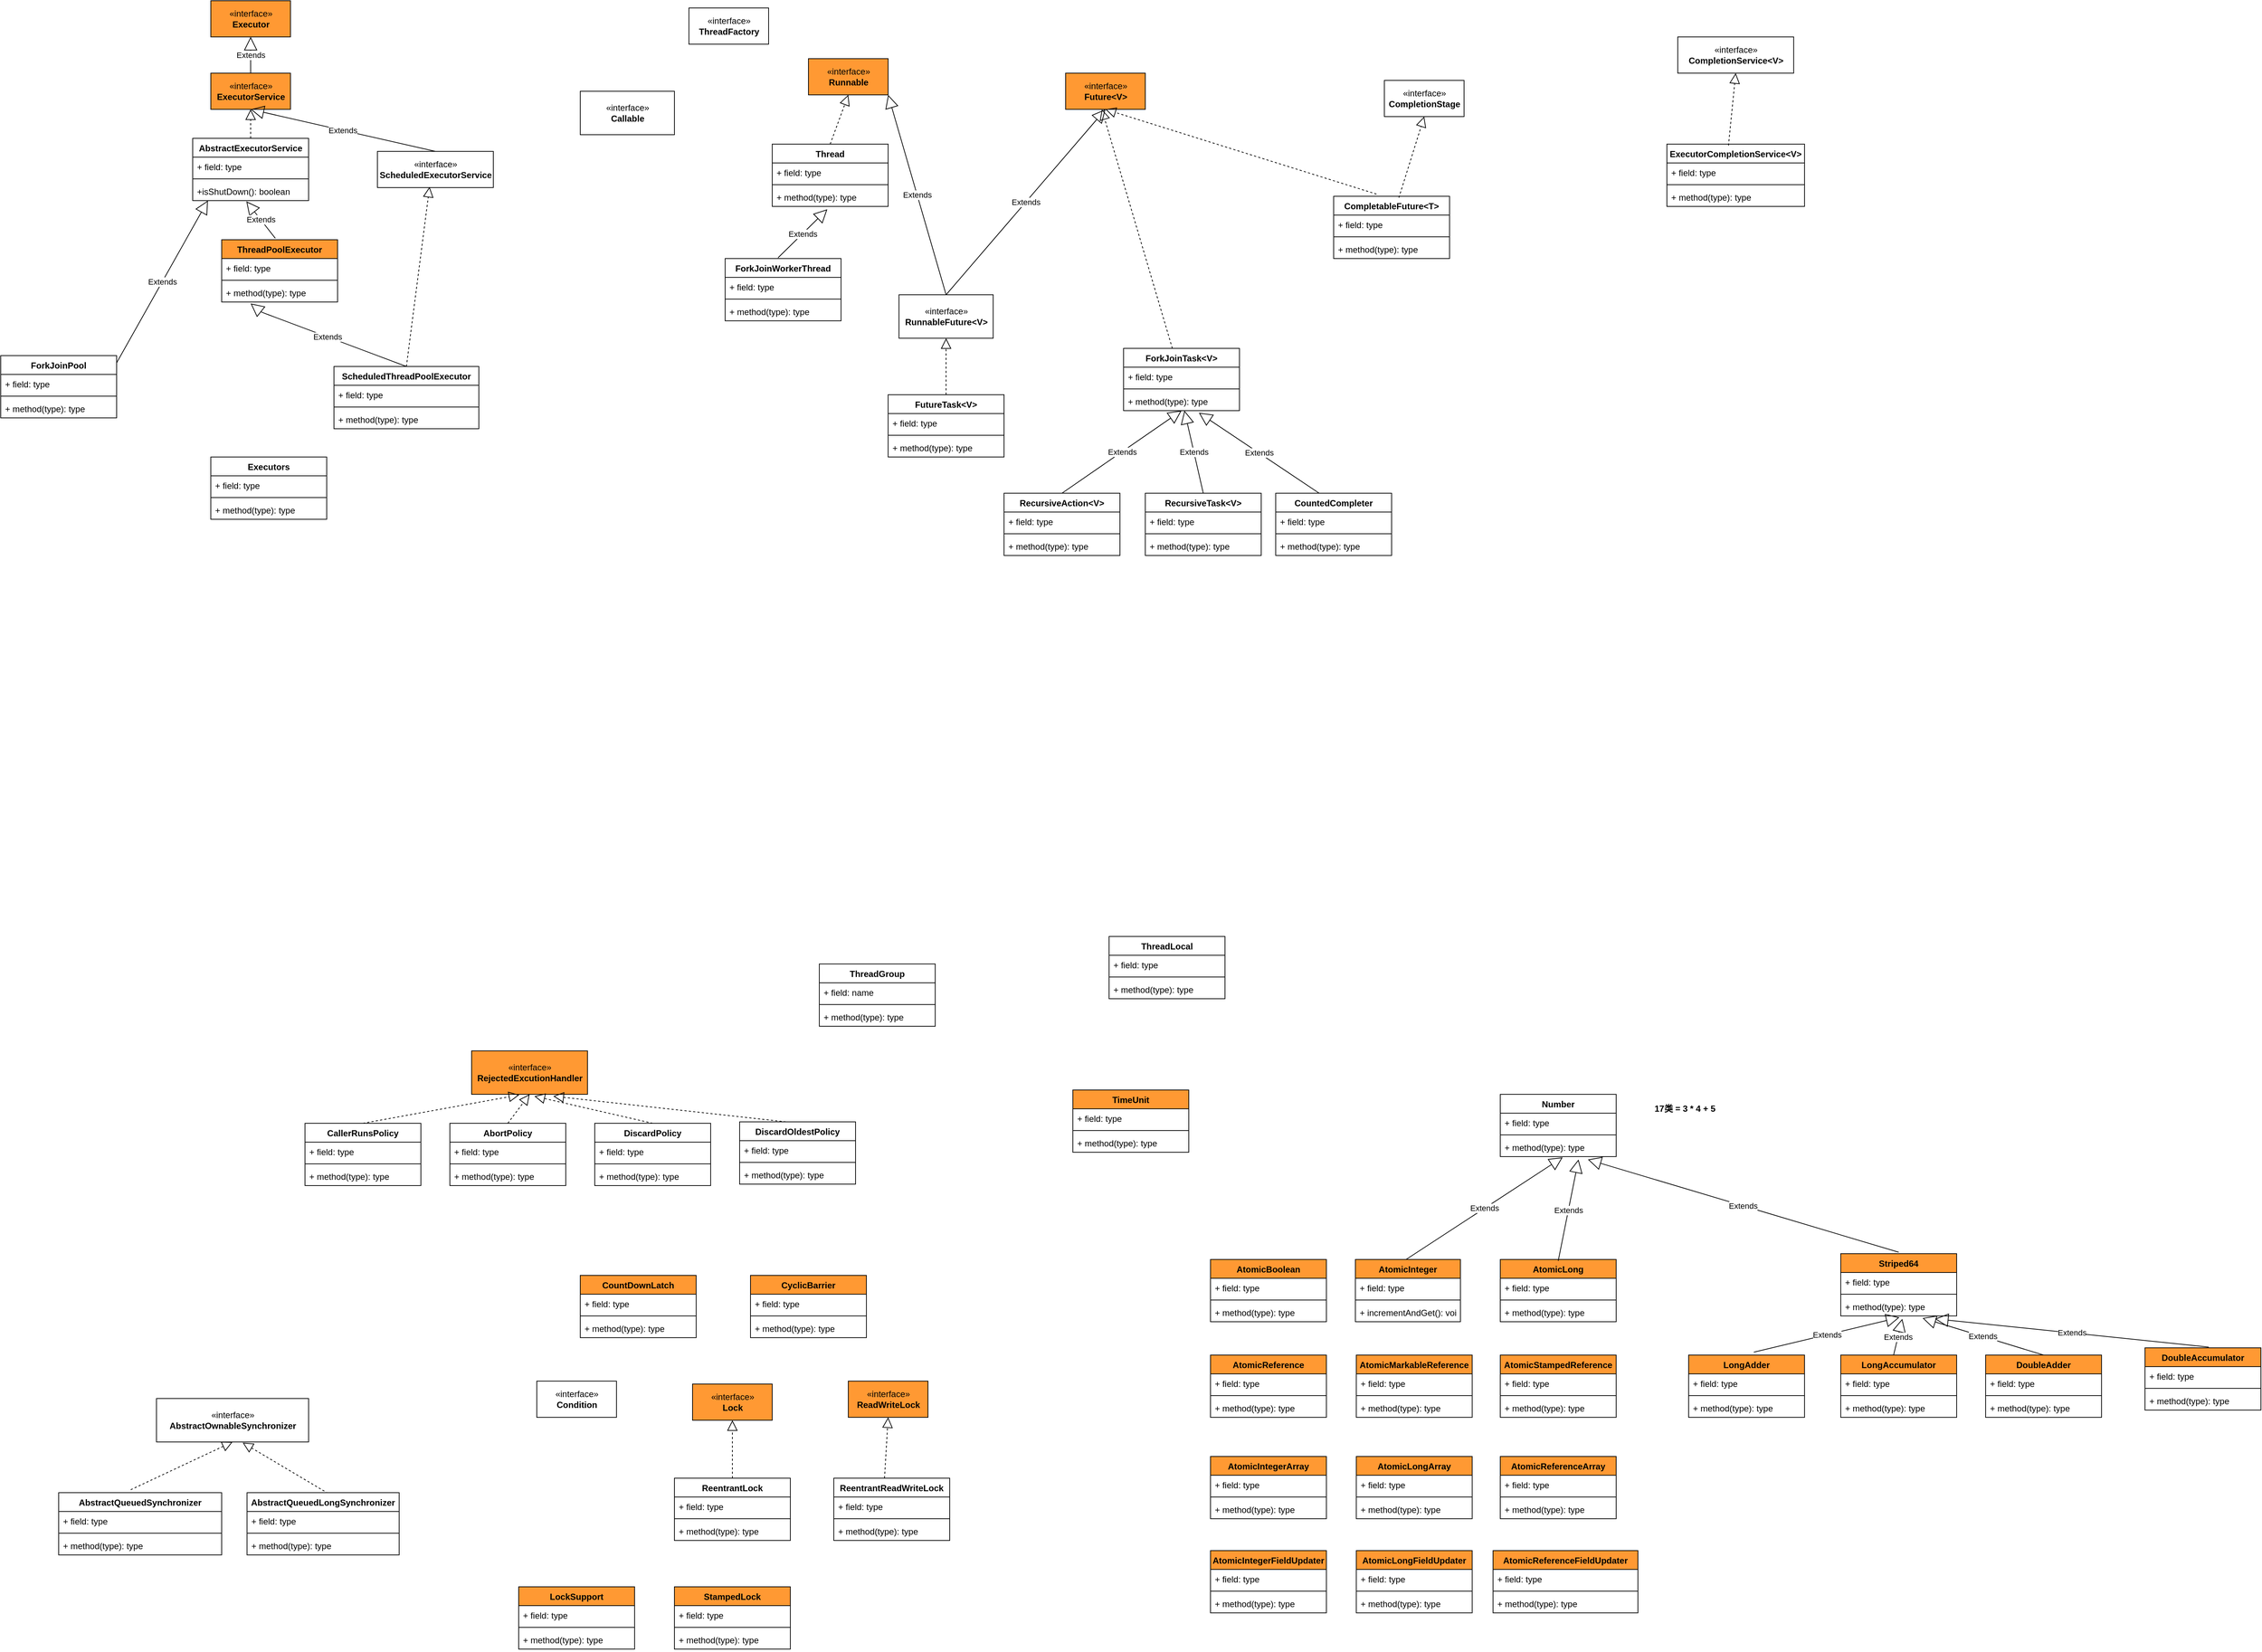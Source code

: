 <mxfile version="13.7.9" type="device" pages="16"><diagram id="QbRAD5vYPj2NS-Z5mv-O" name="并发"><mxGraphModel dx="946" dy="601" grid="1" gridSize="10" guides="1" tooltips="1" connect="1" arrows="1" fold="1" page="1" pageScale="1" pageWidth="3300" pageHeight="4681" math="0" shadow="0"><root><mxCell id="0"/><mxCell id="1" parent="0"/><mxCell id="zsj-yXkATe1AzCioR-uF-1" value="«interface»&lt;br&gt;&lt;b&gt;Executor&lt;/b&gt;" style="html=1;fillColor=#FF9933;" parent="1" vertex="1"><mxGeometry x="330" y="80" width="110" height="50" as="geometry"/></mxCell><mxCell id="zsj-yXkATe1AzCioR-uF-2" value="«interface»&lt;br&gt;&lt;b&gt;ExecutorService&lt;/b&gt;" style="html=1;fillColor=#FF9933;" parent="1" vertex="1"><mxGeometry x="330" y="180" width="110" height="50" as="geometry"/></mxCell><mxCell id="zsj-yXkATe1AzCioR-uF-3" value="Extends" style="endArrow=block;endSize=16;endFill=0;html=1;exitX=0.5;exitY=0;exitDx=0;exitDy=0;entryX=0.5;entryY=1;entryDx=0;entryDy=0;" parent="1" source="zsj-yXkATe1AzCioR-uF-2" target="zsj-yXkATe1AzCioR-uF-1" edge="1"><mxGeometry width="160" relative="1" as="geometry"><mxPoint x="385" y="130" as="sourcePoint"/><mxPoint x="290" y="170" as="targetPoint"/></mxGeometry></mxCell><mxCell id="zsj-yXkATe1AzCioR-uF-4" value="" style="endArrow=block;dashed=1;endFill=0;endSize=12;html=1;entryX=0.5;entryY=1;entryDx=0;entryDy=0;" parent="1" source="zsj-yXkATe1AzCioR-uF-5" target="zsj-yXkATe1AzCioR-uF-2" edge="1"><mxGeometry width="160" relative="1" as="geometry"><mxPoint x="240" y="290" as="sourcePoint"/><mxPoint x="400" y="290" as="targetPoint"/></mxGeometry></mxCell><mxCell id="zsj-yXkATe1AzCioR-uF-5" value="AbstractExecutorService&#10;" style="swimlane;fontStyle=1;align=center;verticalAlign=top;childLayout=stackLayout;horizontal=1;startSize=26;horizontalStack=0;resizeParent=1;resizeParentMax=0;resizeLast=0;collapsible=1;marginBottom=0;" parent="1" vertex="1"><mxGeometry x="305" y="270" width="160" height="86" as="geometry"/></mxCell><mxCell id="zsj-yXkATe1AzCioR-uF-6" value="+ field: type" style="text;strokeColor=none;fillColor=none;align=left;verticalAlign=top;spacingLeft=4;spacingRight=4;overflow=hidden;rotatable=0;points=[[0,0.5],[1,0.5]];portConstraint=eastwest;" parent="zsj-yXkATe1AzCioR-uF-5" vertex="1"><mxGeometry y="26" width="160" height="26" as="geometry"/></mxCell><mxCell id="zsj-yXkATe1AzCioR-uF-7" value="" style="line;strokeWidth=1;fillColor=none;align=left;verticalAlign=middle;spacingTop=-1;spacingLeft=3;spacingRight=3;rotatable=0;labelPosition=right;points=[];portConstraint=eastwest;" parent="zsj-yXkATe1AzCioR-uF-5" vertex="1"><mxGeometry y="52" width="160" height="8" as="geometry"/></mxCell><mxCell id="zsj-yXkATe1AzCioR-uF-8" value="+isShutDown(): boolean" style="text;strokeColor=none;fillColor=none;align=left;verticalAlign=top;spacingLeft=4;spacingRight=4;overflow=hidden;rotatable=0;points=[[0,0.5],[1,0.5]];portConstraint=eastwest;" parent="zsj-yXkATe1AzCioR-uF-5" vertex="1"><mxGeometry y="60" width="160" height="26" as="geometry"/></mxCell><mxCell id="zsj-yXkATe1AzCioR-uF-9" value="«interface»&lt;br&gt;&lt;b&gt;ScheduledExecutorService&lt;/b&gt;" style="html=1;" parent="1" vertex="1"><mxGeometry x="560" y="288" width="160" height="50" as="geometry"/></mxCell><mxCell id="zsj-yXkATe1AzCioR-uF-10" value="Extends" style="endArrow=block;endSize=16;endFill=0;html=1;exitX=0.463;exitY=-0.023;exitDx=0;exitDy=0;exitPerimeter=0;entryX=0.463;entryY=1.038;entryDx=0;entryDy=0;entryPerimeter=0;" parent="1" source="zsj-yXkATe1AzCioR-uF-65" target="zsj-yXkATe1AzCioR-uF-8" edge="1"><mxGeometry width="160" relative="1" as="geometry"><mxPoint x="350" y="390" as="sourcePoint"/><mxPoint x="510" y="390" as="targetPoint"/></mxGeometry></mxCell><mxCell id="zsj-yXkATe1AzCioR-uF-11" value="Extends" style="endArrow=block;endSize=16;endFill=0;html=1;entryX=0.5;entryY=1;entryDx=0;entryDy=0;exitX=0.5;exitY=0;exitDx=0;exitDy=0;" parent="1" source="zsj-yXkATe1AzCioR-uF-9" target="zsj-yXkATe1AzCioR-uF-2" edge="1"><mxGeometry width="160" relative="1" as="geometry"><mxPoint x="580" y="220" as="sourcePoint"/><mxPoint x="740" y="220" as="targetPoint"/></mxGeometry></mxCell><mxCell id="zsj-yXkATe1AzCioR-uF-12" value="Extends" style="endArrow=block;endSize=16;endFill=0;html=1;exitX=0.5;exitY=0;exitDx=0;exitDy=0;" parent="1" source="zsj-yXkATe1AzCioR-uF-15" edge="1"><mxGeometry width="160" relative="1" as="geometry"><mxPoint x="490" y="440" as="sourcePoint"/><mxPoint x="385" y="498" as="targetPoint"/><Array as="points"><mxPoint x="400" y="510"/></Array></mxGeometry></mxCell><mxCell id="zsj-yXkATe1AzCioR-uF-13" value="" style="endArrow=block;dashed=1;endFill=0;endSize=12;html=1;exitX=0.5;exitY=0;exitDx=0;exitDy=0;entryX=0.45;entryY=0.98;entryDx=0;entryDy=0;entryPerimeter=0;" parent="1" source="zsj-yXkATe1AzCioR-uF-15" target="zsj-yXkATe1AzCioR-uF-9" edge="1"><mxGeometry width="160" relative="1" as="geometry"><mxPoint x="580" y="480" as="sourcePoint"/><mxPoint x="740" y="480" as="targetPoint"/></mxGeometry></mxCell><mxCell id="zsj-yXkATe1AzCioR-uF-14" value="Extends" style="endArrow=block;endSize=16;endFill=0;html=1;entryX=0.131;entryY=1;entryDx=0;entryDy=0;entryPerimeter=0;" parent="1" target="zsj-yXkATe1AzCioR-uF-8" edge="1"><mxGeometry width="160" relative="1" as="geometry"><mxPoint x="200" y="580" as="sourcePoint"/><mxPoint x="370" y="500" as="targetPoint"/></mxGeometry></mxCell><mxCell id="zsj-yXkATe1AzCioR-uF-15" value="ScheduledThreadPoolExecutor&#10;" style="swimlane;fontStyle=1;align=center;verticalAlign=top;childLayout=stackLayout;horizontal=1;startSize=26;horizontalStack=0;resizeParent=1;resizeParentMax=0;resizeLast=0;collapsible=1;marginBottom=0;" parent="1" vertex="1"><mxGeometry x="500" y="585" width="200" height="86" as="geometry"/></mxCell><mxCell id="zsj-yXkATe1AzCioR-uF-16" value="+ field: type" style="text;strokeColor=none;fillColor=none;align=left;verticalAlign=top;spacingLeft=4;spacingRight=4;overflow=hidden;rotatable=0;points=[[0,0.5],[1,0.5]];portConstraint=eastwest;" parent="zsj-yXkATe1AzCioR-uF-15" vertex="1"><mxGeometry y="26" width="200" height="26" as="geometry"/></mxCell><mxCell id="zsj-yXkATe1AzCioR-uF-17" value="" style="line;strokeWidth=1;fillColor=none;align=left;verticalAlign=middle;spacingTop=-1;spacingLeft=3;spacingRight=3;rotatable=0;labelPosition=right;points=[];portConstraint=eastwest;" parent="zsj-yXkATe1AzCioR-uF-15" vertex="1"><mxGeometry y="52" width="200" height="8" as="geometry"/></mxCell><mxCell id="zsj-yXkATe1AzCioR-uF-18" value="+ method(type): type" style="text;strokeColor=none;fillColor=none;align=left;verticalAlign=top;spacingLeft=4;spacingRight=4;overflow=hidden;rotatable=0;points=[[0,0.5],[1,0.5]];portConstraint=eastwest;" parent="zsj-yXkATe1AzCioR-uF-15" vertex="1"><mxGeometry y="60" width="200" height="26" as="geometry"/></mxCell><mxCell id="zsj-yXkATe1AzCioR-uF-19" value="«interface»&lt;br&gt;&lt;b&gt;ThreadFactory&lt;/b&gt;" style="html=1;" parent="1" vertex="1"><mxGeometry x="990" y="90" width="110" height="50" as="geometry"/></mxCell><mxCell id="zsj-yXkATe1AzCioR-uF-20" value="«interface»&lt;br&gt;&lt;b&gt;Runnable&lt;/b&gt;" style="html=1;fillColor=#FF9933;" parent="1" vertex="1"><mxGeometry x="1155" y="160" width="110" height="50" as="geometry"/></mxCell><mxCell id="zsj-yXkATe1AzCioR-uF-21" value="" style="endArrow=block;dashed=1;endFill=0;endSize=12;html=1;exitX=0.5;exitY=0;exitDx=0;exitDy=0;entryX=0.5;entryY=1;entryDx=0;entryDy=0;" parent="1" source="zsj-yXkATe1AzCioR-uF-28" target="zsj-yXkATe1AzCioR-uF-20" edge="1"><mxGeometry width="160" relative="1" as="geometry"><mxPoint x="1020" y="280" as="sourcePoint"/><mxPoint x="1050" y="260" as="targetPoint"/></mxGeometry></mxCell><mxCell id="zsj-yXkATe1AzCioR-uF-22" value="Executors" style="swimlane;fontStyle=1;align=center;verticalAlign=top;childLayout=stackLayout;horizontal=1;startSize=26;horizontalStack=0;resizeParent=1;resizeParentMax=0;resizeLast=0;collapsible=1;marginBottom=0;" parent="1" vertex="1"><mxGeometry x="330" y="710" width="160" height="86" as="geometry"/></mxCell><mxCell id="zsj-yXkATe1AzCioR-uF-23" value="+ field: type" style="text;strokeColor=none;fillColor=none;align=left;verticalAlign=top;spacingLeft=4;spacingRight=4;overflow=hidden;rotatable=0;points=[[0,0.5],[1,0.5]];portConstraint=eastwest;" parent="zsj-yXkATe1AzCioR-uF-22" vertex="1"><mxGeometry y="26" width="160" height="26" as="geometry"/></mxCell><mxCell id="zsj-yXkATe1AzCioR-uF-24" value="" style="line;strokeWidth=1;fillColor=none;align=left;verticalAlign=middle;spacingTop=-1;spacingLeft=3;spacingRight=3;rotatable=0;labelPosition=right;points=[];portConstraint=eastwest;" parent="zsj-yXkATe1AzCioR-uF-22" vertex="1"><mxGeometry y="52" width="160" height="8" as="geometry"/></mxCell><mxCell id="zsj-yXkATe1AzCioR-uF-25" value="+ method(type): type" style="text;strokeColor=none;fillColor=none;align=left;verticalAlign=top;spacingLeft=4;spacingRight=4;overflow=hidden;rotatable=0;points=[[0,0.5],[1,0.5]];portConstraint=eastwest;" parent="zsj-yXkATe1AzCioR-uF-22" vertex="1"><mxGeometry y="60" width="160" height="26" as="geometry"/></mxCell><mxCell id="zsj-yXkATe1AzCioR-uF-26" value="Extends" style="endArrow=block;endSize=16;endFill=0;html=1;exitX=0.456;exitY=-0.012;exitDx=0;exitDy=0;exitPerimeter=0;entryX=0.475;entryY=1.154;entryDx=0;entryDy=0;entryPerimeter=0;" parent="1" source="zsj-yXkATe1AzCioR-uF-32" target="zsj-yXkATe1AzCioR-uF-31" edge="1"><mxGeometry width="160" relative="1" as="geometry"><mxPoint x="1040" y="400" as="sourcePoint"/><mxPoint x="1200" y="400" as="targetPoint"/></mxGeometry></mxCell><mxCell id="zsj-yXkATe1AzCioR-uF-27" value="«interface»&lt;br&gt;&lt;b&gt;Future&amp;lt;V&amp;gt;&lt;/b&gt;" style="html=1;fillColor=#FF9933;" parent="1" vertex="1"><mxGeometry x="1510" y="180" width="110" height="50" as="geometry"/></mxCell><mxCell id="zsj-yXkATe1AzCioR-uF-36" value="«interface»&lt;br&gt;&lt;b&gt;RunnableFuture&amp;lt;V&amp;gt;&lt;/b&gt;" style="html=1;" parent="1" vertex="1"><mxGeometry x="1280" y="486" width="130" height="60" as="geometry"/></mxCell><mxCell id="zsj-yXkATe1AzCioR-uF-37" value="Extends" style="endArrow=block;endSize=16;endFill=0;html=1;entryX=0.5;entryY=1;entryDx=0;entryDy=0;exitX=0.5;exitY=0;exitDx=0;exitDy=0;" parent="1" source="zsj-yXkATe1AzCioR-uF-36" target="zsj-yXkATe1AzCioR-uF-27" edge="1"><mxGeometry width="160" relative="1" as="geometry"><mxPoint x="1310" y="490" as="sourcePoint"/><mxPoint x="1470" y="490" as="targetPoint"/></mxGeometry></mxCell><mxCell id="zsj-yXkATe1AzCioR-uF-38" value="Extends" style="endArrow=block;endSize=16;endFill=0;html=1;entryX=1;entryY=1;entryDx=0;entryDy=0;exitX=0.5;exitY=0;exitDx=0;exitDy=0;" parent="1" source="zsj-yXkATe1AzCioR-uF-36" target="zsj-yXkATe1AzCioR-uF-20" edge="1"><mxGeometry width="160" relative="1" as="geometry"><mxPoint x="1200" y="400" as="sourcePoint"/><mxPoint x="1360" y="400" as="targetPoint"/></mxGeometry></mxCell><mxCell id="zsj-yXkATe1AzCioR-uF-39" value="" style="endArrow=block;dashed=1;endFill=0;endSize=12;html=1;exitX=0.5;exitY=0;exitDx=0;exitDy=0;entryX=0.5;entryY=1;entryDx=0;entryDy=0;" parent="1" target="zsj-yXkATe1AzCioR-uF-36" edge="1"><mxGeometry width="160" relative="1" as="geometry"><mxPoint x="1345" y="630" as="sourcePoint"/><mxPoint x="1350" y="546" as="targetPoint"/></mxGeometry></mxCell><mxCell id="zsj-yXkATe1AzCioR-uF-40" value="FutureTask&lt;V&gt;" style="swimlane;fontStyle=1;align=center;verticalAlign=top;childLayout=stackLayout;horizontal=1;startSize=26;horizontalStack=0;resizeParent=1;resizeParentMax=0;resizeLast=0;collapsible=1;marginBottom=0;" parent="1" vertex="1"><mxGeometry x="1265" y="624" width="160" height="86" as="geometry"/></mxCell><mxCell id="zsj-yXkATe1AzCioR-uF-41" value="+ field: type" style="text;strokeColor=none;fillColor=none;align=left;verticalAlign=top;spacingLeft=4;spacingRight=4;overflow=hidden;rotatable=0;points=[[0,0.5],[1,0.5]];portConstraint=eastwest;" parent="zsj-yXkATe1AzCioR-uF-40" vertex="1"><mxGeometry y="26" width="160" height="26" as="geometry"/></mxCell><mxCell id="zsj-yXkATe1AzCioR-uF-42" value="" style="line;strokeWidth=1;fillColor=none;align=left;verticalAlign=middle;spacingTop=-1;spacingLeft=3;spacingRight=3;rotatable=0;labelPosition=right;points=[];portConstraint=eastwest;" parent="zsj-yXkATe1AzCioR-uF-40" vertex="1"><mxGeometry y="52" width="160" height="8" as="geometry"/></mxCell><mxCell id="zsj-yXkATe1AzCioR-uF-43" value="+ method(type): type" style="text;strokeColor=none;fillColor=none;align=left;verticalAlign=top;spacingLeft=4;spacingRight=4;overflow=hidden;rotatable=0;points=[[0,0.5],[1,0.5]];portConstraint=eastwest;" parent="zsj-yXkATe1AzCioR-uF-40" vertex="1"><mxGeometry y="60" width="160" height="26" as="geometry"/></mxCell><mxCell id="zsj-yXkATe1AzCioR-uF-44" value="«interface»&lt;br&gt;&lt;b&gt;Callable&lt;/b&gt;" style="html=1;" parent="1" vertex="1"><mxGeometry x="840" y="205" width="130" height="60" as="geometry"/></mxCell><mxCell id="zsj-yXkATe1AzCioR-uF-28" value="Thread" style="swimlane;fontStyle=1;align=center;verticalAlign=top;childLayout=stackLayout;horizontal=1;startSize=26;horizontalStack=0;resizeParent=1;resizeParentMax=0;resizeLast=0;collapsible=1;marginBottom=0;" parent="1" vertex="1"><mxGeometry x="1105" y="278" width="160" height="86" as="geometry"/></mxCell><mxCell id="zsj-yXkATe1AzCioR-uF-29" value="+ field: type" style="text;strokeColor=none;fillColor=none;align=left;verticalAlign=top;spacingLeft=4;spacingRight=4;overflow=hidden;rotatable=0;points=[[0,0.5],[1,0.5]];portConstraint=eastwest;" parent="zsj-yXkATe1AzCioR-uF-28" vertex="1"><mxGeometry y="26" width="160" height="26" as="geometry"/></mxCell><mxCell id="zsj-yXkATe1AzCioR-uF-30" value="" style="line;strokeWidth=1;fillColor=none;align=left;verticalAlign=middle;spacingTop=-1;spacingLeft=3;spacingRight=3;rotatable=0;labelPosition=right;points=[];portConstraint=eastwest;" parent="zsj-yXkATe1AzCioR-uF-28" vertex="1"><mxGeometry y="52" width="160" height="8" as="geometry"/></mxCell><mxCell id="zsj-yXkATe1AzCioR-uF-31" value="+ method(type): type" style="text;strokeColor=none;fillColor=none;align=left;verticalAlign=top;spacingLeft=4;spacingRight=4;overflow=hidden;rotatable=0;points=[[0,0.5],[1,0.5]];portConstraint=eastwest;" parent="zsj-yXkATe1AzCioR-uF-28" vertex="1"><mxGeometry y="60" width="160" height="26" as="geometry"/></mxCell><mxCell id="zsj-yXkATe1AzCioR-uF-77" value="ForkJoinTask&lt;V&gt;" style="swimlane;fontStyle=1;align=center;verticalAlign=top;childLayout=stackLayout;horizontal=1;startSize=26;horizontalStack=0;resizeParent=1;resizeParentMax=0;resizeLast=0;collapsible=1;marginBottom=0;" parent="1" vertex="1"><mxGeometry x="1590" y="560" width="160" height="86" as="geometry"/></mxCell><mxCell id="zsj-yXkATe1AzCioR-uF-78" value="+ field: type" style="text;strokeColor=none;fillColor=none;align=left;verticalAlign=top;spacingLeft=4;spacingRight=4;overflow=hidden;rotatable=0;points=[[0,0.5],[1,0.5]];portConstraint=eastwest;" parent="zsj-yXkATe1AzCioR-uF-77" vertex="1"><mxGeometry y="26" width="160" height="26" as="geometry"/></mxCell><mxCell id="zsj-yXkATe1AzCioR-uF-79" value="" style="line;strokeWidth=1;fillColor=none;align=left;verticalAlign=middle;spacingTop=-1;spacingLeft=3;spacingRight=3;rotatable=0;labelPosition=right;points=[];portConstraint=eastwest;" parent="zsj-yXkATe1AzCioR-uF-77" vertex="1"><mxGeometry y="52" width="160" height="8" as="geometry"/></mxCell><mxCell id="zsj-yXkATe1AzCioR-uF-80" value="+ method(type): type" style="text;strokeColor=none;fillColor=none;align=left;verticalAlign=top;spacingLeft=4;spacingRight=4;overflow=hidden;rotatable=0;points=[[0,0.5],[1,0.5]];portConstraint=eastwest;" parent="zsj-yXkATe1AzCioR-uF-77" vertex="1"><mxGeometry y="60" width="160" height="26" as="geometry"/></mxCell><mxCell id="zsj-yXkATe1AzCioR-uF-115" value="RecursiveAction&lt;V&gt;" style="swimlane;fontStyle=1;align=center;verticalAlign=top;childLayout=stackLayout;horizontal=1;startSize=26;horizontalStack=0;resizeParent=1;resizeParentMax=0;resizeLast=0;collapsible=1;marginBottom=0;" parent="1" vertex="1"><mxGeometry x="1425" y="760" width="160" height="86" as="geometry"/></mxCell><mxCell id="zsj-yXkATe1AzCioR-uF-116" value="Extends" style="endArrow=block;endSize=16;endFill=0;html=1;entryX=0.5;entryY=1;entryDx=0;entryDy=0;entryPerimeter=0;" parent="zsj-yXkATe1AzCioR-uF-115" target="zsj-yXkATe1AzCioR-uF-80" edge="1"><mxGeometry width="160" relative="1" as="geometry"><mxPoint x="80" as="sourcePoint"/><mxPoint x="240" as="targetPoint"/></mxGeometry></mxCell><mxCell id="zsj-yXkATe1AzCioR-uF-117" value="+ field: type" style="text;strokeColor=none;fillColor=none;align=left;verticalAlign=top;spacingLeft=4;spacingRight=4;overflow=hidden;rotatable=0;points=[[0,0.5],[1,0.5]];portConstraint=eastwest;" parent="zsj-yXkATe1AzCioR-uF-115" vertex="1"><mxGeometry y="26" width="160" height="26" as="geometry"/></mxCell><mxCell id="zsj-yXkATe1AzCioR-uF-118" value="" style="line;strokeWidth=1;fillColor=none;align=left;verticalAlign=middle;spacingTop=-1;spacingLeft=3;spacingRight=3;rotatable=0;labelPosition=right;points=[];portConstraint=eastwest;" parent="zsj-yXkATe1AzCioR-uF-115" vertex="1"><mxGeometry y="52" width="160" height="8" as="geometry"/></mxCell><mxCell id="zsj-yXkATe1AzCioR-uF-119" value="+ method(type): type" style="text;strokeColor=none;fillColor=none;align=left;verticalAlign=top;spacingLeft=4;spacingRight=4;overflow=hidden;rotatable=0;points=[[0,0.5],[1,0.5]];portConstraint=eastwest;" parent="zsj-yXkATe1AzCioR-uF-115" vertex="1"><mxGeometry y="60" width="160" height="26" as="geometry"/></mxCell><mxCell id="zsj-yXkATe1AzCioR-uF-120" value="RecursiveTask&lt;V&gt;" style="swimlane;fontStyle=1;align=center;verticalAlign=top;childLayout=stackLayout;horizontal=1;startSize=26;horizontalStack=0;resizeParent=1;resizeParentMax=0;resizeLast=0;collapsible=1;marginBottom=0;" parent="1" vertex="1"><mxGeometry x="1620" y="760" width="160" height="86" as="geometry"/></mxCell><mxCell id="zsj-yXkATe1AzCioR-uF-121" value="Extends" style="endArrow=block;endSize=16;endFill=0;html=1;entryX=0.525;entryY=1;entryDx=0;entryDy=0;entryPerimeter=0;" parent="zsj-yXkATe1AzCioR-uF-120" target="zsj-yXkATe1AzCioR-uF-80" edge="1"><mxGeometry width="160" relative="1" as="geometry"><mxPoint x="80" as="sourcePoint"/><mxPoint x="240" as="targetPoint"/></mxGeometry></mxCell><mxCell id="zsj-yXkATe1AzCioR-uF-122" value="+ field: type" style="text;strokeColor=none;fillColor=none;align=left;verticalAlign=top;spacingLeft=4;spacingRight=4;overflow=hidden;rotatable=0;points=[[0,0.5],[1,0.5]];portConstraint=eastwest;" parent="zsj-yXkATe1AzCioR-uF-120" vertex="1"><mxGeometry y="26" width="160" height="26" as="geometry"/></mxCell><mxCell id="zsj-yXkATe1AzCioR-uF-123" value="" style="line;strokeWidth=1;fillColor=none;align=left;verticalAlign=middle;spacingTop=-1;spacingLeft=3;spacingRight=3;rotatable=0;labelPosition=right;points=[];portConstraint=eastwest;" parent="zsj-yXkATe1AzCioR-uF-120" vertex="1"><mxGeometry y="52" width="160" height="8" as="geometry"/></mxCell><mxCell id="zsj-yXkATe1AzCioR-uF-124" value="+ method(type): type" style="text;strokeColor=none;fillColor=none;align=left;verticalAlign=top;spacingLeft=4;spacingRight=4;overflow=hidden;rotatable=0;points=[[0,0.5],[1,0.5]];portConstraint=eastwest;" parent="zsj-yXkATe1AzCioR-uF-120" vertex="1"><mxGeometry y="60" width="160" height="26" as="geometry"/></mxCell><mxCell id="l1Tl7WRQNz-za6TG6h1R-1" value="CountedCompleter" style="swimlane;fontStyle=1;align=center;verticalAlign=top;childLayout=stackLayout;horizontal=1;startSize=26;horizontalStack=0;resizeParent=1;resizeParentMax=0;resizeLast=0;collapsible=1;marginBottom=0;fillColor=#FFFFFF;" parent="1" vertex="1"><mxGeometry x="1800" y="760" width="160" height="86" as="geometry"/></mxCell><mxCell id="l1Tl7WRQNz-za6TG6h1R-5" value="Extends" style="endArrow=block;endSize=16;endFill=0;html=1;entryX=0.65;entryY=1.115;entryDx=0;entryDy=0;entryPerimeter=0;" parent="l1Tl7WRQNz-za6TG6h1R-1" target="zsj-yXkATe1AzCioR-uF-80" edge="1"><mxGeometry width="160" relative="1" as="geometry"><mxPoint x="60" as="sourcePoint"/><mxPoint x="220" as="targetPoint"/></mxGeometry></mxCell><mxCell id="l1Tl7WRQNz-za6TG6h1R-2" value="+ field: type" style="text;strokeColor=none;fillColor=none;align=left;verticalAlign=top;spacingLeft=4;spacingRight=4;overflow=hidden;rotatable=0;points=[[0,0.5],[1,0.5]];portConstraint=eastwest;" parent="l1Tl7WRQNz-za6TG6h1R-1" vertex="1"><mxGeometry y="26" width="160" height="26" as="geometry"/></mxCell><mxCell id="l1Tl7WRQNz-za6TG6h1R-3" value="" style="line;strokeWidth=1;fillColor=none;align=left;verticalAlign=middle;spacingTop=-1;spacingLeft=3;spacingRight=3;rotatable=0;labelPosition=right;points=[];portConstraint=eastwest;" parent="l1Tl7WRQNz-za6TG6h1R-1" vertex="1"><mxGeometry y="52" width="160" height="8" as="geometry"/></mxCell><mxCell id="l1Tl7WRQNz-za6TG6h1R-4" value="+ method(type): type" style="text;strokeColor=none;fillColor=none;align=left;verticalAlign=top;spacingLeft=4;spacingRight=4;overflow=hidden;rotatable=0;points=[[0,0.5],[1,0.5]];portConstraint=eastwest;" parent="l1Tl7WRQNz-za6TG6h1R-1" vertex="1"><mxGeometry y="60" width="160" height="26" as="geometry"/></mxCell><mxCell id="zsj-yXkATe1AzCioR-uF-45" value="«interface»&lt;br&gt;&lt;b&gt;RejectedExcutionHandler&lt;/b&gt;" style="html=1;fillColor=#FF9933;" parent="1" vertex="1"><mxGeometry x="690" y="1530" width="160" height="60" as="geometry"/></mxCell><mxCell id="zsj-yXkATe1AzCioR-uF-51" value="ExecutorCompletionService&lt;V&gt;" style="swimlane;fontStyle=1;align=center;verticalAlign=top;childLayout=stackLayout;horizontal=1;startSize=26;horizontalStack=0;resizeParent=1;resizeParentMax=0;resizeLast=0;collapsible=1;marginBottom=0;" parent="1" vertex="1"><mxGeometry x="2340" y="278" width="190" height="86" as="geometry"/></mxCell><mxCell id="zsj-yXkATe1AzCioR-uF-52" value="" style="endArrow=block;dashed=1;endFill=0;endSize=12;html=1;entryX=0.5;entryY=1;entryDx=0;entryDy=0;" parent="zsj-yXkATe1AzCioR-uF-51" target="zsj-yXkATe1AzCioR-uF-97" edge="1"><mxGeometry width="160" relative="1" as="geometry"><mxPoint x="85" y="2" as="sourcePoint"/><mxPoint x="245" y="2" as="targetPoint"/></mxGeometry></mxCell><mxCell id="zsj-yXkATe1AzCioR-uF-53" value="+ field: type" style="text;strokeColor=none;fillColor=none;align=left;verticalAlign=top;spacingLeft=4;spacingRight=4;overflow=hidden;rotatable=0;points=[[0,0.5],[1,0.5]];portConstraint=eastwest;" parent="zsj-yXkATe1AzCioR-uF-51" vertex="1"><mxGeometry y="26" width="190" height="26" as="geometry"/></mxCell><mxCell id="zsj-yXkATe1AzCioR-uF-54" value="" style="line;strokeWidth=1;fillColor=none;align=left;verticalAlign=middle;spacingTop=-1;spacingLeft=3;spacingRight=3;rotatable=0;labelPosition=right;points=[];portConstraint=eastwest;" parent="zsj-yXkATe1AzCioR-uF-51" vertex="1"><mxGeometry y="52" width="190" height="8" as="geometry"/></mxCell><mxCell id="zsj-yXkATe1AzCioR-uF-55" value="+ method(type): type" style="text;strokeColor=none;fillColor=none;align=left;verticalAlign=top;spacingLeft=4;spacingRight=4;overflow=hidden;rotatable=0;points=[[0,0.5],[1,0.5]];portConstraint=eastwest;" parent="zsj-yXkATe1AzCioR-uF-51" vertex="1"><mxGeometry y="60" width="190" height="26" as="geometry"/></mxCell><mxCell id="zsj-yXkATe1AzCioR-uF-60" value="" style="endArrow=block;dashed=1;endFill=0;endSize=12;html=1;entryX=0.411;entryY=1.014;entryDx=0;entryDy=0;entryPerimeter=0;exitX=0.5;exitY=0;exitDx=0;exitDy=0;" parent="1" source="zsj-yXkATe1AzCioR-uF-99" target="zsj-yXkATe1AzCioR-uF-45" edge="1"><mxGeometry width="160" relative="1" as="geometry"><mxPoint x="650" y="1590" as="sourcePoint"/><mxPoint x="810" y="1590" as="targetPoint"/></mxGeometry></mxCell><mxCell id="zsj-yXkATe1AzCioR-uF-61" value="" style="endArrow=block;dashed=1;endFill=0;endSize=12;html=1;exitX=0.5;exitY=0;exitDx=0;exitDy=0;entryX=0.5;entryY=1;entryDx=0;entryDy=0;" parent="1" source="zsj-yXkATe1AzCioR-uF-103" target="zsj-yXkATe1AzCioR-uF-45" edge="1"><mxGeometry width="160" relative="1" as="geometry"><mxPoint x="800" y="1620" as="sourcePoint"/><mxPoint x="830" y="1490" as="targetPoint"/></mxGeometry></mxCell><mxCell id="zsj-yXkATe1AzCioR-uF-62" value="" style="endArrow=block;dashed=1;endFill=0;endSize=12;html=1;entryX=0.705;entryY=1.043;entryDx=0;entryDy=0;entryPerimeter=0;" parent="1" target="zsj-yXkATe1AzCioR-uF-45" edge="1"><mxGeometry width="160" relative="1" as="geometry"><mxPoint x="1124" y="1628" as="sourcePoint"/><mxPoint x="860" y="1490" as="targetPoint"/></mxGeometry></mxCell><mxCell id="zsj-yXkATe1AzCioR-uF-46" value="CompletableFuture&lt;T&gt;" style="swimlane;fontStyle=1;align=center;verticalAlign=top;childLayout=stackLayout;horizontal=1;startSize=26;horizontalStack=0;resizeParent=1;resizeParentMax=0;resizeLast=0;collapsible=1;marginBottom=0;" parent="1" vertex="1"><mxGeometry x="1880" y="350" width="160" height="86" as="geometry"/></mxCell><mxCell id="zsj-yXkATe1AzCioR-uF-47" value="" style="endArrow=block;dashed=1;endFill=0;endSize=12;html=1;entryX=0.5;entryY=1;entryDx=0;entryDy=0;" parent="zsj-yXkATe1AzCioR-uF-46" target="zsj-yXkATe1AzCioR-uF-95" edge="1"><mxGeometry width="160" relative="1" as="geometry"><mxPoint x="90" y="2" as="sourcePoint"/><mxPoint x="250" y="2" as="targetPoint"/></mxGeometry></mxCell><mxCell id="zsj-yXkATe1AzCioR-uF-48" value="+ field: type" style="text;strokeColor=none;fillColor=none;align=left;verticalAlign=top;spacingLeft=4;spacingRight=4;overflow=hidden;rotatable=0;points=[[0,0.5],[1,0.5]];portConstraint=eastwest;" parent="zsj-yXkATe1AzCioR-uF-46" vertex="1"><mxGeometry y="26" width="160" height="26" as="geometry"/></mxCell><mxCell id="zsj-yXkATe1AzCioR-uF-49" value="" style="line;strokeWidth=1;fillColor=none;align=left;verticalAlign=middle;spacingTop=-1;spacingLeft=3;spacingRight=3;rotatable=0;labelPosition=right;points=[];portConstraint=eastwest;" parent="zsj-yXkATe1AzCioR-uF-46" vertex="1"><mxGeometry y="52" width="160" height="8" as="geometry"/></mxCell><mxCell id="zsj-yXkATe1AzCioR-uF-50" value="+ method(type): type" style="text;strokeColor=none;fillColor=none;align=left;verticalAlign=top;spacingLeft=4;spacingRight=4;overflow=hidden;rotatable=0;points=[[0,0.5],[1,0.5]];portConstraint=eastwest;" parent="zsj-yXkATe1AzCioR-uF-46" vertex="1"><mxGeometry y="60" width="160" height="26" as="geometry"/></mxCell><mxCell id="zsj-yXkATe1AzCioR-uF-32" value="ForkJoinWorkerThread" style="swimlane;fontStyle=1;align=center;verticalAlign=top;childLayout=stackLayout;horizontal=1;startSize=26;horizontalStack=0;resizeParent=1;resizeParentMax=0;resizeLast=0;collapsible=1;marginBottom=0;" parent="1" vertex="1"><mxGeometry x="1040" y="436" width="160" height="86" as="geometry"/></mxCell><mxCell id="zsj-yXkATe1AzCioR-uF-33" value="+ field: type" style="text;strokeColor=none;fillColor=none;align=left;verticalAlign=top;spacingLeft=4;spacingRight=4;overflow=hidden;rotatable=0;points=[[0,0.5],[1,0.5]];portConstraint=eastwest;" parent="zsj-yXkATe1AzCioR-uF-32" vertex="1"><mxGeometry y="26" width="160" height="26" as="geometry"/></mxCell><mxCell id="zsj-yXkATe1AzCioR-uF-34" value="" style="line;strokeWidth=1;fillColor=none;align=left;verticalAlign=middle;spacingTop=-1;spacingLeft=3;spacingRight=3;rotatable=0;labelPosition=right;points=[];portConstraint=eastwest;" parent="zsj-yXkATe1AzCioR-uF-32" vertex="1"><mxGeometry y="52" width="160" height="8" as="geometry"/></mxCell><mxCell id="zsj-yXkATe1AzCioR-uF-35" value="+ method(type): type" style="text;strokeColor=none;fillColor=none;align=left;verticalAlign=top;spacingLeft=4;spacingRight=4;overflow=hidden;rotatable=0;points=[[0,0.5],[1,0.5]];portConstraint=eastwest;" parent="zsj-yXkATe1AzCioR-uF-32" vertex="1"><mxGeometry y="60" width="160" height="26" as="geometry"/></mxCell><mxCell id="zsj-yXkATe1AzCioR-uF-63" value="«interface»&lt;br&gt;&lt;b&gt;Lock&lt;/b&gt;" style="html=1;fillColor=#FF9933;" parent="1" vertex="1"><mxGeometry x="995" y="1990" width="110" height="50" as="geometry"/></mxCell><mxCell id="zsj-yXkATe1AzCioR-uF-64" value="«interface»&lt;br&gt;&lt;b&gt;ReadWriteLock&lt;/b&gt;" style="html=1;fillColor=#FF9933;" parent="1" vertex="1"><mxGeometry x="1210" y="1986" width="110" height="50" as="geometry"/></mxCell><mxCell id="zsj-yXkATe1AzCioR-uF-65" value="ThreadPoolExecutor" style="swimlane;fontStyle=1;align=center;verticalAlign=top;childLayout=stackLayout;horizontal=1;startSize=26;horizontalStack=0;resizeParent=1;resizeParentMax=0;resizeLast=0;collapsible=1;marginBottom=0;fillColor=#FF9933;" parent="1" vertex="1"><mxGeometry x="345" y="410" width="160" height="86" as="geometry"/></mxCell><mxCell id="zsj-yXkATe1AzCioR-uF-66" value="+ field: type" style="text;strokeColor=none;fillColor=none;align=left;verticalAlign=top;spacingLeft=4;spacingRight=4;overflow=hidden;rotatable=0;points=[[0,0.5],[1,0.5]];portConstraint=eastwest;" parent="zsj-yXkATe1AzCioR-uF-65" vertex="1"><mxGeometry y="26" width="160" height="26" as="geometry"/></mxCell><mxCell id="zsj-yXkATe1AzCioR-uF-67" value="" style="line;strokeWidth=1;fillColor=none;align=left;verticalAlign=middle;spacingTop=-1;spacingLeft=3;spacingRight=3;rotatable=0;labelPosition=right;points=[];portConstraint=eastwest;" parent="zsj-yXkATe1AzCioR-uF-65" vertex="1"><mxGeometry y="52" width="160" height="8" as="geometry"/></mxCell><mxCell id="zsj-yXkATe1AzCioR-uF-68" value="+ method(type): type" style="text;strokeColor=none;fillColor=none;align=left;verticalAlign=top;spacingLeft=4;spacingRight=4;overflow=hidden;rotatable=0;points=[[0,0.5],[1,0.5]];portConstraint=eastwest;" parent="zsj-yXkATe1AzCioR-uF-65" vertex="1"><mxGeometry y="60" width="160" height="26" as="geometry"/></mxCell><mxCell id="zsj-yXkATe1AzCioR-uF-73" value="«interface»&lt;br&gt;&lt;b&gt;Condition&lt;/b&gt;" style="html=1;" parent="1" vertex="1"><mxGeometry x="780" y="1986" width="110" height="50" as="geometry"/></mxCell><mxCell id="zsj-yXkATe1AzCioR-uF-74" value="«interface»&lt;br&gt;&lt;b&gt;AbstractOwnableSynchronizer&lt;/b&gt;" style="html=1;" parent="1" vertex="1"><mxGeometry x="255" y="2010" width="210" height="60" as="geometry"/></mxCell><mxCell id="zsj-yXkATe1AzCioR-uF-75" value="" style="endArrow=block;dashed=1;endFill=0;endSize=12;html=1;exitX=0.442;exitY=-0.047;exitDx=0;exitDy=0;exitPerimeter=0;entryX=0.5;entryY=1;entryDx=0;entryDy=0;" parent="1" source="zsj-yXkATe1AzCioR-uF-86" target="zsj-yXkATe1AzCioR-uF-74" edge="1"><mxGeometry width="160" relative="1" as="geometry"><mxPoint x="320" y="1757" as="sourcePoint"/><mxPoint x="330" y="1687" as="targetPoint"/></mxGeometry></mxCell><mxCell id="zsj-yXkATe1AzCioR-uF-76" value="" style="endArrow=block;dashed=1;endFill=0;endSize=12;html=1;entryX=0.5;entryY=1;entryDx=0;entryDy=0;exitX=0.5;exitY=0;exitDx=0;exitDy=0;" parent="1" source="zsj-yXkATe1AzCioR-uF-69" target="zsj-yXkATe1AzCioR-uF-63" edge="1"><mxGeometry width="160" relative="1" as="geometry"><mxPoint x="810" y="2408" as="sourcePoint"/><mxPoint x="970" y="2408" as="targetPoint"/></mxGeometry></mxCell><mxCell id="zsj-yXkATe1AzCioR-uF-82" value="ForkJoinPool" style="swimlane;fontStyle=1;align=center;verticalAlign=top;childLayout=stackLayout;horizontal=1;startSize=26;horizontalStack=0;resizeParent=1;resizeParentMax=0;resizeLast=0;collapsible=1;marginBottom=0;" parent="1" vertex="1"><mxGeometry x="40" y="570" width="160" height="86" as="geometry"/></mxCell><mxCell id="zsj-yXkATe1AzCioR-uF-83" value="+ field: type" style="text;strokeColor=none;fillColor=none;align=left;verticalAlign=top;spacingLeft=4;spacingRight=4;overflow=hidden;rotatable=0;points=[[0,0.5],[1,0.5]];portConstraint=eastwest;" parent="zsj-yXkATe1AzCioR-uF-82" vertex="1"><mxGeometry y="26" width="160" height="26" as="geometry"/></mxCell><mxCell id="zsj-yXkATe1AzCioR-uF-84" value="" style="line;strokeWidth=1;fillColor=none;align=left;verticalAlign=middle;spacingTop=-1;spacingLeft=3;spacingRight=3;rotatable=0;labelPosition=right;points=[];portConstraint=eastwest;" parent="zsj-yXkATe1AzCioR-uF-82" vertex="1"><mxGeometry y="52" width="160" height="8" as="geometry"/></mxCell><mxCell id="zsj-yXkATe1AzCioR-uF-85" value="+ method(type): type" style="text;strokeColor=none;fillColor=none;align=left;verticalAlign=top;spacingLeft=4;spacingRight=4;overflow=hidden;rotatable=0;points=[[0,0.5],[1,0.5]];portConstraint=eastwest;" parent="zsj-yXkATe1AzCioR-uF-82" vertex="1"><mxGeometry y="60" width="160" height="26" as="geometry"/></mxCell><mxCell id="zsj-yXkATe1AzCioR-uF-94" value="" style="endArrow=block;dashed=1;endFill=0;endSize=12;html=1;entryX=0.567;entryY=1.017;entryDx=0;entryDy=0;entryPerimeter=0;exitX=0.533;exitY=0.012;exitDx=0;exitDy=0;exitPerimeter=0;" parent="1" source="zsj-yXkATe1AzCioR-uF-90" target="zsj-yXkATe1AzCioR-uF-74" edge="1"><mxGeometry width="160" relative="1" as="geometry"><mxPoint x="540" y="1737" as="sourcePoint"/><mxPoint x="700" y="1737" as="targetPoint"/></mxGeometry></mxCell><mxCell id="zsj-yXkATe1AzCioR-uF-95" value="«interface»&lt;br&gt;&lt;b&gt;CompletionStage&lt;/b&gt;" style="html=1;" parent="1" vertex="1"><mxGeometry x="1950" y="190" width="110" height="50" as="geometry"/></mxCell><mxCell id="zsj-yXkATe1AzCioR-uF-96" value="" style="endArrow=block;dashed=1;endFill=0;endSize=12;html=1;exitX=0.369;exitY=-0.035;exitDx=0;exitDy=0;exitPerimeter=0;entryX=0.5;entryY=1;entryDx=0;entryDy=0;" parent="1" source="zsj-yXkATe1AzCioR-uF-46" target="zsj-yXkATe1AzCioR-uF-27" edge="1"><mxGeometry width="160" relative="1" as="geometry"><mxPoint x="1520" y="330" as="sourcePoint"/><mxPoint x="1680" y="330" as="targetPoint"/></mxGeometry></mxCell><mxCell id="zsj-yXkATe1AzCioR-uF-97" value="«interface»&lt;br&gt;&lt;b&gt;CompletionService&amp;lt;V&amp;gt;&lt;/b&gt;" style="html=1;" parent="1" vertex="1"><mxGeometry x="2355" y="130" width="160" height="50" as="geometry"/></mxCell><mxCell id="zsj-yXkATe1AzCioR-uF-98" value="" style="endArrow=block;dashed=1;endFill=0;endSize=12;html=1;exitX=0.5;exitY=0;exitDx=0;exitDy=0;entryX=0.542;entryY=1.043;entryDx=0;entryDy=0;entryPerimeter=0;" parent="1" source="zsj-yXkATe1AzCioR-uF-107" target="zsj-yXkATe1AzCioR-uF-45" edge="1"><mxGeometry width="160" relative="1" as="geometry"><mxPoint x="910" y="1650" as="sourcePoint"/><mxPoint x="830" y="1510" as="targetPoint"/></mxGeometry></mxCell><mxCell id="Tv9yn3tDt27ud-u_uhcu-5" value="AtomicBoolean" style="swimlane;fontStyle=1;align=center;verticalAlign=top;childLayout=stackLayout;horizontal=1;startSize=26;horizontalStack=0;resizeParent=1;resizeParentMax=0;resizeLast=0;collapsible=1;marginBottom=0;fillColor=#FF9933;" parent="1" vertex="1"><mxGeometry x="1710" y="1818" width="160" height="86" as="geometry"/></mxCell><mxCell id="Tv9yn3tDt27ud-u_uhcu-6" value="+ field: type" style="text;strokeColor=none;fillColor=none;align=left;verticalAlign=top;spacingLeft=4;spacingRight=4;overflow=hidden;rotatable=0;points=[[0,0.5],[1,0.5]];portConstraint=eastwest;" parent="Tv9yn3tDt27ud-u_uhcu-5" vertex="1"><mxGeometry y="26" width="160" height="26" as="geometry"/></mxCell><mxCell id="Tv9yn3tDt27ud-u_uhcu-7" value="" style="line;strokeWidth=1;fillColor=none;align=left;verticalAlign=middle;spacingTop=-1;spacingLeft=3;spacingRight=3;rotatable=0;labelPosition=right;points=[];portConstraint=eastwest;" parent="Tv9yn3tDt27ud-u_uhcu-5" vertex="1"><mxGeometry y="52" width="160" height="8" as="geometry"/></mxCell><mxCell id="Tv9yn3tDt27ud-u_uhcu-8" value="+ method(type): type" style="text;strokeColor=none;fillColor=none;align=left;verticalAlign=top;spacingLeft=4;spacingRight=4;overflow=hidden;rotatable=0;points=[[0,0.5],[1,0.5]];portConstraint=eastwest;" parent="Tv9yn3tDt27ud-u_uhcu-5" vertex="1"><mxGeometry y="60" width="160" height="26" as="geometry"/></mxCell><mxCell id="Tv9yn3tDt27ud-u_uhcu-1" value="AtomicInteger" style="swimlane;fontStyle=1;align=center;verticalAlign=top;childLayout=stackLayout;horizontal=1;startSize=26;horizontalStack=0;resizeParent=1;resizeParentMax=0;resizeLast=0;collapsible=1;marginBottom=0;fillColor=#FF9933;" parent="1" vertex="1"><mxGeometry x="1910" y="1818" width="145" height="86" as="geometry"/></mxCell><mxCell id="Tv9yn3tDt27ud-u_uhcu-13" value="Extends" style="endArrow=block;endSize=16;endFill=0;html=1;entryX=0.538;entryY=1.038;entryDx=0;entryDy=0;entryPerimeter=0;" parent="Tv9yn3tDt27ud-u_uhcu-1" target="Tv9yn3tDt27ud-u_uhcu-12" edge="1"><mxGeometry width="160" relative="1" as="geometry"><mxPoint x="70" as="sourcePoint"/><mxPoint x="230" as="targetPoint"/></mxGeometry></mxCell><mxCell id="Tv9yn3tDt27ud-u_uhcu-2" value="+ field: type" style="text;strokeColor=none;fillColor=none;align=left;verticalAlign=top;spacingLeft=4;spacingRight=4;overflow=hidden;rotatable=0;points=[[0,0.5],[1,0.5]];portConstraint=eastwest;" parent="Tv9yn3tDt27ud-u_uhcu-1" vertex="1"><mxGeometry y="26" width="145" height="26" as="geometry"/></mxCell><mxCell id="Tv9yn3tDt27ud-u_uhcu-3" value="" style="line;strokeWidth=1;fillColor=none;align=left;verticalAlign=middle;spacingTop=-1;spacingLeft=3;spacingRight=3;rotatable=0;labelPosition=right;points=[];portConstraint=eastwest;" parent="Tv9yn3tDt27ud-u_uhcu-1" vertex="1"><mxGeometry y="52" width="145" height="8" as="geometry"/></mxCell><mxCell id="Tv9yn3tDt27ud-u_uhcu-4" value="+ incrementAndGet(): void" style="text;strokeColor=none;fillColor=none;align=left;verticalAlign=top;spacingLeft=4;spacingRight=4;overflow=hidden;rotatable=0;points=[[0,0.5],[1,0.5]];portConstraint=eastwest;" parent="Tv9yn3tDt27ud-u_uhcu-1" vertex="1"><mxGeometry y="60" width="145" height="26" as="geometry"/></mxCell><mxCell id="Tv9yn3tDt27ud-u_uhcu-46" value="Extends" style="endArrow=block;endSize=16;endFill=0;html=1;exitX=0.456;exitY=0;exitDx=0;exitDy=0;exitPerimeter=0;entryX=0.531;entryY=1.154;entryDx=0;entryDy=0;entryPerimeter=0;" parent="1" source="Tv9yn3tDt27ud-u_uhcu-42" target="Tv9yn3tDt27ud-u_uhcu-35" edge="1"><mxGeometry width="160" relative="1" as="geometry"><mxPoint x="2670" y="1950" as="sourcePoint"/><mxPoint x="2830" y="1950" as="targetPoint"/></mxGeometry></mxCell><mxCell id="Tv9yn3tDt27ud-u_uhcu-51" value="Extends" style="endArrow=block;endSize=16;endFill=0;html=1;entryX=0.706;entryY=1.115;entryDx=0;entryDy=0;entryPerimeter=0;exitX=0.5;exitY=0;exitDx=0;exitDy=0;" parent="1" source="Tv9yn3tDt27ud-u_uhcu-47" target="Tv9yn3tDt27ud-u_uhcu-35" edge="1"><mxGeometry width="160" relative="1" as="geometry"><mxPoint x="2890" y="1960" as="sourcePoint"/><mxPoint x="3050" y="1960" as="targetPoint"/></mxGeometry></mxCell><mxCell id="Tv9yn3tDt27ud-u_uhcu-56" value="Extends" style="endArrow=block;endSize=16;endFill=0;html=1;entryX=0.813;entryY=1.154;entryDx=0;entryDy=0;entryPerimeter=0;exitX=0.55;exitY=-0.012;exitDx=0;exitDy=0;exitPerimeter=0;" parent="1" source="Tv9yn3tDt27ud-u_uhcu-52" target="Tv9yn3tDt27ud-u_uhcu-35" edge="1"><mxGeometry width="160" relative="1" as="geometry"><mxPoint x="3080" y="1960" as="sourcePoint"/><mxPoint x="3240" y="1960" as="targetPoint"/></mxGeometry></mxCell><mxCell id="Tv9yn3tDt27ud-u_uhcu-27" value="AtomicLong" style="swimlane;fontStyle=1;align=center;verticalAlign=top;childLayout=stackLayout;horizontal=1;startSize=26;horizontalStack=0;resizeParent=1;resizeParentMax=0;resizeLast=0;collapsible=1;marginBottom=0;fillColor=#FF9933;" parent="1" vertex="1"><mxGeometry x="2110" y="1818" width="160" height="86" as="geometry"/></mxCell><mxCell id="Tv9yn3tDt27ud-u_uhcu-31" value="Extends" style="endArrow=block;endSize=16;endFill=0;html=1;entryX=0.675;entryY=1.154;entryDx=0;entryDy=0;entryPerimeter=0;" parent="Tv9yn3tDt27ud-u_uhcu-27" target="Tv9yn3tDt27ud-u_uhcu-12" edge="1"><mxGeometry width="160" relative="1" as="geometry"><mxPoint x="80" y="2" as="sourcePoint"/><mxPoint x="240" y="2" as="targetPoint"/></mxGeometry></mxCell><mxCell id="Tv9yn3tDt27ud-u_uhcu-28" value="+ field: type" style="text;strokeColor=none;fillColor=none;align=left;verticalAlign=top;spacingLeft=4;spacingRight=4;overflow=hidden;rotatable=0;points=[[0,0.5],[1,0.5]];portConstraint=eastwest;" parent="Tv9yn3tDt27ud-u_uhcu-27" vertex="1"><mxGeometry y="26" width="160" height="26" as="geometry"/></mxCell><mxCell id="Tv9yn3tDt27ud-u_uhcu-29" value="" style="line;strokeWidth=1;fillColor=none;align=left;verticalAlign=middle;spacingTop=-1;spacingLeft=3;spacingRight=3;rotatable=0;labelPosition=right;points=[];portConstraint=eastwest;" parent="Tv9yn3tDt27ud-u_uhcu-27" vertex="1"><mxGeometry y="52" width="160" height="8" as="geometry"/></mxCell><mxCell id="Tv9yn3tDt27ud-u_uhcu-30" value="+ method(type): type" style="text;strokeColor=none;fillColor=none;align=left;verticalAlign=top;spacingLeft=4;spacingRight=4;overflow=hidden;rotatable=0;points=[[0,0.5],[1,0.5]];portConstraint=eastwest;" parent="Tv9yn3tDt27ud-u_uhcu-27" vertex="1"><mxGeometry y="60" width="160" height="26" as="geometry"/></mxCell><mxCell id="Tv9yn3tDt27ud-u_uhcu-9" value="Number" style="swimlane;fontStyle=1;align=center;verticalAlign=top;childLayout=stackLayout;horizontal=1;startSize=26;horizontalStack=0;resizeParent=1;resizeParentMax=0;resizeLast=0;collapsible=1;marginBottom=0;fillColor=#FFFFFF;" parent="1" vertex="1"><mxGeometry x="2110" y="1590" width="160" height="86" as="geometry"/></mxCell><mxCell id="Tv9yn3tDt27ud-u_uhcu-10" value="+ field: type" style="text;strokeColor=none;fillColor=none;align=left;verticalAlign=top;spacingLeft=4;spacingRight=4;overflow=hidden;rotatable=0;points=[[0,0.5],[1,0.5]];portConstraint=eastwest;" parent="Tv9yn3tDt27ud-u_uhcu-9" vertex="1"><mxGeometry y="26" width="160" height="26" as="geometry"/></mxCell><mxCell id="Tv9yn3tDt27ud-u_uhcu-11" value="" style="line;strokeWidth=1;fillColor=none;align=left;verticalAlign=middle;spacingTop=-1;spacingLeft=3;spacingRight=3;rotatable=0;labelPosition=right;points=[];portConstraint=eastwest;" parent="Tv9yn3tDt27ud-u_uhcu-9" vertex="1"><mxGeometry y="52" width="160" height="8" as="geometry"/></mxCell><mxCell id="Tv9yn3tDt27ud-u_uhcu-12" value="+ method(type): type" style="text;strokeColor=none;fillColor=none;align=left;verticalAlign=top;spacingLeft=4;spacingRight=4;overflow=hidden;rotatable=0;points=[[0,0.5],[1,0.5]];portConstraint=eastwest;" parent="Tv9yn3tDt27ud-u_uhcu-9" vertex="1"><mxGeometry y="60" width="160" height="26" as="geometry"/></mxCell><mxCell id="Tv9yn3tDt27ud-u_uhcu-32" value="Striped64" style="swimlane;fontStyle=1;align=center;verticalAlign=top;childLayout=stackLayout;horizontal=1;startSize=26;horizontalStack=0;resizeParent=1;resizeParentMax=0;resizeLast=0;collapsible=1;marginBottom=0;fillColor=#FF9933;" parent="1" vertex="1"><mxGeometry x="2580" y="1810" width="160" height="86" as="geometry"/></mxCell><mxCell id="Tv9yn3tDt27ud-u_uhcu-33" value="+ field: type" style="text;strokeColor=none;fillColor=none;align=left;verticalAlign=top;spacingLeft=4;spacingRight=4;overflow=hidden;rotatable=0;points=[[0,0.5],[1,0.5]];portConstraint=eastwest;" parent="Tv9yn3tDt27ud-u_uhcu-32" vertex="1"><mxGeometry y="26" width="160" height="26" as="geometry"/></mxCell><mxCell id="Tv9yn3tDt27ud-u_uhcu-34" value="" style="line;strokeWidth=1;fillColor=none;align=left;verticalAlign=middle;spacingTop=-1;spacingLeft=3;spacingRight=3;rotatable=0;labelPosition=right;points=[];portConstraint=eastwest;" parent="Tv9yn3tDt27ud-u_uhcu-32" vertex="1"><mxGeometry y="52" width="160" height="8" as="geometry"/></mxCell><mxCell id="Tv9yn3tDt27ud-u_uhcu-35" value="+ method(type): type" style="text;strokeColor=none;fillColor=none;align=left;verticalAlign=top;spacingLeft=4;spacingRight=4;overflow=hidden;rotatable=0;points=[[0,0.5],[1,0.5]];portConstraint=eastwest;" parent="Tv9yn3tDt27ud-u_uhcu-32" vertex="1"><mxGeometry y="60" width="160" height="26" as="geometry"/></mxCell><mxCell id="Tv9yn3tDt27ud-u_uhcu-36" value="Extends" style="endArrow=block;endSize=16;endFill=0;html=1;entryX=0.756;entryY=1.154;entryDx=0;entryDy=0;entryPerimeter=0;" parent="Tv9yn3tDt27ud-u_uhcu-32" target="Tv9yn3tDt27ud-u_uhcu-12" edge="1"><mxGeometry width="160" relative="1" as="geometry"><mxPoint x="80" y="-2" as="sourcePoint"/><mxPoint x="240" y="-2" as="targetPoint"/></mxGeometry></mxCell><mxCell id="l_d7q2C3MmfPbLqoj4Ql-1" value="&lt;b&gt;17类 = 3 * 4 + 5&lt;/b&gt;" style="text;html=1;strokeColor=none;fillColor=none;align=center;verticalAlign=middle;whiteSpace=wrap;rounded=0;" parent="1" vertex="1"><mxGeometry x="2290" y="1600" width="150" height="20" as="geometry"/></mxCell><mxCell id="Tv9yn3tDt27ud-u_uhcu-65" value="AtomicReference" style="swimlane;fontStyle=1;align=center;verticalAlign=top;childLayout=stackLayout;horizontal=1;startSize=26;horizontalStack=0;resizeParent=1;resizeParentMax=0;resizeLast=0;collapsible=1;marginBottom=0;fillColor=#FF9933;" parent="1" vertex="1"><mxGeometry x="1710" y="1950" width="160" height="86" as="geometry"/></mxCell><mxCell id="Tv9yn3tDt27ud-u_uhcu-66" value="+ field: type" style="text;strokeColor=none;fillColor=none;align=left;verticalAlign=top;spacingLeft=4;spacingRight=4;overflow=hidden;rotatable=0;points=[[0,0.5],[1,0.5]];portConstraint=eastwest;" parent="Tv9yn3tDt27ud-u_uhcu-65" vertex="1"><mxGeometry y="26" width="160" height="26" as="geometry"/></mxCell><mxCell id="Tv9yn3tDt27ud-u_uhcu-67" value="" style="line;strokeWidth=1;fillColor=none;align=left;verticalAlign=middle;spacingTop=-1;spacingLeft=3;spacingRight=3;rotatable=0;labelPosition=right;points=[];portConstraint=eastwest;" parent="Tv9yn3tDt27ud-u_uhcu-65" vertex="1"><mxGeometry y="52" width="160" height="8" as="geometry"/></mxCell><mxCell id="Tv9yn3tDt27ud-u_uhcu-68" value="+ method(type): type" style="text;strokeColor=none;fillColor=none;align=left;verticalAlign=top;spacingLeft=4;spacingRight=4;overflow=hidden;rotatable=0;points=[[0,0.5],[1,0.5]];portConstraint=eastwest;" parent="Tv9yn3tDt27ud-u_uhcu-65" vertex="1"><mxGeometry y="60" width="160" height="26" as="geometry"/></mxCell><mxCell id="Tv9yn3tDt27ud-u_uhcu-73" value="AtomicMarkableReference" style="swimlane;fontStyle=1;align=center;verticalAlign=top;childLayout=stackLayout;horizontal=1;startSize=26;horizontalStack=0;resizeParent=1;resizeParentMax=0;resizeLast=0;collapsible=1;marginBottom=0;fillColor=#FF9933;" parent="1" vertex="1"><mxGeometry x="1911.25" y="1950" width="160" height="86" as="geometry"/></mxCell><mxCell id="Tv9yn3tDt27ud-u_uhcu-74" value="+ field: type" style="text;strokeColor=none;fillColor=none;align=left;verticalAlign=top;spacingLeft=4;spacingRight=4;overflow=hidden;rotatable=0;points=[[0,0.5],[1,0.5]];portConstraint=eastwest;" parent="Tv9yn3tDt27ud-u_uhcu-73" vertex="1"><mxGeometry y="26" width="160" height="26" as="geometry"/></mxCell><mxCell id="Tv9yn3tDt27ud-u_uhcu-75" value="" style="line;strokeWidth=1;fillColor=none;align=left;verticalAlign=middle;spacingTop=-1;spacingLeft=3;spacingRight=3;rotatable=0;labelPosition=right;points=[];portConstraint=eastwest;" parent="Tv9yn3tDt27ud-u_uhcu-73" vertex="1"><mxGeometry y="52" width="160" height="8" as="geometry"/></mxCell><mxCell id="Tv9yn3tDt27ud-u_uhcu-76" value="+ method(type): type" style="text;strokeColor=none;fillColor=none;align=left;verticalAlign=top;spacingLeft=4;spacingRight=4;overflow=hidden;rotatable=0;points=[[0,0.5],[1,0.5]];portConstraint=eastwest;" parent="Tv9yn3tDt27ud-u_uhcu-73" vertex="1"><mxGeometry y="60" width="160" height="26" as="geometry"/></mxCell><mxCell id="Tv9yn3tDt27ud-u_uhcu-57" value="AtomicStampedReference" style="swimlane;fontStyle=1;align=center;verticalAlign=top;childLayout=stackLayout;horizontal=1;startSize=26;horizontalStack=0;resizeParent=1;resizeParentMax=0;resizeLast=0;collapsible=1;marginBottom=0;fillColor=#FF9933;" parent="1" vertex="1"><mxGeometry x="2110" y="1950" width="160" height="86" as="geometry"/></mxCell><mxCell id="Tv9yn3tDt27ud-u_uhcu-58" value="+ field: type" style="text;strokeColor=none;fillColor=none;align=left;verticalAlign=top;spacingLeft=4;spacingRight=4;overflow=hidden;rotatable=0;points=[[0,0.5],[1,0.5]];portConstraint=eastwest;" parent="Tv9yn3tDt27ud-u_uhcu-57" vertex="1"><mxGeometry y="26" width="160" height="26" as="geometry"/></mxCell><mxCell id="Tv9yn3tDt27ud-u_uhcu-59" value="" style="line;strokeWidth=1;fillColor=none;align=left;verticalAlign=middle;spacingTop=-1;spacingLeft=3;spacingRight=3;rotatable=0;labelPosition=right;points=[];portConstraint=eastwest;" parent="Tv9yn3tDt27ud-u_uhcu-57" vertex="1"><mxGeometry y="52" width="160" height="8" as="geometry"/></mxCell><mxCell id="Tv9yn3tDt27ud-u_uhcu-60" value="+ method(type): type" style="text;strokeColor=none;fillColor=none;align=left;verticalAlign=top;spacingLeft=4;spacingRight=4;overflow=hidden;rotatable=0;points=[[0,0.5],[1,0.5]];portConstraint=eastwest;" parent="Tv9yn3tDt27ud-u_uhcu-57" vertex="1"><mxGeometry y="60" width="160" height="26" as="geometry"/></mxCell><mxCell id="Tv9yn3tDt27ud-u_uhcu-37" value="LongAdder" style="swimlane;fontStyle=1;align=center;verticalAlign=top;childLayout=stackLayout;horizontal=1;startSize=26;horizontalStack=0;resizeParent=1;resizeParentMax=0;resizeLast=0;collapsible=1;marginBottom=0;fillColor=#FF9933;" parent="1" vertex="1"><mxGeometry x="2370" y="1950" width="160" height="86" as="geometry"/></mxCell><mxCell id="Tv9yn3tDt27ud-u_uhcu-38" value="+ field: type" style="text;strokeColor=none;fillColor=none;align=left;verticalAlign=top;spacingLeft=4;spacingRight=4;overflow=hidden;rotatable=0;points=[[0,0.5],[1,0.5]];portConstraint=eastwest;" parent="Tv9yn3tDt27ud-u_uhcu-37" vertex="1"><mxGeometry y="26" width="160" height="26" as="geometry"/></mxCell><mxCell id="Tv9yn3tDt27ud-u_uhcu-39" value="" style="line;strokeWidth=1;fillColor=none;align=left;verticalAlign=middle;spacingTop=-1;spacingLeft=3;spacingRight=3;rotatable=0;labelPosition=right;points=[];portConstraint=eastwest;" parent="Tv9yn3tDt27ud-u_uhcu-37" vertex="1"><mxGeometry y="52" width="160" height="8" as="geometry"/></mxCell><mxCell id="Tv9yn3tDt27ud-u_uhcu-40" value="+ method(type): type" style="text;strokeColor=none;fillColor=none;align=left;verticalAlign=top;spacingLeft=4;spacingRight=4;overflow=hidden;rotatable=0;points=[[0,0.5],[1,0.5]];portConstraint=eastwest;" parent="Tv9yn3tDt27ud-u_uhcu-37" vertex="1"><mxGeometry y="60" width="160" height="26" as="geometry"/></mxCell><mxCell id="Tv9yn3tDt27ud-u_uhcu-41" value="Extends" style="endArrow=block;endSize=16;endFill=0;html=1;entryX=0.506;entryY=1.077;entryDx=0;entryDy=0;entryPerimeter=0;" parent="Tv9yn3tDt27ud-u_uhcu-37" target="Tv9yn3tDt27ud-u_uhcu-35" edge="1"><mxGeometry width="160" relative="1" as="geometry"><mxPoint x="90" y="-4" as="sourcePoint"/><mxPoint x="250" y="-4" as="targetPoint"/></mxGeometry></mxCell><mxCell id="Tv9yn3tDt27ud-u_uhcu-42" value="LongAccumulator" style="swimlane;fontStyle=1;align=center;verticalAlign=top;childLayout=stackLayout;horizontal=1;startSize=26;horizontalStack=0;resizeParent=1;resizeParentMax=0;resizeLast=0;collapsible=1;marginBottom=0;fillColor=#FF9933;" parent="1" vertex="1"><mxGeometry x="2580" y="1950" width="160" height="86" as="geometry"/></mxCell><mxCell id="Tv9yn3tDt27ud-u_uhcu-43" value="+ field: type" style="text;strokeColor=none;fillColor=none;align=left;verticalAlign=top;spacingLeft=4;spacingRight=4;overflow=hidden;rotatable=0;points=[[0,0.5],[1,0.5]];portConstraint=eastwest;" parent="Tv9yn3tDt27ud-u_uhcu-42" vertex="1"><mxGeometry y="26" width="160" height="26" as="geometry"/></mxCell><mxCell id="Tv9yn3tDt27ud-u_uhcu-44" value="" style="line;strokeWidth=1;fillColor=none;align=left;verticalAlign=middle;spacingTop=-1;spacingLeft=3;spacingRight=3;rotatable=0;labelPosition=right;points=[];portConstraint=eastwest;" parent="Tv9yn3tDt27ud-u_uhcu-42" vertex="1"><mxGeometry y="52" width="160" height="8" as="geometry"/></mxCell><mxCell id="Tv9yn3tDt27ud-u_uhcu-45" value="+ method(type): type" style="text;strokeColor=none;fillColor=none;align=left;verticalAlign=top;spacingLeft=4;spacingRight=4;overflow=hidden;rotatable=0;points=[[0,0.5],[1,0.5]];portConstraint=eastwest;" parent="Tv9yn3tDt27ud-u_uhcu-42" vertex="1"><mxGeometry y="60" width="160" height="26" as="geometry"/></mxCell><mxCell id="Tv9yn3tDt27ud-u_uhcu-47" value="DoubleAdder" style="swimlane;fontStyle=1;align=center;verticalAlign=top;childLayout=stackLayout;horizontal=1;startSize=26;horizontalStack=0;resizeParent=1;resizeParentMax=0;resizeLast=0;collapsible=1;marginBottom=0;fillColor=#FF9933;" parent="1" vertex="1"><mxGeometry x="2780" y="1950" width="160" height="86" as="geometry"/></mxCell><mxCell id="Tv9yn3tDt27ud-u_uhcu-48" value="+ field: type" style="text;strokeColor=none;fillColor=none;align=left;verticalAlign=top;spacingLeft=4;spacingRight=4;overflow=hidden;rotatable=0;points=[[0,0.5],[1,0.5]];portConstraint=eastwest;" parent="Tv9yn3tDt27ud-u_uhcu-47" vertex="1"><mxGeometry y="26" width="160" height="26" as="geometry"/></mxCell><mxCell id="Tv9yn3tDt27ud-u_uhcu-49" value="" style="line;strokeWidth=1;fillColor=none;align=left;verticalAlign=middle;spacingTop=-1;spacingLeft=3;spacingRight=3;rotatable=0;labelPosition=right;points=[];portConstraint=eastwest;" parent="Tv9yn3tDt27ud-u_uhcu-47" vertex="1"><mxGeometry y="52" width="160" height="8" as="geometry"/></mxCell><mxCell id="Tv9yn3tDt27ud-u_uhcu-50" value="+ method(type): type" style="text;strokeColor=none;fillColor=none;align=left;verticalAlign=top;spacingLeft=4;spacingRight=4;overflow=hidden;rotatable=0;points=[[0,0.5],[1,0.5]];portConstraint=eastwest;" parent="Tv9yn3tDt27ud-u_uhcu-47" vertex="1"><mxGeometry y="60" width="160" height="26" as="geometry"/></mxCell><mxCell id="Tv9yn3tDt27ud-u_uhcu-52" value="DoubleAccumulator" style="swimlane;fontStyle=1;align=center;verticalAlign=top;childLayout=stackLayout;horizontal=1;startSize=26;horizontalStack=0;resizeParent=1;resizeParentMax=0;resizeLast=0;collapsible=1;marginBottom=0;fillColor=#FF9933;" parent="1" vertex="1"><mxGeometry x="3000" y="1940" width="160" height="86" as="geometry"/></mxCell><mxCell id="Tv9yn3tDt27ud-u_uhcu-53" value="+ field: type" style="text;strokeColor=none;fillColor=none;align=left;verticalAlign=top;spacingLeft=4;spacingRight=4;overflow=hidden;rotatable=0;points=[[0,0.5],[1,0.5]];portConstraint=eastwest;" parent="Tv9yn3tDt27ud-u_uhcu-52" vertex="1"><mxGeometry y="26" width="160" height="26" as="geometry"/></mxCell><mxCell id="Tv9yn3tDt27ud-u_uhcu-54" value="" style="line;strokeWidth=1;fillColor=none;align=left;verticalAlign=middle;spacingTop=-1;spacingLeft=3;spacingRight=3;rotatable=0;labelPosition=right;points=[];portConstraint=eastwest;" parent="Tv9yn3tDt27ud-u_uhcu-52" vertex="1"><mxGeometry y="52" width="160" height="8" as="geometry"/></mxCell><mxCell id="Tv9yn3tDt27ud-u_uhcu-55" value="+ method(type): type" style="text;strokeColor=none;fillColor=none;align=left;verticalAlign=top;spacingLeft=4;spacingRight=4;overflow=hidden;rotatable=0;points=[[0,0.5],[1,0.5]];portConstraint=eastwest;" parent="Tv9yn3tDt27ud-u_uhcu-52" vertex="1"><mxGeometry y="60" width="160" height="26" as="geometry"/></mxCell><mxCell id="zsj-yXkATe1AzCioR-uF-56" value="ThreadGroup" style="swimlane;fontStyle=1;align=center;verticalAlign=top;childLayout=stackLayout;horizontal=1;startSize=26;horizontalStack=0;resizeParent=1;resizeParentMax=0;resizeLast=0;collapsible=1;marginBottom=0;" parent="1" vertex="1"><mxGeometry x="1170" y="1410" width="160" height="86" as="geometry"/></mxCell><mxCell id="zsj-yXkATe1AzCioR-uF-57" value="+ field: name&#10;" style="text;strokeColor=none;fillColor=none;align=left;verticalAlign=top;spacingLeft=4;spacingRight=4;overflow=hidden;rotatable=0;points=[[0,0.5],[1,0.5]];portConstraint=eastwest;" parent="zsj-yXkATe1AzCioR-uF-56" vertex="1"><mxGeometry y="26" width="160" height="26" as="geometry"/></mxCell><mxCell id="zsj-yXkATe1AzCioR-uF-58" value="" style="line;strokeWidth=1;fillColor=none;align=left;verticalAlign=middle;spacingTop=-1;spacingLeft=3;spacingRight=3;rotatable=0;labelPosition=right;points=[];portConstraint=eastwest;" parent="zsj-yXkATe1AzCioR-uF-56" vertex="1"><mxGeometry y="52" width="160" height="8" as="geometry"/></mxCell><mxCell id="zsj-yXkATe1AzCioR-uF-59" value="+ method(type): type" style="text;strokeColor=none;fillColor=none;align=left;verticalAlign=top;spacingLeft=4;spacingRight=4;overflow=hidden;rotatable=0;points=[[0,0.5],[1,0.5]];portConstraint=eastwest;" parent="zsj-yXkATe1AzCioR-uF-56" vertex="1"><mxGeometry y="60" width="160" height="26" as="geometry"/></mxCell><mxCell id="Tv9yn3tDt27ud-u_uhcu-14" value="AtomicIntegerArray" style="swimlane;fontStyle=1;align=center;verticalAlign=top;childLayout=stackLayout;horizontal=1;startSize=26;horizontalStack=0;resizeParent=1;resizeParentMax=0;resizeLast=0;collapsible=1;marginBottom=0;fillColor=#FF9933;" parent="1" vertex="1"><mxGeometry x="1710" y="2090" width="160" height="86" as="geometry"/></mxCell><mxCell id="Tv9yn3tDt27ud-u_uhcu-15" value="+ field: type" style="text;strokeColor=none;fillColor=none;align=left;verticalAlign=top;spacingLeft=4;spacingRight=4;overflow=hidden;rotatable=0;points=[[0,0.5],[1,0.5]];portConstraint=eastwest;" parent="Tv9yn3tDt27ud-u_uhcu-14" vertex="1"><mxGeometry y="26" width="160" height="26" as="geometry"/></mxCell><mxCell id="Tv9yn3tDt27ud-u_uhcu-16" value="" style="line;strokeWidth=1;fillColor=none;align=left;verticalAlign=middle;spacingTop=-1;spacingLeft=3;spacingRight=3;rotatable=0;labelPosition=right;points=[];portConstraint=eastwest;" parent="Tv9yn3tDt27ud-u_uhcu-14" vertex="1"><mxGeometry y="52" width="160" height="8" as="geometry"/></mxCell><mxCell id="Tv9yn3tDt27ud-u_uhcu-17" value="+ method(type): type" style="text;strokeColor=none;fillColor=none;align=left;verticalAlign=top;spacingLeft=4;spacingRight=4;overflow=hidden;rotatable=0;points=[[0,0.5],[1,0.5]];portConstraint=eastwest;" parent="Tv9yn3tDt27ud-u_uhcu-14" vertex="1"><mxGeometry y="60" width="160" height="26" as="geometry"/></mxCell><mxCell id="Tv9yn3tDt27ud-u_uhcu-69" value="AtomicReferenceArray" style="swimlane;fontStyle=1;align=center;verticalAlign=top;childLayout=stackLayout;horizontal=1;startSize=26;horizontalStack=0;resizeParent=1;resizeParentMax=0;resizeLast=0;collapsible=1;marginBottom=0;fillColor=#FF9933;" parent="1" vertex="1"><mxGeometry x="2110" y="2090" width="160" height="86" as="geometry"/></mxCell><mxCell id="Tv9yn3tDt27ud-u_uhcu-70" value="+ field: type" style="text;strokeColor=none;fillColor=none;align=left;verticalAlign=top;spacingLeft=4;spacingRight=4;overflow=hidden;rotatable=0;points=[[0,0.5],[1,0.5]];portConstraint=eastwest;" parent="Tv9yn3tDt27ud-u_uhcu-69" vertex="1"><mxGeometry y="26" width="160" height="26" as="geometry"/></mxCell><mxCell id="Tv9yn3tDt27ud-u_uhcu-71" value="" style="line;strokeWidth=1;fillColor=none;align=left;verticalAlign=middle;spacingTop=-1;spacingLeft=3;spacingRight=3;rotatable=0;labelPosition=right;points=[];portConstraint=eastwest;" parent="Tv9yn3tDt27ud-u_uhcu-69" vertex="1"><mxGeometry y="52" width="160" height="8" as="geometry"/></mxCell><mxCell id="Tv9yn3tDt27ud-u_uhcu-72" value="+ method(type): type" style="text;strokeColor=none;fillColor=none;align=left;verticalAlign=top;spacingLeft=4;spacingRight=4;overflow=hidden;rotatable=0;points=[[0,0.5],[1,0.5]];portConstraint=eastwest;" parent="Tv9yn3tDt27ud-u_uhcu-69" vertex="1"><mxGeometry y="60" width="160" height="26" as="geometry"/></mxCell><mxCell id="Tv9yn3tDt27ud-u_uhcu-77" value="AtomicLongArray" style="swimlane;fontStyle=1;align=center;verticalAlign=top;childLayout=stackLayout;horizontal=1;startSize=26;horizontalStack=0;resizeParent=1;resizeParentMax=0;resizeLast=0;collapsible=1;marginBottom=0;fillColor=#FF9933;" parent="1" vertex="1"><mxGeometry x="1911.25" y="2090" width="160" height="86" as="geometry"/></mxCell><mxCell id="Tv9yn3tDt27ud-u_uhcu-78" value="+ field: type" style="text;strokeColor=none;fillColor=none;align=left;verticalAlign=top;spacingLeft=4;spacingRight=4;overflow=hidden;rotatable=0;points=[[0,0.5],[1,0.5]];portConstraint=eastwest;" parent="Tv9yn3tDt27ud-u_uhcu-77" vertex="1"><mxGeometry y="26" width="160" height="26" as="geometry"/></mxCell><mxCell id="Tv9yn3tDt27ud-u_uhcu-79" value="" style="line;strokeWidth=1;fillColor=none;align=left;verticalAlign=middle;spacingTop=-1;spacingLeft=3;spacingRight=3;rotatable=0;labelPosition=right;points=[];portConstraint=eastwest;" parent="Tv9yn3tDt27ud-u_uhcu-77" vertex="1"><mxGeometry y="52" width="160" height="8" as="geometry"/></mxCell><mxCell id="Tv9yn3tDt27ud-u_uhcu-80" value="+ method(type): type" style="text;strokeColor=none;fillColor=none;align=left;verticalAlign=top;spacingLeft=4;spacingRight=4;overflow=hidden;rotatable=0;points=[[0,0.5],[1,0.5]];portConstraint=eastwest;" parent="Tv9yn3tDt27ud-u_uhcu-77" vertex="1"><mxGeometry y="60" width="160" height="26" as="geometry"/></mxCell><mxCell id="zsj-yXkATe1AzCioR-uF-99" value="CallerRunsPolicy" style="swimlane;fontStyle=1;align=center;verticalAlign=top;childLayout=stackLayout;horizontal=1;startSize=26;horizontalStack=0;resizeParent=1;resizeParentMax=0;resizeLast=0;collapsible=1;marginBottom=0;" parent="1" vertex="1"><mxGeometry x="460" y="1630" width="160" height="86" as="geometry"/></mxCell><mxCell id="zsj-yXkATe1AzCioR-uF-100" value="+ field: type" style="text;strokeColor=none;fillColor=none;align=left;verticalAlign=top;spacingLeft=4;spacingRight=4;overflow=hidden;rotatable=0;points=[[0,0.5],[1,0.5]];portConstraint=eastwest;" parent="zsj-yXkATe1AzCioR-uF-99" vertex="1"><mxGeometry y="26" width="160" height="26" as="geometry"/></mxCell><mxCell id="zsj-yXkATe1AzCioR-uF-101" value="" style="line;strokeWidth=1;fillColor=none;align=left;verticalAlign=middle;spacingTop=-1;spacingLeft=3;spacingRight=3;rotatable=0;labelPosition=right;points=[];portConstraint=eastwest;" parent="zsj-yXkATe1AzCioR-uF-99" vertex="1"><mxGeometry y="52" width="160" height="8" as="geometry"/></mxCell><mxCell id="zsj-yXkATe1AzCioR-uF-102" value="+ method(type): type" style="text;strokeColor=none;fillColor=none;align=left;verticalAlign=top;spacingLeft=4;spacingRight=4;overflow=hidden;rotatable=0;points=[[0,0.5],[1,0.5]];portConstraint=eastwest;" parent="zsj-yXkATe1AzCioR-uF-99" vertex="1"><mxGeometry y="60" width="160" height="26" as="geometry"/></mxCell><mxCell id="zsj-yXkATe1AzCioR-uF-103" value="AbortPolicy" style="swimlane;fontStyle=1;align=center;verticalAlign=top;childLayout=stackLayout;horizontal=1;startSize=26;horizontalStack=0;resizeParent=1;resizeParentMax=0;resizeLast=0;collapsible=1;marginBottom=0;" parent="1" vertex="1"><mxGeometry x="660" y="1630" width="160" height="86" as="geometry"/></mxCell><mxCell id="zsj-yXkATe1AzCioR-uF-104" value="+ field: type" style="text;strokeColor=none;fillColor=none;align=left;verticalAlign=top;spacingLeft=4;spacingRight=4;overflow=hidden;rotatable=0;points=[[0,0.5],[1,0.5]];portConstraint=eastwest;" parent="zsj-yXkATe1AzCioR-uF-103" vertex="1"><mxGeometry y="26" width="160" height="26" as="geometry"/></mxCell><mxCell id="zsj-yXkATe1AzCioR-uF-105" value="" style="line;strokeWidth=1;fillColor=none;align=left;verticalAlign=middle;spacingTop=-1;spacingLeft=3;spacingRight=3;rotatable=0;labelPosition=right;points=[];portConstraint=eastwest;" parent="zsj-yXkATe1AzCioR-uF-103" vertex="1"><mxGeometry y="52" width="160" height="8" as="geometry"/></mxCell><mxCell id="zsj-yXkATe1AzCioR-uF-106" value="+ method(type): type" style="text;strokeColor=none;fillColor=none;align=left;verticalAlign=top;spacingLeft=4;spacingRight=4;overflow=hidden;rotatable=0;points=[[0,0.5],[1,0.5]];portConstraint=eastwest;" parent="zsj-yXkATe1AzCioR-uF-103" vertex="1"><mxGeometry y="60" width="160" height="26" as="geometry"/></mxCell><mxCell id="zsj-yXkATe1AzCioR-uF-107" value="DiscardPolicy" style="swimlane;fontStyle=1;align=center;verticalAlign=top;childLayout=stackLayout;horizontal=1;startSize=26;horizontalStack=0;resizeParent=1;resizeParentMax=0;resizeLast=0;collapsible=1;marginBottom=0;" parent="1" vertex="1"><mxGeometry x="860" y="1630" width="160" height="86" as="geometry"/></mxCell><mxCell id="zsj-yXkATe1AzCioR-uF-108" value="+ field: type" style="text;strokeColor=none;fillColor=none;align=left;verticalAlign=top;spacingLeft=4;spacingRight=4;overflow=hidden;rotatable=0;points=[[0,0.5],[1,0.5]];portConstraint=eastwest;" parent="zsj-yXkATe1AzCioR-uF-107" vertex="1"><mxGeometry y="26" width="160" height="26" as="geometry"/></mxCell><mxCell id="zsj-yXkATe1AzCioR-uF-109" value="" style="line;strokeWidth=1;fillColor=none;align=left;verticalAlign=middle;spacingTop=-1;spacingLeft=3;spacingRight=3;rotatable=0;labelPosition=right;points=[];portConstraint=eastwest;" parent="zsj-yXkATe1AzCioR-uF-107" vertex="1"><mxGeometry y="52" width="160" height="8" as="geometry"/></mxCell><mxCell id="zsj-yXkATe1AzCioR-uF-110" value="+ method(type): type" style="text;strokeColor=none;fillColor=none;align=left;verticalAlign=top;spacingLeft=4;spacingRight=4;overflow=hidden;rotatable=0;points=[[0,0.5],[1,0.5]];portConstraint=eastwest;" parent="zsj-yXkATe1AzCioR-uF-107" vertex="1"><mxGeometry y="60" width="160" height="26" as="geometry"/></mxCell><mxCell id="zsj-yXkATe1AzCioR-uF-111" value="DiscardOldestPolicy" style="swimlane;fontStyle=1;align=center;verticalAlign=top;childLayout=stackLayout;horizontal=1;startSize=26;horizontalStack=0;resizeParent=1;resizeParentMax=0;resizeLast=0;collapsible=1;marginBottom=0;" parent="1" vertex="1"><mxGeometry x="1060" y="1628" width="160" height="86" as="geometry"/></mxCell><mxCell id="zsj-yXkATe1AzCioR-uF-112" value="+ field: type" style="text;strokeColor=none;fillColor=none;align=left;verticalAlign=top;spacingLeft=4;spacingRight=4;overflow=hidden;rotatable=0;points=[[0,0.5],[1,0.5]];portConstraint=eastwest;" parent="zsj-yXkATe1AzCioR-uF-111" vertex="1"><mxGeometry y="26" width="160" height="26" as="geometry"/></mxCell><mxCell id="zsj-yXkATe1AzCioR-uF-113" value="" style="line;strokeWidth=1;fillColor=none;align=left;verticalAlign=middle;spacingTop=-1;spacingLeft=3;spacingRight=3;rotatable=0;labelPosition=right;points=[];portConstraint=eastwest;" parent="zsj-yXkATe1AzCioR-uF-111" vertex="1"><mxGeometry y="52" width="160" height="8" as="geometry"/></mxCell><mxCell id="zsj-yXkATe1AzCioR-uF-114" value="+ method(type): type" style="text;strokeColor=none;fillColor=none;align=left;verticalAlign=top;spacingLeft=4;spacingRight=4;overflow=hidden;rotatable=0;points=[[0,0.5],[1,0.5]];portConstraint=eastwest;" parent="zsj-yXkATe1AzCioR-uF-111" vertex="1"><mxGeometry y="60" width="160" height="26" as="geometry"/></mxCell><mxCell id="Tv9yn3tDt27ud-u_uhcu-81" value="AtomicLongFieldUpdater" style="swimlane;fontStyle=1;align=center;verticalAlign=top;childLayout=stackLayout;horizontal=1;startSize=26;horizontalStack=0;resizeParent=1;resizeParentMax=0;resizeLast=0;collapsible=1;marginBottom=0;fillColor=#FF9933;" parent="1" vertex="1"><mxGeometry x="1911.25" y="2220" width="160" height="86" as="geometry"/></mxCell><mxCell id="Tv9yn3tDt27ud-u_uhcu-82" value="+ field: type" style="text;strokeColor=none;fillColor=none;align=left;verticalAlign=top;spacingLeft=4;spacingRight=4;overflow=hidden;rotatable=0;points=[[0,0.5],[1,0.5]];portConstraint=eastwest;" parent="Tv9yn3tDt27ud-u_uhcu-81" vertex="1"><mxGeometry y="26" width="160" height="26" as="geometry"/></mxCell><mxCell id="Tv9yn3tDt27ud-u_uhcu-83" value="" style="line;strokeWidth=1;fillColor=none;align=left;verticalAlign=middle;spacingTop=-1;spacingLeft=3;spacingRight=3;rotatable=0;labelPosition=right;points=[];portConstraint=eastwest;" parent="Tv9yn3tDt27ud-u_uhcu-81" vertex="1"><mxGeometry y="52" width="160" height="8" as="geometry"/></mxCell><mxCell id="Tv9yn3tDt27ud-u_uhcu-84" value="+ method(type): type" style="text;strokeColor=none;fillColor=none;align=left;verticalAlign=top;spacingLeft=4;spacingRight=4;overflow=hidden;rotatable=0;points=[[0,0.5],[1,0.5]];portConstraint=eastwest;" parent="Tv9yn3tDt27ud-u_uhcu-81" vertex="1"><mxGeometry y="60" width="160" height="26" as="geometry"/></mxCell><mxCell id="Tv9yn3tDt27ud-u_uhcu-18" value="AtomicIntegerFieldUpdater" style="swimlane;fontStyle=1;align=center;verticalAlign=top;childLayout=stackLayout;horizontal=1;startSize=26;horizontalStack=0;resizeParent=1;resizeParentMax=0;resizeLast=0;collapsible=1;marginBottom=0;fillColor=#FF9933;" parent="1" vertex="1"><mxGeometry x="1710" y="2220" width="160" height="86" as="geometry"/></mxCell><mxCell id="Tv9yn3tDt27ud-u_uhcu-19" value="+ field: type" style="text;strokeColor=none;fillColor=none;align=left;verticalAlign=top;spacingLeft=4;spacingRight=4;overflow=hidden;rotatable=0;points=[[0,0.5],[1,0.5]];portConstraint=eastwest;" parent="Tv9yn3tDt27ud-u_uhcu-18" vertex="1"><mxGeometry y="26" width="160" height="26" as="geometry"/></mxCell><mxCell id="Tv9yn3tDt27ud-u_uhcu-20" value="" style="line;strokeWidth=1;fillColor=none;align=left;verticalAlign=middle;spacingTop=-1;spacingLeft=3;spacingRight=3;rotatable=0;labelPosition=right;points=[];portConstraint=eastwest;" parent="Tv9yn3tDt27ud-u_uhcu-18" vertex="1"><mxGeometry y="52" width="160" height="8" as="geometry"/></mxCell><mxCell id="Tv9yn3tDt27ud-u_uhcu-21" value="+ method(type): type" style="text;strokeColor=none;fillColor=none;align=left;verticalAlign=top;spacingLeft=4;spacingRight=4;overflow=hidden;rotatable=0;points=[[0,0.5],[1,0.5]];portConstraint=eastwest;" parent="Tv9yn3tDt27ud-u_uhcu-18" vertex="1"><mxGeometry y="60" width="160" height="26" as="geometry"/></mxCell><mxCell id="Tv9yn3tDt27ud-u_uhcu-61" value="AtomicReferenceFieldUpdater" style="swimlane;fontStyle=1;align=center;verticalAlign=top;childLayout=stackLayout;horizontal=1;startSize=26;horizontalStack=0;resizeParent=1;resizeParentMax=0;resizeLast=0;collapsible=1;marginBottom=0;fillColor=#FF9933;" parent="1" vertex="1"><mxGeometry x="2100" y="2220" width="200" height="86" as="geometry"/></mxCell><mxCell id="Tv9yn3tDt27ud-u_uhcu-62" value="+ field: type" style="text;strokeColor=none;fillColor=none;align=left;verticalAlign=top;spacingLeft=4;spacingRight=4;overflow=hidden;rotatable=0;points=[[0,0.5],[1,0.5]];portConstraint=eastwest;" parent="Tv9yn3tDt27ud-u_uhcu-61" vertex="1"><mxGeometry y="26" width="200" height="26" as="geometry"/></mxCell><mxCell id="Tv9yn3tDt27ud-u_uhcu-63" value="" style="line;strokeWidth=1;fillColor=none;align=left;verticalAlign=middle;spacingTop=-1;spacingLeft=3;spacingRight=3;rotatable=0;labelPosition=right;points=[];portConstraint=eastwest;" parent="Tv9yn3tDt27ud-u_uhcu-61" vertex="1"><mxGeometry y="52" width="200" height="8" as="geometry"/></mxCell><mxCell id="Tv9yn3tDt27ud-u_uhcu-64" value="+ method(type): type" style="text;strokeColor=none;fillColor=none;align=left;verticalAlign=top;spacingLeft=4;spacingRight=4;overflow=hidden;rotatable=0;points=[[0,0.5],[1,0.5]];portConstraint=eastwest;" parent="Tv9yn3tDt27ud-u_uhcu-61" vertex="1"><mxGeometry y="60" width="200" height="26" as="geometry"/></mxCell><mxCell id="zsj-yXkATe1AzCioR-uF-81" value="" style="endArrow=block;dashed=1;endFill=0;endSize=12;html=1;" parent="1" source="zsj-yXkATe1AzCioR-uF-77" edge="1"><mxGeometry width="160" relative="1" as="geometry"><mxPoint x="1720" y="568" as="sourcePoint"/><mxPoint x="1560" y="230" as="targetPoint"/></mxGeometry></mxCell><mxCell id="zsj-yXkATe1AzCioR-uF-69" value="ReentrantLock" style="swimlane;fontStyle=1;align=center;verticalAlign=top;childLayout=stackLayout;horizontal=1;startSize=26;horizontalStack=0;resizeParent=1;resizeParentMax=0;resizeLast=0;collapsible=1;marginBottom=0;" parent="1" vertex="1"><mxGeometry x="970" y="2120" width="160" height="86" as="geometry"/></mxCell><mxCell id="zsj-yXkATe1AzCioR-uF-70" value="+ field: type" style="text;strokeColor=none;fillColor=none;align=left;verticalAlign=top;spacingLeft=4;spacingRight=4;overflow=hidden;rotatable=0;points=[[0,0.5],[1,0.5]];portConstraint=eastwest;" parent="zsj-yXkATe1AzCioR-uF-69" vertex="1"><mxGeometry y="26" width="160" height="26" as="geometry"/></mxCell><mxCell id="zsj-yXkATe1AzCioR-uF-71" value="" style="line;strokeWidth=1;fillColor=none;align=left;verticalAlign=middle;spacingTop=-1;spacingLeft=3;spacingRight=3;rotatable=0;labelPosition=right;points=[];portConstraint=eastwest;" parent="zsj-yXkATe1AzCioR-uF-69" vertex="1"><mxGeometry y="52" width="160" height="8" as="geometry"/></mxCell><mxCell id="zsj-yXkATe1AzCioR-uF-72" value="+ method(type): type" style="text;strokeColor=none;fillColor=none;align=left;verticalAlign=top;spacingLeft=4;spacingRight=4;overflow=hidden;rotatable=0;points=[[0,0.5],[1,0.5]];portConstraint=eastwest;" parent="zsj-yXkATe1AzCioR-uF-69" vertex="1"><mxGeometry y="60" width="160" height="26" as="geometry"/></mxCell><mxCell id="l1Tl7WRQNz-za6TG6h1R-10" value="ReentrantReadWriteLock" style="swimlane;fontStyle=1;align=center;verticalAlign=top;childLayout=stackLayout;horizontal=1;startSize=26;horizontalStack=0;resizeParent=1;resizeParentMax=0;resizeLast=0;collapsible=1;marginBottom=0;fillColor=#FFFFFF;" parent="1" vertex="1"><mxGeometry x="1190" y="2120" width="160" height="86" as="geometry"/></mxCell><mxCell id="l1Tl7WRQNz-za6TG6h1R-15" value="" style="endArrow=block;dashed=1;endFill=0;endSize=12;html=1;entryX=0.5;entryY=1;entryDx=0;entryDy=0;" parent="l1Tl7WRQNz-za6TG6h1R-10" target="zsj-yXkATe1AzCioR-uF-64" edge="1"><mxGeometry width="160" relative="1" as="geometry"><mxPoint x="70" as="sourcePoint"/><mxPoint x="230" as="targetPoint"/></mxGeometry></mxCell><mxCell id="l1Tl7WRQNz-za6TG6h1R-11" value="+ field: type" style="text;strokeColor=none;fillColor=none;align=left;verticalAlign=top;spacingLeft=4;spacingRight=4;overflow=hidden;rotatable=0;points=[[0,0.5],[1,0.5]];portConstraint=eastwest;" parent="l1Tl7WRQNz-za6TG6h1R-10" vertex="1"><mxGeometry y="26" width="160" height="26" as="geometry"/></mxCell><mxCell id="l1Tl7WRQNz-za6TG6h1R-12" value="" style="line;strokeWidth=1;fillColor=none;align=left;verticalAlign=middle;spacingTop=-1;spacingLeft=3;spacingRight=3;rotatable=0;labelPosition=right;points=[];portConstraint=eastwest;" parent="l1Tl7WRQNz-za6TG6h1R-10" vertex="1"><mxGeometry y="52" width="160" height="8" as="geometry"/></mxCell><mxCell id="l1Tl7WRQNz-za6TG6h1R-13" value="+ method(type): type" style="text;strokeColor=none;fillColor=none;align=left;verticalAlign=top;spacingLeft=4;spacingRight=4;overflow=hidden;rotatable=0;points=[[0,0.5],[1,0.5]];portConstraint=eastwest;" parent="l1Tl7WRQNz-za6TG6h1R-10" vertex="1"><mxGeometry y="60" width="160" height="26" as="geometry"/></mxCell><mxCell id="l1Tl7WRQNz-za6TG6h1R-6" value="StampedLock" style="swimlane;fontStyle=1;align=center;verticalAlign=top;childLayout=stackLayout;horizontal=1;startSize=26;horizontalStack=0;resizeParent=1;resizeParentMax=0;resizeLast=0;collapsible=1;marginBottom=0;fillColor=#FF9933;" parent="1" vertex="1"><mxGeometry x="970" y="2270" width="160" height="86" as="geometry"/></mxCell><mxCell id="l1Tl7WRQNz-za6TG6h1R-7" value="+ field: type" style="text;strokeColor=none;fillColor=none;align=left;verticalAlign=top;spacingLeft=4;spacingRight=4;overflow=hidden;rotatable=0;points=[[0,0.5],[1,0.5]];portConstraint=eastwest;" parent="l1Tl7WRQNz-za6TG6h1R-6" vertex="1"><mxGeometry y="26" width="160" height="26" as="geometry"/></mxCell><mxCell id="l1Tl7WRQNz-za6TG6h1R-8" value="" style="line;strokeWidth=1;fillColor=none;align=left;verticalAlign=middle;spacingTop=-1;spacingLeft=3;spacingRight=3;rotatable=0;labelPosition=right;points=[];portConstraint=eastwest;" parent="l1Tl7WRQNz-za6TG6h1R-6" vertex="1"><mxGeometry y="52" width="160" height="8" as="geometry"/></mxCell><mxCell id="l1Tl7WRQNz-za6TG6h1R-9" value="+ method(type): type" style="text;strokeColor=none;fillColor=none;align=left;verticalAlign=top;spacingLeft=4;spacingRight=4;overflow=hidden;rotatable=0;points=[[0,0.5],[1,0.5]];portConstraint=eastwest;" parent="l1Tl7WRQNz-za6TG6h1R-6" vertex="1"><mxGeometry y="60" width="160" height="26" as="geometry"/></mxCell><mxCell id="l1Tl7WRQNz-za6TG6h1R-16" value="LockSupport" style="swimlane;fontStyle=1;align=center;verticalAlign=top;childLayout=stackLayout;horizontal=1;startSize=26;horizontalStack=0;resizeParent=1;resizeParentMax=0;resizeLast=0;collapsible=1;marginBottom=0;fillColor=#FF9933;" parent="1" vertex="1"><mxGeometry x="755" y="2270" width="160" height="86" as="geometry"/></mxCell><mxCell id="l1Tl7WRQNz-za6TG6h1R-17" value="+ field: type" style="text;strokeColor=none;fillColor=none;align=left;verticalAlign=top;spacingLeft=4;spacingRight=4;overflow=hidden;rotatable=0;points=[[0,0.5],[1,0.5]];portConstraint=eastwest;" parent="l1Tl7WRQNz-za6TG6h1R-16" vertex="1"><mxGeometry y="26" width="160" height="26" as="geometry"/></mxCell><mxCell id="l1Tl7WRQNz-za6TG6h1R-18" value="" style="line;strokeWidth=1;fillColor=none;align=left;verticalAlign=middle;spacingTop=-1;spacingLeft=3;spacingRight=3;rotatable=0;labelPosition=right;points=[];portConstraint=eastwest;" parent="l1Tl7WRQNz-za6TG6h1R-16" vertex="1"><mxGeometry y="52" width="160" height="8" as="geometry"/></mxCell><mxCell id="l1Tl7WRQNz-za6TG6h1R-19" value="+ method(type): type" style="text;strokeColor=none;fillColor=none;align=left;verticalAlign=top;spacingLeft=4;spacingRight=4;overflow=hidden;rotatable=0;points=[[0,0.5],[1,0.5]];portConstraint=eastwest;" parent="l1Tl7WRQNz-za6TG6h1R-16" vertex="1"><mxGeometry y="60" width="160" height="26" as="geometry"/></mxCell><mxCell id="zsj-yXkATe1AzCioR-uF-90" value="AbstractQueuedLongSynchronizer" style="swimlane;fontStyle=1;align=center;verticalAlign=top;childLayout=stackLayout;horizontal=1;startSize=26;horizontalStack=0;resizeParent=1;resizeParentMax=0;resizeLast=0;collapsible=1;marginBottom=0;" parent="1" vertex="1"><mxGeometry x="380" y="2140" width="210" height="86" as="geometry"/></mxCell><mxCell id="zsj-yXkATe1AzCioR-uF-91" value="+ field: type" style="text;strokeColor=none;fillColor=none;align=left;verticalAlign=top;spacingLeft=4;spacingRight=4;overflow=hidden;rotatable=0;points=[[0,0.5],[1,0.5]];portConstraint=eastwest;" parent="zsj-yXkATe1AzCioR-uF-90" vertex="1"><mxGeometry y="26" width="210" height="26" as="geometry"/></mxCell><mxCell id="zsj-yXkATe1AzCioR-uF-92" value="" style="line;strokeWidth=1;fillColor=none;align=left;verticalAlign=middle;spacingTop=-1;spacingLeft=3;spacingRight=3;rotatable=0;labelPosition=right;points=[];portConstraint=eastwest;" parent="zsj-yXkATe1AzCioR-uF-90" vertex="1"><mxGeometry y="52" width="210" height="8" as="geometry"/></mxCell><mxCell id="zsj-yXkATe1AzCioR-uF-93" value="+ method(type): type" style="text;strokeColor=none;fillColor=none;align=left;verticalAlign=top;spacingLeft=4;spacingRight=4;overflow=hidden;rotatable=0;points=[[0,0.5],[1,0.5]];portConstraint=eastwest;" parent="zsj-yXkATe1AzCioR-uF-90" vertex="1"><mxGeometry y="60" width="210" height="26" as="geometry"/></mxCell><mxCell id="zsj-yXkATe1AzCioR-uF-86" value="AbstractQueuedSynchronizer" style="swimlane;fontStyle=1;align=center;verticalAlign=top;childLayout=stackLayout;horizontal=1;startSize=26;horizontalStack=0;resizeParent=1;resizeParentMax=0;resizeLast=0;collapsible=1;marginBottom=0;" parent="1" vertex="1"><mxGeometry x="120" y="2140" width="225" height="86" as="geometry"/></mxCell><mxCell id="zsj-yXkATe1AzCioR-uF-87" value="+ field: type" style="text;strokeColor=none;fillColor=none;align=left;verticalAlign=top;spacingLeft=4;spacingRight=4;overflow=hidden;rotatable=0;points=[[0,0.5],[1,0.5]];portConstraint=eastwest;" parent="zsj-yXkATe1AzCioR-uF-86" vertex="1"><mxGeometry y="26" width="225" height="26" as="geometry"/></mxCell><mxCell id="zsj-yXkATe1AzCioR-uF-88" value="" style="line;strokeWidth=1;fillColor=none;align=left;verticalAlign=middle;spacingTop=-1;spacingLeft=3;spacingRight=3;rotatable=0;labelPosition=right;points=[];portConstraint=eastwest;" parent="zsj-yXkATe1AzCioR-uF-86" vertex="1"><mxGeometry y="52" width="225" height="8" as="geometry"/></mxCell><mxCell id="zsj-yXkATe1AzCioR-uF-89" value="+ method(type): type" style="text;strokeColor=none;fillColor=none;align=left;verticalAlign=top;spacingLeft=4;spacingRight=4;overflow=hidden;rotatable=0;points=[[0,0.5],[1,0.5]];portConstraint=eastwest;" parent="zsj-yXkATe1AzCioR-uF-86" vertex="1"><mxGeometry y="60" width="225" height="26" as="geometry"/></mxCell><mxCell id="r3tTEjRS5J6Ir4d-5qz3-1" value="ThreadLocal" style="swimlane;fontStyle=1;align=center;verticalAlign=top;childLayout=stackLayout;horizontal=1;startSize=26;horizontalStack=0;resizeParent=1;resizeParentMax=0;resizeLast=0;collapsible=1;marginBottom=0;fillColor=#FFFFFF;" parent="1" vertex="1"><mxGeometry x="1570" y="1372" width="160" height="86" as="geometry"/></mxCell><mxCell id="r3tTEjRS5J6Ir4d-5qz3-2" value="+ field: type" style="text;strokeColor=none;fillColor=none;align=left;verticalAlign=top;spacingLeft=4;spacingRight=4;overflow=hidden;rotatable=0;points=[[0,0.5],[1,0.5]];portConstraint=eastwest;" parent="r3tTEjRS5J6Ir4d-5qz3-1" vertex="1"><mxGeometry y="26" width="160" height="26" as="geometry"/></mxCell><mxCell id="r3tTEjRS5J6Ir4d-5qz3-3" value="" style="line;strokeWidth=1;fillColor=none;align=left;verticalAlign=middle;spacingTop=-1;spacingLeft=3;spacingRight=3;rotatable=0;labelPosition=right;points=[];portConstraint=eastwest;" parent="r3tTEjRS5J6Ir4d-5qz3-1" vertex="1"><mxGeometry y="52" width="160" height="8" as="geometry"/></mxCell><mxCell id="r3tTEjRS5J6Ir4d-5qz3-4" value="+ method(type): type" style="text;strokeColor=none;fillColor=none;align=left;verticalAlign=top;spacingLeft=4;spacingRight=4;overflow=hidden;rotatable=0;points=[[0,0.5],[1,0.5]];portConstraint=eastwest;" parent="r3tTEjRS5J6Ir4d-5qz3-1" vertex="1"><mxGeometry y="60" width="160" height="26" as="geometry"/></mxCell><mxCell id="l_d7q2C3MmfPbLqoj4Ql-6" value="CyclicBarrier" style="swimlane;fontStyle=1;align=center;verticalAlign=top;childLayout=stackLayout;horizontal=1;startSize=26;horizontalStack=0;resizeParent=1;resizeParentMax=0;resizeLast=0;collapsible=1;marginBottom=0;fillColor=#FF9933;" parent="1" vertex="1"><mxGeometry x="1075" y="1840" width="160" height="86" as="geometry"/></mxCell><mxCell id="l_d7q2C3MmfPbLqoj4Ql-7" value="+ field: type" style="text;strokeColor=none;fillColor=none;align=left;verticalAlign=top;spacingLeft=4;spacingRight=4;overflow=hidden;rotatable=0;points=[[0,0.5],[1,0.5]];portConstraint=eastwest;" parent="l_d7q2C3MmfPbLqoj4Ql-6" vertex="1"><mxGeometry y="26" width="160" height="26" as="geometry"/></mxCell><mxCell id="l_d7q2C3MmfPbLqoj4Ql-8" value="" style="line;strokeWidth=1;fillColor=none;align=left;verticalAlign=middle;spacingTop=-1;spacingLeft=3;spacingRight=3;rotatable=0;labelPosition=right;points=[];portConstraint=eastwest;" parent="l_d7q2C3MmfPbLqoj4Ql-6" vertex="1"><mxGeometry y="52" width="160" height="8" as="geometry"/></mxCell><mxCell id="l_d7q2C3MmfPbLqoj4Ql-9" value="+ method(type): type" style="text;strokeColor=none;fillColor=none;align=left;verticalAlign=top;spacingLeft=4;spacingRight=4;overflow=hidden;rotatable=0;points=[[0,0.5],[1,0.5]];portConstraint=eastwest;" parent="l_d7q2C3MmfPbLqoj4Ql-6" vertex="1"><mxGeometry y="60" width="160" height="26" as="geometry"/></mxCell><mxCell id="l_d7q2C3MmfPbLqoj4Ql-2" value="CountDownLatch" style="swimlane;fontStyle=1;align=center;verticalAlign=top;childLayout=stackLayout;horizontal=1;startSize=26;horizontalStack=0;resizeParent=1;resizeParentMax=0;resizeLast=0;collapsible=1;marginBottom=0;fillColor=#FF9933;" parent="1" vertex="1"><mxGeometry x="840" y="1840" width="160" height="86" as="geometry"/></mxCell><mxCell id="l_d7q2C3MmfPbLqoj4Ql-3" value="+ field: type" style="text;strokeColor=none;fillColor=none;align=left;verticalAlign=top;spacingLeft=4;spacingRight=4;overflow=hidden;rotatable=0;points=[[0,0.5],[1,0.5]];portConstraint=eastwest;" parent="l_d7q2C3MmfPbLqoj4Ql-2" vertex="1"><mxGeometry y="26" width="160" height="26" as="geometry"/></mxCell><mxCell id="l_d7q2C3MmfPbLqoj4Ql-4" value="" style="line;strokeWidth=1;fillColor=none;align=left;verticalAlign=middle;spacingTop=-1;spacingLeft=3;spacingRight=3;rotatable=0;labelPosition=right;points=[];portConstraint=eastwest;" parent="l_d7q2C3MmfPbLqoj4Ql-2" vertex="1"><mxGeometry y="52" width="160" height="8" as="geometry"/></mxCell><mxCell id="l_d7q2C3MmfPbLqoj4Ql-5" value="+ method(type): type" style="text;strokeColor=none;fillColor=none;align=left;verticalAlign=top;spacingLeft=4;spacingRight=4;overflow=hidden;rotatable=0;points=[[0,0.5],[1,0.5]];portConstraint=eastwest;" parent="l_d7q2C3MmfPbLqoj4Ql-2" vertex="1"><mxGeometry y="60" width="160" height="26" as="geometry"/></mxCell><mxCell id="Xg0PLmG8IE0cFrPo5Li5-1" value="TimeUnit" style="swimlane;fontStyle=1;align=center;verticalAlign=top;childLayout=stackLayout;horizontal=1;startSize=26;horizontalStack=0;resizeParent=1;resizeParentMax=0;resizeLast=0;collapsible=1;marginBottom=0;fillColor=#FF9933;" parent="1" vertex="1"><mxGeometry x="1520" y="1584" width="160" height="86" as="geometry"/></mxCell><mxCell id="Xg0PLmG8IE0cFrPo5Li5-2" value="+ field: type" style="text;strokeColor=none;fillColor=none;align=left;verticalAlign=top;spacingLeft=4;spacingRight=4;overflow=hidden;rotatable=0;points=[[0,0.5],[1,0.5]];portConstraint=eastwest;" parent="Xg0PLmG8IE0cFrPo5Li5-1" vertex="1"><mxGeometry y="26" width="160" height="26" as="geometry"/></mxCell><mxCell id="Xg0PLmG8IE0cFrPo5Li5-3" value="" style="line;strokeWidth=1;fillColor=none;align=left;verticalAlign=middle;spacingTop=-1;spacingLeft=3;spacingRight=3;rotatable=0;labelPosition=right;points=[];portConstraint=eastwest;" parent="Xg0PLmG8IE0cFrPo5Li5-1" vertex="1"><mxGeometry y="52" width="160" height="8" as="geometry"/></mxCell><mxCell id="Xg0PLmG8IE0cFrPo5Li5-4" value="+ method(type): type" style="text;strokeColor=none;fillColor=none;align=left;verticalAlign=top;spacingLeft=4;spacingRight=4;overflow=hidden;rotatable=0;points=[[0,0.5],[1,0.5]];portConstraint=eastwest;" parent="Xg0PLmG8IE0cFrPo5Li5-1" vertex="1"><mxGeometry y="60" width="160" height="26" as="geometry"/></mxCell></root></mxGraphModel></diagram><diagram id="6m19uOk9BSUfGjHikzk6" name="异常"><mxGraphModel dx="1113" dy="700" grid="1" gridSize="10" guides="1" tooltips="1" connect="1" arrows="1" fold="1" page="1" pageScale="1" pageWidth="3300" pageHeight="4681" math="0" shadow="0"><root><mxCell id="8BZR1GdTWOEwba5diHT6-0"/><mxCell id="8BZR1GdTWOEwba5diHT6-1" parent="8BZR1GdTWOEwba5diHT6-0"/><mxCell id="8BZR1GdTWOEwba5diHT6-2" value="CloneNotSupportedException" style="swimlane;fontStyle=1;align=center;verticalAlign=top;childLayout=stackLayout;horizontal=1;startSize=26;horizontalStack=0;resizeParent=1;resizeParentMax=0;resizeLast=0;collapsible=1;marginBottom=0;" parent="8BZR1GdTWOEwba5diHT6-1" vertex="1"><mxGeometry x="100" y="340" width="200" height="86" as="geometry"/></mxCell><mxCell id="8BZR1GdTWOEwba5diHT6-3" value="Extends" style="endArrow=block;endSize=16;endFill=0;html=1;entryX=0.463;entryY=0.962;entryDx=0;entryDy=0;entryPerimeter=0;" parent="8BZR1GdTWOEwba5diHT6-2" target="8BZR1GdTWOEwba5diHT6-10" edge="1"><mxGeometry width="160" relative="1" as="geometry"><mxPoint x="90" as="sourcePoint"/><mxPoint x="250" as="targetPoint"/></mxGeometry></mxCell><mxCell id="8BZR1GdTWOEwba5diHT6-4" value="+ field: type" style="text;strokeColor=none;fillColor=none;align=left;verticalAlign=top;spacingLeft=4;spacingRight=4;overflow=hidden;rotatable=0;points=[[0,0.5],[1,0.5]];portConstraint=eastwest;" parent="8BZR1GdTWOEwba5diHT6-2" vertex="1"><mxGeometry y="26" width="200" height="26" as="geometry"/></mxCell><mxCell id="8BZR1GdTWOEwba5diHT6-5" value="" style="line;strokeWidth=1;fillColor=none;align=left;verticalAlign=middle;spacingTop=-1;spacingLeft=3;spacingRight=3;rotatable=0;labelPosition=right;points=[];portConstraint=eastwest;" parent="8BZR1GdTWOEwba5diHT6-2" vertex="1"><mxGeometry y="52" width="200" height="8" as="geometry"/></mxCell><mxCell id="8BZR1GdTWOEwba5diHT6-6" value="+ method(type): type" style="text;strokeColor=none;fillColor=none;align=left;verticalAlign=top;spacingLeft=4;spacingRight=4;overflow=hidden;rotatable=0;points=[[0,0.5],[1,0.5]];portConstraint=eastwest;" parent="8BZR1GdTWOEwba5diHT6-2" vertex="1"><mxGeometry y="60" width="200" height="26" as="geometry"/></mxCell><mxCell id="HG2RM-RugUv8-anv1ptW-4" value="Extends" style="endArrow=block;endSize=16;endFill=0;html=1;entryX=0.663;entryY=1.077;entryDx=0;entryDy=0;entryPerimeter=0;exitX=0.556;exitY=0.012;exitDx=0;exitDy=0;exitPerimeter=0;" parent="8BZR1GdTWOEwba5diHT6-1" source="HG2RM-RugUv8-anv1ptW-0" target="8BZR1GdTWOEwba5diHT6-10" edge="1"><mxGeometry width="160" relative="1" as="geometry"><mxPoint x="780" y="340" as="sourcePoint"/><mxPoint x="940" y="340" as="targetPoint"/></mxGeometry></mxCell><mxCell id="HG2RM-RugUv8-anv1ptW-0" value="IOException" style="swimlane;fontStyle=1;align=center;verticalAlign=top;childLayout=stackLayout;horizontal=1;startSize=26;horizontalStack=0;resizeParent=1;resizeParentMax=0;resizeLast=0;collapsible=1;marginBottom=0;fillColor=#FF9933;" parent="8BZR1GdTWOEwba5diHT6-1" vertex="1"><mxGeometry x="1320" y="330" width="160" height="86" as="geometry"/></mxCell><mxCell id="HG2RM-RugUv8-anv1ptW-1" value="+ field: type" style="text;strokeColor=none;fillColor=none;align=left;verticalAlign=top;spacingLeft=4;spacingRight=4;overflow=hidden;rotatable=0;points=[[0,0.5],[1,0.5]];portConstraint=eastwest;" parent="HG2RM-RugUv8-anv1ptW-0" vertex="1"><mxGeometry y="26" width="160" height="26" as="geometry"/></mxCell><mxCell id="HG2RM-RugUv8-anv1ptW-2" value="" style="line;strokeWidth=1;fillColor=none;align=left;verticalAlign=middle;spacingTop=-1;spacingLeft=3;spacingRight=3;rotatable=0;labelPosition=right;points=[];portConstraint=eastwest;" parent="HG2RM-RugUv8-anv1ptW-0" vertex="1"><mxGeometry y="52" width="160" height="8" as="geometry"/></mxCell><mxCell id="HG2RM-RugUv8-anv1ptW-3" value="+ method(type): type" style="text;strokeColor=none;fillColor=none;align=left;verticalAlign=top;spacingLeft=4;spacingRight=4;overflow=hidden;rotatable=0;points=[[0,0.5],[1,0.5]];portConstraint=eastwest;" parent="HG2RM-RugUv8-anv1ptW-0" vertex="1"><mxGeometry y="60" width="160" height="26" as="geometry"/></mxCell><mxCell id="HG2RM-RugUv8-anv1ptW-5" value="SocketException" style="swimlane;fontStyle=1;align=center;verticalAlign=top;childLayout=stackLayout;horizontal=1;startSize=26;horizontalStack=0;resizeParent=1;resizeParentMax=0;resizeLast=0;collapsible=1;marginBottom=0;" parent="8BZR1GdTWOEwba5diHT6-1" vertex="1"><mxGeometry x="1330" y="502" width="160" height="86" as="geometry"/></mxCell><mxCell id="HG2RM-RugUv8-anv1ptW-9" value="Extends" style="endArrow=block;endSize=16;endFill=0;html=1;entryX=0.488;entryY=1.115;entryDx=0;entryDy=0;entryPerimeter=0;" parent="HG2RM-RugUv8-anv1ptW-5" target="HG2RM-RugUv8-anv1ptW-3" edge="1"><mxGeometry width="160" relative="1" as="geometry"><mxPoint x="70" as="sourcePoint"/><mxPoint x="230" as="targetPoint"/></mxGeometry></mxCell><mxCell id="HG2RM-RugUv8-anv1ptW-6" value="+ field: type" style="text;strokeColor=none;fillColor=none;align=left;verticalAlign=top;spacingLeft=4;spacingRight=4;overflow=hidden;rotatable=0;points=[[0,0.5],[1,0.5]];portConstraint=eastwest;" parent="HG2RM-RugUv8-anv1ptW-5" vertex="1"><mxGeometry y="26" width="160" height="26" as="geometry"/></mxCell><mxCell id="HG2RM-RugUv8-anv1ptW-7" value="" style="line;strokeWidth=1;fillColor=none;align=left;verticalAlign=middle;spacingTop=-1;spacingLeft=3;spacingRight=3;rotatable=0;labelPosition=right;points=[];portConstraint=eastwest;" parent="HG2RM-RugUv8-anv1ptW-5" vertex="1"><mxGeometry y="52" width="160" height="8" as="geometry"/></mxCell><mxCell id="HG2RM-RugUv8-anv1ptW-8" value="+ method(type): type" style="text;strokeColor=none;fillColor=none;align=left;verticalAlign=top;spacingLeft=4;spacingRight=4;overflow=hidden;rotatable=0;points=[[0,0.5],[1,0.5]];portConstraint=eastwest;" parent="HG2RM-RugUv8-anv1ptW-5" vertex="1"><mxGeometry y="60" width="160" height="26" as="geometry"/></mxCell><mxCell id="KWdbijUoSr7hAlkibKGT-4" value="Extends" style="endArrow=block;endSize=16;endFill=0;html=1;entryX=0.65;entryY=1.154;entryDx=0;entryDy=0;entryPerimeter=0;exitX=0.556;exitY=-0.035;exitDx=0;exitDy=0;exitPerimeter=0;" parent="8BZR1GdTWOEwba5diHT6-1" source="KWdbijUoSr7hAlkibKGT-0" target="hIMhtlz4wu6pGuFMkIRO-3" edge="1"><mxGeometry width="160" relative="1" as="geometry"><mxPoint x="830" y="524" as="sourcePoint"/><mxPoint x="990" y="524" as="targetPoint"/></mxGeometry></mxCell><mxCell id="KwA7rSIcPmpwKfjXDSei-0" value="UnsupportedOperationException" style="swimlane;fontStyle=1;align=center;verticalAlign=top;childLayout=stackLayout;horizontal=1;startSize=26;horizontalStack=0;resizeParent=1;resizeParentMax=0;resizeLast=0;collapsible=1;marginBottom=0;fillColor=#FFFFFF;" parent="8BZR1GdTWOEwba5diHT6-1" vertex="1"><mxGeometry x="350" y="530" width="200" height="86" as="geometry"/></mxCell><mxCell id="KwA7rSIcPmpwKfjXDSei-4" value="Extends" style="endArrow=block;endSize=16;endFill=0;html=1;entryX=0.538;entryY=1.115;entryDx=0;entryDy=0;entryPerimeter=0;" parent="KwA7rSIcPmpwKfjXDSei-0" target="hIMhtlz4wu6pGuFMkIRO-3" edge="1"><mxGeometry width="160" relative="1" as="geometry"><mxPoint x="100" as="sourcePoint"/><mxPoint x="260" as="targetPoint"/></mxGeometry></mxCell><mxCell id="KwA7rSIcPmpwKfjXDSei-1" value="+ field: type" style="text;strokeColor=none;fillColor=none;align=left;verticalAlign=top;spacingLeft=4;spacingRight=4;overflow=hidden;rotatable=0;points=[[0,0.5],[1,0.5]];portConstraint=eastwest;" parent="KwA7rSIcPmpwKfjXDSei-0" vertex="1"><mxGeometry y="26" width="200" height="26" as="geometry"/></mxCell><mxCell id="KwA7rSIcPmpwKfjXDSei-2" value="" style="line;strokeWidth=1;fillColor=none;align=left;verticalAlign=middle;spacingTop=-1;spacingLeft=3;spacingRight=3;rotatable=0;labelPosition=right;points=[];portConstraint=eastwest;" parent="KwA7rSIcPmpwKfjXDSei-0" vertex="1"><mxGeometry y="52" width="200" height="8" as="geometry"/></mxCell><mxCell id="KwA7rSIcPmpwKfjXDSei-3" value="+ method(type): type" style="text;strokeColor=none;fillColor=none;align=left;verticalAlign=top;spacingLeft=4;spacingRight=4;overflow=hidden;rotatable=0;points=[[0,0.5],[1,0.5]];portConstraint=eastwest;" parent="KwA7rSIcPmpwKfjXDSei-0" vertex="1"><mxGeometry y="60" width="200" height="26" as="geometry"/></mxCell><mxCell id="KwA7rSIcPmpwKfjXDSei-5" value="ReadOnlyBufferException" style="swimlane;fontStyle=1;align=center;verticalAlign=top;childLayout=stackLayout;horizontal=1;startSize=26;horizontalStack=0;resizeParent=1;resizeParentMax=0;resizeLast=0;collapsible=1;marginBottom=0;fillColor=#FFFFFF;" parent="8BZR1GdTWOEwba5diHT6-1" vertex="1"><mxGeometry x="350" y="660" width="160" height="86" as="geometry"/></mxCell><mxCell id="KwA7rSIcPmpwKfjXDSei-9" value="Extends" style="endArrow=block;endSize=16;endFill=0;html=1;entryX=0.43;entryY=1.038;entryDx=0;entryDy=0;entryPerimeter=0;" parent="KwA7rSIcPmpwKfjXDSei-5" target="KwA7rSIcPmpwKfjXDSei-3" edge="1"><mxGeometry width="160" relative="1" as="geometry"><mxPoint x="80" as="sourcePoint"/><mxPoint x="240" as="targetPoint"/></mxGeometry></mxCell><mxCell id="KwA7rSIcPmpwKfjXDSei-6" value="+ field: type" style="text;strokeColor=none;fillColor=none;align=left;verticalAlign=top;spacingLeft=4;spacingRight=4;overflow=hidden;rotatable=0;points=[[0,0.5],[1,0.5]];portConstraint=eastwest;" parent="KwA7rSIcPmpwKfjXDSei-5" vertex="1"><mxGeometry y="26" width="160" height="26" as="geometry"/></mxCell><mxCell id="KwA7rSIcPmpwKfjXDSei-7" value="" style="line;strokeWidth=1;fillColor=none;align=left;verticalAlign=middle;spacingTop=-1;spacingLeft=3;spacingRight=3;rotatable=0;labelPosition=right;points=[];portConstraint=eastwest;" parent="KwA7rSIcPmpwKfjXDSei-5" vertex="1"><mxGeometry y="52" width="160" height="8" as="geometry"/></mxCell><mxCell id="KwA7rSIcPmpwKfjXDSei-8" value="+ method(type): type" style="text;strokeColor=none;fillColor=none;align=left;verticalAlign=top;spacingLeft=4;spacingRight=4;overflow=hidden;rotatable=0;points=[[0,0.5],[1,0.5]];portConstraint=eastwest;" parent="KwA7rSIcPmpwKfjXDSei-5" vertex="1"><mxGeometry y="60" width="160" height="26" as="geometry"/></mxCell><mxCell id="KWdbijUoSr7hAlkibKGT-0" value="IllegalArgumentException" style="swimlane;fontStyle=1;align=center;verticalAlign=top;childLayout=stackLayout;horizontal=1;startSize=26;horizontalStack=0;resizeParent=1;resizeParentMax=0;resizeLast=0;collapsible=1;marginBottom=0;fillColor=#FFFFFF;" parent="8BZR1GdTWOEwba5diHT6-1" vertex="1"><mxGeometry x="590" y="530" width="160" height="86" as="geometry"/></mxCell><mxCell id="KWdbijUoSr7hAlkibKGT-1" value="+ field: type" style="text;strokeColor=none;fillColor=none;align=left;verticalAlign=top;spacingLeft=4;spacingRight=4;overflow=hidden;rotatable=0;points=[[0,0.5],[1,0.5]];portConstraint=eastwest;" parent="KWdbijUoSr7hAlkibKGT-0" vertex="1"><mxGeometry y="26" width="160" height="26" as="geometry"/></mxCell><mxCell id="KWdbijUoSr7hAlkibKGT-2" value="" style="line;strokeWidth=1;fillColor=none;align=left;verticalAlign=middle;spacingTop=-1;spacingLeft=3;spacingRight=3;rotatable=0;labelPosition=right;points=[];portConstraint=eastwest;" parent="KWdbijUoSr7hAlkibKGT-0" vertex="1"><mxGeometry y="52" width="160" height="8" as="geometry"/></mxCell><mxCell id="KWdbijUoSr7hAlkibKGT-3" value="+ method(type): type" style="text;strokeColor=none;fillColor=none;align=left;verticalAlign=top;spacingLeft=4;spacingRight=4;overflow=hidden;rotatable=0;points=[[0,0.5],[1,0.5]];portConstraint=eastwest;" parent="KWdbijUoSr7hAlkibKGT-0" vertex="1"><mxGeometry y="60" width="160" height="26" as="geometry"/></mxCell><mxCell id="7JkA57oS8wNhnL83bEiR-4" value="Extends" style="endArrow=block;endSize=16;endFill=0;html=1;entryX=0.906;entryY=1.038;entryDx=0;entryDy=0;entryPerimeter=0;exitX=0.5;exitY=0;exitDx=0;exitDy=0;" parent="8BZR1GdTWOEwba5diHT6-1" source="7JkA57oS8wNhnL83bEiR-0" target="hIMhtlz4wu6pGuFMkIRO-3" edge="1"><mxGeometry width="160" relative="1" as="geometry"><mxPoint x="900" y="530" as="sourcePoint"/><mxPoint x="1060" y="530" as="targetPoint"/></mxGeometry></mxCell><mxCell id="HG2RM-RugUv8-anv1ptW-10" value="BindException" style="swimlane;fontStyle=1;align=center;verticalAlign=top;childLayout=stackLayout;horizontal=1;startSize=26;horizontalStack=0;resizeParent=1;resizeParentMax=0;resizeLast=0;collapsible=1;marginBottom=0;" parent="8BZR1GdTWOEwba5diHT6-1" vertex="1"><mxGeometry x="1170" y="632" width="160" height="86" as="geometry"/></mxCell><mxCell id="HG2RM-RugUv8-anv1ptW-14" value="Extends" style="endArrow=block;endSize=16;endFill=0;html=1;entryX=0.456;entryY=0.962;entryDx=0;entryDy=0;entryPerimeter=0;" parent="HG2RM-RugUv8-anv1ptW-10" target="HG2RM-RugUv8-anv1ptW-8" edge="1"><mxGeometry width="160" relative="1" as="geometry"><mxPoint x="70" as="sourcePoint"/><mxPoint x="230" as="targetPoint"/></mxGeometry></mxCell><mxCell id="HG2RM-RugUv8-anv1ptW-11" value="+ field: type" style="text;strokeColor=none;fillColor=none;align=left;verticalAlign=top;spacingLeft=4;spacingRight=4;overflow=hidden;rotatable=0;points=[[0,0.5],[1,0.5]];portConstraint=eastwest;" parent="HG2RM-RugUv8-anv1ptW-10" vertex="1"><mxGeometry y="26" width="160" height="26" as="geometry"/></mxCell><mxCell id="HG2RM-RugUv8-anv1ptW-12" value="" style="line;strokeWidth=1;fillColor=none;align=left;verticalAlign=middle;spacingTop=-1;spacingLeft=3;spacingRight=3;rotatable=0;labelPosition=right;points=[];portConstraint=eastwest;" parent="HG2RM-RugUv8-anv1ptW-10" vertex="1"><mxGeometry y="52" width="160" height="8" as="geometry"/></mxCell><mxCell id="HG2RM-RugUv8-anv1ptW-13" value="+ method(type): type" style="text;strokeColor=none;fillColor=none;align=left;verticalAlign=top;spacingLeft=4;spacingRight=4;overflow=hidden;rotatable=0;points=[[0,0.5],[1,0.5]];portConstraint=eastwest;" parent="HG2RM-RugUv8-anv1ptW-10" vertex="1"><mxGeometry y="60" width="160" height="26" as="geometry"/></mxCell><mxCell id="ASeetUro0rTlQD7NJnGX-0" value="ConnectException" style="swimlane;fontStyle=1;align=center;verticalAlign=top;childLayout=stackLayout;horizontal=1;startSize=26;horizontalStack=0;resizeParent=1;resizeParentMax=0;resizeLast=0;collapsible=1;marginBottom=0;fillColor=#FFFFFF;" parent="8BZR1GdTWOEwba5diHT6-1" vertex="1"><mxGeometry x="1360" y="632" width="160" height="86" as="geometry"/></mxCell><mxCell id="ASeetUro0rTlQD7NJnGX-1" value="+ field: type" style="text;strokeColor=none;fillColor=none;align=left;verticalAlign=top;spacingLeft=4;spacingRight=4;overflow=hidden;rotatable=0;points=[[0,0.5],[1,0.5]];portConstraint=eastwest;" parent="ASeetUro0rTlQD7NJnGX-0" vertex="1"><mxGeometry y="26" width="160" height="26" as="geometry"/></mxCell><mxCell id="ASeetUro0rTlQD7NJnGX-2" value="" style="line;strokeWidth=1;fillColor=none;align=left;verticalAlign=middle;spacingTop=-1;spacingLeft=3;spacingRight=3;rotatable=0;labelPosition=right;points=[];portConstraint=eastwest;" parent="ASeetUro0rTlQD7NJnGX-0" vertex="1"><mxGeometry y="52" width="160" height="8" as="geometry"/></mxCell><mxCell id="ASeetUro0rTlQD7NJnGX-3" value="+ method(type): type" style="text;strokeColor=none;fillColor=none;align=left;verticalAlign=top;spacingLeft=4;spacingRight=4;overflow=hidden;rotatable=0;points=[[0,0.5],[1,0.5]];portConstraint=eastwest;" parent="ASeetUro0rTlQD7NJnGX-0" vertex="1"><mxGeometry y="60" width="160" height="26" as="geometry"/></mxCell><mxCell id="ASeetUro0rTlQD7NJnGX-4" value="Extends" style="endArrow=block;endSize=16;endFill=0;html=1;entryX=0.594;entryY=1.038;entryDx=0;entryDy=0;entryPerimeter=0;" parent="ASeetUro0rTlQD7NJnGX-0" target="HG2RM-RugUv8-anv1ptW-8" edge="1"><mxGeometry width="160" relative="1" as="geometry"><mxPoint x="70" y="-2" as="sourcePoint"/><mxPoint x="230" y="-2" as="targetPoint"/></mxGeometry></mxCell><mxCell id="hIMhtlz4wu6pGuFMkIRO-5" value="IllegalStateException" style="swimlane;fontStyle=1;align=center;verticalAlign=top;childLayout=stackLayout;horizontal=1;startSize=26;horizontalStack=0;resizeParent=1;resizeParentMax=0;resizeLast=0;collapsible=1;marginBottom=0;strokeColor=#000000;fillColor=#FF9933;" parent="8BZR1GdTWOEwba5diHT6-1" vertex="1"><mxGeometry x="130" y="530" width="160" height="86" as="geometry"/></mxCell><mxCell id="hIMhtlz4wu6pGuFMkIRO-9" value="Extends" style="endArrow=block;endSize=16;endFill=0;html=1;entryX=0.494;entryY=1;entryDx=0;entryDy=0;entryPerimeter=0;" parent="hIMhtlz4wu6pGuFMkIRO-5" target="hIMhtlz4wu6pGuFMkIRO-3" edge="1"><mxGeometry width="160" relative="1" as="geometry"><mxPoint x="80" as="sourcePoint"/><mxPoint x="240" as="targetPoint"/></mxGeometry></mxCell><mxCell id="hIMhtlz4wu6pGuFMkIRO-6" value="+ field: type" style="text;strokeColor=none;fillColor=none;align=left;verticalAlign=top;spacingLeft=4;spacingRight=4;overflow=hidden;rotatable=0;points=[[0,0.5],[1,0.5]];portConstraint=eastwest;" parent="hIMhtlz4wu6pGuFMkIRO-5" vertex="1"><mxGeometry y="26" width="160" height="26" as="geometry"/></mxCell><mxCell id="hIMhtlz4wu6pGuFMkIRO-7" value="" style="line;strokeWidth=1;fillColor=none;align=left;verticalAlign=middle;spacingTop=-1;spacingLeft=3;spacingRight=3;rotatable=0;labelPosition=right;points=[];portConstraint=eastwest;" parent="hIMhtlz4wu6pGuFMkIRO-5" vertex="1"><mxGeometry y="52" width="160" height="8" as="geometry"/></mxCell><mxCell id="hIMhtlz4wu6pGuFMkIRO-8" value="+ method(type): type" style="text;strokeColor=none;fillColor=none;align=left;verticalAlign=top;spacingLeft=4;spacingRight=4;overflow=hidden;rotatable=0;points=[[0,0.5],[1,0.5]];portConstraint=eastwest;" parent="hIMhtlz4wu6pGuFMkIRO-5" vertex="1"><mxGeometry y="60" width="160" height="26" as="geometry"/></mxCell><mxCell id="hIMhtlz4wu6pGuFMkIRO-0" value="RuntimeException" style="swimlane;fontStyle=1;align=center;verticalAlign=top;childLayout=stackLayout;horizontal=1;startSize=26;horizontalStack=0;resizeParent=1;resizeParentMax=0;resizeLast=0;collapsible=1;marginBottom=0;strokeColor=#000000;fillColor=#FF9933;" parent="8BZR1GdTWOEwba5diHT6-1" vertex="1"><mxGeometry x="510" y="330" width="160" height="86" as="geometry"/></mxCell><mxCell id="hIMhtlz4wu6pGuFMkIRO-1" value="+ field: type" style="text;strokeColor=none;fillColor=none;align=left;verticalAlign=top;spacingLeft=4;spacingRight=4;overflow=hidden;rotatable=0;points=[[0,0.5],[1,0.5]];portConstraint=eastwest;" parent="hIMhtlz4wu6pGuFMkIRO-0" vertex="1"><mxGeometry y="26" width="160" height="26" as="geometry"/></mxCell><mxCell id="hIMhtlz4wu6pGuFMkIRO-2" value="" style="line;strokeWidth=1;fillColor=none;align=left;verticalAlign=middle;spacingTop=-1;spacingLeft=3;spacingRight=3;rotatable=0;labelPosition=right;points=[];portConstraint=eastwest;" parent="hIMhtlz4wu6pGuFMkIRO-0" vertex="1"><mxGeometry y="52" width="160" height="8" as="geometry"/></mxCell><mxCell id="hIMhtlz4wu6pGuFMkIRO-3" value="+ method(type): type" style="text;strokeColor=none;fillColor=none;align=left;verticalAlign=top;spacingLeft=4;spacingRight=4;overflow=hidden;rotatable=0;points=[[0,0.5],[1,0.5]];portConstraint=eastwest;" parent="hIMhtlz4wu6pGuFMkIRO-0" vertex="1"><mxGeometry y="60" width="160" height="26" as="geometry"/></mxCell><mxCell id="7JkA57oS8wNhnL83bEiR-0" value="SecurityException" style="swimlane;fontStyle=1;align=center;verticalAlign=top;childLayout=stackLayout;horizontal=1;startSize=26;horizontalStack=0;resizeParent=1;resizeParentMax=0;resizeLast=0;collapsible=1;marginBottom=0;fillColor=#FFFFFF;" parent="8BZR1GdTWOEwba5diHT6-1" vertex="1"><mxGeometry x="960" y="480" width="160" height="86" as="geometry"/></mxCell><mxCell id="7JkA57oS8wNhnL83bEiR-1" value="+ field: type" style="text;strokeColor=none;fillColor=none;align=left;verticalAlign=top;spacingLeft=4;spacingRight=4;overflow=hidden;rotatable=0;points=[[0,0.5],[1,0.5]];portConstraint=eastwest;" parent="7JkA57oS8wNhnL83bEiR-0" vertex="1"><mxGeometry y="26" width="160" height="26" as="geometry"/></mxCell><mxCell id="7JkA57oS8wNhnL83bEiR-2" value="" style="line;strokeWidth=1;fillColor=none;align=left;verticalAlign=middle;spacingTop=-1;spacingLeft=3;spacingRight=3;rotatable=0;labelPosition=right;points=[];portConstraint=eastwest;" parent="7JkA57oS8wNhnL83bEiR-0" vertex="1"><mxGeometry y="52" width="160" height="8" as="geometry"/></mxCell><mxCell id="7JkA57oS8wNhnL83bEiR-3" value="+ method(type): type" style="text;strokeColor=none;fillColor=none;align=left;verticalAlign=top;spacingLeft=4;spacingRight=4;overflow=hidden;rotatable=0;points=[[0,0.5],[1,0.5]];portConstraint=eastwest;" parent="7JkA57oS8wNhnL83bEiR-0" vertex="1"><mxGeometry y="60" width="160" height="26" as="geometry"/></mxCell><mxCell id="YuDf9NSD9eYVfRfbVE0u-0" value="IndexOutOfBoundsException" style="swimlane;fontStyle=1;align=center;verticalAlign=top;childLayout=stackLayout;horizontal=1;startSize=26;horizontalStack=0;resizeParent=1;resizeParentMax=0;resizeLast=0;collapsible=1;marginBottom=0;fillColor=#FFFFFF;" parent="8BZR1GdTWOEwba5diHT6-1" vertex="1"><mxGeometry x="950" y="660" width="200" height="86" as="geometry"/></mxCell><mxCell id="YuDf9NSD9eYVfRfbVE0u-4" value="Extends" style="endArrow=block;endSize=16;endFill=0;html=1;entryX=0.838;entryY=1;entryDx=0;entryDy=0;entryPerimeter=0;" parent="YuDf9NSD9eYVfRfbVE0u-0" target="hIMhtlz4wu6pGuFMkIRO-3" edge="1"><mxGeometry width="160" relative="1" as="geometry"><mxPoint x="110" as="sourcePoint"/><mxPoint x="270" as="targetPoint"/></mxGeometry></mxCell><mxCell id="YuDf9NSD9eYVfRfbVE0u-1" value="+ field: type" style="text;strokeColor=none;fillColor=none;align=left;verticalAlign=top;spacingLeft=4;spacingRight=4;overflow=hidden;rotatable=0;points=[[0,0.5],[1,0.5]];portConstraint=eastwest;" parent="YuDf9NSD9eYVfRfbVE0u-0" vertex="1"><mxGeometry y="26" width="200" height="26" as="geometry"/></mxCell><mxCell id="YuDf9NSD9eYVfRfbVE0u-2" value="" style="line;strokeWidth=1;fillColor=none;align=left;verticalAlign=middle;spacingTop=-1;spacingLeft=3;spacingRight=3;rotatable=0;labelPosition=right;points=[];portConstraint=eastwest;" parent="YuDf9NSD9eYVfRfbVE0u-0" vertex="1"><mxGeometry y="52" width="200" height="8" as="geometry"/></mxCell><mxCell id="YuDf9NSD9eYVfRfbVE0u-3" value="+ method(type): type" style="text;strokeColor=none;fillColor=none;align=left;verticalAlign=top;spacingLeft=4;spacingRight=4;overflow=hidden;rotatable=0;points=[[0,0.5],[1,0.5]];portConstraint=eastwest;" parent="YuDf9NSD9eYVfRfbVE0u-0" vertex="1"><mxGeometry y="60" width="200" height="26" as="geometry"/></mxCell><mxCell id="KWdbijUoSr7hAlkibKGT-5" value="IllegalFormatException" style="swimlane;fontStyle=1;align=center;verticalAlign=top;childLayout=stackLayout;horizontal=1;startSize=26;horizontalStack=0;resizeParent=1;resizeParentMax=0;resizeLast=0;collapsible=1;marginBottom=0;fillColor=#FFFFFF;" parent="8BZR1GdTWOEwba5diHT6-1" vertex="1"><mxGeometry x="530" y="660" width="160" height="86" as="geometry"/></mxCell><mxCell id="KWdbijUoSr7hAlkibKGT-9" value="Extends" style="endArrow=block;endSize=16;endFill=0;html=1;entryX=0.469;entryY=1;entryDx=0;entryDy=0;entryPerimeter=0;" parent="KWdbijUoSr7hAlkibKGT-5" target="KWdbijUoSr7hAlkibKGT-3" edge="1"><mxGeometry width="160" relative="1" as="geometry"><mxPoint x="80" y="2" as="sourcePoint"/><mxPoint x="240" y="2" as="targetPoint"/></mxGeometry></mxCell><mxCell id="KWdbijUoSr7hAlkibKGT-6" value="+ field: type" style="text;strokeColor=none;fillColor=none;align=left;verticalAlign=top;spacingLeft=4;spacingRight=4;overflow=hidden;rotatable=0;points=[[0,0.5],[1,0.5]];portConstraint=eastwest;" parent="KWdbijUoSr7hAlkibKGT-5" vertex="1"><mxGeometry y="26" width="160" height="26" as="geometry"/></mxCell><mxCell id="KWdbijUoSr7hAlkibKGT-7" value="" style="line;strokeWidth=1;fillColor=none;align=left;verticalAlign=middle;spacingTop=-1;spacingLeft=3;spacingRight=3;rotatable=0;labelPosition=right;points=[];portConstraint=eastwest;" parent="KWdbijUoSr7hAlkibKGT-5" vertex="1"><mxGeometry y="52" width="160" height="8" as="geometry"/></mxCell><mxCell id="KWdbijUoSr7hAlkibKGT-8" value="+ method(type): type" style="text;strokeColor=none;fillColor=none;align=left;verticalAlign=top;spacingLeft=4;spacingRight=4;overflow=hidden;rotatable=0;points=[[0,0.5],[1,0.5]];portConstraint=eastwest;" parent="KWdbijUoSr7hAlkibKGT-5" vertex="1"><mxGeometry y="60" width="160" height="26" as="geometry"/></mxCell><mxCell id="Zp9W3lMoKduYm9bM0HGG-5" value="UnresolvedAddressException" style="swimlane;fontStyle=1;align=center;verticalAlign=top;childLayout=stackLayout;horizontal=1;startSize=26;horizontalStack=0;resizeParent=1;resizeParentMax=0;resizeLast=0;collapsible=1;marginBottom=0;fillColor=#FFFFFF;" parent="8BZR1GdTWOEwba5diHT6-1" vertex="1"><mxGeometry x="720" y="660" width="190" height="86" as="geometry"/></mxCell><mxCell id="Zp9W3lMoKduYm9bM0HGG-9" value="Extends" style="endArrow=block;endSize=16;endFill=0;html=1;entryX=0.713;entryY=1.154;entryDx=0;entryDy=0;entryPerimeter=0;" parent="Zp9W3lMoKduYm9bM0HGG-5" target="KWdbijUoSr7hAlkibKGT-3" edge="1"><mxGeometry width="160" relative="1" as="geometry"><mxPoint x="70" as="sourcePoint"/><mxPoint x="230" as="targetPoint"/></mxGeometry></mxCell><mxCell id="Zp9W3lMoKduYm9bM0HGG-6" value="+ field: type" style="text;strokeColor=none;fillColor=none;align=left;verticalAlign=top;spacingLeft=4;spacingRight=4;overflow=hidden;rotatable=0;points=[[0,0.5],[1,0.5]];portConstraint=eastwest;" parent="Zp9W3lMoKduYm9bM0HGG-5" vertex="1"><mxGeometry y="26" width="190" height="26" as="geometry"/></mxCell><mxCell id="Zp9W3lMoKduYm9bM0HGG-7" value="" style="line;strokeWidth=1;fillColor=none;align=left;verticalAlign=middle;spacingTop=-1;spacingLeft=3;spacingRight=3;rotatable=0;labelPosition=right;points=[];portConstraint=eastwest;" parent="Zp9W3lMoKduYm9bM0HGG-5" vertex="1"><mxGeometry y="52" width="190" height="8" as="geometry"/></mxCell><mxCell id="Zp9W3lMoKduYm9bM0HGG-8" value="+ method(type): type" style="text;strokeColor=none;fillColor=none;align=left;verticalAlign=top;spacingLeft=4;spacingRight=4;overflow=hidden;rotatable=0;points=[[0,0.5],[1,0.5]];portConstraint=eastwest;" parent="Zp9W3lMoKduYm9bM0HGG-5" vertex="1"><mxGeometry y="60" width="190" height="26" as="geometry"/></mxCell><mxCell id="Ruys7Das_alclKFF-i2S-0" value="ParseException" style="swimlane;fontStyle=1;align=center;verticalAlign=top;childLayout=stackLayout;horizontal=1;startSize=26;horizontalStack=0;resizeParent=1;resizeParentMax=0;resizeLast=0;collapsible=1;marginBottom=0;fillColor=#FFFFFF;" parent="8BZR1GdTWOEwba5diHT6-1" vertex="1"><mxGeometry x="1590" y="328" width="160" height="86" as="geometry"/></mxCell><mxCell id="Ruys7Das_alclKFF-i2S-4" value="Extends" style="endArrow=block;endSize=16;endFill=0;html=1;entryX=0.938;entryY=0.125;entryDx=0;entryDy=0;entryPerimeter=0;" parent="Ruys7Das_alclKFF-i2S-0" target="8BZR1GdTWOEwba5diHT6-9" edge="1"><mxGeometry width="160" relative="1" as="geometry"><mxPoint x="80" y="2" as="sourcePoint"/><mxPoint x="240" y="2" as="targetPoint"/></mxGeometry></mxCell><mxCell id="Ruys7Das_alclKFF-i2S-1" value="+ field: type" style="text;strokeColor=none;fillColor=none;align=left;verticalAlign=top;spacingLeft=4;spacingRight=4;overflow=hidden;rotatable=0;points=[[0,0.5],[1,0.5]];portConstraint=eastwest;" parent="Ruys7Das_alclKFF-i2S-0" vertex="1"><mxGeometry y="26" width="160" height="26" as="geometry"/></mxCell><mxCell id="Ruys7Das_alclKFF-i2S-2" value="" style="line;strokeWidth=1;fillColor=none;align=left;verticalAlign=middle;spacingTop=-1;spacingLeft=3;spacingRight=3;rotatable=0;labelPosition=right;points=[];portConstraint=eastwest;" parent="Ruys7Das_alclKFF-i2S-0" vertex="1"><mxGeometry y="52" width="160" height="8" as="geometry"/></mxCell><mxCell id="Ruys7Das_alclKFF-i2S-3" value="+ method(type): type" style="text;strokeColor=none;fillColor=none;align=left;verticalAlign=top;spacingLeft=4;spacingRight=4;overflow=hidden;rotatable=0;points=[[0,0.5],[1,0.5]];portConstraint=eastwest;" parent="Ruys7Das_alclKFF-i2S-0" vertex="1"><mxGeometry y="60" width="160" height="26" as="geometry"/></mxCell><mxCell id="NmYS88krgAZZo_x5ajlH-5" value="Error" style="swimlane;fontStyle=1;align=center;verticalAlign=top;childLayout=stackLayout;horizontal=1;startSize=26;horizontalStack=0;resizeParent=1;resizeParentMax=0;resizeLast=0;collapsible=1;marginBottom=0;" parent="8BZR1GdTWOEwba5diHT6-1" vertex="1"><mxGeometry x="2420" y="730" width="160" height="86" as="geometry"/></mxCell><mxCell id="NmYS88krgAZZo_x5ajlH-10" value="Extends" style="endArrow=block;endSize=16;endFill=0;html=1;entryX=0.55;entryY=1.038;entryDx=0;entryDy=0;entryPerimeter=0;" parent="NmYS88krgAZZo_x5ajlH-5" target="NmYS88krgAZZo_x5ajlH-3" edge="1"><mxGeometry width="160" relative="1" as="geometry"><mxPoint x="70" as="sourcePoint"/><mxPoint x="230" as="targetPoint"/></mxGeometry></mxCell><mxCell id="NmYS88krgAZZo_x5ajlH-6" value="+ field: type" style="text;strokeColor=none;fillColor=none;align=left;verticalAlign=top;spacingLeft=4;spacingRight=4;overflow=hidden;rotatable=0;points=[[0,0.5],[1,0.5]];portConstraint=eastwest;" parent="NmYS88krgAZZo_x5ajlH-5" vertex="1"><mxGeometry y="26" width="160" height="26" as="geometry"/></mxCell><mxCell id="NmYS88krgAZZo_x5ajlH-7" value="" style="line;strokeWidth=1;fillColor=none;align=left;verticalAlign=middle;spacingTop=-1;spacingLeft=3;spacingRight=3;rotatable=0;labelPosition=right;points=[];portConstraint=eastwest;" parent="NmYS88krgAZZo_x5ajlH-5" vertex="1"><mxGeometry y="52" width="160" height="8" as="geometry"/></mxCell><mxCell id="NmYS88krgAZZo_x5ajlH-8" value="+ method(type): type" style="text;strokeColor=none;fillColor=none;align=left;verticalAlign=top;spacingLeft=4;spacingRight=4;overflow=hidden;rotatable=0;points=[[0,0.5],[1,0.5]];portConstraint=eastwest;" parent="NmYS88krgAZZo_x5ajlH-5" vertex="1"><mxGeometry y="60" width="160" height="26" as="geometry"/></mxCell><mxCell id="NmYS88krgAZZo_x5ajlH-0" value="Throwable" style="swimlane;fontStyle=1;align=center;verticalAlign=top;childLayout=stackLayout;horizontal=1;startSize=26;horizontalStack=0;resizeParent=1;resizeParentMax=0;resizeLast=0;collapsible=1;marginBottom=0;" parent="8BZR1GdTWOEwba5diHT6-1" vertex="1"><mxGeometry x="1550" y="10" width="160" height="86" as="geometry"/></mxCell><mxCell id="NmYS88krgAZZo_x5ajlH-1" value="+ field: type" style="text;strokeColor=none;fillColor=none;align=left;verticalAlign=top;spacingLeft=4;spacingRight=4;overflow=hidden;rotatable=0;points=[[0,0.5],[1,0.5]];portConstraint=eastwest;" parent="NmYS88krgAZZo_x5ajlH-0" vertex="1"><mxGeometry y="26" width="160" height="26" as="geometry"/></mxCell><mxCell id="NmYS88krgAZZo_x5ajlH-2" value="" style="line;strokeWidth=1;fillColor=none;align=left;verticalAlign=middle;spacingTop=-1;spacingLeft=3;spacingRight=3;rotatable=0;labelPosition=right;points=[];portConstraint=eastwest;" parent="NmYS88krgAZZo_x5ajlH-0" vertex="1"><mxGeometry y="52" width="160" height="8" as="geometry"/></mxCell><mxCell id="NmYS88krgAZZo_x5ajlH-3" value="+ method(type): type" style="text;strokeColor=none;fillColor=none;align=left;verticalAlign=top;spacingLeft=4;spacingRight=4;overflow=hidden;rotatable=0;points=[[0,0.5],[1,0.5]];portConstraint=eastwest;" parent="NmYS88krgAZZo_x5ajlH-0" vertex="1"><mxGeometry y="60" width="160" height="26" as="geometry"/></mxCell><mxCell id="8BZR1GdTWOEwba5diHT6-7" value="Exception" style="swimlane;fontStyle=1;align=center;verticalAlign=top;childLayout=stackLayout;horizontal=1;startSize=26;horizontalStack=0;resizeParent=1;resizeParentMax=0;resizeLast=0;collapsible=1;marginBottom=0;" parent="8BZR1GdTWOEwba5diHT6-1" vertex="1"><mxGeometry x="690" y="190" width="160" height="86" as="geometry"/></mxCell><mxCell id="NmYS88krgAZZo_x5ajlH-4" value="Extends" style="endArrow=block;endSize=16;endFill=0;html=1;entryX=0.481;entryY=1.038;entryDx=0;entryDy=0;entryPerimeter=0;" parent="8BZR1GdTWOEwba5diHT6-7" target="NmYS88krgAZZo_x5ajlH-3" edge="1"><mxGeometry width="160" relative="1" as="geometry"><mxPoint x="70" as="sourcePoint"/><mxPoint x="230" as="targetPoint"/></mxGeometry></mxCell><mxCell id="8BZR1GdTWOEwba5diHT6-8" value="+ field: type" style="text;strokeColor=none;fillColor=none;align=left;verticalAlign=top;spacingLeft=4;spacingRight=4;overflow=hidden;rotatable=0;points=[[0,0.5],[1,0.5]];portConstraint=eastwest;" parent="8BZR1GdTWOEwba5diHT6-7" vertex="1"><mxGeometry y="26" width="160" height="26" as="geometry"/></mxCell><mxCell id="8BZR1GdTWOEwba5diHT6-9" value="" style="line;strokeWidth=1;fillColor=none;align=left;verticalAlign=middle;spacingTop=-1;spacingLeft=3;spacingRight=3;rotatable=0;labelPosition=right;points=[];portConstraint=eastwest;" parent="8BZR1GdTWOEwba5diHT6-7" vertex="1"><mxGeometry y="52" width="160" height="8" as="geometry"/></mxCell><mxCell id="8BZR1GdTWOEwba5diHT6-10" value="+ method(type): type" style="text;strokeColor=none;fillColor=none;align=left;verticalAlign=top;spacingLeft=4;spacingRight=4;overflow=hidden;rotatable=0;points=[[0,0.5],[1,0.5]];portConstraint=eastwest;" parent="8BZR1GdTWOEwba5diHT6-7" vertex="1"><mxGeometry y="60" width="160" height="26" as="geometry"/></mxCell><mxCell id="hIMhtlz4wu6pGuFMkIRO-4" value="Extends" style="endArrow=block;endSize=16;endFill=0;html=1;exitX=0.5;exitY=0;exitDx=0;exitDy=0;" parent="8BZR1GdTWOEwba5diHT6-7" source="hIMhtlz4wu6pGuFMkIRO-0" edge="1"><mxGeometry width="160" relative="1" as="geometry"><mxPoint x="150" y="146" as="sourcePoint"/><mxPoint x="80" y="86" as="targetPoint"/></mxGeometry></mxCell><mxCell id="Zp9W3lMoKduYm9bM0HGG-0" value="ReadPendingException" style="swimlane;fontStyle=1;align=center;verticalAlign=top;childLayout=stackLayout;horizontal=1;startSize=26;horizontalStack=0;resizeParent=1;resizeParentMax=0;resizeLast=0;collapsible=1;marginBottom=0;fillColor=#FFFFFF;" parent="8BZR1GdTWOEwba5diHT6-1" vertex="1"><mxGeometry x="20" y="730" width="160" height="86" as="geometry"/></mxCell><mxCell id="Zp9W3lMoKduYm9bM0HGG-4" value="Extends" style="endArrow=block;endSize=16;endFill=0;html=1;entryX=0.506;entryY=1.077;entryDx=0;entryDy=0;entryPerimeter=0;" parent="Zp9W3lMoKduYm9bM0HGG-0" target="hIMhtlz4wu6pGuFMkIRO-8" edge="1"><mxGeometry width="160" relative="1" as="geometry"><mxPoint x="80" as="sourcePoint"/><mxPoint x="240" as="targetPoint"/></mxGeometry></mxCell><mxCell id="Zp9W3lMoKduYm9bM0HGG-1" value="+ field: type" style="text;strokeColor=none;fillColor=none;align=left;verticalAlign=top;spacingLeft=4;spacingRight=4;overflow=hidden;rotatable=0;points=[[0,0.5],[1,0.5]];portConstraint=eastwest;" parent="Zp9W3lMoKduYm9bM0HGG-0" vertex="1"><mxGeometry y="26" width="160" height="26" as="geometry"/></mxCell><mxCell id="Zp9W3lMoKduYm9bM0HGG-2" value="" style="line;strokeWidth=1;fillColor=none;align=left;verticalAlign=middle;spacingTop=-1;spacingLeft=3;spacingRight=3;rotatable=0;labelPosition=right;points=[];portConstraint=eastwest;" parent="Zp9W3lMoKduYm9bM0HGG-0" vertex="1"><mxGeometry y="52" width="160" height="8" as="geometry"/></mxCell><mxCell id="Zp9W3lMoKduYm9bM0HGG-3" value="+ method(type): type" style="text;strokeColor=none;fillColor=none;align=left;verticalAlign=top;spacingLeft=4;spacingRight=4;overflow=hidden;rotatable=0;points=[[0,0.5],[1,0.5]];portConstraint=eastwest;" parent="Zp9W3lMoKduYm9bM0HGG-0" vertex="1"><mxGeometry y="60" width="160" height="26" as="geometry"/></mxCell><mxCell id="tw6WLDsFBQufz8FJIp5l-0" value="ClosedChannelException" style="swimlane;fontStyle=1;align=center;verticalAlign=top;childLayout=stackLayout;horizontal=1;startSize=26;horizontalStack=0;resizeParent=1;resizeParentMax=0;resizeLast=0;collapsible=1;marginBottom=0;fillColor=#FFFFFF;" parent="8BZR1GdTWOEwba5diHT6-1" vertex="1"><mxGeometry x="1580" y="502" width="160" height="86" as="geometry"/></mxCell><mxCell id="tw6WLDsFBQufz8FJIp5l-1" value="+ field: type" style="text;strokeColor=none;fillColor=none;align=left;verticalAlign=top;spacingLeft=4;spacingRight=4;overflow=hidden;rotatable=0;points=[[0,0.5],[1,0.5]];portConstraint=eastwest;" parent="tw6WLDsFBQufz8FJIp5l-0" vertex="1"><mxGeometry y="26" width="160" height="26" as="geometry"/></mxCell><mxCell id="tw6WLDsFBQufz8FJIp5l-2" value="" style="line;strokeWidth=1;fillColor=none;align=left;verticalAlign=middle;spacingTop=-1;spacingLeft=3;spacingRight=3;rotatable=0;labelPosition=right;points=[];portConstraint=eastwest;" parent="tw6WLDsFBQufz8FJIp5l-0" vertex="1"><mxGeometry y="52" width="160" height="8" as="geometry"/></mxCell><mxCell id="tw6WLDsFBQufz8FJIp5l-3" value="+ method(type): type" style="text;strokeColor=none;fillColor=none;align=left;verticalAlign=top;spacingLeft=4;spacingRight=4;overflow=hidden;rotatable=0;points=[[0,0.5],[1,0.5]];portConstraint=eastwest;" parent="tw6WLDsFBQufz8FJIp5l-0" vertex="1"><mxGeometry y="60" width="160" height="26" as="geometry"/></mxCell><mxCell id="tw6WLDsFBQufz8FJIp5l-4" value="Extends" style="endArrow=block;endSize=16;endFill=0;html=1;entryX=0.756;entryY=1;entryDx=0;entryDy=0;entryPerimeter=0;" parent="tw6WLDsFBQufz8FJIp5l-0" target="HG2RM-RugUv8-anv1ptW-3" edge="1"><mxGeometry width="160" relative="1" as="geometry"><mxPoint x="80" y="-2" as="sourcePoint"/><mxPoint x="240" y="-2" as="targetPoint"/></mxGeometry></mxCell><mxCell id="NmYS88krgAZZo_x5ajlH-11" value="LinkageError" style="swimlane;fontStyle=1;align=center;verticalAlign=top;childLayout=stackLayout;horizontal=1;startSize=26;horizontalStack=0;resizeParent=1;resizeParentMax=0;resizeLast=0;collapsible=1;marginBottom=0;" parent="8BZR1GdTWOEwba5diHT6-1" vertex="1"><mxGeometry x="2280" y="890" width="160" height="86" as="geometry"/></mxCell><mxCell id="NmYS88krgAZZo_x5ajlH-15" value="Extends" style="endArrow=block;endSize=16;endFill=0;html=1;entryX=0.425;entryY=1.115;entryDx=0;entryDy=0;entryPerimeter=0;" parent="NmYS88krgAZZo_x5ajlH-11" target="NmYS88krgAZZo_x5ajlH-8" edge="1"><mxGeometry width="160" relative="1" as="geometry"><mxPoint x="80" as="sourcePoint"/><mxPoint x="240" as="targetPoint"/></mxGeometry></mxCell><mxCell id="NmYS88krgAZZo_x5ajlH-12" value="+ field: type" style="text;strokeColor=none;fillColor=none;align=left;verticalAlign=top;spacingLeft=4;spacingRight=4;overflow=hidden;rotatable=0;points=[[0,0.5],[1,0.5]];portConstraint=eastwest;" parent="NmYS88krgAZZo_x5ajlH-11" vertex="1"><mxGeometry y="26" width="160" height="26" as="geometry"/></mxCell><mxCell id="NmYS88krgAZZo_x5ajlH-13" value="" style="line;strokeWidth=1;fillColor=none;align=left;verticalAlign=middle;spacingTop=-1;spacingLeft=3;spacingRight=3;rotatable=0;labelPosition=right;points=[];portConstraint=eastwest;" parent="NmYS88krgAZZo_x5ajlH-11" vertex="1"><mxGeometry y="52" width="160" height="8" as="geometry"/></mxCell><mxCell id="NmYS88krgAZZo_x5ajlH-14" value="+ method(type): type" style="text;strokeColor=none;fillColor=none;align=left;verticalAlign=top;spacingLeft=4;spacingRight=4;overflow=hidden;rotatable=0;points=[[0,0.5],[1,0.5]];portConstraint=eastwest;" parent="NmYS88krgAZZo_x5ajlH-11" vertex="1"><mxGeometry y="60" width="160" height="26" as="geometry"/></mxCell><mxCell id="sge4EWvmjC-UEUXbWbrl-0" value="AssertionError" style="swimlane;fontStyle=1;align=center;verticalAlign=top;childLayout=stackLayout;horizontal=1;startSize=26;horizontalStack=0;resizeParent=1;resizeParentMax=0;resizeLast=0;collapsible=1;marginBottom=0;" parent="8BZR1GdTWOEwba5diHT6-1" vertex="1"><mxGeometry x="2450" y="890" width="160" height="86" as="geometry"/></mxCell><mxCell id="sge4EWvmjC-UEUXbWbrl-4" value="Extends" style="endArrow=block;endSize=16;endFill=0;html=1;" parent="sge4EWvmjC-UEUXbWbrl-0" target="NmYS88krgAZZo_x5ajlH-8" edge="1"><mxGeometry width="160" relative="1" as="geometry"><mxPoint x="80" as="sourcePoint"/><mxPoint x="240" as="targetPoint"/></mxGeometry></mxCell><mxCell id="sge4EWvmjC-UEUXbWbrl-1" value="+ field: type" style="text;strokeColor=none;fillColor=none;align=left;verticalAlign=top;spacingLeft=4;spacingRight=4;overflow=hidden;rotatable=0;points=[[0,0.5],[1,0.5]];portConstraint=eastwest;" parent="sge4EWvmjC-UEUXbWbrl-0" vertex="1"><mxGeometry y="26" width="160" height="26" as="geometry"/></mxCell><mxCell id="sge4EWvmjC-UEUXbWbrl-2" value="" style="line;strokeWidth=1;fillColor=none;align=left;verticalAlign=middle;spacingTop=-1;spacingLeft=3;spacingRight=3;rotatable=0;labelPosition=right;points=[];portConstraint=eastwest;" parent="sge4EWvmjC-UEUXbWbrl-0" vertex="1"><mxGeometry y="52" width="160" height="8" as="geometry"/></mxCell><mxCell id="sge4EWvmjC-UEUXbWbrl-3" value="+ method(type): type" style="text;strokeColor=none;fillColor=none;align=left;verticalAlign=top;spacingLeft=4;spacingRight=4;overflow=hidden;rotatable=0;points=[[0,0.5],[1,0.5]];portConstraint=eastwest;" parent="sge4EWvmjC-UEUXbWbrl-0" vertex="1"><mxGeometry y="60" width="160" height="26" as="geometry"/></mxCell><mxCell id="VEjE35v4_GQwAtIvQsYO-0" value="VirtualMachineError" style="swimlane;fontStyle=1;align=center;verticalAlign=top;childLayout=stackLayout;horizontal=1;startSize=26;horizontalStack=0;resizeParent=1;resizeParentMax=0;resizeLast=0;collapsible=1;marginBottom=0;fillColor=#FFFFFF;" parent="8BZR1GdTWOEwba5diHT6-1" vertex="1"><mxGeometry x="2650" y="890" width="160" height="86" as="geometry"/></mxCell><mxCell id="VEjE35v4_GQwAtIvQsYO-4" value="Extends" style="endArrow=block;endSize=16;endFill=0;html=1;entryX=0.681;entryY=1.077;entryDx=0;entryDy=0;entryPerimeter=0;" parent="VEjE35v4_GQwAtIvQsYO-0" target="NmYS88krgAZZo_x5ajlH-8" edge="1"><mxGeometry width="160" relative="1" as="geometry"><mxPoint x="70" as="sourcePoint"/><mxPoint x="230" as="targetPoint"/></mxGeometry></mxCell><mxCell id="VEjE35v4_GQwAtIvQsYO-1" value="+ field: type" style="text;strokeColor=none;fillColor=none;align=left;verticalAlign=top;spacingLeft=4;spacingRight=4;overflow=hidden;rotatable=0;points=[[0,0.5],[1,0.5]];portConstraint=eastwest;" parent="VEjE35v4_GQwAtIvQsYO-0" vertex="1"><mxGeometry y="26" width="160" height="26" as="geometry"/></mxCell><mxCell id="VEjE35v4_GQwAtIvQsYO-2" value="" style="line;strokeWidth=1;fillColor=none;align=left;verticalAlign=middle;spacingTop=-1;spacingLeft=3;spacingRight=3;rotatable=0;labelPosition=right;points=[];portConstraint=eastwest;" parent="VEjE35v4_GQwAtIvQsYO-0" vertex="1"><mxGeometry y="52" width="160" height="8" as="geometry"/></mxCell><mxCell id="VEjE35v4_GQwAtIvQsYO-3" value="+ method(type): type" style="text;strokeColor=none;fillColor=none;align=left;verticalAlign=top;spacingLeft=4;spacingRight=4;overflow=hidden;rotatable=0;points=[[0,0.5],[1,0.5]];portConstraint=eastwest;" parent="VEjE35v4_GQwAtIvQsYO-0" vertex="1"><mxGeometry y="60" width="160" height="26" as="geometry"/></mxCell><mxCell id="VEjE35v4_GQwAtIvQsYO-5" value="OutOfMemoryError" style="swimlane;fontStyle=1;align=center;verticalAlign=top;childLayout=stackLayout;horizontal=1;startSize=26;horizontalStack=0;resizeParent=1;resizeParentMax=0;resizeLast=0;collapsible=1;marginBottom=0;fillColor=#FFFFFF;" parent="8BZR1GdTWOEwba5diHT6-1" vertex="1"><mxGeometry x="2620" y="1051" width="160" height="86" as="geometry"/></mxCell><mxCell id="VEjE35v4_GQwAtIvQsYO-6" value="+ field: type" style="text;strokeColor=none;fillColor=none;align=left;verticalAlign=top;spacingLeft=4;spacingRight=4;overflow=hidden;rotatable=0;points=[[0,0.5],[1,0.5]];portConstraint=eastwest;" parent="VEjE35v4_GQwAtIvQsYO-5" vertex="1"><mxGeometry y="26" width="160" height="26" as="geometry"/></mxCell><mxCell id="VEjE35v4_GQwAtIvQsYO-7" value="" style="line;strokeWidth=1;fillColor=none;align=left;verticalAlign=middle;spacingTop=-1;spacingLeft=3;spacingRight=3;rotatable=0;labelPosition=right;points=[];portConstraint=eastwest;" parent="VEjE35v4_GQwAtIvQsYO-5" vertex="1"><mxGeometry y="52" width="160" height="8" as="geometry"/></mxCell><mxCell id="VEjE35v4_GQwAtIvQsYO-8" value="+ method(type): type" style="text;strokeColor=none;fillColor=none;align=left;verticalAlign=top;spacingLeft=4;spacingRight=4;overflow=hidden;rotatable=0;points=[[0,0.5],[1,0.5]];portConstraint=eastwest;" parent="VEjE35v4_GQwAtIvQsYO-5" vertex="1"><mxGeometry y="60" width="160" height="26" as="geometry"/></mxCell><mxCell id="VEjE35v4_GQwAtIvQsYO-9" value="Extends" style="endArrow=block;endSize=16;endFill=0;html=1;entryX=0.45;entryY=0.962;entryDx=0;entryDy=0;entryPerimeter=0;" parent="VEjE35v4_GQwAtIvQsYO-5" target="VEjE35v4_GQwAtIvQsYO-3" edge="1"><mxGeometry width="160" relative="1" as="geometry"><mxPoint x="70" y="-1" as="sourcePoint"/><mxPoint x="230" y="-1" as="targetPoint"/></mxGeometry></mxCell><mxCell id="sge4EWvmjC-UEUXbWbrl-5" value="IncompatibleClassChangeError" style="swimlane;fontStyle=1;align=center;verticalAlign=top;childLayout=stackLayout;horizontal=1;startSize=26;horizontalStack=0;resizeParent=1;resizeParentMax=0;resizeLast=0;collapsible=1;marginBottom=0;" parent="8BZR1GdTWOEwba5diHT6-1" vertex="1"><mxGeometry x="2070" y="1040" width="190" height="86" as="geometry"/></mxCell><mxCell id="sge4EWvmjC-UEUXbWbrl-9" value="Extends" style="endArrow=block;endSize=16;endFill=0;html=1;" parent="sge4EWvmjC-UEUXbWbrl-5" target="NmYS88krgAZZo_x5ajlH-14" edge="1"><mxGeometry width="160" relative="1" as="geometry"><mxPoint x="70" as="sourcePoint"/><mxPoint x="230" as="targetPoint"/></mxGeometry></mxCell><mxCell id="sge4EWvmjC-UEUXbWbrl-6" value="+ field: type" style="text;strokeColor=none;fillColor=none;align=left;verticalAlign=top;spacingLeft=4;spacingRight=4;overflow=hidden;rotatable=0;points=[[0,0.5],[1,0.5]];portConstraint=eastwest;" parent="sge4EWvmjC-UEUXbWbrl-5" vertex="1"><mxGeometry y="26" width="190" height="26" as="geometry"/></mxCell><mxCell id="sge4EWvmjC-UEUXbWbrl-7" value="" style="line;strokeWidth=1;fillColor=none;align=left;verticalAlign=middle;spacingTop=-1;spacingLeft=3;spacingRight=3;rotatable=0;labelPosition=right;points=[];portConstraint=eastwest;" parent="sge4EWvmjC-UEUXbWbrl-5" vertex="1"><mxGeometry y="52" width="190" height="8" as="geometry"/></mxCell><mxCell id="sge4EWvmjC-UEUXbWbrl-8" value="+ method(type): type" style="text;strokeColor=none;fillColor=none;align=left;verticalAlign=top;spacingLeft=4;spacingRight=4;overflow=hidden;rotatable=0;points=[[0,0.5],[1,0.5]];portConstraint=eastwest;" parent="sge4EWvmjC-UEUXbWbrl-5" vertex="1"><mxGeometry y="60" width="190" height="26" as="geometry"/></mxCell><mxCell id="sge4EWvmjC-UEUXbWbrl-10" value="AbstractMethodError" style="swimlane;fontStyle=1;align=center;verticalAlign=top;childLayout=stackLayout;horizontal=1;startSize=26;horizontalStack=0;resizeParent=1;resizeParentMax=0;resizeLast=0;collapsible=1;marginBottom=0;" parent="8BZR1GdTWOEwba5diHT6-1" vertex="1"><mxGeometry x="2020" y="1180" width="190" height="86" as="geometry"/></mxCell><mxCell id="sge4EWvmjC-UEUXbWbrl-14" value="Extends" style="endArrow=block;endSize=16;endFill=0;html=1;" parent="sge4EWvmjC-UEUXbWbrl-10" target="sge4EWvmjC-UEUXbWbrl-8" edge="1"><mxGeometry width="160" relative="1" as="geometry"><mxPoint x="90" as="sourcePoint"/><mxPoint x="250" as="targetPoint"/></mxGeometry></mxCell><mxCell id="sge4EWvmjC-UEUXbWbrl-11" value="+ field: type" style="text;strokeColor=none;fillColor=none;align=left;verticalAlign=top;spacingLeft=4;spacingRight=4;overflow=hidden;rotatable=0;points=[[0,0.5],[1,0.5]];portConstraint=eastwest;" parent="sge4EWvmjC-UEUXbWbrl-10" vertex="1"><mxGeometry y="26" width="190" height="26" as="geometry"/></mxCell><mxCell id="sge4EWvmjC-UEUXbWbrl-12" value="" style="line;strokeWidth=1;fillColor=none;align=left;verticalAlign=middle;spacingTop=-1;spacingLeft=3;spacingRight=3;rotatable=0;labelPosition=right;points=[];portConstraint=eastwest;" parent="sge4EWvmjC-UEUXbWbrl-10" vertex="1"><mxGeometry y="52" width="190" height="8" as="geometry"/></mxCell><mxCell id="sge4EWvmjC-UEUXbWbrl-13" value="+ method(type): type" style="text;strokeColor=none;fillColor=none;align=left;verticalAlign=top;spacingLeft=4;spacingRight=4;overflow=hidden;rotatable=0;points=[[0,0.5],[1,0.5]];portConstraint=eastwest;" parent="sge4EWvmjC-UEUXbWbrl-10" vertex="1"><mxGeometry y="60" width="190" height="26" as="geometry"/></mxCell><mxCell id="z3ZnWDohYDw8qpyuCU1G-0" value="VerifyError" style="swimlane;fontStyle=1;align=center;verticalAlign=top;childLayout=stackLayout;horizontal=1;startSize=26;horizontalStack=0;resizeParent=1;resizeParentMax=0;resizeLast=0;collapsible=1;marginBottom=0;" parent="8BZR1GdTWOEwba5diHT6-1" vertex="1"><mxGeometry x="2320" y="1040" width="160" height="86" as="geometry"/></mxCell><mxCell id="z3ZnWDohYDw8qpyuCU1G-4" value="Extends" style="endArrow=block;endSize=16;endFill=0;html=1;entryX=0.581;entryY=1.115;entryDx=0;entryDy=0;entryPerimeter=0;" parent="z3ZnWDohYDw8qpyuCU1G-0" target="NmYS88krgAZZo_x5ajlH-14" edge="1"><mxGeometry width="160" relative="1" as="geometry"><mxPoint x="70" as="sourcePoint"/><mxPoint x="230" as="targetPoint"/></mxGeometry></mxCell><mxCell id="z3ZnWDohYDw8qpyuCU1G-1" value="+ field: type" style="text;strokeColor=none;fillColor=none;align=left;verticalAlign=top;spacingLeft=4;spacingRight=4;overflow=hidden;rotatable=0;points=[[0,0.5],[1,0.5]];portConstraint=eastwest;" parent="z3ZnWDohYDw8qpyuCU1G-0" vertex="1"><mxGeometry y="26" width="160" height="26" as="geometry"/></mxCell><mxCell id="z3ZnWDohYDw8qpyuCU1G-2" value="" style="line;strokeWidth=1;fillColor=none;align=left;verticalAlign=middle;spacingTop=-1;spacingLeft=3;spacingRight=3;rotatable=0;labelPosition=right;points=[];portConstraint=eastwest;" parent="z3ZnWDohYDw8qpyuCU1G-0" vertex="1"><mxGeometry y="52" width="160" height="8" as="geometry"/></mxCell><mxCell id="z3ZnWDohYDw8qpyuCU1G-3" value="+ method(type): type" style="text;strokeColor=none;fillColor=none;align=left;verticalAlign=top;spacingLeft=4;spacingRight=4;overflow=hidden;rotatable=0;points=[[0,0.5],[1,0.5]];portConstraint=eastwest;" parent="z3ZnWDohYDw8qpyuCU1G-0" vertex="1"><mxGeometry y="60" width="160" height="26" as="geometry"/></mxCell><mxCell id="cq3zwKl9LyR7HlCpzgd8-0" value="ReflectiveOperationException" style="swimlane;fontStyle=1;align=center;verticalAlign=top;childLayout=stackLayout;horizontal=1;startSize=26;horizontalStack=0;resizeParent=1;resizeParentMax=0;resizeLast=0;collapsible=1;marginBottom=0;" vertex="1" parent="8BZR1GdTWOEwba5diHT6-1"><mxGeometry x="910" y="949" width="210" height="86" as="geometry"/></mxCell><mxCell id="cq3zwKl9LyR7HlCpzgd8-1" value="+ field: type" style="text;strokeColor=none;fillColor=none;align=left;verticalAlign=top;spacingLeft=4;spacingRight=4;overflow=hidden;rotatable=0;points=[[0,0.5],[1,0.5]];portConstraint=eastwest;" vertex="1" parent="cq3zwKl9LyR7HlCpzgd8-0"><mxGeometry y="26" width="210" height="26" as="geometry"/></mxCell><mxCell id="cq3zwKl9LyR7HlCpzgd8-2" value="" style="line;strokeWidth=1;fillColor=none;align=left;verticalAlign=middle;spacingTop=-1;spacingLeft=3;spacingRight=3;rotatable=0;labelPosition=right;points=[];portConstraint=eastwest;" vertex="1" parent="cq3zwKl9LyR7HlCpzgd8-0"><mxGeometry y="52" width="210" height="8" as="geometry"/></mxCell><mxCell id="cq3zwKl9LyR7HlCpzgd8-3" value="+ method(type): type" style="text;strokeColor=none;fillColor=none;align=left;verticalAlign=top;spacingLeft=4;spacingRight=4;overflow=hidden;rotatable=0;points=[[0,0.5],[1,0.5]];portConstraint=eastwest;" vertex="1" parent="cq3zwKl9LyR7HlCpzgd8-0"><mxGeometry y="60" width="210" height="26" as="geometry"/></mxCell><mxCell id="cq3zwKl9LyR7HlCpzgd8-4" value="Extends" style="endArrow=block;endSize=16;endFill=0;html=1;" edge="1" parent="cq3zwKl9LyR7HlCpzgd8-0" source="cq3zwKl9LyR7HlCpzgd8-0"><mxGeometry width="160" relative="1" as="geometry"><mxPoint x="110" y="-9" as="sourcePoint"/><mxPoint x="-270" y="-539" as="targetPoint"/></mxGeometry></mxCell><mxCell id="cq3zwKl9LyR7HlCpzgd8-5" value="InvocationTargetException" style="swimlane;fontStyle=1;align=center;verticalAlign=top;childLayout=stackLayout;horizontal=1;startSize=26;horizontalStack=0;resizeParent=1;resizeParentMax=0;resizeLast=0;collapsible=1;marginBottom=0;" vertex="1" parent="8BZR1GdTWOEwba5diHT6-1"><mxGeometry x="910" y="1126" width="210" height="86" as="geometry"/></mxCell><mxCell id="cq3zwKl9LyR7HlCpzgd8-6" value="+ field: type" style="text;strokeColor=none;fillColor=none;align=left;verticalAlign=top;spacingLeft=4;spacingRight=4;overflow=hidden;rotatable=0;points=[[0,0.5],[1,0.5]];portConstraint=eastwest;" vertex="1" parent="cq3zwKl9LyR7HlCpzgd8-5"><mxGeometry y="26" width="210" height="26" as="geometry"/></mxCell><mxCell id="cq3zwKl9LyR7HlCpzgd8-7" value="" style="line;strokeWidth=1;fillColor=none;align=left;verticalAlign=middle;spacingTop=-1;spacingLeft=3;spacingRight=3;rotatable=0;labelPosition=right;points=[];portConstraint=eastwest;" vertex="1" parent="cq3zwKl9LyR7HlCpzgd8-5"><mxGeometry y="52" width="210" height="8" as="geometry"/></mxCell><mxCell id="cq3zwKl9LyR7HlCpzgd8-8" value="+ method(type): type" style="text;strokeColor=none;fillColor=none;align=left;verticalAlign=top;spacingLeft=4;spacingRight=4;overflow=hidden;rotatable=0;points=[[0,0.5],[1,0.5]];portConstraint=eastwest;" vertex="1" parent="cq3zwKl9LyR7HlCpzgd8-5"><mxGeometry y="60" width="210" height="26" as="geometry"/></mxCell><mxCell id="cq3zwKl9LyR7HlCpzgd8-9" value="Extends" style="endArrow=block;endSize=16;endFill=0;html=1;" edge="1" parent="8BZR1GdTWOEwba5diHT6-1" source="cq3zwKl9LyR7HlCpzgd8-5" target="cq3zwKl9LyR7HlCpzgd8-3"><mxGeometry width="160" relative="1" as="geometry"><mxPoint x="1010" y="1130" as="sourcePoint"/><mxPoint x="1170" y="1130" as="targetPoint"/></mxGeometry></mxCell><mxCell id="cq3zwKl9LyR7HlCpzgd8-10" value="StackTraceElement" style="swimlane;fontStyle=1;align=center;verticalAlign=top;childLayout=stackLayout;horizontal=1;startSize=26;horizontalStack=0;resizeParent=1;resizeParentMax=0;resizeLast=0;collapsible=1;marginBottom=0;" vertex="1" parent="8BZR1GdTWOEwba5diHT6-1"><mxGeometry x="2320" y="96" width="160" height="86" as="geometry"/></mxCell><mxCell id="cq3zwKl9LyR7HlCpzgd8-11" value="+ field: type" style="text;strokeColor=none;fillColor=none;align=left;verticalAlign=top;spacingLeft=4;spacingRight=4;overflow=hidden;rotatable=0;points=[[0,0.5],[1,0.5]];portConstraint=eastwest;" vertex="1" parent="cq3zwKl9LyR7HlCpzgd8-10"><mxGeometry y="26" width="160" height="26" as="geometry"/></mxCell><mxCell id="cq3zwKl9LyR7HlCpzgd8-12" value="" style="line;strokeWidth=1;fillColor=none;align=left;verticalAlign=middle;spacingTop=-1;spacingLeft=3;spacingRight=3;rotatable=0;labelPosition=right;points=[];portConstraint=eastwest;" vertex="1" parent="cq3zwKl9LyR7HlCpzgd8-10"><mxGeometry y="52" width="160" height="8" as="geometry"/></mxCell><mxCell id="cq3zwKl9LyR7HlCpzgd8-13" value="+ method(type): type" style="text;strokeColor=none;fillColor=none;align=left;verticalAlign=top;spacingLeft=4;spacingRight=4;overflow=hidden;rotatable=0;points=[[0,0.5],[1,0.5]];portConstraint=eastwest;" vertex="1" parent="cq3zwKl9LyR7HlCpzgd8-10"><mxGeometry y="60" width="160" height="26" as="geometry"/></mxCell></root></mxGraphModel></diagram><diagram id="R2gAeX221kHadgxrdESe" name="Servlet"><mxGraphModel dx="946" dy="598" grid="1" gridSize="10" guides="1" tooltips="1" connect="1" arrows="1" fold="1" page="1" pageScale="1" pageWidth="827" pageHeight="1169" math="0" shadow="0"><root><mxCell id="TW9cnmobVaxGopXASfFI-0"/><mxCell id="TW9cnmobVaxGopXASfFI-1" parent="TW9cnmobVaxGopXASfFI-0"/><mxCell id="TW9cnmobVaxGopXASfFI-2" value="«interface»&lt;br&gt;&lt;b&gt;Servlet&lt;/b&gt;" style="html=1;" parent="TW9cnmobVaxGopXASfFI-1" vertex="1"><mxGeometry x="170" y="100" width="110" height="50" as="geometry"/></mxCell><mxCell id="TW9cnmobVaxGopXASfFI-3" value="«interface»&lt;br&gt;&lt;b&gt;ServletConfig&lt;/b&gt;" style="html=1;" parent="TW9cnmobVaxGopXASfFI-1" vertex="1"><mxGeometry x="410" y="100" width="110" height="50" as="geometry"/></mxCell><mxCell id="TW9cnmobVaxGopXASfFI-4" value="«interface»&lt;br&gt;&lt;b&gt;ServletResponse&lt;/b&gt;" style="html=1;" parent="TW9cnmobVaxGopXASfFI-1" vertex="1"><mxGeometry x="1290" y="220" width="110" height="50" as="geometry"/></mxCell><mxCell id="TW9cnmobVaxGopXASfFI-5" value="«interface»&lt;br&gt;&lt;b&gt;ServletRequest&lt;/b&gt;" style="html=1;" parent="TW9cnmobVaxGopXASfFI-1" vertex="1"><mxGeometry x="690" y="220" width="110" height="50" as="geometry"/></mxCell><mxCell id="TW9cnmobVaxGopXASfFI-6" value="«interface»&lt;br&gt;&lt;b&gt;HttpSession&lt;/b&gt;" style="html=1;" parent="TW9cnmobVaxGopXASfFI-1" vertex="1"><mxGeometry x="540" y="700" width="110" height="50" as="geometry"/></mxCell><mxCell id="TW9cnmobVaxGopXASfFI-7" value="GenericServlet" style="swimlane;fontStyle=1;align=center;verticalAlign=top;childLayout=stackLayout;horizontal=1;startSize=26;horizontalStack=0;resizeParent=1;resizeParentMax=0;resizeLast=0;collapsible=1;marginBottom=0;" parent="TW9cnmobVaxGopXASfFI-1" vertex="1"><mxGeometry x="270" y="210" width="160" height="86" as="geometry"/></mxCell><mxCell id="TW9cnmobVaxGopXASfFI-8" value="" style="endArrow=block;dashed=1;endFill=0;endSize=12;html=1;entryX=0.5;entryY=1;entryDx=0;entryDy=0;" parent="TW9cnmobVaxGopXASfFI-7" target="TW9cnmobVaxGopXASfFI-3" edge="1"><mxGeometry width="160" relative="1" as="geometry"><mxPoint x="80" as="sourcePoint"/><mxPoint x="240" as="targetPoint"/></mxGeometry></mxCell><mxCell id="TW9cnmobVaxGopXASfFI-9" value="" style="endArrow=block;dashed=1;endFill=0;endSize=12;html=1;entryX=0.5;entryY=1;entryDx=0;entryDy=0;" parent="TW9cnmobVaxGopXASfFI-7" target="TW9cnmobVaxGopXASfFI-2" edge="1"><mxGeometry width="160" relative="1" as="geometry"><mxPoint x="80" as="sourcePoint"/><mxPoint x="240" as="targetPoint"/></mxGeometry></mxCell><mxCell id="TW9cnmobVaxGopXASfFI-10" value="+ field: type" style="text;strokeColor=none;fillColor=none;align=left;verticalAlign=top;spacingLeft=4;spacingRight=4;overflow=hidden;rotatable=0;points=[[0,0.5],[1,0.5]];portConstraint=eastwest;" parent="TW9cnmobVaxGopXASfFI-7" vertex="1"><mxGeometry y="26" width="160" height="26" as="geometry"/></mxCell><mxCell id="TW9cnmobVaxGopXASfFI-11" value="" style="line;strokeWidth=1;fillColor=none;align=left;verticalAlign=middle;spacingTop=-1;spacingLeft=3;spacingRight=3;rotatable=0;labelPosition=right;points=[];portConstraint=eastwest;" parent="TW9cnmobVaxGopXASfFI-7" vertex="1"><mxGeometry y="52" width="160" height="8" as="geometry"/></mxCell><mxCell id="TW9cnmobVaxGopXASfFI-12" value="+ method(type): type" style="text;strokeColor=none;fillColor=none;align=left;verticalAlign=top;spacingLeft=4;spacingRight=4;overflow=hidden;rotatable=0;points=[[0,0.5],[1,0.5]];portConstraint=eastwest;" parent="TW9cnmobVaxGopXASfFI-7" vertex="1"><mxGeometry y="60" width="160" height="26" as="geometry"/></mxCell><mxCell id="TW9cnmobVaxGopXASfFI-18" value="«interface»&lt;br&gt;&lt;b&gt;ServletContext&lt;/b&gt;" style="html=1;" parent="TW9cnmobVaxGopXASfFI-1" vertex="1"><mxGeometry x="630" y="100" width="110" height="50" as="geometry"/></mxCell><mxCell id="TW9cnmobVaxGopXASfFI-19" value="«interface»&lt;br&gt;&lt;b&gt;Filter&lt;/b&gt;" style="html=1;" parent="TW9cnmobVaxGopXASfFI-1" vertex="1"><mxGeometry x="850" y="690" width="110" height="50" as="geometry"/></mxCell><mxCell id="TW9cnmobVaxGopXASfFI-30" value="ServletRequestWrapper" style="swimlane;fontStyle=1;align=center;verticalAlign=top;childLayout=stackLayout;horizontal=1;startSize=26;horizontalStack=0;resizeParent=1;resizeParentMax=0;resizeLast=0;collapsible=1;marginBottom=0;" parent="TW9cnmobVaxGopXASfFI-1" vertex="1"><mxGeometry x="810" y="370" width="160" height="86" as="geometry"/></mxCell><mxCell id="TW9cnmobVaxGopXASfFI-31" value="" style="endArrow=block;dashed=1;endFill=0;endSize=12;html=1;entryX=0.618;entryY=1.02;entryDx=0;entryDy=0;entryPerimeter=0;" parent="TW9cnmobVaxGopXASfFI-30" target="TW9cnmobVaxGopXASfFI-5" edge="1"><mxGeometry width="160" relative="1" as="geometry"><mxPoint x="70" as="sourcePoint"/><mxPoint x="230" as="targetPoint"/></mxGeometry></mxCell><mxCell id="TW9cnmobVaxGopXASfFI-32" value="+ field: type" style="text;strokeColor=none;fillColor=none;align=left;verticalAlign=top;spacingLeft=4;spacingRight=4;overflow=hidden;rotatable=0;points=[[0,0.5],[1,0.5]];portConstraint=eastwest;" parent="TW9cnmobVaxGopXASfFI-30" vertex="1"><mxGeometry y="26" width="160" height="26" as="geometry"/></mxCell><mxCell id="TW9cnmobVaxGopXASfFI-33" value="" style="line;strokeWidth=1;fillColor=none;align=left;verticalAlign=middle;spacingTop=-1;spacingLeft=3;spacingRight=3;rotatable=0;labelPosition=right;points=[];portConstraint=eastwest;" parent="TW9cnmobVaxGopXASfFI-30" vertex="1"><mxGeometry y="52" width="160" height="8" as="geometry"/></mxCell><mxCell id="TW9cnmobVaxGopXASfFI-34" value="+ method(type): type" style="text;strokeColor=none;fillColor=none;align=left;verticalAlign=top;spacingLeft=4;spacingRight=4;overflow=hidden;rotatable=0;points=[[0,0.5],[1,0.5]];portConstraint=eastwest;" parent="TW9cnmobVaxGopXASfFI-30" vertex="1"><mxGeometry y="60" width="160" height="26" as="geometry"/></mxCell><mxCell id="TW9cnmobVaxGopXASfFI-41" value="ServletException" style="swimlane;fontStyle=1;align=center;verticalAlign=top;childLayout=stackLayout;horizontal=1;startSize=26;horizontalStack=0;resizeParent=1;resizeParentMax=0;resizeLast=0;collapsible=1;marginBottom=0;" parent="TW9cnmobVaxGopXASfFI-1" vertex="1"><mxGeometry x="665" y="920" width="160" height="86" as="geometry"/></mxCell><mxCell id="TW9cnmobVaxGopXASfFI-42" value="+ field: type" style="text;strokeColor=none;fillColor=none;align=left;verticalAlign=top;spacingLeft=4;spacingRight=4;overflow=hidden;rotatable=0;points=[[0,0.5],[1,0.5]];portConstraint=eastwest;" parent="TW9cnmobVaxGopXASfFI-41" vertex="1"><mxGeometry y="26" width="160" height="26" as="geometry"/></mxCell><mxCell id="TW9cnmobVaxGopXASfFI-43" value="" style="line;strokeWidth=1;fillColor=none;align=left;verticalAlign=middle;spacingTop=-1;spacingLeft=3;spacingRight=3;rotatable=0;labelPosition=right;points=[];portConstraint=eastwest;" parent="TW9cnmobVaxGopXASfFI-41" vertex="1"><mxGeometry y="52" width="160" height="8" as="geometry"/></mxCell><mxCell id="TW9cnmobVaxGopXASfFI-44" value="+ method(type): type" style="text;strokeColor=none;fillColor=none;align=left;verticalAlign=top;spacingLeft=4;spacingRight=4;overflow=hidden;rotatable=0;points=[[0,0.5],[1,0.5]];portConstraint=eastwest;" parent="TW9cnmobVaxGopXASfFI-41" vertex="1"><mxGeometry y="60" width="160" height="26" as="geometry"/></mxCell><mxCell id="TW9cnmobVaxGopXASfFI-13" value="HttpServlet" style="swimlane;fontStyle=1;align=center;verticalAlign=top;childLayout=stackLayout;horizontal=1;startSize=26;horizontalStack=0;resizeParent=1;resizeParentMax=0;resizeLast=0;collapsible=1;marginBottom=0;" parent="TW9cnmobVaxGopXASfFI-1" vertex="1"><mxGeometry x="240" y="360" width="160" height="86" as="geometry"/></mxCell><mxCell id="TW9cnmobVaxGopXASfFI-14" value="Extends" style="endArrow=block;endSize=16;endFill=0;html=1;entryX=0.463;entryY=1;entryDx=0;entryDy=0;entryPerimeter=0;" parent="TW9cnmobVaxGopXASfFI-13" target="TW9cnmobVaxGopXASfFI-12" edge="1"><mxGeometry width="160" relative="1" as="geometry"><mxPoint x="80" as="sourcePoint"/><mxPoint x="240" as="targetPoint"/></mxGeometry></mxCell><mxCell id="TW9cnmobVaxGopXASfFI-15" value="+ field: type" style="text;strokeColor=none;fillColor=none;align=left;verticalAlign=top;spacingLeft=4;spacingRight=4;overflow=hidden;rotatable=0;points=[[0,0.5],[1,0.5]];portConstraint=eastwest;" parent="TW9cnmobVaxGopXASfFI-13" vertex="1"><mxGeometry y="26" width="160" height="26" as="geometry"/></mxCell><mxCell id="TW9cnmobVaxGopXASfFI-16" value="" style="line;strokeWidth=1;fillColor=none;align=left;verticalAlign=middle;spacingTop=-1;spacingLeft=3;spacingRight=3;rotatable=0;labelPosition=right;points=[];portConstraint=eastwest;" parent="TW9cnmobVaxGopXASfFI-13" vertex="1"><mxGeometry y="52" width="160" height="8" as="geometry"/></mxCell><mxCell id="TW9cnmobVaxGopXASfFI-17" value="+ method(type): type" style="text;strokeColor=none;fillColor=none;align=left;verticalAlign=top;spacingLeft=4;spacingRight=4;overflow=hidden;rotatable=0;points=[[0,0.5],[1,0.5]];portConstraint=eastwest;" parent="TW9cnmobVaxGopXASfFI-13" vertex="1"><mxGeometry y="60" width="160" height="26" as="geometry"/></mxCell><mxCell id="TW9cnmobVaxGopXASfFI-35" value="HttpServletRequestWrapper" style="swimlane;fontStyle=1;align=center;verticalAlign=top;childLayout=stackLayout;horizontal=1;startSize=26;horizontalStack=0;resizeParent=1;resizeParentMax=0;resizeLast=0;collapsible=1;marginBottom=0;" parent="TW9cnmobVaxGopXASfFI-1" vertex="1"><mxGeometry x="665" y="542" width="200" height="86" as="geometry"/></mxCell><mxCell id="TW9cnmobVaxGopXASfFI-36" value="Extends" style="endArrow=block;endSize=16;endFill=0;html=1;" parent="TW9cnmobVaxGopXASfFI-35" target="TW9cnmobVaxGopXASfFI-34" edge="1"><mxGeometry width="160" relative="1" as="geometry"><mxPoint x="90" as="sourcePoint"/><mxPoint x="250" as="targetPoint"/></mxGeometry></mxCell><mxCell id="TW9cnmobVaxGopXASfFI-37" value="" style="endArrow=block;dashed=1;endFill=0;endSize=12;html=1;entryX=0.421;entryY=1.019;entryDx=0;entryDy=0;entryPerimeter=0;" parent="TW9cnmobVaxGopXASfFI-35" target="GM4EjgMyajZ7z30zM0A6-2" edge="1"><mxGeometry width="160" relative="1" as="geometry"><mxPoint x="90" as="sourcePoint"/><mxPoint x="-200.92" y="-81.998" as="targetPoint"/></mxGeometry></mxCell><mxCell id="TW9cnmobVaxGopXASfFI-38" value="+ field: type" style="text;strokeColor=none;fillColor=none;align=left;verticalAlign=top;spacingLeft=4;spacingRight=4;overflow=hidden;rotatable=0;points=[[0,0.5],[1,0.5]];portConstraint=eastwest;" parent="TW9cnmobVaxGopXASfFI-35" vertex="1"><mxGeometry y="26" width="200" height="26" as="geometry"/></mxCell><mxCell id="TW9cnmobVaxGopXASfFI-39" value="" style="line;strokeWidth=1;fillColor=none;align=left;verticalAlign=middle;spacingTop=-1;spacingLeft=3;spacingRight=3;rotatable=0;labelPosition=right;points=[];portConstraint=eastwest;" parent="TW9cnmobVaxGopXASfFI-35" vertex="1"><mxGeometry y="52" width="200" height="8" as="geometry"/></mxCell><mxCell id="TW9cnmobVaxGopXASfFI-40" value="+ method(type): type" style="text;strokeColor=none;fillColor=none;align=left;verticalAlign=top;spacingLeft=4;spacingRight=4;overflow=hidden;rotatable=0;points=[[0,0.5],[1,0.5]];portConstraint=eastwest;" parent="TW9cnmobVaxGopXASfFI-35" vertex="1"><mxGeometry y="60" width="200" height="26" as="geometry"/></mxCell><mxCell id="TW9cnmobVaxGopXASfFI-45" value="UnavailableException" style="swimlane;fontStyle=1;align=center;verticalAlign=top;childLayout=stackLayout;horizontal=1;startSize=26;horizontalStack=0;resizeParent=1;resizeParentMax=0;resizeLast=0;collapsible=1;marginBottom=0;" parent="TW9cnmobVaxGopXASfFI-1" vertex="1"><mxGeometry x="665" y="1120" width="160" height="86" as="geometry"/></mxCell><mxCell id="TW9cnmobVaxGopXASfFI-46" value="Extends" style="endArrow=block;endSize=16;endFill=0;html=1;entryX=0.494;entryY=1.038;entryDx=0;entryDy=0;entryPerimeter=0;" parent="TW9cnmobVaxGopXASfFI-45" target="TW9cnmobVaxGopXASfFI-44" edge="1"><mxGeometry width="160" relative="1" as="geometry"><mxPoint x="85" as="sourcePoint"/><mxPoint x="245" as="targetPoint"/></mxGeometry></mxCell><mxCell id="TW9cnmobVaxGopXASfFI-47" value="+ field: type" style="text;strokeColor=none;fillColor=none;align=left;verticalAlign=top;spacingLeft=4;spacingRight=4;overflow=hidden;rotatable=0;points=[[0,0.5],[1,0.5]];portConstraint=eastwest;" parent="TW9cnmobVaxGopXASfFI-45" vertex="1"><mxGeometry y="26" width="160" height="26" as="geometry"/></mxCell><mxCell id="TW9cnmobVaxGopXASfFI-48" value="" style="line;strokeWidth=1;fillColor=none;align=left;verticalAlign=middle;spacingTop=-1;spacingLeft=3;spacingRight=3;rotatable=0;labelPosition=right;points=[];portConstraint=eastwest;" parent="TW9cnmobVaxGopXASfFI-45" vertex="1"><mxGeometry y="52" width="160" height="8" as="geometry"/></mxCell><mxCell id="TW9cnmobVaxGopXASfFI-49" value="+ method(type): type" style="text;strokeColor=none;fillColor=none;align=left;verticalAlign=top;spacingLeft=4;spacingRight=4;overflow=hidden;rotatable=0;points=[[0,0.5],[1,0.5]];portConstraint=eastwest;" parent="TW9cnmobVaxGopXASfFI-45" vertex="1"><mxGeometry y="60" width="160" height="26" as="geometry"/></mxCell><mxCell id="GM4EjgMyajZ7z30zM0A6-0" value="«interface»&lt;br&gt;&lt;b&gt;HttpServletResponse&lt;/b&gt;" style="html=1;" vertex="1" parent="TW9cnmobVaxGopXASfFI-1"><mxGeometry x="1280" y="350" width="130" height="48" as="geometry"/></mxCell><mxCell id="GM4EjgMyajZ7z30zM0A6-1" value="Extends" style="endArrow=block;endSize=16;endFill=0;html=1;entryX=0.5;entryY=1;entryDx=0;entryDy=0;" edge="1" parent="TW9cnmobVaxGopXASfFI-1" target="TW9cnmobVaxGopXASfFI-4"><mxGeometry width="160" relative="1" as="geometry"><mxPoint x="1340" y="350" as="sourcePoint"/><mxPoint x="1500" y="350" as="targetPoint"/></mxGeometry></mxCell><mxCell id="GM4EjgMyajZ7z30zM0A6-2" value="«interface»&lt;br&gt;&lt;b&gt;HttpServletRequest&lt;/b&gt;" style="html=1;" vertex="1" parent="TW9cnmobVaxGopXASfFI-1"><mxGeometry x="555" y="336" width="145" height="54" as="geometry"/></mxCell><mxCell id="GM4EjgMyajZ7z30zM0A6-3" value="Extends" style="endArrow=block;endSize=16;endFill=0;html=1;entryX=0.5;entryY=1;entryDx=0;entryDy=0;exitX=0.5;exitY=0;exitDx=0;exitDy=0;" edge="1" parent="TW9cnmobVaxGopXASfFI-1" source="GM4EjgMyajZ7z30zM0A6-2" target="TW9cnmobVaxGopXASfFI-5"><mxGeometry width="160" relative="1" as="geometry"><mxPoint x="630" y="330" as="sourcePoint"/><mxPoint x="790" y="330" as="targetPoint"/></mxGeometry></mxCell></root></mxGraphModel></diagram><diagram id="XlCLOisGPbBFEp1vrnm_" name="集合"><mxGraphModel dx="946" dy="598" grid="1" gridSize="10" guides="1" tooltips="1" connect="1" arrows="1" fold="1" page="1" pageScale="1" pageWidth="33000" pageHeight="46810" math="0" shadow="0"><root><mxCell id="iG-LidmbV39nrG9RSLnd-0"/><mxCell id="iG-LidmbV39nrG9RSLnd-1" parent="iG-LidmbV39nrG9RSLnd-0"/><mxCell id="iG-LidmbV39nrG9RSLnd-2" value="«interface»&lt;br&gt;&lt;b&gt;Map&amp;lt;K,V&amp;gt;&lt;/b&gt;" style="html=1;fillColor=#FF9933;" parent="iG-LidmbV39nrG9RSLnd-1" vertex="1"><mxGeometry x="3130" y="1904" width="110" height="50" as="geometry"/></mxCell><mxCell id="BUiKXy1V611lZa2CAEcj-0" value="«interface»&lt;br&gt;&lt;b&gt;Collection&amp;lt;E&amp;gt;&lt;/b&gt;" style="html=1;fillColor=#FF9933;" parent="iG-LidmbV39nrG9RSLnd-1" vertex="1"><mxGeometry x="5430" y="1870" width="110" height="50" as="geometry"/></mxCell><mxCell id="BUiKXy1V611lZa2CAEcj-1" value="«interface»&lt;br&gt;&lt;b&gt;Iterable&amp;lt;T&amp;gt;&lt;/b&gt;" style="html=1;fillColor=#FFFFFF;" parent="iG-LidmbV39nrG9RSLnd-1" vertex="1"><mxGeometry x="5540" y="1700" width="110" height="50" as="geometry"/></mxCell><mxCell id="BUiKXy1V611lZa2CAEcj-2" value="Extends" style="endArrow=block;endSize=16;endFill=0;html=1;entryX=0.6;entryY=1.06;entryDx=0;entryDy=0;entryPerimeter=0;exitX=0.5;exitY=0;exitDx=0;exitDy=0;" parent="iG-LidmbV39nrG9RSLnd-1" source="BUiKXy1V611lZa2CAEcj-0" target="BUiKXy1V611lZa2CAEcj-1" edge="1"><mxGeometry width="160" relative="1" as="geometry"><mxPoint x="4850" y="2070" as="sourcePoint"/><mxPoint x="5010" y="2070" as="targetPoint"/></mxGeometry></mxCell><mxCell id="BUiKXy1V611lZa2CAEcj-3" value="«interface»&lt;br&gt;&lt;b&gt;Set&amp;lt;E&amp;gt;&lt;/b&gt;" style="html=1;fillColor=#FF9933;" parent="iG-LidmbV39nrG9RSLnd-1" vertex="1"><mxGeometry x="4640" y="1980" width="110" height="50" as="geometry"/></mxCell><mxCell id="BUiKXy1V611lZa2CAEcj-42" value="«interface»&lt;br&gt;&lt;b&gt;SortedMap&amp;lt;K,V&amp;gt;&lt;/b&gt;" style="html=1;fillColor=#FFFFFF;" parent="iG-LidmbV39nrG9RSLnd-1" vertex="1"><mxGeometry x="3380" y="2084" width="110" height="50" as="geometry"/></mxCell><mxCell id="BUiKXy1V611lZa2CAEcj-43" value="Extends" style="endArrow=block;endSize=16;endFill=0;html=1;entryX=0.564;entryY=0.98;entryDx=0;entryDy=0;entryPerimeter=0;" parent="iG-LidmbV39nrG9RSLnd-1" source="BUiKXy1V611lZa2CAEcj-42" target="iG-LidmbV39nrG9RSLnd-2" edge="1"><mxGeometry width="160" relative="1" as="geometry"><mxPoint x="3160" y="2074" as="sourcePoint"/><mxPoint x="3320" y="2074" as="targetPoint"/></mxGeometry></mxCell><mxCell id="BUiKXy1V611lZa2CAEcj-44" value="«interface»&lt;br&gt;&lt;b&gt;NavigableMap&amp;lt;K,V&amp;gt;&lt;/b&gt;" style="html=1;fillColor=#FFFFFF;" parent="iG-LidmbV39nrG9RSLnd-1" vertex="1"><mxGeometry x="3420" y="2218" width="120" height="55" as="geometry"/></mxCell><mxCell id="BUiKXy1V611lZa2CAEcj-45" value="Extends" style="endArrow=block;endSize=16;endFill=0;html=1;entryX=0.5;entryY=1;entryDx=0;entryDy=0;exitX=0.5;exitY=0;exitDx=0;exitDy=0;" parent="iG-LidmbV39nrG9RSLnd-1" source="BUiKXy1V611lZa2CAEcj-44" target="BUiKXy1V611lZa2CAEcj-42" edge="1"><mxGeometry width="160" relative="1" as="geometry"><mxPoint x="3360" y="2213" as="sourcePoint"/><mxPoint x="3520" y="2213" as="targetPoint"/></mxGeometry></mxCell><mxCell id="BUiKXy1V611lZa2CAEcj-46" value="«interface»&lt;br&gt;&lt;b&gt;Iterator&amp;lt;E&amp;gt;&lt;/b&gt;" style="html=1;fillColor=#FF9933;" parent="iG-LidmbV39nrG9RSLnd-1" vertex="1"><mxGeometry x="6890" y="1868" width="110" height="50" as="geometry"/></mxCell><mxCell id="BUiKXy1V611lZa2CAEcj-51" value="«interface»&lt;br&gt;&lt;b&gt;PrimitiveIterator&amp;lt;T,T_CONS&amp;gt;&lt;/b&gt;" style="html=1;fillColor=#FFFFFF;" parent="iG-LidmbV39nrG9RSLnd-1" vertex="1"><mxGeometry x="7030" y="1992" width="170" height="48" as="geometry"/></mxCell><mxCell id="BUiKXy1V611lZa2CAEcj-52" value="Extends" style="endArrow=block;endSize=16;endFill=0;html=1;entryX=0.5;entryY=1;entryDx=0;entryDy=0;" parent="iG-LidmbV39nrG9RSLnd-1" source="BUiKXy1V611lZa2CAEcj-51" target="BUiKXy1V611lZa2CAEcj-46" edge="1"><mxGeometry width="160" relative="1" as="geometry"><mxPoint x="6950" y="1968" as="sourcePoint"/><mxPoint x="7110" y="1968" as="targetPoint"/></mxGeometry></mxCell><mxCell id="k5w8zyrnQeDE5C-HiFFf-0" value="«interface»&lt;br&gt;&lt;b&gt;ConcurrentMap&amp;lt;K,V&amp;gt;&lt;/b&gt;" style="html=1;fillColor=#FFFFFF;" parent="iG-LidmbV39nrG9RSLnd-1" vertex="1"><mxGeometry x="3270" y="2307.5" width="160" height="59" as="geometry"/></mxCell><mxCell id="k5w8zyrnQeDE5C-HiFFf-1" value="Extends" style="endArrow=block;endSize=16;endFill=0;html=1;exitX=0.5;exitY=0;exitDx=0;exitDy=0;" parent="iG-LidmbV39nrG9RSLnd-1" source="k5w8zyrnQeDE5C-HiFFf-0" target="iG-LidmbV39nrG9RSLnd-2" edge="1"><mxGeometry width="160" relative="1" as="geometry"><mxPoint x="3180" y="2294" as="sourcePoint"/><mxPoint x="3340" y="2294" as="targetPoint"/></mxGeometry></mxCell><mxCell id="k5w8zyrnQeDE5C-HiFFf-2" value="«interface»&lt;br&gt;&lt;b&gt;ConcurrentNavigableMap&amp;lt;K,V&amp;gt;&lt;/b&gt;" style="html=1;fillColor=#FFFFFF;" parent="iG-LidmbV39nrG9RSLnd-1" vertex="1"><mxGeometry x="3330" y="2483" width="210" height="60" as="geometry"/></mxCell><mxCell id="k5w8zyrnQeDE5C-HiFFf-3" value="Extends" style="endArrow=block;endSize=16;endFill=0;html=1;entryX=0.5;entryY=1;entryDx=0;entryDy=0;" parent="iG-LidmbV39nrG9RSLnd-1" target="BUiKXy1V611lZa2CAEcj-44" edge="1"><mxGeometry width="160" relative="1" as="geometry"><mxPoint x="3450" y="2483" as="sourcePoint"/><mxPoint x="3610" y="2483" as="targetPoint"/></mxGeometry></mxCell><mxCell id="k5w8zyrnQeDE5C-HiFFf-4" value="Extends" style="endArrow=block;endSize=16;endFill=0;html=1;entryX=0.5;entryY=1;entryDx=0;entryDy=0;" parent="iG-LidmbV39nrG9RSLnd-1" target="k5w8zyrnQeDE5C-HiFFf-0" edge="1"><mxGeometry width="160" relative="1" as="geometry"><mxPoint x="3450" y="2483" as="sourcePoint"/><mxPoint x="3610" y="2483" as="targetPoint"/></mxGeometry></mxCell><mxCell id="BUiKXy1V611lZa2CAEcj-9" value="" style="endArrow=block;dashed=1;endFill=0;endSize=12;html=1;exitX=0.5;exitY=0;exitDx=0;exitDy=0;entryX=0.5;entryY=1;entryDx=0;entryDy=0;" parent="iG-LidmbV39nrG9RSLnd-1" source="BUiKXy1V611lZa2CAEcj-5" target="BUiKXy1V611lZa2CAEcj-0" edge="1"><mxGeometry width="160" relative="1" as="geometry"><mxPoint x="5035" y="2160" as="sourcePoint"/><mxPoint x="5065" y="2090" as="targetPoint"/></mxGeometry></mxCell><mxCell id="k5w8zyrnQeDE5C-HiFFf-11" value="«interface»&lt;br&gt;&lt;b&gt;SortedSet&amp;lt;E&amp;gt;&lt;/b&gt;" style="html=1;fillColor=#FFFFFF;" parent="iG-LidmbV39nrG9RSLnd-1" vertex="1"><mxGeometry x="4300" y="2268" width="140" height="52" as="geometry"/></mxCell><mxCell id="k5w8zyrnQeDE5C-HiFFf-12" value="Extends" style="endArrow=block;endSize=16;endFill=0;html=1;entryX=0.5;entryY=1;entryDx=0;entryDy=0;exitX=0.5;exitY=0;exitDx=0;exitDy=0;" parent="iG-LidmbV39nrG9RSLnd-1" source="k5w8zyrnQeDE5C-HiFFf-11" target="BUiKXy1V611lZa2CAEcj-3" edge="1"><mxGeometry width="160" relative="1" as="geometry"><mxPoint x="4725" y="2270" as="sourcePoint"/><mxPoint x="4885" y="2270" as="targetPoint"/></mxGeometry></mxCell><mxCell id="k5w8zyrnQeDE5C-HiFFf-13" value="«interface»&lt;br&gt;&lt;b&gt;NavigableSet&amp;lt;E&amp;gt;&lt;/b&gt;" style="html=1;fillColor=#FFFFFF;" parent="iG-LidmbV39nrG9RSLnd-1" vertex="1"><mxGeometry x="4290" y="2400" width="150" height="50" as="geometry"/></mxCell><mxCell id="k5w8zyrnQeDE5C-HiFFf-14" value="Extends" style="endArrow=block;endSize=16;endFill=0;html=1;exitX=0.5;exitY=0;exitDx=0;exitDy=0;" parent="iG-LidmbV39nrG9RSLnd-1" source="k5w8zyrnQeDE5C-HiFFf-13" target="k5w8zyrnQeDE5C-HiFFf-11" edge="1"><mxGeometry width="160" relative="1" as="geometry"><mxPoint x="4595" y="2410" as="sourcePoint"/><mxPoint x="4755" y="2410" as="targetPoint"/></mxGeometry></mxCell><mxCell id="qlPG3pfCtzJ1o1zIVDnC-0" value="«interface»&lt;br&gt;&lt;b&gt;List&amp;lt;E&amp;gt;&lt;/b&gt;" style="html=1;fillColor=#FF9933;" parent="iG-LidmbV39nrG9RSLnd-1" vertex="1"><mxGeometry x="5480" y="2132" width="110" height="50" as="geometry"/></mxCell><mxCell id="qlPG3pfCtzJ1o1zIVDnC-1" value="Extends" style="endArrow=block;endSize=16;endFill=0;html=1;entryX=0.75;entryY=1;entryDx=0;entryDy=0;exitX=0.5;exitY=0;exitDx=0;exitDy=0;" parent="iG-LidmbV39nrG9RSLnd-1" source="qlPG3pfCtzJ1o1zIVDnC-0" target="BUiKXy1V611lZa2CAEcj-0" edge="1"><mxGeometry width="160" relative="1" as="geometry"><mxPoint x="5395" y="2130" as="sourcePoint"/><mxPoint x="5555" y="2130" as="targetPoint"/></mxGeometry></mxCell><mxCell id="qlPG3pfCtzJ1o1zIVDnC-2" value="«interface»&lt;br&gt;&lt;b&gt;ListIterator&amp;lt;E&amp;gt;&lt;/b&gt;" style="html=1;fillColor=#FFFFFF;" parent="iG-LidmbV39nrG9RSLnd-1" vertex="1"><mxGeometry x="6860" y="1984" width="110" height="50" as="geometry"/></mxCell><mxCell id="qlPG3pfCtzJ1o1zIVDnC-3" value="Extends" style="endArrow=block;endSize=16;endFill=0;html=1;exitX=0.5;exitY=0;exitDx=0;exitDy=0;entryX=0.618;entryY=1;entryDx=0;entryDy=0;entryPerimeter=0;" parent="iG-LidmbV39nrG9RSLnd-1" source="qlPG3pfCtzJ1o1zIVDnC-2" target="BUiKXy1V611lZa2CAEcj-46" edge="1"><mxGeometry width="160" relative="1" as="geometry"><mxPoint x="6800" y="1922" as="sourcePoint"/><mxPoint x="6960" y="1922" as="targetPoint"/></mxGeometry></mxCell><mxCell id="LnwGV1OOHqXxcqcaOg6p-9" value="Extends" style="endArrow=block;endSize=16;endFill=0;html=1;exitX=0.563;exitY=0.047;exitDx=0;exitDy=0;exitPerimeter=0;" parent="iG-LidmbV39nrG9RSLnd-1" source="LnwGV1OOHqXxcqcaOg6p-5" target="LnwGV1OOHqXxcqcaOg6p-3" edge="1"><mxGeometry width="160" relative="1" as="geometry"><mxPoint x="5705" y="2650" as="sourcePoint"/><mxPoint x="5865" y="2650" as="targetPoint"/></mxGeometry></mxCell><mxCell id="nS11QjGJc1Py-v1Xs_ir-9" value="Extends" style="endArrow=block;endSize=16;endFill=0;html=1;entryX=0.788;entryY=1.077;entryDx=0;entryDy=0;entryPerimeter=0;" parent="iG-LidmbV39nrG9RSLnd-1" source="nS11QjGJc1Py-v1Xs_ir-5" target="iG-LidmbV39nrG9RSLnd-10" edge="1"><mxGeometry width="160" relative="1" as="geometry"><mxPoint x="3050" y="2404" as="sourcePoint"/><mxPoint x="3210" y="2404" as="targetPoint"/></mxGeometry></mxCell><mxCell id="k5w8zyrnQeDE5C-HiFFf-21" value="TreeSet&lt;E&gt;" style="swimlane;fontStyle=1;align=center;verticalAlign=top;childLayout=stackLayout;horizontal=1;startSize=26;horizontalStack=0;resizeParent=1;resizeParentMax=0;resizeLast=0;collapsible=1;marginBottom=0;fillColor=#FF9933;" parent="iG-LidmbV39nrG9RSLnd-1" vertex="1"><mxGeometry x="5155" y="2570" width="160" height="86" as="geometry"/></mxCell><mxCell id="k5w8zyrnQeDE5C-HiFFf-25" value="Extends" style="endArrow=block;endSize=16;endFill=0;html=1;entryX=0.563;entryY=1;entryDx=0;entryDy=0;entryPerimeter=0;" parent="k5w8zyrnQeDE5C-HiFFf-21" target="BUiKXy1V611lZa2CAEcj-13" edge="1"><mxGeometry width="160" relative="1" as="geometry"><mxPoint x="80" as="sourcePoint"/><mxPoint x="240" as="targetPoint"/></mxGeometry></mxCell><mxCell id="k5w8zyrnQeDE5C-HiFFf-26" value="" style="endArrow=block;dashed=1;endFill=0;endSize=12;html=1;" parent="k5w8zyrnQeDE5C-HiFFf-21" target="k5w8zyrnQeDE5C-HiFFf-13" edge="1"><mxGeometry width="160" relative="1" as="geometry"><mxPoint x="80" as="sourcePoint"/><mxPoint x="240" as="targetPoint"/></mxGeometry></mxCell><mxCell id="k5w8zyrnQeDE5C-HiFFf-22" value="+ field: type" style="text;strokeColor=none;fillColor=none;align=left;verticalAlign=top;spacingLeft=4;spacingRight=4;overflow=hidden;rotatable=0;points=[[0,0.5],[1,0.5]];portConstraint=eastwest;" parent="k5w8zyrnQeDE5C-HiFFf-21" vertex="1"><mxGeometry y="26" width="160" height="26" as="geometry"/></mxCell><mxCell id="k5w8zyrnQeDE5C-HiFFf-23" value="" style="line;strokeWidth=1;fillColor=none;align=left;verticalAlign=middle;spacingTop=-1;spacingLeft=3;spacingRight=3;rotatable=0;labelPosition=right;points=[];portConstraint=eastwest;" parent="k5w8zyrnQeDE5C-HiFFf-21" vertex="1"><mxGeometry y="52" width="160" height="8" as="geometry"/></mxCell><mxCell id="k5w8zyrnQeDE5C-HiFFf-24" value="+ method(type): type" style="text;strokeColor=none;fillColor=none;align=left;verticalAlign=top;spacingLeft=4;spacingRight=4;overflow=hidden;rotatable=0;points=[[0,0.5],[1,0.5]];portConstraint=eastwest;" parent="k5w8zyrnQeDE5C-HiFFf-21" vertex="1"><mxGeometry y="60" width="160" height="26" as="geometry"/></mxCell><mxCell id="qlPG3pfCtzJ1o1zIVDnC-4" value="AbstractList&lt;E&gt;" style="swimlane;fontStyle=1;align=center;verticalAlign=top;childLayout=stackLayout;horizontal=1;startSize=26;horizontalStack=0;resizeParent=1;resizeParentMax=0;resizeLast=0;collapsible=1;marginBottom=0;fillColor=#FFFFFF;" parent="iG-LidmbV39nrG9RSLnd-1" vertex="1"><mxGeometry x="5415" y="2297.5" width="160" height="86" as="geometry"/></mxCell><mxCell id="qlPG3pfCtzJ1o1zIVDnC-8" value="Extends" style="endArrow=block;endSize=16;endFill=0;html=1;entryX=0.581;entryY=0.962;entryDx=0;entryDy=0;entryPerimeter=0;" parent="qlPG3pfCtzJ1o1zIVDnC-4" target="BUiKXy1V611lZa2CAEcj-8" edge="1"><mxGeometry width="160" relative="1" as="geometry"><mxPoint x="85" as="sourcePoint"/><mxPoint x="245" as="targetPoint"/></mxGeometry></mxCell><mxCell id="qlPG3pfCtzJ1o1zIVDnC-5" value="+ field: type" style="text;strokeColor=none;fillColor=none;align=left;verticalAlign=top;spacingLeft=4;spacingRight=4;overflow=hidden;rotatable=0;points=[[0,0.5],[1,0.5]];portConstraint=eastwest;" parent="qlPG3pfCtzJ1o1zIVDnC-4" vertex="1"><mxGeometry y="26" width="160" height="26" as="geometry"/></mxCell><mxCell id="qlPG3pfCtzJ1o1zIVDnC-6" value="" style="line;strokeWidth=1;fillColor=none;align=left;verticalAlign=middle;spacingTop=-1;spacingLeft=3;spacingRight=3;rotatable=0;labelPosition=right;points=[];portConstraint=eastwest;" parent="qlPG3pfCtzJ1o1zIVDnC-4" vertex="1"><mxGeometry y="52" width="160" height="8" as="geometry"/></mxCell><mxCell id="qlPG3pfCtzJ1o1zIVDnC-7" value="+ method(type): type" style="text;strokeColor=none;fillColor=none;align=left;verticalAlign=top;spacingLeft=4;spacingRight=4;overflow=hidden;rotatable=0;points=[[0,0.5],[1,0.5]];portConstraint=eastwest;" parent="qlPG3pfCtzJ1o1zIVDnC-4" vertex="1"><mxGeometry y="60" width="160" height="26" as="geometry"/></mxCell><mxCell id="qlPG3pfCtzJ1o1zIVDnC-10" value="ArrayList&lt;E&gt;" style="swimlane;fontStyle=1;align=center;verticalAlign=top;childLayout=stackLayout;horizontal=1;startSize=26;horizontalStack=0;resizeParent=1;resizeParentMax=0;resizeLast=0;collapsible=1;marginBottom=0;fillColor=#FF9933;" parent="iG-LidmbV39nrG9RSLnd-1" vertex="1"><mxGeometry x="5345" y="2460" width="160" height="86" as="geometry"/></mxCell><mxCell id="qlPG3pfCtzJ1o1zIVDnC-11" value="+ field: type" style="text;strokeColor=none;fillColor=none;align=left;verticalAlign=top;spacingLeft=4;spacingRight=4;overflow=hidden;rotatable=0;points=[[0,0.5],[1,0.5]];portConstraint=eastwest;" parent="qlPG3pfCtzJ1o1zIVDnC-10" vertex="1"><mxGeometry y="26" width="160" height="26" as="geometry"/></mxCell><mxCell id="qlPG3pfCtzJ1o1zIVDnC-12" value="" style="line;strokeWidth=1;fillColor=none;align=left;verticalAlign=middle;spacingTop=-1;spacingLeft=3;spacingRight=3;rotatable=0;labelPosition=right;points=[];portConstraint=eastwest;" parent="qlPG3pfCtzJ1o1zIVDnC-10" vertex="1"><mxGeometry y="52" width="160" height="8" as="geometry"/></mxCell><mxCell id="qlPG3pfCtzJ1o1zIVDnC-13" value="+ method(type): type" style="text;strokeColor=none;fillColor=none;align=left;verticalAlign=top;spacingLeft=4;spacingRight=4;overflow=hidden;rotatable=0;points=[[0,0.5],[1,0.5]];portConstraint=eastwest;" parent="qlPG3pfCtzJ1o1zIVDnC-10" vertex="1"><mxGeometry y="60" width="160" height="26" as="geometry"/></mxCell><mxCell id="qlPG3pfCtzJ1o1zIVDnC-14" value="Extends" style="endArrow=block;endSize=16;endFill=0;html=1;entryX=0.563;entryY=1;entryDx=0;entryDy=0;entryPerimeter=0;" parent="qlPG3pfCtzJ1o1zIVDnC-10" target="qlPG3pfCtzJ1o1zIVDnC-7" edge="1"><mxGeometry width="160" relative="1" as="geometry"><mxPoint x="80" y="-2.5" as="sourcePoint"/><mxPoint x="240" y="-2.5" as="targetPoint"/></mxGeometry></mxCell><mxCell id="nS11QjGJc1Py-v1Xs_ir-11" value="EnumSet" style="swimlane;fontStyle=1;align=center;verticalAlign=top;childLayout=stackLayout;horizontal=1;startSize=26;horizontalStack=0;resizeParent=1;resizeParentMax=0;resizeLast=0;collapsible=1;marginBottom=0;fillColor=#FFFFFF;" parent="iG-LidmbV39nrG9RSLnd-1" vertex="1"><mxGeometry x="5075" y="2720" width="160" height="86" as="geometry"/></mxCell><mxCell id="nS11QjGJc1Py-v1Xs_ir-15" value="Extends" style="endArrow=block;endSize=16;endFill=0;html=1;" parent="nS11QjGJc1Py-v1Xs_ir-11" target="BUiKXy1V611lZa2CAEcj-13" edge="1"><mxGeometry width="160" relative="1" as="geometry"><mxPoint x="70" as="sourcePoint"/><mxPoint x="230" as="targetPoint"/></mxGeometry></mxCell><mxCell id="nS11QjGJc1Py-v1Xs_ir-12" value="+ field: type" style="text;strokeColor=none;fillColor=none;align=left;verticalAlign=top;spacingLeft=4;spacingRight=4;overflow=hidden;rotatable=0;points=[[0,0.5],[1,0.5]];portConstraint=eastwest;" parent="nS11QjGJc1Py-v1Xs_ir-11" vertex="1"><mxGeometry y="26" width="160" height="26" as="geometry"/></mxCell><mxCell id="nS11QjGJc1Py-v1Xs_ir-13" value="" style="line;strokeWidth=1;fillColor=none;align=left;verticalAlign=middle;spacingTop=-1;spacingLeft=3;spacingRight=3;rotatable=0;labelPosition=right;points=[];portConstraint=eastwest;" parent="nS11QjGJc1Py-v1Xs_ir-11" vertex="1"><mxGeometry y="52" width="160" height="8" as="geometry"/></mxCell><mxCell id="nS11QjGJc1Py-v1Xs_ir-14" value="+ method(type): type" style="text;strokeColor=none;fillColor=none;align=left;verticalAlign=top;spacingLeft=4;spacingRight=4;overflow=hidden;rotatable=0;points=[[0,0.5],[1,0.5]];portConstraint=eastwest;" parent="nS11QjGJc1Py-v1Xs_ir-11" vertex="1"><mxGeometry y="60" width="160" height="26" as="geometry"/></mxCell><mxCell id="iG-LidmbV39nrG9RSLnd-3" value="HashMap&lt;K,V&gt;" style="swimlane;fontStyle=1;align=center;verticalAlign=top;childLayout=stackLayout;horizontal=1;startSize=26;horizontalStack=0;resizeParent=1;resizeParentMax=0;resizeLast=0;collapsible=1;marginBottom=0;fillColor=#FF9933;" parent="iG-LidmbV39nrG9RSLnd-1" vertex="1"><mxGeometry x="1940" y="2200.5" width="160" height="86" as="geometry"/></mxCell><mxCell id="iG-LidmbV39nrG9RSLnd-13" value="Extends" style="endArrow=block;endSize=16;endFill=0;html=1;entryX=0.513;entryY=1.038;entryDx=0;entryDy=0;entryPerimeter=0;" parent="iG-LidmbV39nrG9RSLnd-3" target="iG-LidmbV39nrG9RSLnd-10" edge="1"><mxGeometry width="160" relative="1" as="geometry"><mxPoint x="90" as="sourcePoint"/><mxPoint x="250" as="targetPoint"/></mxGeometry></mxCell><mxCell id="iG-LidmbV39nrG9RSLnd-4" value="+ field: type" style="text;strokeColor=none;fillColor=none;align=left;verticalAlign=top;spacingLeft=4;spacingRight=4;overflow=hidden;rotatable=0;points=[[0,0.5],[1,0.5]];portConstraint=eastwest;" parent="iG-LidmbV39nrG9RSLnd-3" vertex="1"><mxGeometry y="26" width="160" height="26" as="geometry"/></mxCell><mxCell id="iG-LidmbV39nrG9RSLnd-5" value="" style="line;strokeWidth=1;fillColor=none;align=left;verticalAlign=middle;spacingTop=-1;spacingLeft=3;spacingRight=3;rotatable=0;labelPosition=right;points=[];portConstraint=eastwest;" parent="iG-LidmbV39nrG9RSLnd-3" vertex="1"><mxGeometry y="52" width="160" height="8" as="geometry"/></mxCell><mxCell id="iG-LidmbV39nrG9RSLnd-6" value="+ method(type): type" style="text;strokeColor=none;fillColor=none;align=left;verticalAlign=top;spacingLeft=4;spacingRight=4;overflow=hidden;rotatable=0;points=[[0,0.5],[1,0.5]];portConstraint=eastwest;" parent="iG-LidmbV39nrG9RSLnd-3" vertex="1"><mxGeometry y="60" width="160" height="26" as="geometry"/></mxCell><mxCell id="BUiKXy1V611lZa2CAEcj-36" value="IdentityHashMap&lt;K,V&gt;" style="swimlane;fontStyle=1;align=center;verticalAlign=top;childLayout=stackLayout;horizontal=1;startSize=26;horizontalStack=0;resizeParent=1;resizeParentMax=0;resizeLast=0;collapsible=1;marginBottom=0;fillColor=#FFFFFF;" parent="iG-LidmbV39nrG9RSLnd-1" vertex="1"><mxGeometry x="2190" y="2198" width="160" height="86" as="geometry"/></mxCell><mxCell id="BUiKXy1V611lZa2CAEcj-40" value="Extends" style="endArrow=block;endSize=16;endFill=0;html=1;entryX=0.644;entryY=1.077;entryDx=0;entryDy=0;entryPerimeter=0;" parent="BUiKXy1V611lZa2CAEcj-36" target="iG-LidmbV39nrG9RSLnd-10" edge="1"><mxGeometry width="160" relative="1" as="geometry"><mxPoint x="71" as="sourcePoint"/><mxPoint x="231" as="targetPoint"/></mxGeometry></mxCell><mxCell id="BUiKXy1V611lZa2CAEcj-37" value="+ field: type" style="text;strokeColor=none;fillColor=none;align=left;verticalAlign=top;spacingLeft=4;spacingRight=4;overflow=hidden;rotatable=0;points=[[0,0.5],[1,0.5]];portConstraint=eastwest;" parent="BUiKXy1V611lZa2CAEcj-36" vertex="1"><mxGeometry y="26" width="160" height="26" as="geometry"/></mxCell><mxCell id="BUiKXy1V611lZa2CAEcj-38" value="" style="line;strokeWidth=1;fillColor=none;align=left;verticalAlign=middle;spacingTop=-1;spacingLeft=3;spacingRight=3;rotatable=0;labelPosition=right;points=[];portConstraint=eastwest;" parent="BUiKXy1V611lZa2CAEcj-36" vertex="1"><mxGeometry y="52" width="160" height="8" as="geometry"/></mxCell><mxCell id="BUiKXy1V611lZa2CAEcj-39" value="+ method(type): type" style="text;strokeColor=none;fillColor=none;align=left;verticalAlign=top;spacingLeft=4;spacingRight=4;overflow=hidden;rotatable=0;points=[[0,0.5],[1,0.5]];portConstraint=eastwest;" parent="BUiKXy1V611lZa2CAEcj-36" vertex="1"><mxGeometry y="60" width="160" height="26" as="geometry"/></mxCell><mxCell id="nS11QjGJc1Py-v1Xs_ir-0" value="LinkedHashMap&lt;K,V&gt;" style="swimlane;fontStyle=1;align=center;verticalAlign=top;childLayout=stackLayout;horizontal=1;startSize=26;horizontalStack=0;resizeParent=1;resizeParentMax=0;resizeLast=0;collapsible=1;marginBottom=0;fillColor=#FFFFFF;" parent="iG-LidmbV39nrG9RSLnd-1" vertex="1"><mxGeometry x="1920" y="2390" width="160" height="86" as="geometry"/></mxCell><mxCell id="nS11QjGJc1Py-v1Xs_ir-4" value="Extends" style="endArrow=block;endSize=16;endFill=0;html=1;entryX=0.488;entryY=1.077;entryDx=0;entryDy=0;entryPerimeter=0;" parent="nS11QjGJc1Py-v1Xs_ir-0" target="iG-LidmbV39nrG9RSLnd-6" edge="1"><mxGeometry width="160" relative="1" as="geometry"><mxPoint x="80" as="sourcePoint"/><mxPoint x="240" as="targetPoint"/></mxGeometry></mxCell><mxCell id="nS11QjGJc1Py-v1Xs_ir-1" value="+ field: type" style="text;strokeColor=none;fillColor=none;align=left;verticalAlign=top;spacingLeft=4;spacingRight=4;overflow=hidden;rotatable=0;points=[[0,0.5],[1,0.5]];portConstraint=eastwest;" parent="nS11QjGJc1Py-v1Xs_ir-0" vertex="1"><mxGeometry y="26" width="160" height="26" as="geometry"/></mxCell><mxCell id="nS11QjGJc1Py-v1Xs_ir-2" value="" style="line;strokeWidth=1;fillColor=none;align=left;verticalAlign=middle;spacingTop=-1;spacingLeft=3;spacingRight=3;rotatable=0;labelPosition=right;points=[];portConstraint=eastwest;" parent="nS11QjGJc1Py-v1Xs_ir-0" vertex="1"><mxGeometry y="52" width="160" height="8" as="geometry"/></mxCell><mxCell id="nS11QjGJc1Py-v1Xs_ir-3" value="+ method(type): type" style="text;strokeColor=none;fillColor=none;align=left;verticalAlign=top;spacingLeft=4;spacingRight=4;overflow=hidden;rotatable=0;points=[[0,0.5],[1,0.5]];portConstraint=eastwest;" parent="nS11QjGJc1Py-v1Xs_ir-0" vertex="1"><mxGeometry y="60" width="160" height="26" as="geometry"/></mxCell><mxCell id="nS11QjGJc1Py-v1Xs_ir-31" value="WeakHashMap&lt;K,V&gt;" style="swimlane;fontStyle=1;align=center;verticalAlign=top;childLayout=stackLayout;horizontal=1;startSize=26;horizontalStack=0;resizeParent=1;resizeParentMax=0;resizeLast=0;collapsible=1;marginBottom=0;fillColor=#FFFFFF;" parent="iG-LidmbV39nrG9RSLnd-1" vertex="1"><mxGeometry x="2430" y="2200" width="160" height="86" as="geometry"/></mxCell><mxCell id="nS11QjGJc1Py-v1Xs_ir-32" value="+ field: type" style="text;strokeColor=none;fillColor=none;align=left;verticalAlign=top;spacingLeft=4;spacingRight=4;overflow=hidden;rotatable=0;points=[[0,0.5],[1,0.5]];portConstraint=eastwest;" parent="nS11QjGJc1Py-v1Xs_ir-31" vertex="1"><mxGeometry y="26" width="160" height="26" as="geometry"/></mxCell><mxCell id="nS11QjGJc1Py-v1Xs_ir-33" value="" style="line;strokeWidth=1;fillColor=none;align=left;verticalAlign=middle;spacingTop=-1;spacingLeft=3;spacingRight=3;rotatable=0;labelPosition=right;points=[];portConstraint=eastwest;" parent="nS11QjGJc1Py-v1Xs_ir-31" vertex="1"><mxGeometry y="52" width="160" height="8" as="geometry"/></mxCell><mxCell id="nS11QjGJc1Py-v1Xs_ir-34" value="+ method(type): type" style="text;strokeColor=none;fillColor=none;align=left;verticalAlign=top;spacingLeft=4;spacingRight=4;overflow=hidden;rotatable=0;points=[[0,0.5],[1,0.5]];portConstraint=eastwest;" parent="nS11QjGJc1Py-v1Xs_ir-31" vertex="1"><mxGeometry y="60" width="160" height="26" as="geometry"/></mxCell><mxCell id="nS11QjGJc1Py-v1Xs_ir-35" value="Extends" style="endArrow=block;endSize=16;endFill=0;html=1;entryX=0.665;entryY=1.165;entryDx=0;entryDy=0;entryPerimeter=0;" parent="nS11QjGJc1Py-v1Xs_ir-31" target="iG-LidmbV39nrG9RSLnd-10" edge="1"><mxGeometry width="160" relative="1" as="geometry"><mxPoint x="90" y="-2" as="sourcePoint"/><mxPoint x="250" y="-2" as="targetPoint"/></mxGeometry></mxCell><mxCell id="nS11QjGJc1Py-v1Xs_ir-37" value="EnumMap&lt;K extends Enum&lt;K&gt;, V&gt;" style="swimlane;fontStyle=1;align=center;verticalAlign=top;childLayout=stackLayout;horizontal=1;startSize=26;horizontalStack=0;resizeParent=1;resizeParentMax=0;resizeLast=0;collapsible=1;marginBottom=0;fillColor=#FFFFFF;" parent="iG-LidmbV39nrG9RSLnd-1" vertex="1"><mxGeometry x="2670" y="2202.5" width="220" height="86" as="geometry"/></mxCell><mxCell id="nS11QjGJc1Py-v1Xs_ir-38" value="+ field: type" style="text;strokeColor=none;fillColor=none;align=left;verticalAlign=top;spacingLeft=4;spacingRight=4;overflow=hidden;rotatable=0;points=[[0,0.5],[1,0.5]];portConstraint=eastwest;" parent="nS11QjGJc1Py-v1Xs_ir-37" vertex="1"><mxGeometry y="26" width="220" height="26" as="geometry"/></mxCell><mxCell id="nS11QjGJc1Py-v1Xs_ir-39" value="" style="line;strokeWidth=1;fillColor=none;align=left;verticalAlign=middle;spacingTop=-1;spacingLeft=3;spacingRight=3;rotatable=0;labelPosition=right;points=[];portConstraint=eastwest;" parent="nS11QjGJc1Py-v1Xs_ir-37" vertex="1"><mxGeometry y="52" width="220" height="8" as="geometry"/></mxCell><mxCell id="nS11QjGJc1Py-v1Xs_ir-40" value="+ method(type): type" style="text;strokeColor=none;fillColor=none;align=left;verticalAlign=top;spacingLeft=4;spacingRight=4;overflow=hidden;rotatable=0;points=[[0,0.5],[1,0.5]];portConstraint=eastwest;" parent="nS11QjGJc1Py-v1Xs_ir-37" vertex="1"><mxGeometry y="60" width="220" height="26" as="geometry"/></mxCell><mxCell id="nS11QjGJc1Py-v1Xs_ir-41" value="Extends" style="endArrow=block;endSize=16;endFill=0;html=1;entryX=0.672;entryY=1.075;entryDx=0;entryDy=0;entryPerimeter=0;" parent="nS11QjGJc1Py-v1Xs_ir-37" target="iG-LidmbV39nrG9RSLnd-10" edge="1"><mxGeometry width="160" relative="1" as="geometry"><mxPoint x="130" y="-2.5" as="sourcePoint"/><mxPoint x="290" y="-2.5" as="targetPoint"/></mxGeometry></mxCell><mxCell id="Tsph8TxK71C-xMMbPbF3-0" value="Properties" style="swimlane;fontStyle=1;align=center;verticalAlign=top;childLayout=stackLayout;horizontal=1;startSize=26;horizontalStack=0;resizeParent=1;resizeParentMax=0;resizeLast=0;collapsible=1;marginBottom=0;" parent="iG-LidmbV39nrG9RSLnd-1" vertex="1"><mxGeometry x="3620" y="2304" width="160" height="86" as="geometry"/></mxCell><mxCell id="Tsph8TxK71C-xMMbPbF3-1" value="+ field: type" style="text;strokeColor=none;fillColor=none;align=left;verticalAlign=top;spacingLeft=4;spacingRight=4;overflow=hidden;rotatable=0;points=[[0,0.5],[1,0.5]];portConstraint=eastwest;" parent="Tsph8TxK71C-xMMbPbF3-0" vertex="1"><mxGeometry y="26" width="160" height="26" as="geometry"/></mxCell><mxCell id="Tsph8TxK71C-xMMbPbF3-2" value="" style="line;strokeWidth=1;fillColor=none;align=left;verticalAlign=middle;spacingTop=-1;spacingLeft=3;spacingRight=3;rotatable=0;labelPosition=right;points=[];portConstraint=eastwest;" parent="Tsph8TxK71C-xMMbPbF3-0" vertex="1"><mxGeometry y="52" width="160" height="8" as="geometry"/></mxCell><mxCell id="Tsph8TxK71C-xMMbPbF3-3" value="+ method(type): type" style="text;strokeColor=none;fillColor=none;align=left;verticalAlign=top;spacingLeft=4;spacingRight=4;overflow=hidden;rotatable=0;points=[[0,0.5],[1,0.5]];portConstraint=eastwest;" parent="Tsph8TxK71C-xMMbPbF3-0" vertex="1"><mxGeometry y="60" width="160" height="26" as="geometry"/></mxCell><mxCell id="nS11QjGJc1Py-v1Xs_ir-16" value="RegularEnumSet" style="swimlane;fontStyle=1;align=center;verticalAlign=top;childLayout=stackLayout;horizontal=1;startSize=26;horizontalStack=0;resizeParent=1;resizeParentMax=0;resizeLast=0;collapsible=1;marginBottom=0;fillColor=#FFFFFF;" parent="iG-LidmbV39nrG9RSLnd-1" vertex="1"><mxGeometry x="5065" y="2880" width="160" height="86" as="geometry"/></mxCell><mxCell id="nS11QjGJc1Py-v1Xs_ir-20" value="Extends" style="endArrow=block;endSize=16;endFill=0;html=1;entryX=0.506;entryY=1;entryDx=0;entryDy=0;entryPerimeter=0;" parent="nS11QjGJc1Py-v1Xs_ir-16" target="nS11QjGJc1Py-v1Xs_ir-14" edge="1"><mxGeometry width="160" relative="1" as="geometry"><mxPoint x="70" as="sourcePoint"/><mxPoint x="230" as="targetPoint"/></mxGeometry></mxCell><mxCell id="nS11QjGJc1Py-v1Xs_ir-17" value="+ field: type" style="text;strokeColor=none;fillColor=none;align=left;verticalAlign=top;spacingLeft=4;spacingRight=4;overflow=hidden;rotatable=0;points=[[0,0.5],[1,0.5]];portConstraint=eastwest;" parent="nS11QjGJc1Py-v1Xs_ir-16" vertex="1"><mxGeometry y="26" width="160" height="26" as="geometry"/></mxCell><mxCell id="nS11QjGJc1Py-v1Xs_ir-18" value="" style="line;strokeWidth=1;fillColor=none;align=left;verticalAlign=middle;spacingTop=-1;spacingLeft=3;spacingRight=3;rotatable=0;labelPosition=right;points=[];portConstraint=eastwest;" parent="nS11QjGJc1Py-v1Xs_ir-16" vertex="1"><mxGeometry y="52" width="160" height="8" as="geometry"/></mxCell><mxCell id="nS11QjGJc1Py-v1Xs_ir-19" value="+ method(type): type" style="text;strokeColor=none;fillColor=none;align=left;verticalAlign=top;spacingLeft=4;spacingRight=4;overflow=hidden;rotatable=0;points=[[0,0.5],[1,0.5]];portConstraint=eastwest;" parent="nS11QjGJc1Py-v1Xs_ir-16" vertex="1"><mxGeometry y="60" width="160" height="26" as="geometry"/></mxCell><mxCell id="LnwGV1OOHqXxcqcaOg6p-0" value="AbstractSequentialList&lt;E&gt;" style="swimlane;fontStyle=1;align=center;verticalAlign=top;childLayout=stackLayout;horizontal=1;startSize=26;horizontalStack=0;resizeParent=1;resizeParentMax=0;resizeLast=0;collapsible=1;marginBottom=0;fillColor=#FFFFFF;" parent="iG-LidmbV39nrG9RSLnd-1" vertex="1"><mxGeometry x="5555" y="2460" width="160" height="86" as="geometry"/></mxCell><mxCell id="LnwGV1OOHqXxcqcaOg6p-4" value="Extends" style="endArrow=block;endSize=16;endFill=0;html=1;entryX=0.656;entryY=0.981;entryDx=0;entryDy=0;entryPerimeter=0;" parent="LnwGV1OOHqXxcqcaOg6p-0" target="qlPG3pfCtzJ1o1zIVDnC-7" edge="1"><mxGeometry width="160" relative="1" as="geometry"><mxPoint x="70" as="sourcePoint"/><mxPoint x="230" as="targetPoint"/></mxGeometry></mxCell><mxCell id="LnwGV1OOHqXxcqcaOg6p-1" value="+ field: type" style="text;strokeColor=none;fillColor=none;align=left;verticalAlign=top;spacingLeft=4;spacingRight=4;overflow=hidden;rotatable=0;points=[[0,0.5],[1,0.5]];portConstraint=eastwest;" parent="LnwGV1OOHqXxcqcaOg6p-0" vertex="1"><mxGeometry y="26" width="160" height="26" as="geometry"/></mxCell><mxCell id="LnwGV1OOHqXxcqcaOg6p-2" value="" style="line;strokeWidth=1;fillColor=none;align=left;verticalAlign=middle;spacingTop=-1;spacingLeft=3;spacingRight=3;rotatable=0;labelPosition=right;points=[];portConstraint=eastwest;" parent="LnwGV1OOHqXxcqcaOg6p-0" vertex="1"><mxGeometry y="52" width="160" height="8" as="geometry"/></mxCell><mxCell id="LnwGV1OOHqXxcqcaOg6p-3" value="+ method(type): type" style="text;strokeColor=none;fillColor=none;align=left;verticalAlign=top;spacingLeft=4;spacingRight=4;overflow=hidden;rotatable=0;points=[[0,0.5],[1,0.5]];portConstraint=eastwest;" parent="LnwGV1OOHqXxcqcaOg6p-0" vertex="1"><mxGeometry y="60" width="160" height="26" as="geometry"/></mxCell><mxCell id="LnwGV1OOHqXxcqcaOg6p-5" value="LinkedList&lt;E&gt;" style="swimlane;fontStyle=1;align=center;verticalAlign=top;childLayout=stackLayout;horizontal=1;startSize=26;horizontalStack=0;resizeParent=1;resizeParentMax=0;resizeLast=0;collapsible=1;marginBottom=0;fillColor=#FF9933;" parent="iG-LidmbV39nrG9RSLnd-1" vertex="1"><mxGeometry x="5550" y="2600" width="160" height="86" as="geometry"/></mxCell><mxCell id="zDDgyH0QFMOQub-n4Z7T-1" value="" style="endArrow=block;dashed=1;endFill=0;endSize=12;html=1;" edge="1" parent="LnwGV1OOHqXxcqcaOg6p-5" target="nS11QjGJc1Py-v1Xs_ir-48"><mxGeometry width="160" relative="1" as="geometry"><mxPoint x="90" as="sourcePoint"/><mxPoint x="250" as="targetPoint"/></mxGeometry></mxCell><mxCell id="LnwGV1OOHqXxcqcaOg6p-6" value="+ field: type" style="text;strokeColor=none;fillColor=none;align=left;verticalAlign=top;spacingLeft=4;spacingRight=4;overflow=hidden;rotatable=0;points=[[0,0.5],[1,0.5]];portConstraint=eastwest;" parent="LnwGV1OOHqXxcqcaOg6p-5" vertex="1"><mxGeometry y="26" width="160" height="26" as="geometry"/></mxCell><mxCell id="LnwGV1OOHqXxcqcaOg6p-7" value="" style="line;strokeWidth=1;fillColor=none;align=left;verticalAlign=middle;spacingTop=-1;spacingLeft=3;spacingRight=3;rotatable=0;labelPosition=right;points=[];portConstraint=eastwest;" parent="LnwGV1OOHqXxcqcaOg6p-5" vertex="1"><mxGeometry y="52" width="160" height="8" as="geometry"/></mxCell><mxCell id="LnwGV1OOHqXxcqcaOg6p-8" value="+ method(type): type" style="text;strokeColor=none;fillColor=none;align=left;verticalAlign=top;spacingLeft=4;spacingRight=4;overflow=hidden;rotatable=0;points=[[0,0.5],[1,0.5]];portConstraint=eastwest;" parent="LnwGV1OOHqXxcqcaOg6p-5" vertex="1"><mxGeometry y="60" width="160" height="26" as="geometry"/></mxCell><mxCell id="nS11QjGJc1Py-v1Xs_ir-21" value="Vector&lt;E&gt;" style="swimlane;fontStyle=1;align=center;verticalAlign=top;childLayout=stackLayout;horizontal=1;startSize=26;horizontalStack=0;resizeParent=1;resizeParentMax=0;resizeLast=0;collapsible=1;marginBottom=0;fillColor=#FFFFFF;" parent="iG-LidmbV39nrG9RSLnd-1" vertex="1"><mxGeometry x="5765" y="2460" width="160" height="86" as="geometry"/></mxCell><mxCell id="nS11QjGJc1Py-v1Xs_ir-25" value="Extends" style="endArrow=block;endSize=16;endFill=0;html=1;" parent="nS11QjGJc1Py-v1Xs_ir-21" target="qlPG3pfCtzJ1o1zIVDnC-7" edge="1"><mxGeometry width="160" relative="1" as="geometry"><mxPoint x="80" as="sourcePoint"/><mxPoint x="240" as="targetPoint"/></mxGeometry></mxCell><mxCell id="nS11QjGJc1Py-v1Xs_ir-22" value="+ field: type" style="text;strokeColor=none;fillColor=none;align=left;verticalAlign=top;spacingLeft=4;spacingRight=4;overflow=hidden;rotatable=0;points=[[0,0.5],[1,0.5]];portConstraint=eastwest;" parent="nS11QjGJc1Py-v1Xs_ir-21" vertex="1"><mxGeometry y="26" width="160" height="26" as="geometry"/></mxCell><mxCell id="nS11QjGJc1Py-v1Xs_ir-23" value="" style="line;strokeWidth=1;fillColor=none;align=left;verticalAlign=middle;spacingTop=-1;spacingLeft=3;spacingRight=3;rotatable=0;labelPosition=right;points=[];portConstraint=eastwest;" parent="nS11QjGJc1Py-v1Xs_ir-21" vertex="1"><mxGeometry y="52" width="160" height="8" as="geometry"/></mxCell><mxCell id="nS11QjGJc1Py-v1Xs_ir-24" value="+ method(type): type" style="text;strokeColor=none;fillColor=none;align=left;verticalAlign=top;spacingLeft=4;spacingRight=4;overflow=hidden;rotatable=0;points=[[0,0.5],[1,0.5]];portConstraint=eastwest;" parent="nS11QjGJc1Py-v1Xs_ir-21" vertex="1"><mxGeometry y="60" width="160" height="26" as="geometry"/></mxCell><mxCell id="nS11QjGJc1Py-v1Xs_ir-26" value="Stack&lt;E&gt;" style="swimlane;fontStyle=1;align=center;verticalAlign=top;childLayout=stackLayout;horizontal=1;startSize=26;horizontalStack=0;resizeParent=1;resizeParentMax=0;resizeLast=0;collapsible=1;marginBottom=0;fillColor=#FFFFFF;" parent="iG-LidmbV39nrG9RSLnd-1" vertex="1"><mxGeometry x="5765" y="2600" width="160" height="86" as="geometry"/></mxCell><mxCell id="nS11QjGJc1Py-v1Xs_ir-30" value="Extends" style="endArrow=block;endSize=16;endFill=0;html=1;entryX=0.481;entryY=0.962;entryDx=0;entryDy=0;entryPerimeter=0;" parent="nS11QjGJc1Py-v1Xs_ir-26" target="nS11QjGJc1Py-v1Xs_ir-24" edge="1"><mxGeometry width="160" relative="1" as="geometry"><mxPoint x="60" as="sourcePoint"/><mxPoint x="220" as="targetPoint"/></mxGeometry></mxCell><mxCell id="nS11QjGJc1Py-v1Xs_ir-27" value="+ field: type" style="text;strokeColor=none;fillColor=none;align=left;verticalAlign=top;spacingLeft=4;spacingRight=4;overflow=hidden;rotatable=0;points=[[0,0.5],[1,0.5]];portConstraint=eastwest;" parent="nS11QjGJc1Py-v1Xs_ir-26" vertex="1"><mxGeometry y="26" width="160" height="26" as="geometry"/></mxCell><mxCell id="nS11QjGJc1Py-v1Xs_ir-28" value="" style="line;strokeWidth=1;fillColor=none;align=left;verticalAlign=middle;spacingTop=-1;spacingLeft=3;spacingRight=3;rotatable=0;labelPosition=right;points=[];portConstraint=eastwest;" parent="nS11QjGJc1Py-v1Xs_ir-26" vertex="1"><mxGeometry y="52" width="160" height="8" as="geometry"/></mxCell><mxCell id="nS11QjGJc1Py-v1Xs_ir-29" value="+ method(type): type" style="text;strokeColor=none;fillColor=none;align=left;verticalAlign=top;spacingLeft=4;spacingRight=4;overflow=hidden;rotatable=0;points=[[0,0.5],[1,0.5]];portConstraint=eastwest;" parent="nS11QjGJc1Py-v1Xs_ir-26" vertex="1"><mxGeometry y="60" width="160" height="26" as="geometry"/></mxCell><mxCell id="BUiKXy1V611lZa2CAEcj-26" value="Dictionary&lt;K,V&gt;" style="swimlane;fontStyle=1;align=center;verticalAlign=top;childLayout=stackLayout;horizontal=1;startSize=26;horizontalStack=0;resizeParent=1;resizeParentMax=0;resizeLast=0;collapsible=1;marginBottom=0;fillColor=#FFFFFF;" parent="iG-LidmbV39nrG9RSLnd-1" vertex="1"><mxGeometry x="3540" y="1904" width="160" height="86" as="geometry"/></mxCell><mxCell id="BUiKXy1V611lZa2CAEcj-27" value="+ field: type" style="text;strokeColor=none;fillColor=none;align=left;verticalAlign=top;spacingLeft=4;spacingRight=4;overflow=hidden;rotatable=0;points=[[0,0.5],[1,0.5]];portConstraint=eastwest;" parent="BUiKXy1V611lZa2CAEcj-26" vertex="1"><mxGeometry y="26" width="160" height="26" as="geometry"/></mxCell><mxCell id="BUiKXy1V611lZa2CAEcj-28" value="" style="line;strokeWidth=1;fillColor=none;align=left;verticalAlign=middle;spacingTop=-1;spacingLeft=3;spacingRight=3;rotatable=0;labelPosition=right;points=[];portConstraint=eastwest;" parent="BUiKXy1V611lZa2CAEcj-26" vertex="1"><mxGeometry y="52" width="160" height="8" as="geometry"/></mxCell><mxCell id="BUiKXy1V611lZa2CAEcj-29" value="+ method(type): type" style="text;strokeColor=none;fillColor=none;align=left;verticalAlign=top;spacingLeft=4;spacingRight=4;overflow=hidden;rotatable=0;points=[[0,0.5],[1,0.5]];portConstraint=eastwest;" parent="BUiKXy1V611lZa2CAEcj-26" vertex="1"><mxGeometry y="60" width="160" height="26" as="geometry"/></mxCell><mxCell id="BUiKXy1V611lZa2CAEcj-30" value="HashTable&lt;K,V&gt;" style="swimlane;fontStyle=1;align=center;verticalAlign=top;childLayout=stackLayout;horizontal=1;startSize=26;horizontalStack=0;resizeParent=1;resizeParentMax=0;resizeLast=0;collapsible=1;marginBottom=0;fillColor=#FFFFFF;" parent="iG-LidmbV39nrG9RSLnd-1" vertex="1"><mxGeometry x="3620" y="2140" width="160" height="86" as="geometry"/></mxCell><mxCell id="BUiKXy1V611lZa2CAEcj-34" value="Extends" style="endArrow=block;endSize=16;endFill=0;html=1;entryX=0.575;entryY=1.038;entryDx=0;entryDy=0;entryPerimeter=0;" parent="BUiKXy1V611lZa2CAEcj-30" target="BUiKXy1V611lZa2CAEcj-29" edge="1"><mxGeometry width="160" relative="1" as="geometry"><mxPoint x="60" as="sourcePoint"/><mxPoint x="220" as="targetPoint"/></mxGeometry></mxCell><mxCell id="BUiKXy1V611lZa2CAEcj-35" value="" style="endArrow=block;dashed=1;endFill=0;endSize=12;html=1;entryX=0.673;entryY=1;entryDx=0;entryDy=0;entryPerimeter=0;" parent="BUiKXy1V611lZa2CAEcj-30" target="iG-LidmbV39nrG9RSLnd-2" edge="1"><mxGeometry width="160" relative="1" as="geometry"><mxPoint x="50" as="sourcePoint"/><mxPoint x="210" as="targetPoint"/></mxGeometry></mxCell><mxCell id="BUiKXy1V611lZa2CAEcj-31" value="+ field: type" style="text;strokeColor=none;fillColor=none;align=left;verticalAlign=top;spacingLeft=4;spacingRight=4;overflow=hidden;rotatable=0;points=[[0,0.5],[1,0.5]];portConstraint=eastwest;" parent="BUiKXy1V611lZa2CAEcj-30" vertex="1"><mxGeometry y="26" width="160" height="26" as="geometry"/></mxCell><mxCell id="BUiKXy1V611lZa2CAEcj-32" value="" style="line;strokeWidth=1;fillColor=none;align=left;verticalAlign=middle;spacingTop=-1;spacingLeft=3;spacingRight=3;rotatable=0;labelPosition=right;points=[];portConstraint=eastwest;" parent="BUiKXy1V611lZa2CAEcj-30" vertex="1"><mxGeometry y="52" width="160" height="8" as="geometry"/></mxCell><mxCell id="BUiKXy1V611lZa2CAEcj-33" value="+ method(type): type" style="text;strokeColor=none;fillColor=none;align=left;verticalAlign=top;spacingLeft=4;spacingRight=4;overflow=hidden;rotatable=0;points=[[0,0.5],[1,0.5]];portConstraint=eastwest;" parent="BUiKXy1V611lZa2CAEcj-30" vertex="1"><mxGeometry y="60" width="160" height="26" as="geometry"/></mxCell><mxCell id="iG-LidmbV39nrG9RSLnd-7" value="AbstractMap&lt;K,V&gt;" style="swimlane;fontStyle=1;align=center;verticalAlign=top;childLayout=stackLayout;horizontal=1;startSize=26;horizontalStack=0;resizeParent=1;resizeParentMax=0;resizeLast=0;collapsible=1;marginBottom=0;" parent="iG-LidmbV39nrG9RSLnd-1" vertex="1"><mxGeometry x="2950" y="2025" width="160" height="86" as="geometry"/></mxCell><mxCell id="iG-LidmbV39nrG9RSLnd-12" value="" style="endArrow=block;dashed=1;endFill=0;endSize=12;html=1;entryX=0.5;entryY=1;entryDx=0;entryDy=0;" parent="iG-LidmbV39nrG9RSLnd-7" target="iG-LidmbV39nrG9RSLnd-2" edge="1"><mxGeometry width="160" relative="1" as="geometry"><mxPoint x="80" as="sourcePoint"/><mxPoint x="240" as="targetPoint"/></mxGeometry></mxCell><mxCell id="iG-LidmbV39nrG9RSLnd-8" value="+ field: type" style="text;strokeColor=none;fillColor=none;align=left;verticalAlign=top;spacingLeft=4;spacingRight=4;overflow=hidden;rotatable=0;points=[[0,0.5],[1,0.5]];portConstraint=eastwest;" parent="iG-LidmbV39nrG9RSLnd-7" vertex="1"><mxGeometry y="26" width="160" height="26" as="geometry"/></mxCell><mxCell id="iG-LidmbV39nrG9RSLnd-9" value="" style="line;strokeWidth=1;fillColor=none;align=left;verticalAlign=middle;spacingTop=-1;spacingLeft=3;spacingRight=3;rotatable=0;labelPosition=right;points=[];portConstraint=eastwest;" parent="iG-LidmbV39nrG9RSLnd-7" vertex="1"><mxGeometry y="52" width="160" height="8" as="geometry"/></mxCell><mxCell id="iG-LidmbV39nrG9RSLnd-10" value="+ method(type): type" style="text;strokeColor=none;fillColor=none;align=left;verticalAlign=top;spacingLeft=4;spacingRight=4;overflow=hidden;rotatable=0;points=[[0,0.5],[1,0.5]];portConstraint=eastwest;" parent="iG-LidmbV39nrG9RSLnd-7" vertex="1"><mxGeometry y="60" width="160" height="26" as="geometry"/></mxCell><mxCell id="k5w8zyrnQeDE5C-HiFFf-5" value="ConcurrentSkipListMap&lt;K,V&gt;" style="swimlane;fontStyle=1;align=center;verticalAlign=top;childLayout=stackLayout;horizontal=1;startSize=26;horizontalStack=0;resizeParent=1;resizeParentMax=0;resizeLast=0;collapsible=1;marginBottom=0;fillColor=#FFFFFF;" parent="iG-LidmbV39nrG9RSLnd-1" vertex="1"><mxGeometry x="3050" y="2634" width="350" height="86" as="geometry"/></mxCell><mxCell id="k5w8zyrnQeDE5C-HiFFf-9" value="Extends" style="endArrow=block;endSize=16;endFill=0;html=1;entryX=0.844;entryY=1;entryDx=0;entryDy=0;entryPerimeter=0;" parent="k5w8zyrnQeDE5C-HiFFf-5" target="iG-LidmbV39nrG9RSLnd-10" edge="1"><mxGeometry width="160" relative="1" as="geometry"><mxPoint x="180" as="sourcePoint"/><mxPoint x="340" as="targetPoint"/></mxGeometry></mxCell><mxCell id="k5w8zyrnQeDE5C-HiFFf-10" value="" style="endArrow=block;dashed=1;endFill=0;endSize=12;html=1;" parent="k5w8zyrnQeDE5C-HiFFf-5" target="k5w8zyrnQeDE5C-HiFFf-2" edge="1"><mxGeometry width="160" relative="1" as="geometry"><mxPoint x="180" as="sourcePoint"/><mxPoint x="340" as="targetPoint"/></mxGeometry></mxCell><mxCell id="k5w8zyrnQeDE5C-HiFFf-6" value="+ field: type" style="text;strokeColor=none;fillColor=none;align=left;verticalAlign=top;spacingLeft=4;spacingRight=4;overflow=hidden;rotatable=0;points=[[0,0.5],[1,0.5]];portConstraint=eastwest;" parent="k5w8zyrnQeDE5C-HiFFf-5" vertex="1"><mxGeometry y="26" width="350" height="26" as="geometry"/></mxCell><mxCell id="k5w8zyrnQeDE5C-HiFFf-7" value="" style="line;strokeWidth=1;fillColor=none;align=left;verticalAlign=middle;spacingTop=-1;spacingLeft=3;spacingRight=3;rotatable=0;labelPosition=right;points=[];portConstraint=eastwest;" parent="k5w8zyrnQeDE5C-HiFFf-5" vertex="1"><mxGeometry y="52" width="350" height="8" as="geometry"/></mxCell><mxCell id="k5w8zyrnQeDE5C-HiFFf-8" value="+ method(type): type" style="text;strokeColor=none;fillColor=none;align=left;verticalAlign=top;spacingLeft=4;spacingRight=4;overflow=hidden;rotatable=0;points=[[0,0.5],[1,0.5]];portConstraint=eastwest;" parent="k5w8zyrnQeDE5C-HiFFf-5" vertex="1"><mxGeometry y="60" width="350" height="26" as="geometry"/></mxCell><mxCell id="nS11QjGJc1Py-v1Xs_ir-5" value="TreeMap&lt;K,V&gt;" style="swimlane;fontStyle=1;align=center;verticalAlign=top;childLayout=stackLayout;horizontal=1;startSize=26;horizontalStack=0;resizeParent=1;resizeParentMax=0;resizeLast=0;collapsible=1;marginBottom=0;fillColor=#FFFFFF;" parent="iG-LidmbV39nrG9RSLnd-1" vertex="1"><mxGeometry x="2980" y="2424" width="160" height="86" as="geometry"/></mxCell><mxCell id="nS11QjGJc1Py-v1Xs_ir-10" value="" style="endArrow=block;dashed=1;endFill=0;endSize=12;html=1;entryX=0.5;entryY=1;entryDx=0;entryDy=0;" parent="nS11QjGJc1Py-v1Xs_ir-5" target="BUiKXy1V611lZa2CAEcj-44" edge="1"><mxGeometry width="160" relative="1" as="geometry"><mxPoint x="90" as="sourcePoint"/><mxPoint x="250" as="targetPoint"/></mxGeometry></mxCell><mxCell id="nS11QjGJc1Py-v1Xs_ir-6" value="+ field: type" style="text;strokeColor=none;fillColor=none;align=left;verticalAlign=top;spacingLeft=4;spacingRight=4;overflow=hidden;rotatable=0;points=[[0,0.5],[1,0.5]];portConstraint=eastwest;" parent="nS11QjGJc1Py-v1Xs_ir-5" vertex="1"><mxGeometry y="26" width="160" height="26" as="geometry"/></mxCell><mxCell id="nS11QjGJc1Py-v1Xs_ir-7" value="" style="line;strokeWidth=1;fillColor=none;align=left;verticalAlign=middle;spacingTop=-1;spacingLeft=3;spacingRight=3;rotatable=0;labelPosition=right;points=[];portConstraint=eastwest;" parent="nS11QjGJc1Py-v1Xs_ir-5" vertex="1"><mxGeometry y="52" width="160" height="8" as="geometry"/></mxCell><mxCell id="nS11QjGJc1Py-v1Xs_ir-8" value="+ method(type): type" style="text;strokeColor=none;fillColor=none;align=left;verticalAlign=top;spacingLeft=4;spacingRight=4;overflow=hidden;rotatable=0;points=[[0,0.5],[1,0.5]];portConstraint=eastwest;" parent="nS11QjGJc1Py-v1Xs_ir-5" vertex="1"><mxGeometry y="60" width="160" height="26" as="geometry"/></mxCell><mxCell id="nS11QjGJc1Py-v1Xs_ir-46" value="«interface»&lt;br&gt;&lt;b&gt;Queue&amp;lt;E&amp;gt;&lt;/b&gt;" style="html=1;fillColor=#FF9933;" parent="iG-LidmbV39nrG9RSLnd-1" vertex="1"><mxGeometry x="5910" y="2132" width="110" height="50" as="geometry"/></mxCell><mxCell id="nS11QjGJc1Py-v1Xs_ir-47" value="Extends" style="endArrow=block;endSize=16;endFill=0;html=1;exitX=0.5;exitY=0;exitDx=0;exitDy=0;" parent="iG-LidmbV39nrG9RSLnd-1" source="nS11QjGJc1Py-v1Xs_ir-46" edge="1"><mxGeometry width="160" relative="1" as="geometry"><mxPoint x="5800" y="2130" as="sourcePoint"/><mxPoint x="5510" y="1920" as="targetPoint"/></mxGeometry></mxCell><mxCell id="nS11QjGJc1Py-v1Xs_ir-48" value="«interface»&lt;br&gt;&lt;b&gt;Deque&amp;lt;E&amp;gt;&lt;/b&gt;" style="html=1;fillColor=#FFFFFF;" parent="iG-LidmbV39nrG9RSLnd-1" vertex="1"><mxGeometry x="6080" y="2247.5" width="110" height="50" as="geometry"/></mxCell><mxCell id="nS11QjGJc1Py-v1Xs_ir-49" value="Extends" style="endArrow=block;endSize=16;endFill=0;html=1;entryX=0.5;entryY=1;entryDx=0;entryDy=0;exitX=0.5;exitY=0;exitDx=0;exitDy=0;" parent="iG-LidmbV39nrG9RSLnd-1" source="nS11QjGJc1Py-v1Xs_ir-48" target="nS11QjGJc1Py-v1Xs_ir-46" edge="1"><mxGeometry width="160" relative="1" as="geometry"><mxPoint x="5970" y="2270" as="sourcePoint"/><mxPoint x="6130" y="2270" as="targetPoint"/></mxGeometry></mxCell><mxCell id="BUiKXy1V611lZa2CAEcj-5" value="AbstractCollection&lt;E&gt;" style="swimlane;fontStyle=1;align=center;verticalAlign=top;childLayout=stackLayout;horizontal=1;startSize=26;horizontalStack=0;resizeParent=1;resizeParentMax=0;resizeLast=0;collapsible=1;marginBottom=0;fillColor=#FFFFFF;" parent="iG-LidmbV39nrG9RSLnd-1" vertex="1"><mxGeometry x="5065" y="2070" width="160" height="86" as="geometry"/></mxCell><mxCell id="BUiKXy1V611lZa2CAEcj-6" value="+ field: type" style="text;strokeColor=none;fillColor=none;align=left;verticalAlign=top;spacingLeft=4;spacingRight=4;overflow=hidden;rotatable=0;points=[[0,0.5],[1,0.5]];portConstraint=eastwest;" parent="BUiKXy1V611lZa2CAEcj-5" vertex="1"><mxGeometry y="26" width="160" height="26" as="geometry"/></mxCell><mxCell id="BUiKXy1V611lZa2CAEcj-7" value="" style="line;strokeWidth=1;fillColor=none;align=left;verticalAlign=middle;spacingTop=-1;spacingLeft=3;spacingRight=3;rotatable=0;labelPosition=right;points=[];portConstraint=eastwest;" parent="BUiKXy1V611lZa2CAEcj-5" vertex="1"><mxGeometry y="52" width="160" height="8" as="geometry"/></mxCell><mxCell id="BUiKXy1V611lZa2CAEcj-8" value="+ method(type): type" style="text;strokeColor=none;fillColor=none;align=left;verticalAlign=top;spacingLeft=4;spacingRight=4;overflow=hidden;rotatable=0;points=[[0,0.5],[1,0.5]];portConstraint=eastwest;" parent="BUiKXy1V611lZa2CAEcj-5" vertex="1"><mxGeometry y="60" width="160" height="26" as="geometry"/></mxCell><mxCell id="BUiKXy1V611lZa2CAEcj-20" value="HashSet&lt;E&gt;" style="swimlane;fontStyle=1;align=center;verticalAlign=top;childLayout=stackLayout;horizontal=1;startSize=26;horizontalStack=0;resizeParent=1;resizeParentMax=0;resizeLast=0;collapsible=1;marginBottom=0;fillColor=#FFFFFF;" parent="iG-LidmbV39nrG9RSLnd-1" vertex="1"><mxGeometry x="4830" y="2570" width="160" height="86" as="geometry"/></mxCell><mxCell id="BUiKXy1V611lZa2CAEcj-24" value="Extends" style="endArrow=block;endSize=16;endFill=0;html=1;entryX=0.431;entryY=1.115;entryDx=0;entryDy=0;entryPerimeter=0;" parent="BUiKXy1V611lZa2CAEcj-20" target="BUiKXy1V611lZa2CAEcj-13" edge="1"><mxGeometry width="160" relative="1" as="geometry"><mxPoint x="70" as="sourcePoint"/><mxPoint x="230" as="targetPoint"/></mxGeometry></mxCell><mxCell id="BUiKXy1V611lZa2CAEcj-25" value="" style="endArrow=block;dashed=1;endFill=0;endSize=12;html=1;entryX=0.618;entryY=1;entryDx=0;entryDy=0;entryPerimeter=0;" parent="BUiKXy1V611lZa2CAEcj-20" target="BUiKXy1V611lZa2CAEcj-3" edge="1"><mxGeometry width="160" relative="1" as="geometry"><mxPoint x="70" as="sourcePoint"/><mxPoint x="230" as="targetPoint"/></mxGeometry></mxCell><mxCell id="BUiKXy1V611lZa2CAEcj-21" value="+ field: type" style="text;strokeColor=none;fillColor=none;align=left;verticalAlign=top;spacingLeft=4;spacingRight=4;overflow=hidden;rotatable=0;points=[[0,0.5],[1,0.5]];portConstraint=eastwest;" parent="BUiKXy1V611lZa2CAEcj-20" vertex="1"><mxGeometry y="26" width="160" height="26" as="geometry"/></mxCell><mxCell id="BUiKXy1V611lZa2CAEcj-22" value="" style="line;strokeWidth=1;fillColor=none;align=left;verticalAlign=middle;spacingTop=-1;spacingLeft=3;spacingRight=3;rotatable=0;labelPosition=right;points=[];portConstraint=eastwest;" parent="BUiKXy1V611lZa2CAEcj-20" vertex="1"><mxGeometry y="52" width="160" height="8" as="geometry"/></mxCell><mxCell id="BUiKXy1V611lZa2CAEcj-23" value="+ method(type): type" style="text;strokeColor=none;fillColor=none;align=left;verticalAlign=top;spacingLeft=4;spacingRight=4;overflow=hidden;rotatable=0;points=[[0,0.5],[1,0.5]];portConstraint=eastwest;" parent="BUiKXy1V611lZa2CAEcj-20" vertex="1"><mxGeometry y="60" width="160" height="26" as="geometry"/></mxCell><mxCell id="nS11QjGJc1Py-v1Xs_ir-50" value="LinkedHashSet&lt;E&gt;" style="swimlane;fontStyle=1;align=center;verticalAlign=top;childLayout=stackLayout;horizontal=1;startSize=26;horizontalStack=0;resizeParent=1;resizeParentMax=0;resizeLast=0;collapsible=1;marginBottom=0;fillColor=#FFFFFF;" parent="iG-LidmbV39nrG9RSLnd-1" vertex="1"><mxGeometry x="4810" y="2740" width="160" height="86" as="geometry"/></mxCell><mxCell id="nS11QjGJc1Py-v1Xs_ir-54" value="Extends" style="endArrow=block;endSize=16;endFill=0;html=1;entryX=0.467;entryY=1.099;entryDx=0;entryDy=0;entryPerimeter=0;" parent="nS11QjGJc1Py-v1Xs_ir-50" target="BUiKXy1V611lZa2CAEcj-23" edge="1"><mxGeometry width="160" relative="1" as="geometry"><mxPoint x="90" as="sourcePoint"/><mxPoint x="250" as="targetPoint"/></mxGeometry></mxCell><mxCell id="nS11QjGJc1Py-v1Xs_ir-51" value="+ field: type" style="text;strokeColor=none;fillColor=none;align=left;verticalAlign=top;spacingLeft=4;spacingRight=4;overflow=hidden;rotatable=0;points=[[0,0.5],[1,0.5]];portConstraint=eastwest;" parent="nS11QjGJc1Py-v1Xs_ir-50" vertex="1"><mxGeometry y="26" width="160" height="26" as="geometry"/></mxCell><mxCell id="nS11QjGJc1Py-v1Xs_ir-52" value="" style="line;strokeWidth=1;fillColor=none;align=left;verticalAlign=middle;spacingTop=-1;spacingLeft=3;spacingRight=3;rotatable=0;labelPosition=right;points=[];portConstraint=eastwest;" parent="nS11QjGJc1Py-v1Xs_ir-50" vertex="1"><mxGeometry y="52" width="160" height="8" as="geometry"/></mxCell><mxCell id="nS11QjGJc1Py-v1Xs_ir-53" value="+ method(type): type" style="text;strokeColor=none;fillColor=none;align=left;verticalAlign=top;spacingLeft=4;spacingRight=4;overflow=hidden;rotatable=0;points=[[0,0.5],[1,0.5]];portConstraint=eastwest;" parent="nS11QjGJc1Py-v1Xs_ir-50" vertex="1"><mxGeometry y="60" width="160" height="26" as="geometry"/></mxCell><mxCell id="k5w8zyrnQeDE5C-HiFFf-15" value="ConcurrentSkipListSet&lt;E&gt;" style="swimlane;fontStyle=1;align=center;verticalAlign=top;childLayout=stackLayout;horizontal=1;startSize=26;horizontalStack=0;resizeParent=1;resizeParentMax=0;resizeLast=0;collapsible=1;marginBottom=0;fillColor=#FFFFFF;" parent="iG-LidmbV39nrG9RSLnd-1" vertex="1"><mxGeometry x="4240" y="2600" width="210" height="86" as="geometry"/></mxCell><mxCell id="k5w8zyrnQeDE5C-HiFFf-20" value="" style="endArrow=block;dashed=1;endFill=0;endSize=12;html=1;entryX=0.5;entryY=1;entryDx=0;entryDy=0;" parent="k5w8zyrnQeDE5C-HiFFf-15" target="k5w8zyrnQeDE5C-HiFFf-13" edge="1"><mxGeometry width="160" relative="1" as="geometry"><mxPoint x="100" y="1" as="sourcePoint"/><mxPoint x="260" y="1" as="targetPoint"/></mxGeometry></mxCell><mxCell id="k5w8zyrnQeDE5C-HiFFf-16" value="+ field: type" style="text;strokeColor=none;fillColor=none;align=left;verticalAlign=top;spacingLeft=4;spacingRight=4;overflow=hidden;rotatable=0;points=[[0,0.5],[1,0.5]];portConstraint=eastwest;" parent="k5w8zyrnQeDE5C-HiFFf-15" vertex="1"><mxGeometry y="26" width="210" height="26" as="geometry"/></mxCell><mxCell id="k5w8zyrnQeDE5C-HiFFf-17" value="" style="line;strokeWidth=1;fillColor=none;align=left;verticalAlign=middle;spacingTop=-1;spacingLeft=3;spacingRight=3;rotatable=0;labelPosition=right;points=[];portConstraint=eastwest;" parent="k5w8zyrnQeDE5C-HiFFf-15" vertex="1"><mxGeometry y="52" width="210" height="8" as="geometry"/></mxCell><mxCell id="k5w8zyrnQeDE5C-HiFFf-18" value="+ method(type): type" style="text;strokeColor=none;fillColor=none;align=left;verticalAlign=top;spacingLeft=4;spacingRight=4;overflow=hidden;rotatable=0;points=[[0,0.5],[1,0.5]];portConstraint=eastwest;" parent="k5w8zyrnQeDE5C-HiFFf-15" vertex="1"><mxGeometry y="60" width="210" height="26" as="geometry"/></mxCell><mxCell id="BUiKXy1V611lZa2CAEcj-10" value="AbstractSet&lt;E&gt;" style="swimlane;fontStyle=1;align=center;verticalAlign=top;childLayout=stackLayout;horizontal=1;startSize=26;horizontalStack=0;resizeParent=1;resizeParentMax=0;resizeLast=0;collapsible=1;marginBottom=0;fillColor=#FFFFFF;" parent="iG-LidmbV39nrG9RSLnd-1" vertex="1"><mxGeometry x="4890" y="2330" width="160" height="86" as="geometry"/></mxCell><mxCell id="BUiKXy1V611lZa2CAEcj-11" value="+ field: type" style="text;strokeColor=none;fillColor=none;align=left;verticalAlign=top;spacingLeft=4;spacingRight=4;overflow=hidden;rotatable=0;points=[[0,0.5],[1,0.5]];portConstraint=eastwest;" parent="BUiKXy1V611lZa2CAEcj-10" vertex="1"><mxGeometry y="26" width="160" height="26" as="geometry"/></mxCell><mxCell id="BUiKXy1V611lZa2CAEcj-12" value="" style="line;strokeWidth=1;fillColor=none;align=left;verticalAlign=middle;spacingTop=-1;spacingLeft=3;spacingRight=3;rotatable=0;labelPosition=right;points=[];portConstraint=eastwest;" parent="BUiKXy1V611lZa2CAEcj-10" vertex="1"><mxGeometry y="52" width="160" height="8" as="geometry"/></mxCell><mxCell id="BUiKXy1V611lZa2CAEcj-13" value="+ method(type): type" style="text;strokeColor=none;fillColor=none;align=left;verticalAlign=top;spacingLeft=4;spacingRight=4;overflow=hidden;rotatable=0;points=[[0,0.5],[1,0.5]];portConstraint=eastwest;" parent="BUiKXy1V611lZa2CAEcj-10" vertex="1"><mxGeometry y="60" width="160" height="26" as="geometry"/></mxCell><mxCell id="BUiKXy1V611lZa2CAEcj-14" value="Extends" style="endArrow=block;endSize=16;endFill=0;html=1;entryX=0.45;entryY=1;entryDx=0;entryDy=0;entryPerimeter=0;" parent="BUiKXy1V611lZa2CAEcj-10" target="BUiKXy1V611lZa2CAEcj-8" edge="1"><mxGeometry width="160" relative="1" as="geometry"><mxPoint x="70" y="-1" as="sourcePoint"/><mxPoint x="230" y="-1" as="targetPoint"/></mxGeometry></mxCell><mxCell id="BUiKXy1V611lZa2CAEcj-19" value="" style="endArrow=block;dashed=1;endFill=0;endSize=12;html=1;entryX=0.75;entryY=1;entryDx=0;entryDy=0;" parent="BUiKXy1V611lZa2CAEcj-10" target="BUiKXy1V611lZa2CAEcj-3" edge="1"><mxGeometry width="160" relative="1" as="geometry"><mxPoint x="90" y="-1" as="sourcePoint"/><mxPoint x="250" y="-1" as="targetPoint"/></mxGeometry></mxCell><mxCell id="k5w8zyrnQeDE5C-HiFFf-19" value="Extends" style="endArrow=block;endSize=16;endFill=0;html=1;exitX=0.5;exitY=0;exitDx=0;exitDy=0;" parent="BUiKXy1V611lZa2CAEcj-10" source="k5w8zyrnQeDE5C-HiFFf-15" edge="1"><mxGeometry width="160" relative="1" as="geometry"><mxPoint x="-100" y="86" as="sourcePoint"/><mxPoint x="60" y="86" as="targetPoint"/></mxGeometry></mxCell><mxCell id="nS11QjGJc1Py-v1Xs_ir-56" value="ArrayDeque" style="swimlane;fontStyle=1;align=center;verticalAlign=top;childLayout=stackLayout;horizontal=1;startSize=26;horizontalStack=0;resizeParent=1;resizeParentMax=0;resizeLast=0;collapsible=1;marginBottom=0;fillColor=#FFFFFF;" parent="iG-LidmbV39nrG9RSLnd-1" vertex="1"><mxGeometry x="6120" y="2393" width="160" height="86" as="geometry"/></mxCell><mxCell id="nS11QjGJc1Py-v1Xs_ir-57" value="+ field: type" style="text;strokeColor=none;fillColor=none;align=left;verticalAlign=top;spacingLeft=4;spacingRight=4;overflow=hidden;rotatable=0;points=[[0,0.5],[1,0.5]];portConstraint=eastwest;" parent="nS11QjGJc1Py-v1Xs_ir-56" vertex="1"><mxGeometry y="26" width="160" height="26" as="geometry"/></mxCell><mxCell id="nS11QjGJc1Py-v1Xs_ir-58" value="" style="line;strokeWidth=1;fillColor=none;align=left;verticalAlign=middle;spacingTop=-1;spacingLeft=3;spacingRight=3;rotatable=0;labelPosition=right;points=[];portConstraint=eastwest;" parent="nS11QjGJc1Py-v1Xs_ir-56" vertex="1"><mxGeometry y="52" width="160" height="8" as="geometry"/></mxCell><mxCell id="nS11QjGJc1Py-v1Xs_ir-59" value="+ method(type): type" style="text;strokeColor=none;fillColor=none;align=left;verticalAlign=top;spacingLeft=4;spacingRight=4;overflow=hidden;rotatable=0;points=[[0,0.5],[1,0.5]];portConstraint=eastwest;" parent="nS11QjGJc1Py-v1Xs_ir-56" vertex="1"><mxGeometry y="60" width="160" height="26" as="geometry"/></mxCell><mxCell id="nS11QjGJc1Py-v1Xs_ir-60" value="Extends" style="endArrow=block;endSize=16;endFill=0;html=1;entryX=1;entryY=0.5;entryDx=0;entryDy=0;" parent="nS11QjGJc1Py-v1Xs_ir-56" target="BUiKXy1V611lZa2CAEcj-8" edge="1"><mxGeometry width="160" relative="1" as="geometry"><mxPoint x="70" y="-3" as="sourcePoint"/><mxPoint x="230" y="-3" as="targetPoint"/></mxGeometry></mxCell><mxCell id="nS11QjGJc1Py-v1Xs_ir-61" value="" style="endArrow=block;dashed=1;endFill=0;endSize=12;html=1;entryX=0.75;entryY=1;entryDx=0;entryDy=0;exitX=0.5;exitY=0;exitDx=0;exitDy=0;" parent="iG-LidmbV39nrG9RSLnd-1" source="nS11QjGJc1Py-v1Xs_ir-56" target="nS11QjGJc1Py-v1Xs_ir-48" edge="1"><mxGeometry width="160" relative="1" as="geometry"><mxPoint x="6180" y="2390" as="sourcePoint"/><mxPoint x="6140" y="2300" as="targetPoint"/></mxGeometry></mxCell><mxCell id="Tsph8TxK71C-xMMbPbF3-4" value="Extends" style="endArrow=block;endSize=16;endFill=0;html=1;entryX=0.469;entryY=1.038;entryDx=0;entryDy=0;entryPerimeter=0;exitX=0.5;exitY=0;exitDx=0;exitDy=0;" parent="iG-LidmbV39nrG9RSLnd-1" source="Tsph8TxK71C-xMMbPbF3-0" target="BUiKXy1V611lZa2CAEcj-33" edge="1"><mxGeometry width="160" relative="1" as="geometry"><mxPoint x="3690" y="2300" as="sourcePoint"/><mxPoint x="3850" y="2300" as="targetPoint"/></mxGeometry></mxCell><mxCell id="zDDgyH0QFMOQub-n4Z7T-0" value="" style="endArrow=block;dashed=1;endFill=0;endSize=12;html=1;exitX=0.675;exitY=0.017;exitDx=0;exitDy=0;exitPerimeter=0;" edge="1" parent="iG-LidmbV39nrG9RSLnd-1" source="qlPG3pfCtzJ1o1zIVDnC-4" target="qlPG3pfCtzJ1o1zIVDnC-0"><mxGeometry width="160" relative="1" as="geometry"><mxPoint x="5510" y="2300" as="sourcePoint"/><mxPoint x="5670" y="2300" as="targetPoint"/></mxGeometry></mxCell><mxCell id="zDDgyH0QFMOQub-n4Z7T-2" value="SubList&lt;E&gt;" style="swimlane;fontStyle=1;align=center;verticalAlign=top;childLayout=stackLayout;horizontal=1;startSize=26;horizontalStack=0;resizeParent=1;resizeParentMax=0;resizeLast=0;collapsible=1;marginBottom=0;fillColor=#FFFFFF;" vertex="1" parent="iG-LidmbV39nrG9RSLnd-1"><mxGeometry x="5360" y="2714" width="160" height="86" as="geometry"/></mxCell><mxCell id="zDDgyH0QFMOQub-n4Z7T-3" value="+ field: type" style="text;strokeColor=none;fillColor=none;align=left;verticalAlign=top;spacingLeft=4;spacingRight=4;overflow=hidden;rotatable=0;points=[[0,0.5],[1,0.5]];portConstraint=eastwest;" vertex="1" parent="zDDgyH0QFMOQub-n4Z7T-2"><mxGeometry y="26" width="160" height="26" as="geometry"/></mxCell><mxCell id="zDDgyH0QFMOQub-n4Z7T-4" value="" style="line;strokeWidth=1;fillColor=none;align=left;verticalAlign=middle;spacingTop=-1;spacingLeft=3;spacingRight=3;rotatable=0;labelPosition=right;points=[];portConstraint=eastwest;" vertex="1" parent="zDDgyH0QFMOQub-n4Z7T-2"><mxGeometry y="52" width="160" height="8" as="geometry"/></mxCell><mxCell id="zDDgyH0QFMOQub-n4Z7T-5" value="+ method(type): type" style="text;strokeColor=none;fillColor=none;align=left;verticalAlign=top;spacingLeft=4;spacingRight=4;overflow=hidden;rotatable=0;points=[[0,0.5],[1,0.5]];portConstraint=eastwest;" vertex="1" parent="zDDgyH0QFMOQub-n4Z7T-2"><mxGeometry y="60" width="160" height="26" as="geometry"/></mxCell><mxCell id="zDDgyH0QFMOQub-n4Z7T-6" value="Extends" style="endArrow=block;endSize=16;endFill=0;html=1;entryX=0.631;entryY=0.942;entryDx=0;entryDy=0;entryPerimeter=0;exitX=0.631;exitY=0;exitDx=0;exitDy=0;exitPerimeter=0;" edge="1" parent="iG-LidmbV39nrG9RSLnd-1" source="zDDgyH0QFMOQub-n4Z7T-2" target="qlPG3pfCtzJ1o1zIVDnC-7"><mxGeometry width="160" relative="1" as="geometry"><mxPoint x="5450" y="2710" as="sourcePoint"/><mxPoint x="5610" y="2710" as="targetPoint"/></mxGeometry></mxCell></root></mxGraphModel></diagram><diagram id="TbgcvH0fQG39jG01G0IB" name="IO"><mxGraphModel dx="946" dy="595" grid="1" gridSize="10" guides="1" tooltips="1" connect="1" arrows="1" fold="1" page="1" pageScale="1" pageWidth="3300" pageHeight="4681" math="0" shadow="0"><root><mxCell id="8MF4YhP2mlIxLV0bzpOl-0"/><mxCell id="8MF4YhP2mlIxLV0bzpOl-1" parent="8MF4YhP2mlIxLV0bzpOl-0"/><mxCell id="rdHmPYwWIHx63OeCDbH3-4" value="Reader" style="swimlane;fontStyle=1;align=center;verticalAlign=top;childLayout=stackLayout;horizontal=1;startSize=26;horizontalStack=0;resizeParent=1;resizeParentMax=0;resizeLast=0;collapsible=1;marginBottom=0;fillColor=#FF9933;" parent="8MF4YhP2mlIxLV0bzpOl-1" vertex="1"><mxGeometry x="1460" y="130" width="160" height="86" as="geometry"/></mxCell><mxCell id="rdHmPYwWIHx63OeCDbH3-5" value="+ field: type" style="text;strokeColor=none;fillColor=none;align=left;verticalAlign=top;spacingLeft=4;spacingRight=4;overflow=hidden;rotatable=0;points=[[0,0.5],[1,0.5]];portConstraint=eastwest;" parent="rdHmPYwWIHx63OeCDbH3-4" vertex="1"><mxGeometry y="26" width="160" height="26" as="geometry"/></mxCell><mxCell id="rdHmPYwWIHx63OeCDbH3-6" value="" style="line;strokeWidth=1;fillColor=none;align=left;verticalAlign=middle;spacingTop=-1;spacingLeft=3;spacingRight=3;rotatable=0;labelPosition=right;points=[];portConstraint=eastwest;" parent="rdHmPYwWIHx63OeCDbH3-4" vertex="1"><mxGeometry y="52" width="160" height="8" as="geometry"/></mxCell><mxCell id="rdHmPYwWIHx63OeCDbH3-7" value="+ method(type): type" style="text;strokeColor=none;fillColor=none;align=left;verticalAlign=top;spacingLeft=4;spacingRight=4;overflow=hidden;rotatable=0;points=[[0,0.5],[1,0.5]];portConstraint=eastwest;" parent="rdHmPYwWIHx63OeCDbH3-4" vertex="1"><mxGeometry y="60" width="160" height="26" as="geometry"/></mxCell><mxCell id="rdHmPYwWIHx63OeCDbH3-8" value="InputStreamReader" style="swimlane;fontStyle=1;align=center;verticalAlign=top;childLayout=stackLayout;horizontal=1;startSize=26;horizontalStack=0;resizeParent=1;resizeParentMax=0;resizeLast=0;collapsible=1;marginBottom=0;fillColor=#FFFFFF;" parent="8MF4YhP2mlIxLV0bzpOl-1" vertex="1"><mxGeometry x="1340" y="290" width="160" height="86" as="geometry"/></mxCell><mxCell id="rdHmPYwWIHx63OeCDbH3-12" value="Extends" style="endArrow=block;endSize=16;endFill=0;html=1;entryX=0.494;entryY=1.038;entryDx=0;entryDy=0;entryPerimeter=0;" parent="rdHmPYwWIHx63OeCDbH3-8" target="rdHmPYwWIHx63OeCDbH3-7" edge="1"><mxGeometry width="160" relative="1" as="geometry"><mxPoint x="70" as="sourcePoint"/><mxPoint x="230" as="targetPoint"/></mxGeometry></mxCell><mxCell id="rdHmPYwWIHx63OeCDbH3-9" value="+ field: type" style="text;strokeColor=none;fillColor=none;align=left;verticalAlign=top;spacingLeft=4;spacingRight=4;overflow=hidden;rotatable=0;points=[[0,0.5],[1,0.5]];portConstraint=eastwest;" parent="rdHmPYwWIHx63OeCDbH3-8" vertex="1"><mxGeometry y="26" width="160" height="26" as="geometry"/></mxCell><mxCell id="rdHmPYwWIHx63OeCDbH3-10" value="" style="line;strokeWidth=1;fillColor=none;align=left;verticalAlign=middle;spacingTop=-1;spacingLeft=3;spacingRight=3;rotatable=0;labelPosition=right;points=[];portConstraint=eastwest;" parent="rdHmPYwWIHx63OeCDbH3-8" vertex="1"><mxGeometry y="52" width="160" height="8" as="geometry"/></mxCell><mxCell id="rdHmPYwWIHx63OeCDbH3-11" value="+ method(type): type" style="text;strokeColor=none;fillColor=none;align=left;verticalAlign=top;spacingLeft=4;spacingRight=4;overflow=hidden;rotatable=0;points=[[0,0.5],[1,0.5]];portConstraint=eastwest;" parent="rdHmPYwWIHx63OeCDbH3-8" vertex="1"><mxGeometry y="60" width="160" height="26" as="geometry"/></mxCell><mxCell id="rdHmPYwWIHx63OeCDbH3-21" value="Extends" style="endArrow=block;endSize=16;endFill=0;html=1;entryX=0.638;entryY=1.077;entryDx=0;entryDy=0;entryPerimeter=0;exitX=0.5;exitY=0;exitDx=0;exitDy=0;" parent="8MF4YhP2mlIxLV0bzpOl-1" source="rdHmPYwWIHx63OeCDbH3-17" target="rdHmPYwWIHx63OeCDbH3-7" edge="1"><mxGeometry width="160" relative="1" as="geometry"><mxPoint x="1670" y="280" as="sourcePoint"/><mxPoint x="1830" y="280" as="targetPoint"/></mxGeometry></mxCell><mxCell id="rdHmPYwWIHx63OeCDbH3-17" value="BufferedReader" style="swimlane;fontStyle=1;align=center;verticalAlign=top;childLayout=stackLayout;horizontal=1;startSize=26;horizontalStack=0;resizeParent=1;resizeParentMax=0;resizeLast=0;collapsible=1;marginBottom=0;fillColor=#FF9933;" parent="8MF4YhP2mlIxLV0bzpOl-1" vertex="1"><mxGeometry x="1590" y="290" width="160" height="86" as="geometry"/></mxCell><mxCell id="rdHmPYwWIHx63OeCDbH3-18" value="+ field: type" style="text;strokeColor=none;fillColor=none;align=left;verticalAlign=top;spacingLeft=4;spacingRight=4;overflow=hidden;rotatable=0;points=[[0,0.5],[1,0.5]];portConstraint=eastwest;" parent="rdHmPYwWIHx63OeCDbH3-17" vertex="1"><mxGeometry y="26" width="160" height="26" as="geometry"/></mxCell><mxCell id="rdHmPYwWIHx63OeCDbH3-19" value="" style="line;strokeWidth=1;fillColor=none;align=left;verticalAlign=middle;spacingTop=-1;spacingLeft=3;spacingRight=3;rotatable=0;labelPosition=right;points=[];portConstraint=eastwest;" parent="rdHmPYwWIHx63OeCDbH3-17" vertex="1"><mxGeometry y="52" width="160" height="8" as="geometry"/></mxCell><mxCell id="rdHmPYwWIHx63OeCDbH3-20" value="+ method(type): type" style="text;strokeColor=none;fillColor=none;align=left;verticalAlign=top;spacingLeft=4;spacingRight=4;overflow=hidden;rotatable=0;points=[[0,0.5],[1,0.5]];portConstraint=eastwest;" parent="rdHmPYwWIHx63OeCDbH3-17" vertex="1"><mxGeometry y="60" width="160" height="26" as="geometry"/></mxCell><mxCell id="rdHmPYwWIHx63OeCDbH3-22" value="LineNumberReader" style="swimlane;fontStyle=1;align=center;verticalAlign=top;childLayout=stackLayout;horizontal=1;startSize=26;horizontalStack=0;resizeParent=1;resizeParentMax=0;resizeLast=0;collapsible=1;marginBottom=0;fillColor=#FF9933;" parent="8MF4YhP2mlIxLV0bzpOl-1" vertex="1"><mxGeometry x="1600" y="450" width="160" height="86" as="geometry"/></mxCell><mxCell id="rdHmPYwWIHx63OeCDbH3-26" value="Extends" style="endArrow=block;endSize=16;endFill=0;html=1;" parent="rdHmPYwWIHx63OeCDbH3-22" target="rdHmPYwWIHx63OeCDbH3-20" edge="1"><mxGeometry width="160" relative="1" as="geometry"><mxPoint x="70" as="sourcePoint"/><mxPoint x="230" as="targetPoint"/></mxGeometry></mxCell><mxCell id="rdHmPYwWIHx63OeCDbH3-23" value="+ field: type" style="text;strokeColor=none;fillColor=none;align=left;verticalAlign=top;spacingLeft=4;spacingRight=4;overflow=hidden;rotatable=0;points=[[0,0.5],[1,0.5]];portConstraint=eastwest;" parent="rdHmPYwWIHx63OeCDbH3-22" vertex="1"><mxGeometry y="26" width="160" height="26" as="geometry"/></mxCell><mxCell id="rdHmPYwWIHx63OeCDbH3-24" value="" style="line;strokeWidth=1;fillColor=none;align=left;verticalAlign=middle;spacingTop=-1;spacingLeft=3;spacingRight=3;rotatable=0;labelPosition=right;points=[];portConstraint=eastwest;" parent="rdHmPYwWIHx63OeCDbH3-22" vertex="1"><mxGeometry y="52" width="160" height="8" as="geometry"/></mxCell><mxCell id="rdHmPYwWIHx63OeCDbH3-25" value="+ method(type): type" style="text;strokeColor=none;fillColor=none;align=left;verticalAlign=top;spacingLeft=4;spacingRight=4;overflow=hidden;rotatable=0;points=[[0,0.5],[1,0.5]];portConstraint=eastwest;" parent="rdHmPYwWIHx63OeCDbH3-22" vertex="1"><mxGeometry y="60" width="160" height="26" as="geometry"/></mxCell><mxCell id="rdHmPYwWIHx63OeCDbH3-27" value="PropertiesReader" style="swimlane;fontStyle=1;align=center;verticalAlign=top;childLayout=stackLayout;horizontal=1;startSize=26;horizontalStack=0;resizeParent=1;resizeParentMax=0;resizeLast=0;collapsible=1;marginBottom=0;fillColor=#FFFFFF;" parent="8MF4YhP2mlIxLV0bzpOl-1" vertex="1"><mxGeometry x="1600" y="600" width="160" height="86" as="geometry"/></mxCell><mxCell id="rdHmPYwWIHx63OeCDbH3-31" value="Extends" style="endArrow=block;endSize=16;endFill=0;html=1;entryX=0.469;entryY=1;entryDx=0;entryDy=0;entryPerimeter=0;" parent="rdHmPYwWIHx63OeCDbH3-27" target="rdHmPYwWIHx63OeCDbH3-25" edge="1"><mxGeometry width="160" relative="1" as="geometry"><mxPoint x="90" as="sourcePoint"/><mxPoint x="250" as="targetPoint"/></mxGeometry></mxCell><mxCell id="rdHmPYwWIHx63OeCDbH3-28" value="+ field: type" style="text;strokeColor=none;fillColor=none;align=left;verticalAlign=top;spacingLeft=4;spacingRight=4;overflow=hidden;rotatable=0;points=[[0,0.5],[1,0.5]];portConstraint=eastwest;" parent="rdHmPYwWIHx63OeCDbH3-27" vertex="1"><mxGeometry y="26" width="160" height="26" as="geometry"/></mxCell><mxCell id="rdHmPYwWIHx63OeCDbH3-29" value="" style="line;strokeWidth=1;fillColor=none;align=left;verticalAlign=middle;spacingTop=-1;spacingLeft=3;spacingRight=3;rotatable=0;labelPosition=right;points=[];portConstraint=eastwest;" parent="rdHmPYwWIHx63OeCDbH3-27" vertex="1"><mxGeometry y="52" width="160" height="8" as="geometry"/></mxCell><mxCell id="rdHmPYwWIHx63OeCDbH3-30" value="+ method(type): type" style="text;strokeColor=none;fillColor=none;align=left;verticalAlign=top;spacingLeft=4;spacingRight=4;overflow=hidden;rotatable=0;points=[[0,0.5],[1,0.5]];portConstraint=eastwest;" parent="rdHmPYwWIHx63OeCDbH3-27" vertex="1"><mxGeometry y="60" width="160" height="26" as="geometry"/></mxCell><mxCell id="rdHmPYwWIHx63OeCDbH3-32" value="FileReader" style="swimlane;fontStyle=1;align=center;verticalAlign=top;childLayout=stackLayout;horizontal=1;startSize=26;horizontalStack=0;resizeParent=1;resizeParentMax=0;resizeLast=0;collapsible=1;marginBottom=0;fillColor=#FFFFFF;" parent="8MF4YhP2mlIxLV0bzpOl-1" vertex="1"><mxGeometry x="1340" y="450" width="160" height="86" as="geometry"/></mxCell><mxCell id="rdHmPYwWIHx63OeCDbH3-36" value="Extends" style="endArrow=block;endSize=16;endFill=0;html=1;entryX=0.513;entryY=1.077;entryDx=0;entryDy=0;entryPerimeter=0;" parent="rdHmPYwWIHx63OeCDbH3-32" target="rdHmPYwWIHx63OeCDbH3-11" edge="1"><mxGeometry width="160" relative="1" as="geometry"><mxPoint x="80" as="sourcePoint"/><mxPoint x="240" as="targetPoint"/></mxGeometry></mxCell><mxCell id="rdHmPYwWIHx63OeCDbH3-33" value="+ field: type" style="text;strokeColor=none;fillColor=none;align=left;verticalAlign=top;spacingLeft=4;spacingRight=4;overflow=hidden;rotatable=0;points=[[0,0.5],[1,0.5]];portConstraint=eastwest;" parent="rdHmPYwWIHx63OeCDbH3-32" vertex="1"><mxGeometry y="26" width="160" height="26" as="geometry"/></mxCell><mxCell id="rdHmPYwWIHx63OeCDbH3-34" value="" style="line;strokeWidth=1;fillColor=none;align=left;verticalAlign=middle;spacingTop=-1;spacingLeft=3;spacingRight=3;rotatable=0;labelPosition=right;points=[];portConstraint=eastwest;" parent="rdHmPYwWIHx63OeCDbH3-32" vertex="1"><mxGeometry y="52" width="160" height="8" as="geometry"/></mxCell><mxCell id="rdHmPYwWIHx63OeCDbH3-35" value="+ method(type): type" style="text;strokeColor=none;fillColor=none;align=left;verticalAlign=top;spacingLeft=4;spacingRight=4;overflow=hidden;rotatable=0;points=[[0,0.5],[1,0.5]];portConstraint=eastwest;" parent="rdHmPYwWIHx63OeCDbH3-32" vertex="1"><mxGeometry y="60" width="160" height="26" as="geometry"/></mxCell><mxCell id="rdHmPYwWIHx63OeCDbH3-37" value="Writer" style="swimlane;fontStyle=1;align=center;verticalAlign=top;childLayout=stackLayout;horizontal=1;startSize=26;horizontalStack=0;resizeParent=1;resizeParentMax=0;resizeLast=0;collapsible=1;marginBottom=0;fillColor=#FF9933;" parent="8MF4YhP2mlIxLV0bzpOl-1" vertex="1"><mxGeometry x="2570" y="80" width="160" height="86" as="geometry"/></mxCell><mxCell id="rdHmPYwWIHx63OeCDbH3-38" value="+ field: type" style="text;strokeColor=none;fillColor=none;align=left;verticalAlign=top;spacingLeft=4;spacingRight=4;overflow=hidden;rotatable=0;points=[[0,0.5],[1,0.5]];portConstraint=eastwest;" parent="rdHmPYwWIHx63OeCDbH3-37" vertex="1"><mxGeometry y="26" width="160" height="26" as="geometry"/></mxCell><mxCell id="rdHmPYwWIHx63OeCDbH3-39" value="" style="line;strokeWidth=1;fillColor=none;align=left;verticalAlign=middle;spacingTop=-1;spacingLeft=3;spacingRight=3;rotatable=0;labelPosition=right;points=[];portConstraint=eastwest;" parent="rdHmPYwWIHx63OeCDbH3-37" vertex="1"><mxGeometry y="52" width="160" height="8" as="geometry"/></mxCell><mxCell id="rdHmPYwWIHx63OeCDbH3-40" value="+ method(type): type" style="text;strokeColor=none;fillColor=none;align=left;verticalAlign=top;spacingLeft=4;spacingRight=4;overflow=hidden;rotatable=0;points=[[0,0.5],[1,0.5]];portConstraint=eastwest;" parent="rdHmPYwWIHx63OeCDbH3-37" vertex="1"><mxGeometry y="60" width="160" height="26" as="geometry"/></mxCell><mxCell id="rdHmPYwWIHx63OeCDbH3-41" value="OutputStreamWriter" style="swimlane;fontStyle=1;align=center;verticalAlign=top;childLayout=stackLayout;horizontal=1;startSize=26;horizontalStack=0;resizeParent=1;resizeParentMax=0;resizeLast=0;collapsible=1;marginBottom=0;fillColor=#FFFFFF;" parent="8MF4YhP2mlIxLV0bzpOl-1" vertex="1"><mxGeometry x="2410" y="239" width="160" height="86" as="geometry"/></mxCell><mxCell id="rdHmPYwWIHx63OeCDbH3-45" value="Extends" style="endArrow=block;endSize=16;endFill=0;html=1;entryX=0.531;entryY=1.077;entryDx=0;entryDy=0;entryPerimeter=0;" parent="rdHmPYwWIHx63OeCDbH3-41" target="rdHmPYwWIHx63OeCDbH3-40" edge="1"><mxGeometry width="160" relative="1" as="geometry"><mxPoint x="80" as="sourcePoint"/><mxPoint x="240" as="targetPoint"/></mxGeometry></mxCell><mxCell id="rdHmPYwWIHx63OeCDbH3-42" value="+ field: type" style="text;strokeColor=none;fillColor=none;align=left;verticalAlign=top;spacingLeft=4;spacingRight=4;overflow=hidden;rotatable=0;points=[[0,0.5],[1,0.5]];portConstraint=eastwest;" parent="rdHmPYwWIHx63OeCDbH3-41" vertex="1"><mxGeometry y="26" width="160" height="26" as="geometry"/></mxCell><mxCell id="rdHmPYwWIHx63OeCDbH3-43" value="" style="line;strokeWidth=1;fillColor=none;align=left;verticalAlign=middle;spacingTop=-1;spacingLeft=3;spacingRight=3;rotatable=0;labelPosition=right;points=[];portConstraint=eastwest;" parent="rdHmPYwWIHx63OeCDbH3-41" vertex="1"><mxGeometry y="52" width="160" height="8" as="geometry"/></mxCell><mxCell id="rdHmPYwWIHx63OeCDbH3-44" value="+ method(type): type" style="text;strokeColor=none;fillColor=none;align=left;verticalAlign=top;spacingLeft=4;spacingRight=4;overflow=hidden;rotatable=0;points=[[0,0.5],[1,0.5]];portConstraint=eastwest;" parent="rdHmPYwWIHx63OeCDbH3-41" vertex="1"><mxGeometry y="60" width="160" height="26" as="geometry"/></mxCell><mxCell id="rdHmPYwWIHx63OeCDbH3-46" value="FileWriter" style="swimlane;fontStyle=1;align=center;verticalAlign=top;childLayout=stackLayout;horizontal=1;startSize=26;horizontalStack=0;resizeParent=1;resizeParentMax=0;resizeLast=0;collapsible=1;marginBottom=0;fillColor=#FFFFFF;" parent="8MF4YhP2mlIxLV0bzpOl-1" vertex="1"><mxGeometry x="2420" y="409" width="160" height="86" as="geometry"/></mxCell><mxCell id="rdHmPYwWIHx63OeCDbH3-50" value="Extends" style="endArrow=block;endSize=16;endFill=0;html=1;" parent="rdHmPYwWIHx63OeCDbH3-46" target="rdHmPYwWIHx63OeCDbH3-44" edge="1"><mxGeometry width="160" relative="1" as="geometry"><mxPoint x="80" as="sourcePoint"/><mxPoint x="240" as="targetPoint"/></mxGeometry></mxCell><mxCell id="rdHmPYwWIHx63OeCDbH3-47" value="+ field: type" style="text;strokeColor=none;fillColor=none;align=left;verticalAlign=top;spacingLeft=4;spacingRight=4;overflow=hidden;rotatable=0;points=[[0,0.5],[1,0.5]];portConstraint=eastwest;" parent="rdHmPYwWIHx63OeCDbH3-46" vertex="1"><mxGeometry y="26" width="160" height="26" as="geometry"/></mxCell><mxCell id="rdHmPYwWIHx63OeCDbH3-48" value="" style="line;strokeWidth=1;fillColor=none;align=left;verticalAlign=middle;spacingTop=-1;spacingLeft=3;spacingRight=3;rotatable=0;labelPosition=right;points=[];portConstraint=eastwest;" parent="rdHmPYwWIHx63OeCDbH3-46" vertex="1"><mxGeometry y="52" width="160" height="8" as="geometry"/></mxCell><mxCell id="rdHmPYwWIHx63OeCDbH3-49" value="+ method(type): type" style="text;strokeColor=none;fillColor=none;align=left;verticalAlign=top;spacingLeft=4;spacingRight=4;overflow=hidden;rotatable=0;points=[[0,0.5],[1,0.5]];portConstraint=eastwest;" parent="rdHmPYwWIHx63OeCDbH3-46" vertex="1"><mxGeometry y="60" width="160" height="26" as="geometry"/></mxCell><mxCell id="rdHmPYwWIHx63OeCDbH3-51" value="BufferedWriter" style="swimlane;fontStyle=1;align=center;verticalAlign=top;childLayout=stackLayout;horizontal=1;startSize=26;horizontalStack=0;resizeParent=1;resizeParentMax=0;resizeLast=0;collapsible=1;marginBottom=0;fillColor=#FFFFFF;" parent="8MF4YhP2mlIxLV0bzpOl-1" vertex="1"><mxGeometry x="2690" y="237" width="160" height="86" as="geometry"/></mxCell><mxCell id="rdHmPYwWIHx63OeCDbH3-55" value="Extends" style="endArrow=block;endSize=16;endFill=0;html=1;" parent="rdHmPYwWIHx63OeCDbH3-51" target="rdHmPYwWIHx63OeCDbH3-40" edge="1"><mxGeometry width="160" relative="1" as="geometry"><mxPoint x="70" y="2" as="sourcePoint"/><mxPoint x="230" y="2" as="targetPoint"/></mxGeometry></mxCell><mxCell id="rdHmPYwWIHx63OeCDbH3-52" value="+ field: type" style="text;strokeColor=none;fillColor=none;align=left;verticalAlign=top;spacingLeft=4;spacingRight=4;overflow=hidden;rotatable=0;points=[[0,0.5],[1,0.5]];portConstraint=eastwest;" parent="rdHmPYwWIHx63OeCDbH3-51" vertex="1"><mxGeometry y="26" width="160" height="26" as="geometry"/></mxCell><mxCell id="rdHmPYwWIHx63OeCDbH3-53" value="" style="line;strokeWidth=1;fillColor=none;align=left;verticalAlign=middle;spacingTop=-1;spacingLeft=3;spacingRight=3;rotatable=0;labelPosition=right;points=[];portConstraint=eastwest;" parent="rdHmPYwWIHx63OeCDbH3-51" vertex="1"><mxGeometry y="52" width="160" height="8" as="geometry"/></mxCell><mxCell id="rdHmPYwWIHx63OeCDbH3-54" value="+ method(type): type" style="text;strokeColor=none;fillColor=none;align=left;verticalAlign=top;spacingLeft=4;spacingRight=4;overflow=hidden;rotatable=0;points=[[0,0.5],[1,0.5]];portConstraint=eastwest;" parent="rdHmPYwWIHx63OeCDbH3-51" vertex="1"><mxGeometry y="60" width="160" height="26" as="geometry"/></mxCell><mxCell id="n7IKcg9qPLYMZIK9kpkM-0" value="FilterReader" style="swimlane;fontStyle=1;align=center;verticalAlign=top;childLayout=stackLayout;horizontal=1;startSize=26;horizontalStack=0;resizeParent=1;resizeParentMax=0;resizeLast=0;collapsible=1;marginBottom=0;fillColor=#FFFFFF;" parent="8MF4YhP2mlIxLV0bzpOl-1" vertex="1"><mxGeometry x="1880" y="290" width="160" height="86" as="geometry"/></mxCell><mxCell id="n7IKcg9qPLYMZIK9kpkM-4" value="Extends" style="endArrow=block;endSize=16;endFill=0;html=1;entryX=0.863;entryY=1.038;entryDx=0;entryDy=0;entryPerimeter=0;" parent="n7IKcg9qPLYMZIK9kpkM-0" target="rdHmPYwWIHx63OeCDbH3-7" edge="1"><mxGeometry width="160" relative="1" as="geometry"><mxPoint x="80" y="2" as="sourcePoint"/><mxPoint x="240" y="2" as="targetPoint"/></mxGeometry></mxCell><mxCell id="n7IKcg9qPLYMZIK9kpkM-1" value="+ field: type" style="text;strokeColor=none;fillColor=none;align=left;verticalAlign=top;spacingLeft=4;spacingRight=4;overflow=hidden;rotatable=0;points=[[0,0.5],[1,0.5]];portConstraint=eastwest;" parent="n7IKcg9qPLYMZIK9kpkM-0" vertex="1"><mxGeometry y="26" width="160" height="26" as="geometry"/></mxCell><mxCell id="n7IKcg9qPLYMZIK9kpkM-2" value="" style="line;strokeWidth=1;fillColor=none;align=left;verticalAlign=middle;spacingTop=-1;spacingLeft=3;spacingRight=3;rotatable=0;labelPosition=right;points=[];portConstraint=eastwest;" parent="n7IKcg9qPLYMZIK9kpkM-0" vertex="1"><mxGeometry y="52" width="160" height="8" as="geometry"/></mxCell><mxCell id="n7IKcg9qPLYMZIK9kpkM-3" value="+ method(type): type" style="text;strokeColor=none;fillColor=none;align=left;verticalAlign=top;spacingLeft=4;spacingRight=4;overflow=hidden;rotatable=0;points=[[0,0.5],[1,0.5]];portConstraint=eastwest;" parent="n7IKcg9qPLYMZIK9kpkM-0" vertex="1"><mxGeometry y="60" width="160" height="26" as="geometry"/></mxCell><mxCell id="n7IKcg9qPLYMZIK9kpkM-5" value="PushbackReader" style="swimlane;fontStyle=1;align=center;verticalAlign=top;childLayout=stackLayout;horizontal=1;startSize=26;horizontalStack=0;resizeParent=1;resizeParentMax=0;resizeLast=0;collapsible=1;marginBottom=0;fillColor=#FFFFFF;" parent="8MF4YhP2mlIxLV0bzpOl-1" vertex="1"><mxGeometry x="1880" y="446" width="160" height="86" as="geometry"/></mxCell><mxCell id="n7IKcg9qPLYMZIK9kpkM-6" value="+ field: type" style="text;strokeColor=none;fillColor=none;align=left;verticalAlign=top;spacingLeft=4;spacingRight=4;overflow=hidden;rotatable=0;points=[[0,0.5],[1,0.5]];portConstraint=eastwest;" parent="n7IKcg9qPLYMZIK9kpkM-5" vertex="1"><mxGeometry y="26" width="160" height="26" as="geometry"/></mxCell><mxCell id="n7IKcg9qPLYMZIK9kpkM-7" value="" style="line;strokeWidth=1;fillColor=none;align=left;verticalAlign=middle;spacingTop=-1;spacingLeft=3;spacingRight=3;rotatable=0;labelPosition=right;points=[];portConstraint=eastwest;" parent="n7IKcg9qPLYMZIK9kpkM-5" vertex="1"><mxGeometry y="52" width="160" height="8" as="geometry"/></mxCell><mxCell id="n7IKcg9qPLYMZIK9kpkM-8" value="+ method(type): type" style="text;strokeColor=none;fillColor=none;align=left;verticalAlign=top;spacingLeft=4;spacingRight=4;overflow=hidden;rotatable=0;points=[[0,0.5],[1,0.5]];portConstraint=eastwest;" parent="n7IKcg9qPLYMZIK9kpkM-5" vertex="1"><mxGeometry y="60" width="160" height="26" as="geometry"/></mxCell><mxCell id="n7IKcg9qPLYMZIK9kpkM-9" value="Extends" style="endArrow=block;endSize=16;endFill=0;html=1;exitX=0.5;exitY=0;exitDx=0;exitDy=0;entryX=0.463;entryY=1.154;entryDx=0;entryDy=0;entryPerimeter=0;" parent="8MF4YhP2mlIxLV0bzpOl-1" source="n7IKcg9qPLYMZIK9kpkM-5" target="n7IKcg9qPLYMZIK9kpkM-3" edge="1"><mxGeometry width="160" relative="1" as="geometry"><mxPoint x="2000" y="440" as="sourcePoint"/><mxPoint x="2160" y="440" as="targetPoint"/></mxGeometry></mxCell><mxCell id="v56lprzjgTU_TuQHyrcX-0" value="«interface»&lt;br&gt;&lt;b&gt;Flushable&lt;/b&gt;" style="html=1;fillColor=#FFFFFF;" parent="8MF4YhP2mlIxLV0bzpOl-1" vertex="1"><mxGeometry x="2010" y="40" width="110" height="50" as="geometry"/></mxCell><mxCell id="v56lprzjgTU_TuQHyrcX-1" value="«interface»&lt;br&gt;&lt;b&gt;AutoCloseable&lt;/b&gt;" style="html=1;fillColor=#FFFFFF;" parent="8MF4YhP2mlIxLV0bzpOl-1" vertex="1"><mxGeometry x="2180" y="40" width="110" height="50" as="geometry"/></mxCell><mxCell id="v56lprzjgTU_TuQHyrcX-2" value="«interface»&lt;br&gt;&lt;b&gt;Closeable&lt;/b&gt;" style="html=1;fillColor=#FFFFFF;" parent="8MF4YhP2mlIxLV0bzpOl-1" vertex="1"><mxGeometry x="2180" y="130" width="110" height="50" as="geometry"/></mxCell><mxCell id="v56lprzjgTU_TuQHyrcX-3" value="Extends" style="endArrow=block;endSize=16;endFill=0;html=1;entryX=0.5;entryY=1;entryDx=0;entryDy=0;exitX=0.5;exitY=0;exitDx=0;exitDy=0;" parent="8MF4YhP2mlIxLV0bzpOl-1" source="v56lprzjgTU_TuQHyrcX-2" target="v56lprzjgTU_TuQHyrcX-1" edge="1"><mxGeometry width="160" relative="1" as="geometry"><mxPoint x="2240" y="150" as="sourcePoint"/><mxPoint x="2390" y="150" as="targetPoint"/></mxGeometry></mxCell><mxCell id="u3eb_Ys3dN9cfIswnF_y-0" value="ProxySelector" style="swimlane;fontStyle=1;align=center;verticalAlign=top;childLayout=stackLayout;horizontal=1;startSize=26;horizontalStack=0;resizeParent=1;resizeParentMax=0;resizeLast=0;collapsible=1;marginBottom=0;fillColor=#FFFFFF;" parent="8MF4YhP2mlIxLV0bzpOl-1" vertex="1"><mxGeometry x="130" y="140" width="160" height="86" as="geometry"/></mxCell><mxCell id="u3eb_Ys3dN9cfIswnF_y-1" value="+ field: type" style="text;strokeColor=none;fillColor=none;align=left;verticalAlign=top;spacingLeft=4;spacingRight=4;overflow=hidden;rotatable=0;points=[[0,0.5],[1,0.5]];portConstraint=eastwest;" parent="u3eb_Ys3dN9cfIswnF_y-0" vertex="1"><mxGeometry y="26" width="160" height="26" as="geometry"/></mxCell><mxCell id="u3eb_Ys3dN9cfIswnF_y-2" value="" style="line;strokeWidth=1;fillColor=none;align=left;verticalAlign=middle;spacingTop=-1;spacingLeft=3;spacingRight=3;rotatable=0;labelPosition=right;points=[];portConstraint=eastwest;" parent="u3eb_Ys3dN9cfIswnF_y-0" vertex="1"><mxGeometry y="52" width="160" height="8" as="geometry"/></mxCell><mxCell id="u3eb_Ys3dN9cfIswnF_y-3" value="+ method(type): type" style="text;strokeColor=none;fillColor=none;align=left;verticalAlign=top;spacingLeft=4;spacingRight=4;overflow=hidden;rotatable=0;points=[[0,0.5],[1,0.5]];portConstraint=eastwest;" parent="u3eb_Ys3dN9cfIswnF_y-0" vertex="1"><mxGeometry y="60" width="160" height="26" as="geometry"/></mxCell><mxCell id="rdHmPYwWIHx63OeCDbH3-0" value="InputStream" style="swimlane;fontStyle=1;align=center;verticalAlign=top;childLayout=stackLayout;horizontal=1;startSize=26;horizontalStack=0;resizeParent=1;resizeParentMax=0;resizeLast=0;collapsible=1;marginBottom=0;fillColor=#FF9933;" parent="8MF4YhP2mlIxLV0bzpOl-1" vertex="1"><mxGeometry x="620" y="140" width="160" height="86" as="geometry"/></mxCell><mxCell id="rdHmPYwWIHx63OeCDbH3-1" value="+ field: type" style="text;strokeColor=none;fillColor=none;align=left;verticalAlign=top;spacingLeft=4;spacingRight=4;overflow=hidden;rotatable=0;points=[[0,0.5],[1,0.5]];portConstraint=eastwest;" parent="rdHmPYwWIHx63OeCDbH3-0" vertex="1"><mxGeometry y="26" width="160" height="26" as="geometry"/></mxCell><mxCell id="rdHmPYwWIHx63OeCDbH3-2" value="" style="line;strokeWidth=1;fillColor=none;align=left;verticalAlign=middle;spacingTop=-1;spacingLeft=3;spacingRight=3;rotatable=0;labelPosition=right;points=[];portConstraint=eastwest;" parent="rdHmPYwWIHx63OeCDbH3-0" vertex="1"><mxGeometry y="52" width="160" height="8" as="geometry"/></mxCell><mxCell id="rdHmPYwWIHx63OeCDbH3-3" value="+ method(type): type" style="text;strokeColor=none;fillColor=none;align=left;verticalAlign=top;spacingLeft=4;spacingRight=4;overflow=hidden;rotatable=0;points=[[0,0.5],[1,0.5]];portConstraint=eastwest;" parent="rdHmPYwWIHx63OeCDbH3-0" vertex="1"><mxGeometry y="60" width="160" height="26" as="geometry"/></mxCell><mxCell id="rdHmPYwWIHx63OeCDbH3-13" value="OutputStream" style="swimlane;fontStyle=1;align=center;verticalAlign=top;childLayout=stackLayout;horizontal=1;startSize=26;horizontalStack=0;resizeParent=1;resizeParentMax=0;resizeLast=0;collapsible=1;marginBottom=0;fillColor=#FF9933;" parent="8MF4YhP2mlIxLV0bzpOl-1" vertex="1"><mxGeometry x="930" y="140" width="160" height="86" as="geometry"/></mxCell><mxCell id="rdHmPYwWIHx63OeCDbH3-14" value="+ field: type" style="text;strokeColor=none;fillColor=none;align=left;verticalAlign=top;spacingLeft=4;spacingRight=4;overflow=hidden;rotatable=0;points=[[0,0.5],[1,0.5]];portConstraint=eastwest;" parent="rdHmPYwWIHx63OeCDbH3-13" vertex="1"><mxGeometry y="26" width="160" height="26" as="geometry"/></mxCell><mxCell id="rdHmPYwWIHx63OeCDbH3-15" value="" style="line;strokeWidth=1;fillColor=none;align=left;verticalAlign=middle;spacingTop=-1;spacingLeft=3;spacingRight=3;rotatable=0;labelPosition=right;points=[];portConstraint=eastwest;" parent="rdHmPYwWIHx63OeCDbH3-13" vertex="1"><mxGeometry y="52" width="160" height="8" as="geometry"/></mxCell><mxCell id="rdHmPYwWIHx63OeCDbH3-16" value="+ method(type): type" style="text;strokeColor=none;fillColor=none;align=left;verticalAlign=top;spacingLeft=4;spacingRight=4;overflow=hidden;rotatable=0;points=[[0,0.5],[1,0.5]];portConstraint=eastwest;" parent="rdHmPYwWIHx63OeCDbH3-13" vertex="1"><mxGeometry y="60" width="160" height="26" as="geometry"/></mxCell><mxCell id="T_luJKR4SvK-HCGjLhI4-10" value="FileOutputStream" style="swimlane;fontStyle=1;align=center;verticalAlign=top;childLayout=stackLayout;horizontal=1;startSize=26;horizontalStack=0;resizeParent=1;resizeParentMax=0;resizeLast=0;collapsible=1;marginBottom=0;fillColor=#FFFFFF;" parent="8MF4YhP2mlIxLV0bzpOl-1" vertex="1"><mxGeometry x="930" y="318" width="160" height="86" as="geometry"/></mxCell><mxCell id="T_luJKR4SvK-HCGjLhI4-14" value="Extends" style="endArrow=block;endSize=16;endFill=0;html=1;" parent="T_luJKR4SvK-HCGjLhI4-10" target="rdHmPYwWIHx63OeCDbH3-16" edge="1"><mxGeometry width="160" relative="1" as="geometry"><mxPoint x="70" y="2" as="sourcePoint"/><mxPoint x="230" y="2" as="targetPoint"/></mxGeometry></mxCell><mxCell id="T_luJKR4SvK-HCGjLhI4-11" value="+ field: type" style="text;strokeColor=none;fillColor=none;align=left;verticalAlign=top;spacingLeft=4;spacingRight=4;overflow=hidden;rotatable=0;points=[[0,0.5],[1,0.5]];portConstraint=eastwest;" parent="T_luJKR4SvK-HCGjLhI4-10" vertex="1"><mxGeometry y="26" width="160" height="26" as="geometry"/></mxCell><mxCell id="T_luJKR4SvK-HCGjLhI4-12" value="" style="line;strokeWidth=1;fillColor=none;align=left;verticalAlign=middle;spacingTop=-1;spacingLeft=3;spacingRight=3;rotatable=0;labelPosition=right;points=[];portConstraint=eastwest;" parent="T_luJKR4SvK-HCGjLhI4-10" vertex="1"><mxGeometry y="52" width="160" height="8" as="geometry"/></mxCell><mxCell id="T_luJKR4SvK-HCGjLhI4-13" value="+ method(type): type" style="text;strokeColor=none;fillColor=none;align=left;verticalAlign=top;spacingLeft=4;spacingRight=4;overflow=hidden;rotatable=0;points=[[0,0.5],[1,0.5]];portConstraint=eastwest;" parent="T_luJKR4SvK-HCGjLhI4-10" vertex="1"><mxGeometry y="60" width="160" height="26" as="geometry"/></mxCell><mxCell id="T_luJKR4SvK-HCGjLhI4-15" value="SocketOutputStream" style="swimlane;fontStyle=1;align=center;verticalAlign=top;childLayout=stackLayout;horizontal=1;startSize=26;horizontalStack=0;resizeParent=1;resizeParentMax=0;resizeLast=0;collapsible=1;marginBottom=0;fillColor=#FFFFFF;" parent="8MF4YhP2mlIxLV0bzpOl-1" vertex="1"><mxGeometry x="930" y="490" width="160" height="86" as="geometry"/></mxCell><mxCell id="T_luJKR4SvK-HCGjLhI4-19" value="Extends" style="endArrow=block;endSize=16;endFill=0;html=1;entryX=0.46;entryY=0.955;entryDx=0;entryDy=0;entryPerimeter=0;" parent="T_luJKR4SvK-HCGjLhI4-15" target="T_luJKR4SvK-HCGjLhI4-13" edge="1"><mxGeometry width="160" relative="1" as="geometry"><mxPoint x="80" as="sourcePoint"/><mxPoint x="240" as="targetPoint"/></mxGeometry></mxCell><mxCell id="T_luJKR4SvK-HCGjLhI4-16" value="+ field: type" style="text;strokeColor=none;fillColor=none;align=left;verticalAlign=top;spacingLeft=4;spacingRight=4;overflow=hidden;rotatable=0;points=[[0,0.5],[1,0.5]];portConstraint=eastwest;" parent="T_luJKR4SvK-HCGjLhI4-15" vertex="1"><mxGeometry y="26" width="160" height="26" as="geometry"/></mxCell><mxCell id="T_luJKR4SvK-HCGjLhI4-17" value="" style="line;strokeWidth=1;fillColor=none;align=left;verticalAlign=middle;spacingTop=-1;spacingLeft=3;spacingRight=3;rotatable=0;labelPosition=right;points=[];portConstraint=eastwest;" parent="T_luJKR4SvK-HCGjLhI4-15" vertex="1"><mxGeometry y="52" width="160" height="8" as="geometry"/></mxCell><mxCell id="T_luJKR4SvK-HCGjLhI4-18" value="+ method(type): type" style="text;strokeColor=none;fillColor=none;align=left;verticalAlign=top;spacingLeft=4;spacingRight=4;overflow=hidden;rotatable=0;points=[[0,0.5],[1,0.5]];portConstraint=eastwest;" parent="T_luJKR4SvK-HCGjLhI4-15" vertex="1"><mxGeometry y="60" width="160" height="26" as="geometry"/></mxCell><mxCell id="T_luJKR4SvK-HCGjLhI4-20" value="FileDescriptor" style="swimlane;fontStyle=1;align=center;verticalAlign=top;childLayout=stackLayout;horizontal=1;startSize=26;horizontalStack=0;resizeParent=1;resizeParentMax=0;resizeLast=0;collapsible=1;marginBottom=0;fillColor=#FF9933;" parent="8MF4YhP2mlIxLV0bzpOl-1" vertex="1"><mxGeometry x="320" y="810" width="160" height="86" as="geometry"/></mxCell><mxCell id="T_luJKR4SvK-HCGjLhI4-21" value="+ field: type" style="text;strokeColor=none;fillColor=none;align=left;verticalAlign=top;spacingLeft=4;spacingRight=4;overflow=hidden;rotatable=0;points=[[0,0.5],[1,0.5]];portConstraint=eastwest;" parent="T_luJKR4SvK-HCGjLhI4-20" vertex="1"><mxGeometry y="26" width="160" height="26" as="geometry"/></mxCell><mxCell id="T_luJKR4SvK-HCGjLhI4-22" value="" style="line;strokeWidth=1;fillColor=none;align=left;verticalAlign=middle;spacingTop=-1;spacingLeft=3;spacingRight=3;rotatable=0;labelPosition=right;points=[];portConstraint=eastwest;" parent="T_luJKR4SvK-HCGjLhI4-20" vertex="1"><mxGeometry y="52" width="160" height="8" as="geometry"/></mxCell><mxCell id="T_luJKR4SvK-HCGjLhI4-23" value="+ method(type): type" style="text;strokeColor=none;fillColor=none;align=left;verticalAlign=top;spacingLeft=4;spacingRight=4;overflow=hidden;rotatable=0;points=[[0,0.5],[1,0.5]];portConstraint=eastwest;" parent="T_luJKR4SvK-HCGjLhI4-20" vertex="1"><mxGeometry y="60" width="160" height="26" as="geometry"/></mxCell><mxCell id="T_luJKR4SvK-HCGjLhI4-0" value="FileInputStream" style="swimlane;fontStyle=1;align=center;verticalAlign=top;childLayout=stackLayout;horizontal=1;startSize=26;horizontalStack=0;resizeParent=1;resizeParentMax=0;resizeLast=0;collapsible=1;marginBottom=0;fillColor=#FFFFFF;" parent="8MF4YhP2mlIxLV0bzpOl-1" vertex="1"><mxGeometry x="400" y="318" width="160" height="86" as="geometry"/></mxCell><mxCell id="T_luJKR4SvK-HCGjLhI4-4" value="Extends" style="endArrow=block;endSize=16;endFill=0;html=1;entryX=0.471;entryY=1.104;entryDx=0;entryDy=0;entryPerimeter=0;" parent="T_luJKR4SvK-HCGjLhI4-0" target="rdHmPYwWIHx63OeCDbH3-3" edge="1"><mxGeometry width="160" relative="1" as="geometry"><mxPoint x="80" y="2" as="sourcePoint"/><mxPoint x="240" y="2" as="targetPoint"/></mxGeometry></mxCell><mxCell id="T_luJKR4SvK-HCGjLhI4-1" value="+ field: type" style="text;strokeColor=none;fillColor=none;align=left;verticalAlign=top;spacingLeft=4;spacingRight=4;overflow=hidden;rotatable=0;points=[[0,0.5],[1,0.5]];portConstraint=eastwest;" parent="T_luJKR4SvK-HCGjLhI4-0" vertex="1"><mxGeometry y="26" width="160" height="26" as="geometry"/></mxCell><mxCell id="T_luJKR4SvK-HCGjLhI4-2" value="" style="line;strokeWidth=1;fillColor=none;align=left;verticalAlign=middle;spacingTop=-1;spacingLeft=3;spacingRight=3;rotatable=0;labelPosition=right;points=[];portConstraint=eastwest;" parent="T_luJKR4SvK-HCGjLhI4-0" vertex="1"><mxGeometry y="52" width="160" height="8" as="geometry"/></mxCell><mxCell id="T_luJKR4SvK-HCGjLhI4-3" value="+ method(type): type" style="text;strokeColor=none;fillColor=none;align=left;verticalAlign=top;spacingLeft=4;spacingRight=4;overflow=hidden;rotatable=0;points=[[0,0.5],[1,0.5]];portConstraint=eastwest;" parent="T_luJKR4SvK-HCGjLhI4-0" vertex="1"><mxGeometry y="60" width="160" height="26" as="geometry"/></mxCell><mxCell id="T_luJKR4SvK-HCGjLhI4-5" value="SocketInputStream" style="swimlane;fontStyle=1;align=center;verticalAlign=top;childLayout=stackLayout;horizontal=1;startSize=26;horizontalStack=0;resizeParent=1;resizeParentMax=0;resizeLast=0;collapsible=1;marginBottom=0;fillColor=#FFFFFF;" parent="8MF4YhP2mlIxLV0bzpOl-1" vertex="1"><mxGeometry x="370" y="490" width="160" height="86" as="geometry"/></mxCell><mxCell id="T_luJKR4SvK-HCGjLhI4-9" value="Extends" style="endArrow=block;endSize=16;endFill=0;html=1;entryX=0.408;entryY=1;entryDx=0;entryDy=0;entryPerimeter=0;" parent="T_luJKR4SvK-HCGjLhI4-5" target="T_luJKR4SvK-HCGjLhI4-3" edge="1"><mxGeometry width="160" relative="1" as="geometry"><mxPoint x="80" as="sourcePoint"/><mxPoint x="240" as="targetPoint"/></mxGeometry></mxCell><mxCell id="T_luJKR4SvK-HCGjLhI4-6" value="+ field: type" style="text;strokeColor=none;fillColor=none;align=left;verticalAlign=top;spacingLeft=4;spacingRight=4;overflow=hidden;rotatable=0;points=[[0,0.5],[1,0.5]];portConstraint=eastwest;" parent="T_luJKR4SvK-HCGjLhI4-5" vertex="1"><mxGeometry y="26" width="160" height="26" as="geometry"/></mxCell><mxCell id="T_luJKR4SvK-HCGjLhI4-7" value="" style="line;strokeWidth=1;fillColor=none;align=left;verticalAlign=middle;spacingTop=-1;spacingLeft=3;spacingRight=3;rotatable=0;labelPosition=right;points=[];portConstraint=eastwest;" parent="T_luJKR4SvK-HCGjLhI4-5" vertex="1"><mxGeometry y="52" width="160" height="8" as="geometry"/></mxCell><mxCell id="T_luJKR4SvK-HCGjLhI4-8" value="+ method(type): type" style="text;strokeColor=none;fillColor=none;align=left;verticalAlign=top;spacingLeft=4;spacingRight=4;overflow=hidden;rotatable=0;points=[[0,0.5],[1,0.5]];portConstraint=eastwest;" parent="T_luJKR4SvK-HCGjLhI4-5" vertex="1"><mxGeometry y="60" width="160" height="26" as="geometry"/></mxCell><mxCell id="7HtlQUAs5SxZQPFIBSKW-0" value="SequenceInputStream" style="swimlane;fontStyle=1;align=center;verticalAlign=top;childLayout=stackLayout;horizontal=1;startSize=26;horizontalStack=0;resizeParent=1;resizeParentMax=0;resizeLast=0;collapsible=1;marginBottom=0;" parent="8MF4YhP2mlIxLV0bzpOl-1" vertex="1"><mxGeometry x="630" y="318" width="160" height="86" as="geometry"/></mxCell><mxCell id="7HtlQUAs5SxZQPFIBSKW-4" value="Extends" style="endArrow=block;endSize=16;endFill=0;html=1;entryX=0.556;entryY=1.038;entryDx=0;entryDy=0;entryPerimeter=0;" parent="7HtlQUAs5SxZQPFIBSKW-0" target="rdHmPYwWIHx63OeCDbH3-3" edge="1"><mxGeometry width="160" relative="1" as="geometry"><mxPoint x="80" y="2" as="sourcePoint"/><mxPoint x="240" y="2" as="targetPoint"/></mxGeometry></mxCell><mxCell id="7HtlQUAs5SxZQPFIBSKW-1" value="+ field: type" style="text;strokeColor=none;fillColor=none;align=left;verticalAlign=top;spacingLeft=4;spacingRight=4;overflow=hidden;rotatable=0;points=[[0,0.5],[1,0.5]];portConstraint=eastwest;" parent="7HtlQUAs5SxZQPFIBSKW-0" vertex="1"><mxGeometry y="26" width="160" height="26" as="geometry"/></mxCell><mxCell id="7HtlQUAs5SxZQPFIBSKW-2" value="" style="line;strokeWidth=1;fillColor=none;align=left;verticalAlign=middle;spacingTop=-1;spacingLeft=3;spacingRight=3;rotatable=0;labelPosition=right;points=[];portConstraint=eastwest;" parent="7HtlQUAs5SxZQPFIBSKW-0" vertex="1"><mxGeometry y="52" width="160" height="8" as="geometry"/></mxCell><mxCell id="7HtlQUAs5SxZQPFIBSKW-3" value="+ method(type): type" style="text;strokeColor=none;fillColor=none;align=left;verticalAlign=top;spacingLeft=4;spacingRight=4;overflow=hidden;rotatable=0;points=[[0,0.5],[1,0.5]];portConstraint=eastwest;" parent="7HtlQUAs5SxZQPFIBSKW-0" vertex="1"><mxGeometry y="60" width="160" height="26" as="geometry"/></mxCell><mxCell id="VpKne8I7oKLJAJQF85Hf-0" value="«interface»&lt;br&gt;&lt;b&gt;Serializable&lt;/b&gt;" style="html=1;" vertex="1" parent="8MF4YhP2mlIxLV0bzpOl-1"><mxGeometry x="820" y="812" width="110" height="50" as="geometry"/></mxCell><mxCell id="VpKne8I7oKLJAJQF85Hf-1" value="«interface»&lt;br&gt;&lt;b&gt;Externalizable&lt;/b&gt;" style="html=1;" vertex="1" parent="8MF4YhP2mlIxLV0bzpOl-1"><mxGeometry x="820" y="920" width="110" height="50" as="geometry"/></mxCell><mxCell id="VpKne8I7oKLJAJQF85Hf-2" value="Extends" style="endArrow=block;endSize=16;endFill=0;html=1;entryX=0.5;entryY=1;entryDx=0;entryDy=0;exitX=0.582;exitY=0.02;exitDx=0;exitDy=0;exitPerimeter=0;" edge="1" parent="8MF4YhP2mlIxLV0bzpOl-1" source="VpKne8I7oKLJAJQF85Hf-1" target="VpKne8I7oKLJAJQF85Hf-0"><mxGeometry width="160" relative="1" as="geometry"><mxPoint x="870" y="920" as="sourcePoint"/><mxPoint x="1030" y="920" as="targetPoint"/></mxGeometry></mxCell></root></mxGraphModel></diagram><diagram id="3wBTxoOViKifqLN9TgFw" name="NIO"><mxGraphModel dx="1351" dy="859" grid="1" gridSize="10" guides="1" tooltips="1" connect="1" arrows="1" fold="1" page="1" pageScale="1" pageWidth="6400" pageHeight="6400" math="0" shadow="0"><root><mxCell id="LJ2KMz386PqJKGluGq3r-0"/><mxCell id="LJ2KMz386PqJKGluGq3r-1" parent="LJ2KMz386PqJKGluGq3r-0"/><mxCell id="Lsym0ZEjGuRUmWI3ZLhx-4" value="AcceptPendingException" style="swimlane;fontStyle=1;align=center;verticalAlign=top;childLayout=stackLayout;horizontal=1;startSize=26;horizontalStack=0;resizeParent=1;resizeParentMax=0;resizeLast=0;collapsible=1;marginBottom=0;fillColor=#FFFFFF;" parent="LJ2KMz386PqJKGluGq3r-1" vertex="1"><mxGeometry x="5120" y="1240" width="160" height="86" as="geometry"/></mxCell><mxCell id="Lsym0ZEjGuRUmWI3ZLhx-5" value="+ field: type" style="text;strokeColor=none;fillColor=none;align=left;verticalAlign=top;spacingLeft=4;spacingRight=4;overflow=hidden;rotatable=0;points=[[0,0.5],[1,0.5]];portConstraint=eastwest;" parent="Lsym0ZEjGuRUmWI3ZLhx-4" vertex="1"><mxGeometry y="26" width="160" height="26" as="geometry"/></mxCell><mxCell id="Lsym0ZEjGuRUmWI3ZLhx-6" value="" style="line;strokeWidth=1;fillColor=none;align=left;verticalAlign=middle;spacingTop=-1;spacingLeft=3;spacingRight=3;rotatable=0;labelPosition=right;points=[];portConstraint=eastwest;" parent="Lsym0ZEjGuRUmWI3ZLhx-4" vertex="1"><mxGeometry y="52" width="160" height="8" as="geometry"/></mxCell><mxCell id="Lsym0ZEjGuRUmWI3ZLhx-7" value="+ method(type): type" style="text;strokeColor=none;fillColor=none;align=left;verticalAlign=top;spacingLeft=4;spacingRight=4;overflow=hidden;rotatable=0;points=[[0,0.5],[1,0.5]];portConstraint=eastwest;" parent="Lsym0ZEjGuRUmWI3ZLhx-4" vertex="1"><mxGeometry y="60" width="160" height="26" as="geometry"/></mxCell><mxCell id="fhTBUfcxWxcJGwpT7NuF-3" value="CancelledKeyException" style="swimlane;fontStyle=1;align=center;verticalAlign=top;childLayout=stackLayout;horizontal=1;startSize=26;horizontalStack=0;resizeParent=1;resizeParentMax=0;resizeLast=0;collapsible=1;marginBottom=0;fillColor=#FFFFFF;" parent="LJ2KMz386PqJKGluGq3r-1" vertex="1"><mxGeometry x="5570" y="1238" width="160" height="86" as="geometry"/></mxCell><mxCell id="ReQZiUJGoxXDoQPZP39p-14" value="Extends" style="endArrow=block;endSize=16;endFill=0;html=1;entryX=0.594;entryY=0.962;entryDx=0;entryDy=0;entryPerimeter=0;" parent="fhTBUfcxWxcJGwpT7NuF-3" target="Lsym0ZEjGuRUmWI3ZLhx-3" edge="1"><mxGeometry width="160" relative="1" as="geometry"><mxPoint x="80" y="2" as="sourcePoint"/><mxPoint x="240" y="2" as="targetPoint"/></mxGeometry></mxCell><mxCell id="fhTBUfcxWxcJGwpT7NuF-4" value="+ field: type" style="text;strokeColor=none;fillColor=none;align=left;verticalAlign=top;spacingLeft=4;spacingRight=4;overflow=hidden;rotatable=0;points=[[0,0.5],[1,0.5]];portConstraint=eastwest;" parent="fhTBUfcxWxcJGwpT7NuF-3" vertex="1"><mxGeometry y="26" width="160" height="26" as="geometry"/></mxCell><mxCell id="fhTBUfcxWxcJGwpT7NuF-5" value="" style="line;strokeWidth=1;fillColor=none;align=left;verticalAlign=middle;spacingTop=-1;spacingLeft=3;spacingRight=3;rotatable=0;labelPosition=right;points=[];portConstraint=eastwest;" parent="fhTBUfcxWxcJGwpT7NuF-3" vertex="1"><mxGeometry y="52" width="160" height="8" as="geometry"/></mxCell><mxCell id="fhTBUfcxWxcJGwpT7NuF-6" value="+ method(type): type" style="text;strokeColor=none;fillColor=none;align=left;verticalAlign=top;spacingLeft=4;spacingRight=4;overflow=hidden;rotatable=0;points=[[0,0.5],[1,0.5]];portConstraint=eastwest;" parent="fhTBUfcxWxcJGwpT7NuF-3" vertex="1"><mxGeometry y="60" width="160" height="26" as="geometry"/></mxCell><mxCell id="ReQZiUJGoxXDoQPZP39p-15" value="ClosedByInterruptException" style="swimlane;fontStyle=1;align=center;verticalAlign=top;childLayout=stackLayout;horizontal=1;startSize=26;horizontalStack=0;resizeParent=1;resizeParentMax=0;resizeLast=0;collapsible=1;marginBottom=0;fillColor=#FFFFFF;" parent="LJ2KMz386PqJKGluGq3r-1" vertex="1"><mxGeometry x="5910" y="1330" width="170" height="86" as="geometry"/></mxCell><mxCell id="ReQZiUJGoxXDoQPZP39p-19" value="Extends" style="endArrow=block;endSize=16;endFill=0;html=1;entryX=0.432;entryY=1;entryDx=0;entryDy=0;entryPerimeter=0;" parent="ReQZiUJGoxXDoQPZP39p-15" target="ReQZiUJGoxXDoQPZP39p-12" edge="1"><mxGeometry width="160" relative="1" as="geometry"><mxPoint x="80" as="sourcePoint"/><mxPoint x="240" as="targetPoint"/></mxGeometry></mxCell><mxCell id="ReQZiUJGoxXDoQPZP39p-16" value="+ field: type" style="text;strokeColor=none;fillColor=none;align=left;verticalAlign=top;spacingLeft=4;spacingRight=4;overflow=hidden;rotatable=0;points=[[0,0.5],[1,0.5]];portConstraint=eastwest;" parent="ReQZiUJGoxXDoQPZP39p-15" vertex="1"><mxGeometry y="26" width="170" height="26" as="geometry"/></mxCell><mxCell id="ReQZiUJGoxXDoQPZP39p-17" value="" style="line;strokeWidth=1;fillColor=none;align=left;verticalAlign=middle;spacingTop=-1;spacingLeft=3;spacingRight=3;rotatable=0;labelPosition=right;points=[];portConstraint=eastwest;" parent="ReQZiUJGoxXDoQPZP39p-15" vertex="1"><mxGeometry y="52" width="170" height="8" as="geometry"/></mxCell><mxCell id="ReQZiUJGoxXDoQPZP39p-18" value="+ method(type): type" style="text;strokeColor=none;fillColor=none;align=left;verticalAlign=top;spacingLeft=4;spacingRight=4;overflow=hidden;rotatable=0;points=[[0,0.5],[1,0.5]];portConstraint=eastwest;" parent="ReQZiUJGoxXDoQPZP39p-15" vertex="1"><mxGeometry y="60" width="170" height="26" as="geometry"/></mxCell><mxCell id="ReQZiUJGoxXDoQPZP39p-20" value="ClosedSelectorException" style="swimlane;fontStyle=1;align=center;verticalAlign=top;childLayout=stackLayout;horizontal=1;startSize=26;horizontalStack=0;resizeParent=1;resizeParentMax=0;resizeLast=0;collapsible=1;marginBottom=0;fillColor=#FFFFFF;" parent="LJ2KMz386PqJKGluGq3r-1" vertex="1"><mxGeometry x="4890" y="1240" width="160" height="86" as="geometry"/></mxCell><mxCell id="ReQZiUJGoxXDoQPZP39p-24" value="Extends" style="endArrow=block;endSize=16;endFill=0;html=1;" parent="ReQZiUJGoxXDoQPZP39p-20" target="Lsym0ZEjGuRUmWI3ZLhx-3" edge="1"><mxGeometry width="160" relative="1" as="geometry"><mxPoint x="80" as="sourcePoint"/><mxPoint x="520" y="-280" as="targetPoint"/></mxGeometry></mxCell><mxCell id="ReQZiUJGoxXDoQPZP39p-21" value="+ field: type" style="text;strokeColor=none;fillColor=none;align=left;verticalAlign=top;spacingLeft=4;spacingRight=4;overflow=hidden;rotatable=0;points=[[0,0.5],[1,0.5]];portConstraint=eastwest;" parent="ReQZiUJGoxXDoQPZP39p-20" vertex="1"><mxGeometry y="26" width="160" height="26" as="geometry"/></mxCell><mxCell id="ReQZiUJGoxXDoQPZP39p-22" value="" style="line;strokeWidth=1;fillColor=none;align=left;verticalAlign=middle;spacingTop=-1;spacingLeft=3;spacingRight=3;rotatable=0;labelPosition=right;points=[];portConstraint=eastwest;" parent="ReQZiUJGoxXDoQPZP39p-20" vertex="1"><mxGeometry y="52" width="160" height="8" as="geometry"/></mxCell><mxCell id="ReQZiUJGoxXDoQPZP39p-23" value="+ method(type): type" style="text;strokeColor=none;fillColor=none;align=left;verticalAlign=top;spacingLeft=4;spacingRight=4;overflow=hidden;rotatable=0;points=[[0,0.5],[1,0.5]];portConstraint=eastwest;" parent="ReQZiUJGoxXDoQPZP39p-20" vertex="1"><mxGeometry y="60" width="160" height="26" as="geometry"/></mxCell><mxCell id="Mw0_gVWjSayMFetxp1Bc-0" value="ConnectionPendingException" style="swimlane;fontStyle=1;align=center;verticalAlign=top;childLayout=stackLayout;horizontal=1;startSize=26;horizontalStack=0;resizeParent=1;resizeParentMax=0;resizeLast=0;collapsible=1;marginBottom=0;fillColor=#FFFFFF;" parent="LJ2KMz386PqJKGluGq3r-1" vertex="1"><mxGeometry x="4910" y="1050" width="180" height="86" as="geometry"/></mxCell><mxCell id="Mw0_gVWjSayMFetxp1Bc-5" value="Extends" style="endArrow=block;endSize=16;endFill=0;html=1;" parent="Mw0_gVWjSayMFetxp1Bc-0" target="Lsym0ZEjGuRUmWI3ZLhx-3" edge="1"><mxGeometry width="160" relative="1" as="geometry"><mxPoint x="100" as="sourcePoint"/><mxPoint x="260" as="targetPoint"/></mxGeometry></mxCell><mxCell id="Mw0_gVWjSayMFetxp1Bc-1" value="+ field: type" style="text;strokeColor=none;fillColor=none;align=left;verticalAlign=top;spacingLeft=4;spacingRight=4;overflow=hidden;rotatable=0;points=[[0,0.5],[1,0.5]];portConstraint=eastwest;" parent="Mw0_gVWjSayMFetxp1Bc-0" vertex="1"><mxGeometry y="26" width="180" height="26" as="geometry"/></mxCell><mxCell id="Mw0_gVWjSayMFetxp1Bc-2" value="" style="line;strokeWidth=1;fillColor=none;align=left;verticalAlign=middle;spacingTop=-1;spacingLeft=3;spacingRight=3;rotatable=0;labelPosition=right;points=[];portConstraint=eastwest;" parent="Mw0_gVWjSayMFetxp1Bc-0" vertex="1"><mxGeometry y="52" width="180" height="8" as="geometry"/></mxCell><mxCell id="Mw0_gVWjSayMFetxp1Bc-3" value="+ method(type): type" style="text;strokeColor=none;fillColor=none;align=left;verticalAlign=top;spacingLeft=4;spacingRight=4;overflow=hidden;rotatable=0;points=[[0,0.5],[1,0.5]];portConstraint=eastwest;" parent="Mw0_gVWjSayMFetxp1Bc-0" vertex="1"><mxGeometry y="60" width="180" height="26" as="geometry"/></mxCell><mxCell id="0lXizFM1Aha5nf65GK8b-39" value="ByteBuffer" style="swimlane;fontStyle=1;align=center;verticalAlign=top;childLayout=stackLayout;horizontal=1;startSize=26;horizontalStack=0;resizeParent=1;resizeParentMax=0;resizeLast=0;collapsible=1;marginBottom=0;fillColor=#FF9933;" parent="LJ2KMz386PqJKGluGq3r-1" vertex="1"><mxGeometry x="1540" y="500" width="160" height="86" as="geometry"/></mxCell><mxCell id="0lXizFM1Aha5nf65GK8b-47" value="Extends" style="endArrow=block;endSize=16;endFill=0;html=1;entryX=0.485;entryY=1.088;entryDx=0;entryDy=0;entryPerimeter=0;" parent="0lXizFM1Aha5nf65GK8b-39" target="0lXizFM1Aha5nf65GK8b-46" edge="1"><mxGeometry width="160" relative="1" as="geometry"><mxPoint x="70" as="sourcePoint"/><mxPoint x="230" as="targetPoint"/></mxGeometry></mxCell><mxCell id="0lXizFM1Aha5nf65GK8b-40" value="+ field: type" style="text;strokeColor=none;fillColor=none;align=left;verticalAlign=top;spacingLeft=4;spacingRight=4;overflow=hidden;rotatable=0;points=[[0,0.5],[1,0.5]];portConstraint=eastwest;" parent="0lXizFM1Aha5nf65GK8b-39" vertex="1"><mxGeometry y="26" width="160" height="26" as="geometry"/></mxCell><mxCell id="0lXizFM1Aha5nf65GK8b-41" value="" style="line;strokeWidth=1;fillColor=none;align=left;verticalAlign=middle;spacingTop=-1;spacingLeft=3;spacingRight=3;rotatable=0;labelPosition=right;points=[];portConstraint=eastwest;" parent="0lXizFM1Aha5nf65GK8b-39" vertex="1"><mxGeometry y="52" width="160" height="8" as="geometry"/></mxCell><mxCell id="0lXizFM1Aha5nf65GK8b-42" value="+ method(type): type" style="text;strokeColor=none;fillColor=none;align=left;verticalAlign=top;spacingLeft=4;spacingRight=4;overflow=hidden;rotatable=0;points=[[0,0.5],[1,0.5]];portConstraint=eastwest;" parent="0lXizFM1Aha5nf65GK8b-39" vertex="1"><mxGeometry y="60" width="160" height="26" as="geometry"/></mxCell><mxCell id="CCK9U1NSEPIf5PR_pY9R-0" value="InvalidMarkException" style="swimlane;fontStyle=1;align=center;verticalAlign=top;childLayout=stackLayout;horizontal=1;startSize=26;horizontalStack=0;resizeParent=1;resizeParentMax=0;resizeLast=0;collapsible=1;marginBottom=0;" vertex="1" parent="LJ2KMz386PqJKGluGq3r-1"><mxGeometry x="5110" y="1410" width="160" height="86" as="geometry"/></mxCell><mxCell id="CCK9U1NSEPIf5PR_pY9R-1" value="+ field: type" style="text;strokeColor=none;fillColor=none;align=left;verticalAlign=top;spacingLeft=4;spacingRight=4;overflow=hidden;rotatable=0;points=[[0,0.5],[1,0.5]];portConstraint=eastwest;" vertex="1" parent="CCK9U1NSEPIf5PR_pY9R-0"><mxGeometry y="26" width="160" height="26" as="geometry"/></mxCell><mxCell id="CCK9U1NSEPIf5PR_pY9R-2" value="" style="line;strokeWidth=1;fillColor=none;align=left;verticalAlign=middle;spacingTop=-1;spacingLeft=3;spacingRight=3;rotatable=0;labelPosition=right;points=[];portConstraint=eastwest;" vertex="1" parent="CCK9U1NSEPIf5PR_pY9R-0"><mxGeometry y="52" width="160" height="8" as="geometry"/></mxCell><mxCell id="CCK9U1NSEPIf5PR_pY9R-3" value="+ method(type): type" style="text;strokeColor=none;fillColor=none;align=left;verticalAlign=top;spacingLeft=4;spacingRight=4;overflow=hidden;rotatable=0;points=[[0,0.5],[1,0.5]];portConstraint=eastwest;" vertex="1" parent="CCK9U1NSEPIf5PR_pY9R-0"><mxGeometry y="60" width="160" height="26" as="geometry"/></mxCell><mxCell id="CCK9U1NSEPIf5PR_pY9R-4" value="Extends" style="endArrow=block;endSize=16;endFill=0;html=1;" edge="1" parent="CCK9U1NSEPIf5PR_pY9R-0" target="Lsym0ZEjGuRUmWI3ZLhx-3"><mxGeometry width="160" relative="1" as="geometry"><mxPoint x="100" y="-6" as="sourcePoint"/><mxPoint x="260" y="-6" as="targetPoint"/></mxGeometry></mxCell><mxCell id="0lXizFM1Aha5nf65GK8b-50" value="MappedByteBuffer" style="swimlane;fontStyle=1;align=center;verticalAlign=top;childLayout=stackLayout;horizontal=1;startSize=26;horizontalStack=0;resizeParent=1;resizeParentMax=0;resizeLast=0;collapsible=1;marginBottom=0;fillColor=#FF9933;" parent="LJ2KMz386PqJKGluGq3r-1" vertex="1"><mxGeometry x="1360" y="680" width="160" height="86" as="geometry"/></mxCell><mxCell id="0lXizFM1Aha5nf65GK8b-54" value="Extends" style="endArrow=block;endSize=16;endFill=0;html=1;entryX=0.458;entryY=1.088;entryDx=0;entryDy=0;entryPerimeter=0;" parent="0lXizFM1Aha5nf65GK8b-50" target="0lXizFM1Aha5nf65GK8b-42" edge="1"><mxGeometry width="160" relative="1" as="geometry"><mxPoint x="90" as="sourcePoint"/><mxPoint x="250" as="targetPoint"/></mxGeometry></mxCell><mxCell id="0lXizFM1Aha5nf65GK8b-51" value="+ field: type" style="text;strokeColor=none;fillColor=none;align=left;verticalAlign=top;spacingLeft=4;spacingRight=4;overflow=hidden;rotatable=0;points=[[0,0.5],[1,0.5]];portConstraint=eastwest;" parent="0lXizFM1Aha5nf65GK8b-50" vertex="1"><mxGeometry y="26" width="160" height="26" as="geometry"/></mxCell><mxCell id="0lXizFM1Aha5nf65GK8b-52" value="" style="line;strokeWidth=1;fillColor=none;align=left;verticalAlign=middle;spacingTop=-1;spacingLeft=3;spacingRight=3;rotatable=0;labelPosition=right;points=[];portConstraint=eastwest;" parent="0lXizFM1Aha5nf65GK8b-50" vertex="1"><mxGeometry y="52" width="160" height="8" as="geometry"/></mxCell><mxCell id="0lXizFM1Aha5nf65GK8b-53" value="+ method(type): type" style="text;strokeColor=none;fillColor=none;align=left;verticalAlign=top;spacingLeft=4;spacingRight=4;overflow=hidden;rotatable=0;points=[[0,0.5],[1,0.5]];portConstraint=eastwest;" parent="0lXizFM1Aha5nf65GK8b-50" vertex="1"><mxGeometry y="60" width="160" height="26" as="geometry"/></mxCell><mxCell id="A6668xiVp2rrzozsBo9R-5" value="HeapByteBuffer" style="swimlane;fontStyle=1;align=center;verticalAlign=top;childLayout=stackLayout;horizontal=1;startSize=26;horizontalStack=0;resizeParent=1;resizeParentMax=0;resizeLast=0;collapsible=1;marginBottom=0;" parent="LJ2KMz386PqJKGluGq3r-1" vertex="1"><mxGeometry x="1305" y="860" width="160" height="86" as="geometry"/></mxCell><mxCell id="0lXizFM1Aha5nf65GK8b-65" value="Extends" style="endArrow=block;endSize=16;endFill=0;html=1;entryX=0.547;entryY=0.978;entryDx=0;entryDy=0;entryPerimeter=0;" parent="A6668xiVp2rrzozsBo9R-5" target="0lXizFM1Aha5nf65GK8b-53" edge="1"><mxGeometry width="160" relative="1" as="geometry"><mxPoint x="100" as="sourcePoint"/><mxPoint x="260" as="targetPoint"/></mxGeometry></mxCell><mxCell id="A6668xiVp2rrzozsBo9R-6" value="+ field: type" style="text;strokeColor=none;fillColor=none;align=left;verticalAlign=top;spacingLeft=4;spacingRight=4;overflow=hidden;rotatable=0;points=[[0,0.5],[1,0.5]];portConstraint=eastwest;" parent="A6668xiVp2rrzozsBo9R-5" vertex="1"><mxGeometry y="26" width="160" height="26" as="geometry"/></mxCell><mxCell id="A6668xiVp2rrzozsBo9R-7" value="" style="line;strokeWidth=1;fillColor=none;align=left;verticalAlign=middle;spacingTop=-1;spacingLeft=3;spacingRight=3;rotatable=0;labelPosition=right;points=[];portConstraint=eastwest;" parent="A6668xiVp2rrzozsBo9R-5" vertex="1"><mxGeometry y="52" width="160" height="8" as="geometry"/></mxCell><mxCell id="A6668xiVp2rrzozsBo9R-8" value="+ method(type): type" style="text;strokeColor=none;fillColor=none;align=left;verticalAlign=top;spacingLeft=4;spacingRight=4;overflow=hidden;rotatable=0;points=[[0,0.5],[1,0.5]];portConstraint=eastwest;" parent="A6668xiVp2rrzozsBo9R-5" vertex="1"><mxGeometry y="60" width="160" height="26" as="geometry"/></mxCell><mxCell id="A6668xiVp2rrzozsBo9R-1" value="DirectByteBuffer" style="swimlane;fontStyle=1;align=center;verticalAlign=top;childLayout=stackLayout;horizontal=1;startSize=26;horizontalStack=0;resizeParent=1;resizeParentMax=0;resizeLast=0;collapsible=1;marginBottom=0;" parent="LJ2KMz386PqJKGluGq3r-1" vertex="1"><mxGeometry x="1560" y="860" width="160" height="86" as="geometry"/></mxCell><mxCell id="0lXizFM1Aha5nf65GK8b-55" value="Extends" style="endArrow=block;endSize=16;endFill=0;html=1;" parent="A6668xiVp2rrzozsBo9R-1" target="0lXizFM1Aha5nf65GK8b-53" edge="1"><mxGeometry width="160" relative="1" as="geometry"><mxPoint x="80" as="sourcePoint"/><mxPoint x="240" as="targetPoint"/></mxGeometry></mxCell><mxCell id="0lXizFM1Aha5nf65GK8b-57" value="" style="endArrow=block;dashed=1;endFill=0;endSize=12;html=1;entryX=0.601;entryY=0.994;entryDx=0;entryDy=0;entryPerimeter=0;" parent="A6668xiVp2rrzozsBo9R-1" target="0lXizFM1Aha5nf65GK8b-56" edge="1"><mxGeometry width="160" relative="1" as="geometry"><mxPoint x="80" as="sourcePoint"/><mxPoint x="240" as="targetPoint"/></mxGeometry></mxCell><mxCell id="A6668xiVp2rrzozsBo9R-2" value="+ field: type" style="text;strokeColor=none;fillColor=none;align=left;verticalAlign=top;spacingLeft=4;spacingRight=4;overflow=hidden;rotatable=0;points=[[0,0.5],[1,0.5]];portConstraint=eastwest;" parent="A6668xiVp2rrzozsBo9R-1" vertex="1"><mxGeometry y="26" width="160" height="26" as="geometry"/></mxCell><mxCell id="A6668xiVp2rrzozsBo9R-3" value="" style="line;strokeWidth=1;fillColor=none;align=left;verticalAlign=middle;spacingTop=-1;spacingLeft=3;spacingRight=3;rotatable=0;labelPosition=right;points=[];portConstraint=eastwest;" parent="A6668xiVp2rrzozsBo9R-1" vertex="1"><mxGeometry y="52" width="160" height="8" as="geometry"/></mxCell><mxCell id="A6668xiVp2rrzozsBo9R-4" value="+ method(type): type" style="text;strokeColor=none;fillColor=none;align=left;verticalAlign=top;spacingLeft=4;spacingRight=4;overflow=hidden;rotatable=0;points=[[0,0.5],[1,0.5]];portConstraint=eastwest;" parent="A6668xiVp2rrzozsBo9R-1" vertex="1"><mxGeometry y="60" width="160" height="26" as="geometry"/></mxCell><mxCell id="0lXizFM1Aha5nf65GK8b-66" value="HeapByteBufferR" style="swimlane;fontStyle=1;align=center;verticalAlign=top;childLayout=stackLayout;horizontal=1;startSize=26;horizontalStack=0;resizeParent=1;resizeParentMax=0;resizeLast=0;collapsible=1;marginBottom=0;" parent="LJ2KMz386PqJKGluGq3r-1" vertex="1"><mxGeometry x="1240" y="1060" width="160" height="86" as="geometry"/></mxCell><mxCell id="0lXizFM1Aha5nf65GK8b-67" value="+ field: type" style="text;strokeColor=none;fillColor=none;align=left;verticalAlign=top;spacingLeft=4;spacingRight=4;overflow=hidden;rotatable=0;points=[[0,0.5],[1,0.5]];portConstraint=eastwest;" parent="0lXizFM1Aha5nf65GK8b-66" vertex="1"><mxGeometry y="26" width="160" height="26" as="geometry"/></mxCell><mxCell id="0lXizFM1Aha5nf65GK8b-68" value="" style="line;strokeWidth=1;fillColor=none;align=left;verticalAlign=middle;spacingTop=-1;spacingLeft=3;spacingRight=3;rotatable=0;labelPosition=right;points=[];portConstraint=eastwest;" parent="0lXizFM1Aha5nf65GK8b-66" vertex="1"><mxGeometry y="52" width="160" height="8" as="geometry"/></mxCell><mxCell id="0lXizFM1Aha5nf65GK8b-69" value="+ method(type): type" style="text;strokeColor=none;fillColor=none;align=left;verticalAlign=top;spacingLeft=4;spacingRight=4;overflow=hidden;rotatable=0;points=[[0,0.5],[1,0.5]];portConstraint=eastwest;" parent="0lXizFM1Aha5nf65GK8b-66" vertex="1"><mxGeometry y="60" width="160" height="26" as="geometry"/></mxCell><mxCell id="0lXizFM1Aha5nf65GK8b-70" value="Extends" style="endArrow=block;endSize=16;endFill=0;html=1;entryX=0.476;entryY=1.143;entryDx=0;entryDy=0;entryPerimeter=0;" parent="0lXizFM1Aha5nf65GK8b-66" target="A6668xiVp2rrzozsBo9R-8" edge="1"><mxGeometry width="160" relative="1" as="geometry"><mxPoint x="70" y="-1" as="sourcePoint"/><mxPoint x="230" y="-1" as="targetPoint"/></mxGeometry></mxCell><mxCell id="Pmbh0xJ-a0zX3XKps9GK-26" value="CharBuffer" style="swimlane;fontStyle=1;align=center;verticalAlign=top;childLayout=stackLayout;horizontal=1;startSize=26;horizontalStack=0;resizeParent=1;resizeParentMax=0;resizeLast=0;collapsible=1;marginBottom=0;fillColor=#FFFFFF;" parent="LJ2KMz386PqJKGluGq3r-1" vertex="1"><mxGeometry x="2180" y="796" width="160" height="86" as="geometry"/></mxCell><mxCell id="Pmbh0xJ-a0zX3XKps9GK-27" value="+ field: type" style="text;strokeColor=none;fillColor=none;align=left;verticalAlign=top;spacingLeft=4;spacingRight=4;overflow=hidden;rotatable=0;points=[[0,0.5],[1,0.5]];portConstraint=eastwest;" parent="Pmbh0xJ-a0zX3XKps9GK-26" vertex="1"><mxGeometry y="26" width="160" height="26" as="geometry"/></mxCell><mxCell id="Pmbh0xJ-a0zX3XKps9GK-28" value="" style="line;strokeWidth=1;fillColor=none;align=left;verticalAlign=middle;spacingTop=-1;spacingLeft=3;spacingRight=3;rotatable=0;labelPosition=right;points=[];portConstraint=eastwest;" parent="Pmbh0xJ-a0zX3XKps9GK-26" vertex="1"><mxGeometry y="52" width="160" height="8" as="geometry"/></mxCell><mxCell id="Pmbh0xJ-a0zX3XKps9GK-29" value="+ method(type): type" style="text;strokeColor=none;fillColor=none;align=left;verticalAlign=top;spacingLeft=4;spacingRight=4;overflow=hidden;rotatable=0;points=[[0,0.5],[1,0.5]];portConstraint=eastwest;" parent="Pmbh0xJ-a0zX3XKps9GK-26" vertex="1"><mxGeometry y="60" width="160" height="26" as="geometry"/></mxCell><mxCell id="a9cIRa4op1QErNRKHezN-11" value="ShortBuffer" style="swimlane;fontStyle=1;align=center;verticalAlign=top;childLayout=stackLayout;horizontal=1;startSize=26;horizontalStack=0;resizeParent=1;resizeParentMax=0;resizeLast=0;collapsible=1;marginBottom=0;fillColor=#FFFFFF;" parent="LJ2KMz386PqJKGluGq3r-1" vertex="1"><mxGeometry x="2370" y="796" width="160" height="86" as="geometry"/></mxCell><mxCell id="a9cIRa4op1QErNRKHezN-12" value="+ field: type" style="text;strokeColor=none;fillColor=none;align=left;verticalAlign=top;spacingLeft=4;spacingRight=4;overflow=hidden;rotatable=0;points=[[0,0.5],[1,0.5]];portConstraint=eastwest;" parent="a9cIRa4op1QErNRKHezN-11" vertex="1"><mxGeometry y="26" width="160" height="26" as="geometry"/></mxCell><mxCell id="a9cIRa4op1QErNRKHezN-13" value="" style="line;strokeWidth=1;fillColor=none;align=left;verticalAlign=middle;spacingTop=-1;spacingLeft=3;spacingRight=3;rotatable=0;labelPosition=right;points=[];portConstraint=eastwest;" parent="a9cIRa4op1QErNRKHezN-11" vertex="1"><mxGeometry y="52" width="160" height="8" as="geometry"/></mxCell><mxCell id="a9cIRa4op1QErNRKHezN-14" value="+ method(type): type" style="text;strokeColor=none;fillColor=none;align=left;verticalAlign=top;spacingLeft=4;spacingRight=4;overflow=hidden;rotatable=0;points=[[0,0.5],[1,0.5]];portConstraint=eastwest;" parent="a9cIRa4op1QErNRKHezN-11" vertex="1"><mxGeometry y="60" width="160" height="26" as="geometry"/></mxCell><mxCell id="a9cIRa4op1QErNRKHezN-15" value="Extends" style="endArrow=block;endSize=16;endFill=0;html=1;entryX=0.869;entryY=1.137;entryDx=0;entryDy=0;entryPerimeter=0;" parent="a9cIRa4op1QErNRKHezN-11" target="0lXizFM1Aha5nf65GK8b-46" edge="1"><mxGeometry width="160" relative="1" as="geometry"><mxPoint x="80" y="-4" as="sourcePoint"/><mxPoint x="240" y="-4" as="targetPoint"/></mxGeometry></mxCell><mxCell id="a9cIRa4op1QErNRKHezN-5" value="LongBuffer" style="swimlane;fontStyle=1;align=center;verticalAlign=top;childLayout=stackLayout;horizontal=1;startSize=26;horizontalStack=0;resizeParent=1;resizeParentMax=0;resizeLast=0;collapsible=1;marginBottom=0;fillColor=#FFFFFF;" parent="LJ2KMz386PqJKGluGq3r-1" vertex="1"><mxGeometry x="2560" y="796" width="160" height="86" as="geometry"/></mxCell><mxCell id="a9cIRa4op1QErNRKHezN-6" value="+ field: type" style="text;strokeColor=none;fillColor=none;align=left;verticalAlign=top;spacingLeft=4;spacingRight=4;overflow=hidden;rotatable=0;points=[[0,0.5],[1,0.5]];portConstraint=eastwest;" parent="a9cIRa4op1QErNRKHezN-5" vertex="1"><mxGeometry y="26" width="160" height="26" as="geometry"/></mxCell><mxCell id="a9cIRa4op1QErNRKHezN-7" value="" style="line;strokeWidth=1;fillColor=none;align=left;verticalAlign=middle;spacingTop=-1;spacingLeft=3;spacingRight=3;rotatable=0;labelPosition=right;points=[];portConstraint=eastwest;" parent="a9cIRa4op1QErNRKHezN-5" vertex="1"><mxGeometry y="52" width="160" height="8" as="geometry"/></mxCell><mxCell id="a9cIRa4op1QErNRKHezN-8" value="+ method(type): type" style="text;strokeColor=none;fillColor=none;align=left;verticalAlign=top;spacingLeft=4;spacingRight=4;overflow=hidden;rotatable=0;points=[[0,0.5],[1,0.5]];portConstraint=eastwest;" parent="a9cIRa4op1QErNRKHezN-5" vertex="1"><mxGeometry y="60" width="160" height="26" as="geometry"/></mxCell><mxCell id="a9cIRa4op1QErNRKHezN-9" value="Extends" style="endArrow=block;endSize=16;endFill=0;html=1;" parent="a9cIRa4op1QErNRKHezN-5" target="0lXizFM1Aha5nf65GK8b-46" edge="1"><mxGeometry width="160" relative="1" as="geometry"><mxPoint x="90" y="-4" as="sourcePoint"/><mxPoint x="250" y="-4" as="targetPoint"/></mxGeometry></mxCell><mxCell id="a9cIRa4op1QErNRKHezN-0" value="IntBuffer" style="swimlane;fontStyle=1;align=center;verticalAlign=top;childLayout=stackLayout;horizontal=1;startSize=26;horizontalStack=0;resizeParent=1;resizeParentMax=0;resizeLast=0;collapsible=1;marginBottom=0;fillColor=#FFFFFF;" parent="LJ2KMz386PqJKGluGq3r-1" vertex="1"><mxGeometry x="2750" y="796" width="160" height="86" as="geometry"/></mxCell><mxCell id="a9cIRa4op1QErNRKHezN-1" value="+ field: type" style="text;strokeColor=none;fillColor=none;align=left;verticalAlign=top;spacingLeft=4;spacingRight=4;overflow=hidden;rotatable=0;points=[[0,0.5],[1,0.5]];portConstraint=eastwest;" parent="a9cIRa4op1QErNRKHezN-0" vertex="1"><mxGeometry y="26" width="160" height="26" as="geometry"/></mxCell><mxCell id="a9cIRa4op1QErNRKHezN-2" value="" style="line;strokeWidth=1;fillColor=none;align=left;verticalAlign=middle;spacingTop=-1;spacingLeft=3;spacingRight=3;rotatable=0;labelPosition=right;points=[];portConstraint=eastwest;" parent="a9cIRa4op1QErNRKHezN-0" vertex="1"><mxGeometry y="52" width="160" height="8" as="geometry"/></mxCell><mxCell id="a9cIRa4op1QErNRKHezN-3" value="+ method(type): type" style="text;strokeColor=none;fillColor=none;align=left;verticalAlign=top;spacingLeft=4;spacingRight=4;overflow=hidden;rotatable=0;points=[[0,0.5],[1,0.5]];portConstraint=eastwest;" parent="a9cIRa4op1QErNRKHezN-0" vertex="1"><mxGeometry y="60" width="160" height="26" as="geometry"/></mxCell><mxCell id="CCK9U1NSEPIf5PR_pY9R-6" value="FloatBuffer" style="swimlane;fontStyle=1;align=center;verticalAlign=top;childLayout=stackLayout;horizontal=1;startSize=26;horizontalStack=0;resizeParent=1;resizeParentMax=0;resizeLast=0;collapsible=1;marginBottom=0;" vertex="1" parent="LJ2KMz386PqJKGluGq3r-1"><mxGeometry x="2970" y="796" width="160" height="86" as="geometry"/></mxCell><mxCell id="CCK9U1NSEPIf5PR_pY9R-11" value="Extends" style="endArrow=block;endSize=16;endFill=0;html=1;" edge="1" parent="CCK9U1NSEPIf5PR_pY9R-6" target="0lXizFM1Aha5nf65GK8b-46"><mxGeometry width="160" relative="1" as="geometry"><mxPoint x="80" y="4" as="sourcePoint"/><mxPoint x="240" y="4" as="targetPoint"/></mxGeometry></mxCell><mxCell id="CCK9U1NSEPIf5PR_pY9R-7" value="+ field: type" style="text;strokeColor=none;fillColor=none;align=left;verticalAlign=top;spacingLeft=4;spacingRight=4;overflow=hidden;rotatable=0;points=[[0,0.5],[1,0.5]];portConstraint=eastwest;" vertex="1" parent="CCK9U1NSEPIf5PR_pY9R-6"><mxGeometry y="26" width="160" height="26" as="geometry"/></mxCell><mxCell id="CCK9U1NSEPIf5PR_pY9R-8" value="" style="line;strokeWidth=1;fillColor=none;align=left;verticalAlign=middle;spacingTop=-1;spacingLeft=3;spacingRight=3;rotatable=0;labelPosition=right;points=[];portConstraint=eastwest;" vertex="1" parent="CCK9U1NSEPIf5PR_pY9R-6"><mxGeometry y="52" width="160" height="8" as="geometry"/></mxCell><mxCell id="CCK9U1NSEPIf5PR_pY9R-9" value="+ method(type): type" style="text;strokeColor=none;fillColor=none;align=left;verticalAlign=top;spacingLeft=4;spacingRight=4;overflow=hidden;rotatable=0;points=[[0,0.5],[1,0.5]];portConstraint=eastwest;" vertex="1" parent="CCK9U1NSEPIf5PR_pY9R-6"><mxGeometry y="60" width="160" height="26" as="geometry"/></mxCell><mxCell id="CCK9U1NSEPIf5PR_pY9R-12" value="HeapFloatBuffer" style="swimlane;fontStyle=1;align=center;verticalAlign=top;childLayout=stackLayout;horizontal=1;startSize=26;horizontalStack=0;resizeParent=1;resizeParentMax=0;resizeLast=0;collapsible=1;marginBottom=0;" vertex="1" parent="LJ2KMz386PqJKGluGq3r-1"><mxGeometry x="2920" y="950" width="160" height="86" as="geometry"/></mxCell><mxCell id="CCK9U1NSEPIf5PR_pY9R-16" value="Extends" style="endArrow=block;endSize=16;endFill=0;html=1;entryX=0.36;entryY=1.071;entryDx=0;entryDy=0;entryPerimeter=0;" edge="1" parent="CCK9U1NSEPIf5PR_pY9R-12" target="CCK9U1NSEPIf5PR_pY9R-9"><mxGeometry width="160" relative="1" as="geometry"><mxPoint x="90" as="sourcePoint"/><mxPoint x="250" as="targetPoint"/></mxGeometry></mxCell><mxCell id="CCK9U1NSEPIf5PR_pY9R-13" value="+ field: type" style="text;strokeColor=none;fillColor=none;align=left;verticalAlign=top;spacingLeft=4;spacingRight=4;overflow=hidden;rotatable=0;points=[[0,0.5],[1,0.5]];portConstraint=eastwest;" vertex="1" parent="CCK9U1NSEPIf5PR_pY9R-12"><mxGeometry y="26" width="160" height="26" as="geometry"/></mxCell><mxCell id="CCK9U1NSEPIf5PR_pY9R-14" value="" style="line;strokeWidth=1;fillColor=none;align=left;verticalAlign=middle;spacingTop=-1;spacingLeft=3;spacingRight=3;rotatable=0;labelPosition=right;points=[];portConstraint=eastwest;" vertex="1" parent="CCK9U1NSEPIf5PR_pY9R-12"><mxGeometry y="52" width="160" height="8" as="geometry"/></mxCell><mxCell id="CCK9U1NSEPIf5PR_pY9R-15" value="+ method(type): type" style="text;strokeColor=none;fillColor=none;align=left;verticalAlign=top;spacingLeft=4;spacingRight=4;overflow=hidden;rotatable=0;points=[[0,0.5],[1,0.5]];portConstraint=eastwest;" vertex="1" parent="CCK9U1NSEPIf5PR_pY9R-12"><mxGeometry y="60" width="160" height="26" as="geometry"/></mxCell><mxCell id="CCK9U1NSEPIf5PR_pY9R-17" value="HeapFloatBufferR" style="swimlane;fontStyle=1;align=center;verticalAlign=top;childLayout=stackLayout;horizontal=1;startSize=26;horizontalStack=0;resizeParent=1;resizeParentMax=0;resizeLast=0;collapsible=1;marginBottom=0;" vertex="1" parent="LJ2KMz386PqJKGluGq3r-1"><mxGeometry x="2910" y="1070" width="160" height="86" as="geometry"/></mxCell><mxCell id="CCK9U1NSEPIf5PR_pY9R-21" value="Extends" style="endArrow=block;endSize=16;endFill=0;html=1;" edge="1" parent="CCK9U1NSEPIf5PR_pY9R-17" target="CCK9U1NSEPIf5PR_pY9R-15"><mxGeometry width="160" relative="1" as="geometry"><mxPoint x="80" as="sourcePoint"/><mxPoint x="240" as="targetPoint"/></mxGeometry></mxCell><mxCell id="CCK9U1NSEPIf5PR_pY9R-18" value="+ field: type" style="text;strokeColor=none;fillColor=none;align=left;verticalAlign=top;spacingLeft=4;spacingRight=4;overflow=hidden;rotatable=0;points=[[0,0.5],[1,0.5]];portConstraint=eastwest;" vertex="1" parent="CCK9U1NSEPIf5PR_pY9R-17"><mxGeometry y="26" width="160" height="26" as="geometry"/></mxCell><mxCell id="CCK9U1NSEPIf5PR_pY9R-19" value="" style="line;strokeWidth=1;fillColor=none;align=left;verticalAlign=middle;spacingTop=-1;spacingLeft=3;spacingRight=3;rotatable=0;labelPosition=right;points=[];portConstraint=eastwest;" vertex="1" parent="CCK9U1NSEPIf5PR_pY9R-17"><mxGeometry y="52" width="160" height="8" as="geometry"/></mxCell><mxCell id="CCK9U1NSEPIf5PR_pY9R-20" value="+ method(type): type" style="text;strokeColor=none;fillColor=none;align=left;verticalAlign=top;spacingLeft=4;spacingRight=4;overflow=hidden;rotatable=0;points=[[0,0.5],[1,0.5]];portConstraint=eastwest;" vertex="1" parent="CCK9U1NSEPIf5PR_pY9R-17"><mxGeometry y="60" width="160" height="26" as="geometry"/></mxCell><mxCell id="CCK9U1NSEPIf5PR_pY9R-27" value="ByteBufferAsDoubleBufferB" style="swimlane;fontStyle=1;align=center;verticalAlign=top;childLayout=stackLayout;horizontal=1;startSize=26;horizontalStack=0;resizeParent=1;resizeParentMax=0;resizeLast=0;collapsible=1;marginBottom=0;" vertex="1" parent="LJ2KMz386PqJKGluGq3r-1"><mxGeometry x="3195" y="956" width="190" height="86" as="geometry"/></mxCell><mxCell id="CCK9U1NSEPIf5PR_pY9R-28" value="+ field: type" style="text;strokeColor=none;fillColor=none;align=left;verticalAlign=top;spacingLeft=4;spacingRight=4;overflow=hidden;rotatable=0;points=[[0,0.5],[1,0.5]];portConstraint=eastwest;" vertex="1" parent="CCK9U1NSEPIf5PR_pY9R-27"><mxGeometry y="26" width="190" height="26" as="geometry"/></mxCell><mxCell id="CCK9U1NSEPIf5PR_pY9R-29" value="" style="line;strokeWidth=1;fillColor=none;align=left;verticalAlign=middle;spacingTop=-1;spacingLeft=3;spacingRight=3;rotatable=0;labelPosition=right;points=[];portConstraint=eastwest;" vertex="1" parent="CCK9U1NSEPIf5PR_pY9R-27"><mxGeometry y="52" width="190" height="8" as="geometry"/></mxCell><mxCell id="CCK9U1NSEPIf5PR_pY9R-30" value="+ method(type): type" style="text;strokeColor=none;fillColor=none;align=left;verticalAlign=top;spacingLeft=4;spacingRight=4;overflow=hidden;rotatable=0;points=[[0,0.5],[1,0.5]];portConstraint=eastwest;" vertex="1" parent="CCK9U1NSEPIf5PR_pY9R-27"><mxGeometry y="60" width="190" height="26" as="geometry"/></mxCell><mxCell id="CCK9U1NSEPIf5PR_pY9R-32" value="ByteBufferAsDoubleBufferRB" style="swimlane;fontStyle=1;align=center;verticalAlign=top;childLayout=stackLayout;horizontal=1;startSize=26;horizontalStack=0;resizeParent=1;resizeParentMax=0;resizeLast=0;collapsible=1;marginBottom=0;" vertex="1" parent="LJ2KMz386PqJKGluGq3r-1"><mxGeometry x="3190" y="1120" width="195" height="86" as="geometry"/></mxCell><mxCell id="CCK9U1NSEPIf5PR_pY9R-36" value="Extends" style="endArrow=block;endSize=16;endFill=0;html=1;entryX=0.457;entryY=1.071;entryDx=0;entryDy=0;entryPerimeter=0;" edge="1" parent="CCK9U1NSEPIf5PR_pY9R-32" target="CCK9U1NSEPIf5PR_pY9R-30"><mxGeometry width="160" relative="1" as="geometry"><mxPoint x="90" as="sourcePoint"/><mxPoint x="250" as="targetPoint"/></mxGeometry></mxCell><mxCell id="CCK9U1NSEPIf5PR_pY9R-33" value="+ field: type" style="text;strokeColor=none;fillColor=none;align=left;verticalAlign=top;spacingLeft=4;spacingRight=4;overflow=hidden;rotatable=0;points=[[0,0.5],[1,0.5]];portConstraint=eastwest;" vertex="1" parent="CCK9U1NSEPIf5PR_pY9R-32"><mxGeometry y="26" width="195" height="26" as="geometry"/></mxCell><mxCell id="CCK9U1NSEPIf5PR_pY9R-34" value="" style="line;strokeWidth=1;fillColor=none;align=left;verticalAlign=middle;spacingTop=-1;spacingLeft=3;spacingRight=3;rotatable=0;labelPosition=right;points=[];portConstraint=eastwest;" vertex="1" parent="CCK9U1NSEPIf5PR_pY9R-32"><mxGeometry y="52" width="195" height="8" as="geometry"/></mxCell><mxCell id="CCK9U1NSEPIf5PR_pY9R-35" value="+ method(type): type" style="text;strokeColor=none;fillColor=none;align=left;verticalAlign=top;spacingLeft=4;spacingRight=4;overflow=hidden;rotatable=0;points=[[0,0.5],[1,0.5]];portConstraint=eastwest;" vertex="1" parent="CCK9U1NSEPIf5PR_pY9R-32"><mxGeometry y="60" width="195" height="26" as="geometry"/></mxCell><mxCell id="0lXizFM1Aha5nf65GK8b-58" value="DirectByteBufferR" style="swimlane;fontStyle=1;align=center;verticalAlign=top;childLayout=stackLayout;horizontal=1;startSize=26;horizontalStack=0;resizeParent=1;resizeParentMax=0;resizeLast=0;collapsible=1;marginBottom=0;" parent="LJ2KMz386PqJKGluGq3r-1" vertex="1"><mxGeometry x="1690" y="1060" width="160" height="86" as="geometry"/></mxCell><mxCell id="0lXizFM1Aha5nf65GK8b-62" value="Extends" style="endArrow=block;endSize=16;endFill=0;html=1;entryX=0.538;entryY=1.088;entryDx=0;entryDy=0;entryPerimeter=0;" parent="0lXizFM1Aha5nf65GK8b-58" target="A6668xiVp2rrzozsBo9R-4" edge="1"><mxGeometry width="160" relative="1" as="geometry"><mxPoint x="80" as="sourcePoint"/><mxPoint x="240" as="targetPoint"/></mxGeometry></mxCell><mxCell id="0lXizFM1Aha5nf65GK8b-63" value="" style="endArrow=block;dashed=1;endFill=0;endSize=12;html=1;entryX=0.75;entryY=1;entryDx=0;entryDy=0;" parent="0lXizFM1Aha5nf65GK8b-58" target="0lXizFM1Aha5nf65GK8b-56" edge="1"><mxGeometry width="160" relative="1" as="geometry"><mxPoint x="80" as="sourcePoint"/><mxPoint x="240" as="targetPoint"/></mxGeometry></mxCell><mxCell id="0lXizFM1Aha5nf65GK8b-59" value="+ field: type" style="text;strokeColor=none;fillColor=none;align=left;verticalAlign=top;spacingLeft=4;spacingRight=4;overflow=hidden;rotatable=0;points=[[0,0.5],[1,0.5]];portConstraint=eastwest;" parent="0lXizFM1Aha5nf65GK8b-58" vertex="1"><mxGeometry y="26" width="160" height="26" as="geometry"/></mxCell><mxCell id="0lXizFM1Aha5nf65GK8b-60" value="" style="line;strokeWidth=1;fillColor=none;align=left;verticalAlign=middle;spacingTop=-1;spacingLeft=3;spacingRight=3;rotatable=0;labelPosition=right;points=[];portConstraint=eastwest;" parent="0lXizFM1Aha5nf65GK8b-58" vertex="1"><mxGeometry y="52" width="160" height="8" as="geometry"/></mxCell><mxCell id="0lXizFM1Aha5nf65GK8b-61" value="+ method(type): type" style="text;strokeColor=none;fillColor=none;align=left;verticalAlign=top;spacingLeft=4;spacingRight=4;overflow=hidden;rotatable=0;points=[[0,0.5],[1,0.5]];portConstraint=eastwest;" parent="0lXizFM1Aha5nf65GK8b-58" vertex="1"><mxGeometry y="60" width="160" height="26" as="geometry"/></mxCell><mxCell id="Pmbh0xJ-a0zX3XKps9GK-31" value="StringCharBuffer" style="swimlane;fontStyle=1;align=center;verticalAlign=top;childLayout=stackLayout;horizontal=1;startSize=26;horizontalStack=0;resizeParent=1;resizeParentMax=0;resizeLast=0;collapsible=1;marginBottom=0;fillColor=#FFFFFF;" parent="LJ2KMz386PqJKGluGq3r-1" vertex="1"><mxGeometry x="2020" y="964" width="160" height="86" as="geometry"/></mxCell><mxCell id="Pmbh0xJ-a0zX3XKps9GK-35" value="Extends" style="endArrow=block;endSize=16;endFill=0;html=1;entryX=0.457;entryY=1.044;entryDx=0;entryDy=0;entryPerimeter=0;" parent="Pmbh0xJ-a0zX3XKps9GK-31" target="Pmbh0xJ-a0zX3XKps9GK-29" edge="1"><mxGeometry width="160" relative="1" as="geometry"><mxPoint x="80" as="sourcePoint"/><mxPoint x="240" as="targetPoint"/></mxGeometry></mxCell><mxCell id="Pmbh0xJ-a0zX3XKps9GK-32" value="+ field: type" style="text;strokeColor=none;fillColor=none;align=left;verticalAlign=top;spacingLeft=4;spacingRight=4;overflow=hidden;rotatable=0;points=[[0,0.5],[1,0.5]];portConstraint=eastwest;" parent="Pmbh0xJ-a0zX3XKps9GK-31" vertex="1"><mxGeometry y="26" width="160" height="26" as="geometry"/></mxCell><mxCell id="Pmbh0xJ-a0zX3XKps9GK-33" value="" style="line;strokeWidth=1;fillColor=none;align=left;verticalAlign=middle;spacingTop=-1;spacingLeft=3;spacingRight=3;rotatable=0;labelPosition=right;points=[];portConstraint=eastwest;" parent="Pmbh0xJ-a0zX3XKps9GK-31" vertex="1"><mxGeometry y="52" width="160" height="8" as="geometry"/></mxCell><mxCell id="Pmbh0xJ-a0zX3XKps9GK-34" value="+ method(type): type" style="text;strokeColor=none;fillColor=none;align=left;verticalAlign=top;spacingLeft=4;spacingRight=4;overflow=hidden;rotatable=0;points=[[0,0.5],[1,0.5]];portConstraint=eastwest;" parent="Pmbh0xJ-a0zX3XKps9GK-31" vertex="1"><mxGeometry y="60" width="160" height="26" as="geometry"/></mxCell><mxCell id="CCK9U1NSEPIf5PR_pY9R-51" value="DirectIntBufferU" style="swimlane;fontStyle=1;align=center;verticalAlign=top;childLayout=stackLayout;horizontal=1;startSize=26;horizontalStack=0;resizeParent=1;resizeParentMax=0;resizeLast=0;collapsible=1;marginBottom=0;fillColor=#FFFFFF;" vertex="1" parent="LJ2KMz386PqJKGluGq3r-1"><mxGeometry x="2530" y="956" width="160" height="86" as="geometry"/></mxCell><mxCell id="CCK9U1NSEPIf5PR_pY9R-52" value="+ field: type" style="text;strokeColor=none;fillColor=none;align=left;verticalAlign=top;spacingLeft=4;spacingRight=4;overflow=hidden;rotatable=0;points=[[0,0.5],[1,0.5]];portConstraint=eastwest;" vertex="1" parent="CCK9U1NSEPIf5PR_pY9R-51"><mxGeometry y="26" width="160" height="26" as="geometry"/></mxCell><mxCell id="CCK9U1NSEPIf5PR_pY9R-53" value="" style="line;strokeWidth=1;fillColor=none;align=left;verticalAlign=middle;spacingTop=-1;spacingLeft=3;spacingRight=3;rotatable=0;labelPosition=right;points=[];portConstraint=eastwest;" vertex="1" parent="CCK9U1NSEPIf5PR_pY9R-51"><mxGeometry y="52" width="160" height="8" as="geometry"/></mxCell><mxCell id="CCK9U1NSEPIf5PR_pY9R-54" value="+ method(type): type" style="text;strokeColor=none;fillColor=none;align=left;verticalAlign=top;spacingLeft=4;spacingRight=4;overflow=hidden;rotatable=0;points=[[0,0.5],[1,0.5]];portConstraint=eastwest;" vertex="1" parent="CCK9U1NSEPIf5PR_pY9R-51"><mxGeometry y="60" width="160" height="26" as="geometry"/></mxCell><mxCell id="ZZ3LbVtnDkKl5Z-maw9q-0" value="HeapIntBuffer" style="swimlane;fontStyle=1;align=center;verticalAlign=top;childLayout=stackLayout;horizontal=1;startSize=26;horizontalStack=0;resizeParent=1;resizeParentMax=0;resizeLast=0;collapsible=1;marginBottom=0;fillColor=#FFFFFF;" vertex="1" parent="LJ2KMz386PqJKGluGq3r-1"><mxGeometry x="2720" y="956" width="150" height="86" as="geometry"/></mxCell><mxCell id="ZZ3LbVtnDkKl5Z-maw9q-4" value="Extends" style="endArrow=block;endSize=16;endFill=0;html=1;" edge="1" parent="ZZ3LbVtnDkKl5Z-maw9q-0" target="a9cIRa4op1QErNRKHezN-3"><mxGeometry width="160" relative="1" as="geometry"><mxPoint x="60" y="4" as="sourcePoint"/><mxPoint x="220" y="4" as="targetPoint"/></mxGeometry></mxCell><mxCell id="ZZ3LbVtnDkKl5Z-maw9q-1" value="+ field: type" style="text;strokeColor=none;fillColor=none;align=left;verticalAlign=top;spacingLeft=4;spacingRight=4;overflow=hidden;rotatable=0;points=[[0,0.5],[1,0.5]];portConstraint=eastwest;" vertex="1" parent="ZZ3LbVtnDkKl5Z-maw9q-0"><mxGeometry y="26" width="150" height="26" as="geometry"/></mxCell><mxCell id="ZZ3LbVtnDkKl5Z-maw9q-2" value="" style="line;strokeWidth=1;fillColor=none;align=left;verticalAlign=middle;spacingTop=-1;spacingLeft=3;spacingRight=3;rotatable=0;labelPosition=right;points=[];portConstraint=eastwest;" vertex="1" parent="ZZ3LbVtnDkKl5Z-maw9q-0"><mxGeometry y="52" width="150" height="8" as="geometry"/></mxCell><mxCell id="ZZ3LbVtnDkKl5Z-maw9q-3" value="+ method(type): type" style="text;strokeColor=none;fillColor=none;align=left;verticalAlign=top;spacingLeft=4;spacingRight=4;overflow=hidden;rotatable=0;points=[[0,0.5],[1,0.5]];portConstraint=eastwest;" vertex="1" parent="ZZ3LbVtnDkKl5Z-maw9q-0"><mxGeometry y="60" width="150" height="26" as="geometry"/></mxCell><mxCell id="ZZ3LbVtnDkKl5Z-maw9q-5" value="HeapIntBufferR" style="swimlane;fontStyle=1;align=center;verticalAlign=top;childLayout=stackLayout;horizontal=1;startSize=26;horizontalStack=0;resizeParent=1;resizeParentMax=0;resizeLast=0;collapsible=1;marginBottom=0;fillColor=#FFFFFF;" vertex="1" parent="LJ2KMz386PqJKGluGq3r-1"><mxGeometry x="2720" y="1120" width="160" height="86" as="geometry"/></mxCell><mxCell id="ZZ3LbVtnDkKl5Z-maw9q-9" value="Extends" style="endArrow=block;endSize=16;endFill=0;html=1;entryX=0.46;entryY=1.071;entryDx=0;entryDy=0;entryPerimeter=0;" edge="1" parent="ZZ3LbVtnDkKl5Z-maw9q-5" target="ZZ3LbVtnDkKl5Z-maw9q-3"><mxGeometry width="160" relative="1" as="geometry"><mxPoint x="90" as="sourcePoint"/><mxPoint x="250" as="targetPoint"/></mxGeometry></mxCell><mxCell id="ZZ3LbVtnDkKl5Z-maw9q-6" value="+ field: type" style="text;strokeColor=none;fillColor=none;align=left;verticalAlign=top;spacingLeft=4;spacingRight=4;overflow=hidden;rotatable=0;points=[[0,0.5],[1,0.5]];portConstraint=eastwest;" vertex="1" parent="ZZ3LbVtnDkKl5Z-maw9q-5"><mxGeometry y="26" width="160" height="26" as="geometry"/></mxCell><mxCell id="ZZ3LbVtnDkKl5Z-maw9q-7" value="" style="line;strokeWidth=1;fillColor=none;align=left;verticalAlign=middle;spacingTop=-1;spacingLeft=3;spacingRight=3;rotatable=0;labelPosition=right;points=[];portConstraint=eastwest;" vertex="1" parent="ZZ3LbVtnDkKl5Z-maw9q-5"><mxGeometry y="52" width="160" height="8" as="geometry"/></mxCell><mxCell id="ZZ3LbVtnDkKl5Z-maw9q-8" value="+ method(type): type" style="text;strokeColor=none;fillColor=none;align=left;verticalAlign=top;spacingLeft=4;spacingRight=4;overflow=hidden;rotatable=0;points=[[0,0.5],[1,0.5]];portConstraint=eastwest;" vertex="1" parent="ZZ3LbVtnDkKl5Z-maw9q-5"><mxGeometry y="60" width="160" height="26" as="geometry"/></mxCell><mxCell id="A6668xiVp2rrzozsBo9R-0" value="«interface»&lt;br&gt;&lt;b&gt;Channel&lt;/b&gt;" style="html=1;fillColor=#FF9933;" parent="LJ2KMz386PqJKGluGq3r-1" vertex="1"><mxGeometry x="1809" y="2260" width="110" height="50" as="geometry"/></mxCell><mxCell id="0lXizFM1Aha5nf65GK8b-4" value="«interface»&lt;br&gt;&lt;b&gt;Closeable&lt;/b&gt;" style="html=1;" parent="LJ2KMz386PqJKGluGq3r-1" vertex="1"><mxGeometry x="359" y="610" width="110" height="50" as="geometry"/></mxCell><mxCell id="0lXizFM1Aha5nf65GK8b-0" value="Selector" style="swimlane;fontStyle=1;align=center;verticalAlign=top;childLayout=stackLayout;horizontal=1;startSize=26;horizontalStack=0;resizeParent=1;resizeParentMax=0;resizeLast=0;collapsible=1;marginBottom=0;fillColor=#FF9933;" parent="LJ2KMz386PqJKGluGq3r-1" vertex="1"><mxGeometry x="334" y="710" width="160" height="86" as="geometry"/></mxCell><mxCell id="0lXizFM1Aha5nf65GK8b-5" value="" style="endArrow=block;dashed=1;endFill=0;endSize=12;html=1;entryX=0.5;entryY=1;entryDx=0;entryDy=0;" parent="0lXizFM1Aha5nf65GK8b-0" target="0lXizFM1Aha5nf65GK8b-4" edge="1"><mxGeometry width="160" relative="1" as="geometry"><mxPoint x="70" as="sourcePoint"/><mxPoint x="230" as="targetPoint"/></mxGeometry></mxCell><mxCell id="0lXizFM1Aha5nf65GK8b-1" value="+ field: type" style="text;strokeColor=none;fillColor=none;align=left;verticalAlign=top;spacingLeft=4;spacingRight=4;overflow=hidden;rotatable=0;points=[[0,0.5],[1,0.5]];portConstraint=eastwest;" parent="0lXizFM1Aha5nf65GK8b-0" vertex="1"><mxGeometry y="26" width="160" height="26" as="geometry"/></mxCell><mxCell id="0lXizFM1Aha5nf65GK8b-2" value="" style="line;strokeWidth=1;fillColor=none;align=left;verticalAlign=middle;spacingTop=-1;spacingLeft=3;spacingRight=3;rotatable=0;labelPosition=right;points=[];portConstraint=eastwest;" parent="0lXizFM1Aha5nf65GK8b-0" vertex="1"><mxGeometry y="52" width="160" height="8" as="geometry"/></mxCell><mxCell id="0lXizFM1Aha5nf65GK8b-3" value="+ method(type): type" style="text;strokeColor=none;fillColor=none;align=left;verticalAlign=top;spacingLeft=4;spacingRight=4;overflow=hidden;rotatable=0;points=[[0,0.5],[1,0.5]];portConstraint=eastwest;" parent="0lXizFM1Aha5nf65GK8b-0" vertex="1"><mxGeometry y="60" width="160" height="26" as="geometry"/></mxCell><mxCell id="0lXizFM1Aha5nf65GK8b-6" value="«interface»&lt;br&gt;&lt;b&gt;AutoCloseable&lt;/b&gt;" style="html=1;" parent="LJ2KMz386PqJKGluGq3r-1" vertex="1"><mxGeometry x="360" y="500" width="110" height="50" as="geometry"/></mxCell><mxCell id="0lXizFM1Aha5nf65GK8b-7" value="Extends" style="endArrow=block;endSize=16;endFill=0;html=1;entryX=0.618;entryY=1.06;entryDx=0;entryDy=0;entryPerimeter=0;exitX=0.5;exitY=0;exitDx=0;exitDy=0;" parent="LJ2KMz386PqJKGluGq3r-1" source="0lXizFM1Aha5nf65GK8b-4" target="0lXizFM1Aha5nf65GK8b-6" edge="1"><mxGeometry width="160" relative="1" as="geometry"><mxPoint x="270" y="560" as="sourcePoint"/><mxPoint x="430" y="560" as="targetPoint"/></mxGeometry></mxCell><mxCell id="0lXizFM1Aha5nf65GK8b-8" value="AbstractSelector" style="swimlane;fontStyle=1;align=center;verticalAlign=top;childLayout=stackLayout;horizontal=1;startSize=26;horizontalStack=0;resizeParent=1;resizeParentMax=0;resizeLast=0;collapsible=1;marginBottom=0;" parent="LJ2KMz386PqJKGluGq3r-1" vertex="1"><mxGeometry x="334" y="870" width="160" height="86" as="geometry"/></mxCell><mxCell id="0lXizFM1Aha5nf65GK8b-12" value="Extends" style="endArrow=block;endSize=16;endFill=0;html=1;entryX=0.481;entryY=1;entryDx=0;entryDy=0;entryPerimeter=0;" parent="0lXizFM1Aha5nf65GK8b-8" target="0lXizFM1Aha5nf65GK8b-3" edge="1"><mxGeometry width="160" relative="1" as="geometry"><mxPoint x="76" as="sourcePoint"/><mxPoint x="236" as="targetPoint"/></mxGeometry></mxCell><mxCell id="0lXizFM1Aha5nf65GK8b-9" value="+ field: type" style="text;strokeColor=none;fillColor=none;align=left;verticalAlign=top;spacingLeft=4;spacingRight=4;overflow=hidden;rotatable=0;points=[[0,0.5],[1,0.5]];portConstraint=eastwest;" parent="0lXizFM1Aha5nf65GK8b-8" vertex="1"><mxGeometry y="26" width="160" height="26" as="geometry"/></mxCell><mxCell id="0lXizFM1Aha5nf65GK8b-10" value="" style="line;strokeWidth=1;fillColor=none;align=left;verticalAlign=middle;spacingTop=-1;spacingLeft=3;spacingRight=3;rotatable=0;labelPosition=right;points=[];portConstraint=eastwest;" parent="0lXizFM1Aha5nf65GK8b-8" vertex="1"><mxGeometry y="52" width="160" height="8" as="geometry"/></mxCell><mxCell id="0lXizFM1Aha5nf65GK8b-11" value="+ method(type): type" style="text;strokeColor=none;fillColor=none;align=left;verticalAlign=top;spacingLeft=4;spacingRight=4;overflow=hidden;rotatable=0;points=[[0,0.5],[1,0.5]];portConstraint=eastwest;" parent="0lXizFM1Aha5nf65GK8b-8" vertex="1"><mxGeometry y="60" width="160" height="26" as="geometry"/></mxCell><mxCell id="0lXizFM1Aha5nf65GK8b-13" value="SelectorImpl" style="swimlane;fontStyle=1;align=center;verticalAlign=top;childLayout=stackLayout;horizontal=1;startSize=26;horizontalStack=0;resizeParent=1;resizeParentMax=0;resizeLast=0;collapsible=1;marginBottom=0;" parent="LJ2KMz386PqJKGluGq3r-1" vertex="1"><mxGeometry x="340" y="1010" width="160" height="86" as="geometry"/></mxCell><mxCell id="0lXizFM1Aha5nf65GK8b-17" value="Extends" style="endArrow=block;endSize=16;endFill=0;html=1;entryX=0.481;entryY=1.077;entryDx=0;entryDy=0;entryPerimeter=0;" parent="0lXizFM1Aha5nf65GK8b-13" target="0lXizFM1Aha5nf65GK8b-11" edge="1"><mxGeometry width="160" relative="1" as="geometry"><mxPoint x="60" as="sourcePoint"/><mxPoint x="220" as="targetPoint"/></mxGeometry></mxCell><mxCell id="0lXizFM1Aha5nf65GK8b-14" value="+ field: type" style="text;strokeColor=none;fillColor=none;align=left;verticalAlign=top;spacingLeft=4;spacingRight=4;overflow=hidden;rotatable=0;points=[[0,0.5],[1,0.5]];portConstraint=eastwest;" parent="0lXizFM1Aha5nf65GK8b-13" vertex="1"><mxGeometry y="26" width="160" height="26" as="geometry"/></mxCell><mxCell id="0lXizFM1Aha5nf65GK8b-15" value="" style="line;strokeWidth=1;fillColor=none;align=left;verticalAlign=middle;spacingTop=-1;spacingLeft=3;spacingRight=3;rotatable=0;labelPosition=right;points=[];portConstraint=eastwest;" parent="0lXizFM1Aha5nf65GK8b-13" vertex="1"><mxGeometry y="52" width="160" height="8" as="geometry"/></mxCell><mxCell id="0lXizFM1Aha5nf65GK8b-16" value="+ method(type): type" style="text;strokeColor=none;fillColor=none;align=left;verticalAlign=top;spacingLeft=4;spacingRight=4;overflow=hidden;rotatable=0;points=[[0,0.5],[1,0.5]];portConstraint=eastwest;" parent="0lXizFM1Aha5nf65GK8b-13" vertex="1"><mxGeometry y="60" width="160" height="26" as="geometry"/></mxCell><mxCell id="0lXizFM1Aha5nf65GK8b-18" value="KQueueSelectorImpl" style="swimlane;fontStyle=1;align=center;verticalAlign=top;childLayout=stackLayout;horizontal=1;startSize=26;horizontalStack=0;resizeParent=1;resizeParentMax=0;resizeLast=0;collapsible=1;marginBottom=0;" parent="LJ2KMz386PqJKGluGq3r-1" vertex="1"><mxGeometry x="260" y="1170" width="160" height="86" as="geometry"/></mxCell><mxCell id="0lXizFM1Aha5nf65GK8b-22" value="Extends" style="endArrow=block;endSize=16;endFill=0;html=1;entryX=0.5;entryY=1;entryDx=0;entryDy=0;" parent="0lXizFM1Aha5nf65GK8b-18" target="0lXizFM1Aha5nf65GK8b-13" edge="1"><mxGeometry width="160" relative="1" as="geometry"><mxPoint x="76" as="sourcePoint"/><mxPoint x="236" as="targetPoint"/></mxGeometry></mxCell><mxCell id="0lXizFM1Aha5nf65GK8b-19" value="+ field: type" style="text;strokeColor=none;fillColor=none;align=left;verticalAlign=top;spacingLeft=4;spacingRight=4;overflow=hidden;rotatable=0;points=[[0,0.5],[1,0.5]];portConstraint=eastwest;" parent="0lXizFM1Aha5nf65GK8b-18" vertex="1"><mxGeometry y="26" width="160" height="26" as="geometry"/></mxCell><mxCell id="0lXizFM1Aha5nf65GK8b-20" value="" style="line;strokeWidth=1;fillColor=none;align=left;verticalAlign=middle;spacingTop=-1;spacingLeft=3;spacingRight=3;rotatable=0;labelPosition=right;points=[];portConstraint=eastwest;" parent="0lXizFM1Aha5nf65GK8b-18" vertex="1"><mxGeometry y="52" width="160" height="8" as="geometry"/></mxCell><mxCell id="0lXizFM1Aha5nf65GK8b-21" value="+ method(type): type" style="text;strokeColor=none;fillColor=none;align=left;verticalAlign=top;spacingLeft=4;spacingRight=4;overflow=hidden;rotatable=0;points=[[0,0.5],[1,0.5]];portConstraint=eastwest;" parent="0lXizFM1Aha5nf65GK8b-18" vertex="1"><mxGeometry y="60" width="160" height="26" as="geometry"/></mxCell><mxCell id="0lXizFM1Aha5nf65GK8b-28" value="AbstractPollSelectorImpl" style="swimlane;fontStyle=1;align=center;verticalAlign=top;childLayout=stackLayout;horizontal=1;startSize=26;horizontalStack=0;resizeParent=1;resizeParentMax=0;resizeLast=0;collapsible=1;marginBottom=0;" parent="LJ2KMz386PqJKGluGq3r-1" vertex="1"><mxGeometry x="480" y="1170" width="160" height="86" as="geometry"/></mxCell><mxCell id="0lXizFM1Aha5nf65GK8b-32" value="Extends" style="endArrow=block;endSize=16;endFill=0;html=1;entryX=0.729;entryY=1.04;entryDx=0;entryDy=0;entryPerimeter=0;" parent="0lXizFM1Aha5nf65GK8b-28" target="0lXizFM1Aha5nf65GK8b-16" edge="1"><mxGeometry width="160" relative="1" as="geometry"><mxPoint x="80" as="sourcePoint"/><mxPoint x="240" as="targetPoint"/></mxGeometry></mxCell><mxCell id="0lXizFM1Aha5nf65GK8b-29" value="+ field: type" style="text;strokeColor=none;fillColor=none;align=left;verticalAlign=top;spacingLeft=4;spacingRight=4;overflow=hidden;rotatable=0;points=[[0,0.5],[1,0.5]];portConstraint=eastwest;" parent="0lXizFM1Aha5nf65GK8b-28" vertex="1"><mxGeometry y="26" width="160" height="26" as="geometry"/></mxCell><mxCell id="0lXizFM1Aha5nf65GK8b-30" value="" style="line;strokeWidth=1;fillColor=none;align=left;verticalAlign=middle;spacingTop=-1;spacingLeft=3;spacingRight=3;rotatable=0;labelPosition=right;points=[];portConstraint=eastwest;" parent="0lXizFM1Aha5nf65GK8b-28" vertex="1"><mxGeometry y="52" width="160" height="8" as="geometry"/></mxCell><mxCell id="0lXizFM1Aha5nf65GK8b-31" value="+ method(type): type" style="text;strokeColor=none;fillColor=none;align=left;verticalAlign=top;spacingLeft=4;spacingRight=4;overflow=hidden;rotatable=0;points=[[0,0.5],[1,0.5]];portConstraint=eastwest;" parent="0lXizFM1Aha5nf65GK8b-28" vertex="1"><mxGeometry y="60" width="160" height="26" as="geometry"/></mxCell><mxCell id="0lXizFM1Aha5nf65GK8b-23" value="PollSelectorImpl" style="swimlane;fontStyle=1;align=center;verticalAlign=top;childLayout=stackLayout;horizontal=1;startSize=26;horizontalStack=0;resizeParent=1;resizeParentMax=0;resizeLast=0;collapsible=1;marginBottom=0;" parent="LJ2KMz386PqJKGluGq3r-1" vertex="1"><mxGeometry x="480" y="1310" width="160" height="86" as="geometry"/></mxCell><mxCell id="0lXizFM1Aha5nf65GK8b-33" value="Extends" style="endArrow=block;endSize=16;endFill=0;html=1;entryX=0.5;entryY=1;entryDx=0;entryDy=0;" parent="0lXizFM1Aha5nf65GK8b-23" target="0lXizFM1Aha5nf65GK8b-28" edge="1"><mxGeometry width="160" relative="1" as="geometry"><mxPoint x="80" as="sourcePoint"/><mxPoint x="240" as="targetPoint"/></mxGeometry></mxCell><mxCell id="0lXizFM1Aha5nf65GK8b-24" value="+ field: type" style="text;strokeColor=none;fillColor=none;align=left;verticalAlign=top;spacingLeft=4;spacingRight=4;overflow=hidden;rotatable=0;points=[[0,0.5],[1,0.5]];portConstraint=eastwest;" parent="0lXizFM1Aha5nf65GK8b-23" vertex="1"><mxGeometry y="26" width="160" height="26" as="geometry"/></mxCell><mxCell id="0lXizFM1Aha5nf65GK8b-25" value="" style="line;strokeWidth=1;fillColor=none;align=left;verticalAlign=middle;spacingTop=-1;spacingLeft=3;spacingRight=3;rotatable=0;labelPosition=right;points=[];portConstraint=eastwest;" parent="0lXizFM1Aha5nf65GK8b-23" vertex="1"><mxGeometry y="52" width="160" height="8" as="geometry"/></mxCell><mxCell id="0lXizFM1Aha5nf65GK8b-26" value="+ method(type): type" style="text;strokeColor=none;fillColor=none;align=left;verticalAlign=top;spacingLeft=4;spacingRight=4;overflow=hidden;rotatable=0;points=[[0,0.5],[1,0.5]];portConstraint=eastwest;" parent="0lXizFM1Aha5nf65GK8b-23" vertex="1"><mxGeometry y="60" width="160" height="26" as="geometry"/></mxCell><mxCell id="0lXizFM1Aha5nf65GK8b-48" value="«interface»&lt;br&gt;&lt;b&gt;Comparable&amp;lt;T&amp;gt;&lt;/b&gt;" style="html=1;" parent="LJ2KMz386PqJKGluGq3r-1" vertex="1"><mxGeometry x="1420" y="320" width="140" height="60" as="geometry"/></mxCell><mxCell id="0lXizFM1Aha5nf65GK8b-49" value="" style="endArrow=block;dashed=1;endFill=0;endSize=12;html=1;entryX=0.5;entryY=1;entryDx=0;entryDy=0;exitX=0.5;exitY=0;exitDx=0;exitDy=0;" parent="LJ2KMz386PqJKGluGq3r-1" source="0lXizFM1Aha5nf65GK8b-39" target="0lXizFM1Aha5nf65GK8b-48" edge="1"><mxGeometry width="160" relative="1" as="geometry"><mxPoint x="1940" y="530" as="sourcePoint"/><mxPoint x="2100" y="530" as="targetPoint"/></mxGeometry></mxCell><mxCell id="0lXizFM1Aha5nf65GK8b-56" value="«interface»&lt;br&gt;&lt;b&gt;DirectBuffer&lt;/b&gt;" style="html=1;fillColor=#FF9933;" parent="LJ2KMz386PqJKGluGq3r-1" vertex="1"><mxGeometry x="1774" y="518" width="110" height="50" as="geometry"/></mxCell><mxCell id="X13HUIJXtH2cNdU7wrIz-20" value="SelectionKey" style="swimlane;fontStyle=1;align=center;verticalAlign=top;childLayout=stackLayout;horizontal=1;startSize=26;horizontalStack=0;resizeParent=1;resizeParentMax=0;resizeLast=0;collapsible=1;marginBottom=0;strokeColor=#000000;fillColor=#FF9933;" parent="LJ2KMz386PqJKGluGq3r-1" vertex="1"><mxGeometry x="760" y="1646" width="160" height="86" as="geometry"><mxRectangle x="2790" y="952" width="110" height="26" as="alternateBounds"/></mxGeometry></mxCell><mxCell id="X13HUIJXtH2cNdU7wrIz-21" value="+ field: type" style="text;strokeColor=none;fillColor=none;align=left;verticalAlign=top;spacingLeft=4;spacingRight=4;overflow=hidden;rotatable=0;points=[[0,0.5],[1,0.5]];portConstraint=eastwest;" parent="X13HUIJXtH2cNdU7wrIz-20" vertex="1"><mxGeometry y="26" width="160" height="26" as="geometry"/></mxCell><mxCell id="X13HUIJXtH2cNdU7wrIz-22" value="" style="line;strokeWidth=1;fillColor=none;align=left;verticalAlign=middle;spacingTop=-1;spacingLeft=3;spacingRight=3;rotatable=0;labelPosition=right;points=[];portConstraint=eastwest;" parent="X13HUIJXtH2cNdU7wrIz-20" vertex="1"><mxGeometry y="52" width="160" height="8" as="geometry"/></mxCell><mxCell id="X13HUIJXtH2cNdU7wrIz-23" value="+ method(type): type" style="text;strokeColor=none;fillColor=none;align=left;verticalAlign=top;spacingLeft=4;spacingRight=4;overflow=hidden;rotatable=0;points=[[0,0.5],[1,0.5]];portConstraint=eastwest;" parent="X13HUIJXtH2cNdU7wrIz-20" vertex="1"><mxGeometry y="60" width="160" height="26" as="geometry"/></mxCell><mxCell id="X13HUIJXtH2cNdU7wrIz-24" value="AbstractSelectionKey" style="swimlane;fontStyle=1;align=center;verticalAlign=top;childLayout=stackLayout;horizontal=1;startSize=26;horizontalStack=0;resizeParent=1;resizeParentMax=0;resizeLast=0;collapsible=1;marginBottom=0;strokeColor=#000000;fillColor=#FFFFFF;" parent="LJ2KMz386PqJKGluGq3r-1" vertex="1"><mxGeometry x="760" y="1800" width="160" height="86" as="geometry"/></mxCell><mxCell id="X13HUIJXtH2cNdU7wrIz-25" value="+ field: type" style="text;strokeColor=none;fillColor=none;align=left;verticalAlign=top;spacingLeft=4;spacingRight=4;overflow=hidden;rotatable=0;points=[[0,0.5],[1,0.5]];portConstraint=eastwest;" parent="X13HUIJXtH2cNdU7wrIz-24" vertex="1"><mxGeometry y="26" width="160" height="26" as="geometry"/></mxCell><mxCell id="X13HUIJXtH2cNdU7wrIz-26" value="" style="line;strokeWidth=1;fillColor=none;align=left;verticalAlign=middle;spacingTop=-1;spacingLeft=3;spacingRight=3;rotatable=0;labelPosition=right;points=[];portConstraint=eastwest;" parent="X13HUIJXtH2cNdU7wrIz-24" vertex="1"><mxGeometry y="52" width="160" height="8" as="geometry"/></mxCell><mxCell id="X13HUIJXtH2cNdU7wrIz-27" value="+ method(type): type" style="text;strokeColor=none;fillColor=none;align=left;verticalAlign=top;spacingLeft=4;spacingRight=4;overflow=hidden;rotatable=0;points=[[0,0.5],[1,0.5]];portConstraint=eastwest;" parent="X13HUIJXtH2cNdU7wrIz-24" vertex="1"><mxGeometry y="60" width="160" height="26" as="geometry"/></mxCell><mxCell id="X13HUIJXtH2cNdU7wrIz-29" value="SelectionKeyImpl" style="swimlane;fontStyle=1;align=center;verticalAlign=top;childLayout=stackLayout;horizontal=1;startSize=26;horizontalStack=0;resizeParent=1;resizeParentMax=0;resizeLast=0;collapsible=1;marginBottom=0;strokeColor=#000000;fillColor=#FFFFFF;" parent="LJ2KMz386PqJKGluGq3r-1" vertex="1"><mxGeometry x="760" y="1950" width="160" height="86" as="geometry"/></mxCell><mxCell id="X13HUIJXtH2cNdU7wrIz-30" value="+ field: type" style="text;strokeColor=none;fillColor=none;align=left;verticalAlign=top;spacingLeft=4;spacingRight=4;overflow=hidden;rotatable=0;points=[[0,0.5],[1,0.5]];portConstraint=eastwest;" parent="X13HUIJXtH2cNdU7wrIz-29" vertex="1"><mxGeometry y="26" width="160" height="26" as="geometry"/></mxCell><mxCell id="X13HUIJXtH2cNdU7wrIz-31" value="" style="line;strokeWidth=1;fillColor=none;align=left;verticalAlign=middle;spacingTop=-1;spacingLeft=3;spacingRight=3;rotatable=0;labelPosition=right;points=[];portConstraint=eastwest;" parent="X13HUIJXtH2cNdU7wrIz-29" vertex="1"><mxGeometry y="52" width="160" height="8" as="geometry"/></mxCell><mxCell id="X13HUIJXtH2cNdU7wrIz-32" value="+ method(type): type" style="text;strokeColor=none;fillColor=none;align=left;verticalAlign=top;spacingLeft=4;spacingRight=4;overflow=hidden;rotatable=0;points=[[0,0.5],[1,0.5]];portConstraint=eastwest;" parent="X13HUIJXtH2cNdU7wrIz-29" vertex="1"><mxGeometry y="60" width="160" height="26" as="geometry"/></mxCell><mxCell id="X13HUIJXtH2cNdU7wrIz-0" value="«interface»&lt;br&gt;&lt;b&gt;WritableByteChannel&lt;/b&gt;" style="html=1;" parent="LJ2KMz386PqJKGluGq3r-1" vertex="1"><mxGeometry x="2000" y="2620" width="180" height="46" as="geometry"/></mxCell><mxCell id="X13HUIJXtH2cNdU7wrIz-1" value="Extends" style="endArrow=block;endSize=16;endFill=0;html=1;exitX=0.5;exitY=0;exitDx=0;exitDy=0;" parent="LJ2KMz386PqJKGluGq3r-1" source="X13HUIJXtH2cNdU7wrIz-0" edge="1"><mxGeometry width="160" relative="1" as="geometry"><mxPoint x="1880" y="2450" as="sourcePoint"/><mxPoint x="1860" y="2310" as="targetPoint"/></mxGeometry></mxCell><mxCell id="X13HUIJXtH2cNdU7wrIz-2" value="«interface»&lt;br&gt;&lt;b&gt;InterruptibleChannel&lt;/b&gt;" style="html=1;" parent="LJ2KMz386PqJKGluGq3r-1" vertex="1"><mxGeometry x="1739" y="2466" width="180" height="50" as="geometry"/></mxCell><mxCell id="X13HUIJXtH2cNdU7wrIz-3" value="Extends" style="endArrow=block;endSize=16;endFill=0;html=1;entryX=0.5;entryY=1;entryDx=0;entryDy=0;exitX=0.5;exitY=0;exitDx=0;exitDy=0;" parent="LJ2KMz386PqJKGluGq3r-1" source="X13HUIJXtH2cNdU7wrIz-2" target="A6668xiVp2rrzozsBo9R-0" edge="1"><mxGeometry width="160" relative="1" as="geometry"><mxPoint x="1970" y="2450" as="sourcePoint"/><mxPoint x="2130" y="2450" as="targetPoint"/></mxGeometry></mxCell><mxCell id="X13HUIJXtH2cNdU7wrIz-8" value="" style="endArrow=block;dashed=1;endFill=0;endSize=12;html=1;entryX=0.5;entryY=1;entryDx=0;entryDy=0;exitX=0.459;exitY=0.012;exitDx=0;exitDy=0;exitPerimeter=0;" parent="LJ2KMz386PqJKGluGq3r-1" source="X13HUIJXtH2cNdU7wrIz-4" target="X13HUIJXtH2cNdU7wrIz-2" edge="1"><mxGeometry width="160" relative="1" as="geometry"><mxPoint x="1990" y="2580" as="sourcePoint"/><mxPoint x="2150" y="2580" as="targetPoint"/></mxGeometry></mxCell><mxCell id="X13HUIJXtH2cNdU7wrIz-18" value="Extends" style="endArrow=block;endSize=16;endFill=0;html=1;entryX=0.519;entryY=1.115;entryDx=0;entryDy=0;entryPerimeter=0;exitX=0.484;exitY=0.047;exitDx=0;exitDy=0;exitPerimeter=0;" parent="LJ2KMz386PqJKGluGq3r-1" source="X13HUIJXtH2cNdU7wrIz-14" target="X13HUIJXtH2cNdU7wrIz-12" edge="1"><mxGeometry width="160" relative="1" as="geometry"><mxPoint x="2010" y="2850" as="sourcePoint"/><mxPoint x="2170" y="2850" as="targetPoint"/></mxGeometry></mxCell><mxCell id="X13HUIJXtH2cNdU7wrIz-28" value="Extends" style="endArrow=block;endSize=16;endFill=0;html=1;entryX=0.525;entryY=1.077;entryDx=0;entryDy=0;entryPerimeter=0;exitX=0.5;exitY=0;exitDx=0;exitDy=0;" parent="LJ2KMz386PqJKGluGq3r-1" source="X13HUIJXtH2cNdU7wrIz-24" target="X13HUIJXtH2cNdU7wrIz-23" edge="1"><mxGeometry width="160" relative="1" as="geometry"><mxPoint x="844" y="1794" as="sourcePoint"/><mxPoint x="1000" y="1804" as="targetPoint"/></mxGeometry></mxCell><mxCell id="X13HUIJXtH2cNdU7wrIz-33" value="Extends" style="endArrow=block;endSize=16;endFill=0;html=1;entryX=0.513;entryY=1.038;entryDx=0;entryDy=0;entryPerimeter=0;" parent="LJ2KMz386PqJKGluGq3r-1" source="X13HUIJXtH2cNdU7wrIz-29" target="X13HUIJXtH2cNdU7wrIz-27" edge="1"><mxGeometry width="160" relative="1" as="geometry"><mxPoint x="840" y="1954" as="sourcePoint"/><mxPoint x="1000" y="1954" as="targetPoint"/></mxGeometry></mxCell><mxCell id="X13HUIJXtH2cNdU7wrIz-34" value="SelectorProvider" style="swimlane;fontStyle=1;align=center;verticalAlign=top;childLayout=stackLayout;horizontal=1;startSize=26;horizontalStack=0;resizeParent=1;resizeParentMax=0;resizeLast=0;collapsible=1;marginBottom=0;strokeColor=#000000;fillColor=#FF9933;" parent="LJ2KMz386PqJKGluGq3r-1" vertex="1"><mxGeometry x="260" y="1670" width="160" height="86" as="geometry"/></mxCell><mxCell id="X13HUIJXtH2cNdU7wrIz-35" value="+ field: type" style="text;strokeColor=none;fillColor=none;align=left;verticalAlign=top;spacingLeft=4;spacingRight=4;overflow=hidden;rotatable=0;points=[[0,0.5],[1,0.5]];portConstraint=eastwest;" parent="X13HUIJXtH2cNdU7wrIz-34" vertex="1"><mxGeometry y="26" width="160" height="26" as="geometry"/></mxCell><mxCell id="X13HUIJXtH2cNdU7wrIz-36" value="" style="line;strokeWidth=1;fillColor=none;align=left;verticalAlign=middle;spacingTop=-1;spacingLeft=3;spacingRight=3;rotatable=0;labelPosition=right;points=[];portConstraint=eastwest;" parent="X13HUIJXtH2cNdU7wrIz-34" vertex="1"><mxGeometry y="52" width="160" height="8" as="geometry"/></mxCell><mxCell id="X13HUIJXtH2cNdU7wrIz-37" value="+ method(type): type" style="text;strokeColor=none;fillColor=none;align=left;verticalAlign=top;spacingLeft=4;spacingRight=4;overflow=hidden;rotatable=0;points=[[0,0.5],[1,0.5]];portConstraint=eastwest;" parent="X13HUIJXtH2cNdU7wrIz-34" vertex="1"><mxGeometry y="60" width="160" height="26" as="geometry"/></mxCell><mxCell id="X13HUIJXtH2cNdU7wrIz-38" value="SelectorProviderImpl" style="swimlane;fontStyle=1;align=center;verticalAlign=top;childLayout=stackLayout;horizontal=1;startSize=26;horizontalStack=0;resizeParent=1;resizeParentMax=0;resizeLast=0;collapsible=1;marginBottom=0;strokeColor=#000000;fillColor=#FFFFFF;" parent="LJ2KMz386PqJKGluGq3r-1" vertex="1"><mxGeometry x="260" y="1820" width="160" height="86" as="geometry"/></mxCell><mxCell id="X13HUIJXtH2cNdU7wrIz-42" value="Extends" style="endArrow=block;endSize=16;endFill=0;html=1;entryX=0.513;entryY=1.192;entryDx=0;entryDy=0;entryPerimeter=0;" parent="X13HUIJXtH2cNdU7wrIz-38" target="X13HUIJXtH2cNdU7wrIz-37" edge="1"><mxGeometry width="160" relative="1" as="geometry"><mxPoint x="80" as="sourcePoint"/><mxPoint x="240" as="targetPoint"/></mxGeometry></mxCell><mxCell id="X13HUIJXtH2cNdU7wrIz-39" value="+ field: type" style="text;strokeColor=none;fillColor=none;align=left;verticalAlign=top;spacingLeft=4;spacingRight=4;overflow=hidden;rotatable=0;points=[[0,0.5],[1,0.5]];portConstraint=eastwest;" parent="X13HUIJXtH2cNdU7wrIz-38" vertex="1"><mxGeometry y="26" width="160" height="26" as="geometry"/></mxCell><mxCell id="X13HUIJXtH2cNdU7wrIz-40" value="" style="line;strokeWidth=1;fillColor=none;align=left;verticalAlign=middle;spacingTop=-1;spacingLeft=3;spacingRight=3;rotatable=0;labelPosition=right;points=[];portConstraint=eastwest;" parent="X13HUIJXtH2cNdU7wrIz-38" vertex="1"><mxGeometry y="52" width="160" height="8" as="geometry"/></mxCell><mxCell id="X13HUIJXtH2cNdU7wrIz-41" value="+ method(type): type" style="text;strokeColor=none;fillColor=none;align=left;verticalAlign=top;spacingLeft=4;spacingRight=4;overflow=hidden;rotatable=0;points=[[0,0.5],[1,0.5]];portConstraint=eastwest;" parent="X13HUIJXtH2cNdU7wrIz-38" vertex="1"><mxGeometry y="60" width="160" height="26" as="geometry"/></mxCell><mxCell id="X13HUIJXtH2cNdU7wrIz-43" value="KQueueSelectorProvider" style="swimlane;fontStyle=1;align=center;verticalAlign=top;childLayout=stackLayout;horizontal=1;startSize=26;horizontalStack=0;resizeParent=1;resizeParentMax=0;resizeLast=0;collapsible=1;marginBottom=0;strokeColor=#000000;fillColor=#FFFFFF;" parent="LJ2KMz386PqJKGluGq3r-1" vertex="1"><mxGeometry x="140" y="1960" width="160" height="86" as="geometry"/></mxCell><mxCell id="X13HUIJXtH2cNdU7wrIz-47" value="Extends" style="endArrow=block;endSize=16;endFill=0;html=1;entryX=0.488;entryY=1.038;entryDx=0;entryDy=0;entryPerimeter=0;" parent="X13HUIJXtH2cNdU7wrIz-43" target="X13HUIJXtH2cNdU7wrIz-41" edge="1"><mxGeometry width="160" relative="1" as="geometry"><mxPoint x="80" as="sourcePoint"/><mxPoint x="240" as="targetPoint"/></mxGeometry></mxCell><mxCell id="X13HUIJXtH2cNdU7wrIz-44" value="+ field: type" style="text;strokeColor=none;fillColor=none;align=left;verticalAlign=top;spacingLeft=4;spacingRight=4;overflow=hidden;rotatable=0;points=[[0,0.5],[1,0.5]];portConstraint=eastwest;" parent="X13HUIJXtH2cNdU7wrIz-43" vertex="1"><mxGeometry y="26" width="160" height="26" as="geometry"/></mxCell><mxCell id="X13HUIJXtH2cNdU7wrIz-45" value="" style="line;strokeWidth=1;fillColor=none;align=left;verticalAlign=middle;spacingTop=-1;spacingLeft=3;spacingRight=3;rotatable=0;labelPosition=right;points=[];portConstraint=eastwest;" parent="X13HUIJXtH2cNdU7wrIz-43" vertex="1"><mxGeometry y="52" width="160" height="8" as="geometry"/></mxCell><mxCell id="X13HUIJXtH2cNdU7wrIz-46" value="+ method(type): type" style="text;strokeColor=none;fillColor=none;align=left;verticalAlign=top;spacingLeft=4;spacingRight=4;overflow=hidden;rotatable=0;points=[[0,0.5],[1,0.5]];portConstraint=eastwest;" parent="X13HUIJXtH2cNdU7wrIz-43" vertex="1"><mxGeometry y="60" width="160" height="26" as="geometry"/></mxCell><mxCell id="X13HUIJXtH2cNdU7wrIz-48" value="PollSelectorProvider" style="swimlane;fontStyle=1;align=center;verticalAlign=top;childLayout=stackLayout;horizontal=1;startSize=26;horizontalStack=0;resizeParent=1;resizeParentMax=0;resizeLast=0;collapsible=1;marginBottom=0;strokeColor=#000000;fillColor=#FFFFFF;" parent="LJ2KMz386PqJKGluGq3r-1" vertex="1"><mxGeometry x="359" y="1960" width="160" height="86" as="geometry"/></mxCell><mxCell id="X13HUIJXtH2cNdU7wrIz-53" value="Extends" style="endArrow=block;endSize=16;endFill=0;html=1;entryX=0.575;entryY=1.038;entryDx=0;entryDy=0;entryPerimeter=0;" parent="X13HUIJXtH2cNdU7wrIz-48" target="X13HUIJXtH2cNdU7wrIz-41" edge="1"><mxGeometry width="160" relative="1" as="geometry"><mxPoint x="71" as="sourcePoint"/><mxPoint x="231" as="targetPoint"/></mxGeometry></mxCell><mxCell id="X13HUIJXtH2cNdU7wrIz-49" value="+ field: type" style="text;strokeColor=none;fillColor=none;align=left;verticalAlign=top;spacingLeft=4;spacingRight=4;overflow=hidden;rotatable=0;points=[[0,0.5],[1,0.5]];portConstraint=eastwest;" parent="X13HUIJXtH2cNdU7wrIz-48" vertex="1"><mxGeometry y="26" width="160" height="26" as="geometry"/></mxCell><mxCell id="X13HUIJXtH2cNdU7wrIz-50" value="" style="line;strokeWidth=1;fillColor=none;align=left;verticalAlign=middle;spacingTop=-1;spacingLeft=3;spacingRight=3;rotatable=0;labelPosition=right;points=[];portConstraint=eastwest;" parent="X13HUIJXtH2cNdU7wrIz-48" vertex="1"><mxGeometry y="52" width="160" height="8" as="geometry"/></mxCell><mxCell id="X13HUIJXtH2cNdU7wrIz-51" value="+ method(type): type" style="text;strokeColor=none;fillColor=none;align=left;verticalAlign=top;spacingLeft=4;spacingRight=4;overflow=hidden;rotatable=0;points=[[0,0.5],[1,0.5]];portConstraint=eastwest;" parent="X13HUIJXtH2cNdU7wrIz-48" vertex="1"><mxGeometry y="60" width="160" height="26" as="geometry"/></mxCell><mxCell id="X13HUIJXtH2cNdU7wrIz-58" value="Extends" style="endArrow=block;endSize=16;endFill=0;html=1;entryX=0.506;entryY=1.115;entryDx=0;entryDy=0;entryPerimeter=0;exitX=0.5;exitY=0;exitDx=0;exitDy=0;" parent="LJ2KMz386PqJKGluGq3r-1" source="X13HUIJXtH2cNdU7wrIz-54" target="0lXizFM1Aha5nf65GK8b-37" edge="1"><mxGeometry width="160" relative="1" as="geometry"><mxPoint x="1601" y="2810" as="sourcePoint"/><mxPoint x="1760" y="2820" as="targetPoint"/></mxGeometry></mxCell><mxCell id="X13HUIJXtH2cNdU7wrIz-69" value="«interface»&lt;br&gt;&lt;b&gt;AsynchronousChannel&lt;/b&gt;" style="html=1;strokeColor=#000000;fillColor=#FFFFFF;" parent="LJ2KMz386PqJKGluGq3r-1" vertex="1"><mxGeometry x="2390" y="2380" width="190" height="50" as="geometry"/></mxCell><mxCell id="X13HUIJXtH2cNdU7wrIz-70" value="Extends" style="endArrow=block;endSize=16;endFill=0;html=1;entryX=0.655;entryY=1.06;entryDx=0;entryDy=0;entryPerimeter=0;exitX=0.5;exitY=0;exitDx=0;exitDy=0;" parent="LJ2KMz386PqJKGluGq3r-1" source="X13HUIJXtH2cNdU7wrIz-69" target="A6668xiVp2rrzozsBo9R-0" edge="1"><mxGeometry width="160" relative="1" as="geometry"><mxPoint x="2260" y="2350" as="sourcePoint"/><mxPoint x="2420" y="2350" as="targetPoint"/></mxGeometry></mxCell><mxCell id="X13HUIJXtH2cNdU7wrIz-77" value="Pipe" style="swimlane;fontStyle=1;align=center;verticalAlign=top;childLayout=stackLayout;horizontal=1;startSize=26;horizontalStack=0;resizeParent=1;resizeParentMax=0;resizeLast=0;collapsible=1;marginBottom=0;strokeColor=#000000;fillColor=#FFFFFF;" parent="LJ2KMz386PqJKGluGq3r-1" vertex="1"><mxGeometry x="140" y="2260" width="160" height="86" as="geometry"/></mxCell><mxCell id="X13HUIJXtH2cNdU7wrIz-78" value="+ field: type" style="text;strokeColor=none;fillColor=none;align=left;verticalAlign=top;spacingLeft=4;spacingRight=4;overflow=hidden;rotatable=0;points=[[0,0.5],[1,0.5]];portConstraint=eastwest;" parent="X13HUIJXtH2cNdU7wrIz-77" vertex="1"><mxGeometry y="26" width="160" height="26" as="geometry"/></mxCell><mxCell id="X13HUIJXtH2cNdU7wrIz-79" value="" style="line;strokeWidth=1;fillColor=none;align=left;verticalAlign=middle;spacingTop=-1;spacingLeft=3;spacingRight=3;rotatable=0;labelPosition=right;points=[];portConstraint=eastwest;" parent="X13HUIJXtH2cNdU7wrIz-77" vertex="1"><mxGeometry y="52" width="160" height="8" as="geometry"/></mxCell><mxCell id="X13HUIJXtH2cNdU7wrIz-80" value="+ method(type): type" style="text;strokeColor=none;fillColor=none;align=left;verticalAlign=top;spacingLeft=4;spacingRight=4;overflow=hidden;rotatable=0;points=[[0,0.5],[1,0.5]];portConstraint=eastwest;" parent="X13HUIJXtH2cNdU7wrIz-77" vertex="1"><mxGeometry y="60" width="160" height="26" as="geometry"/></mxCell><mxCell id="X13HUIJXtH2cNdU7wrIz-81" value="PipeImpl" style="swimlane;fontStyle=1;align=center;verticalAlign=top;childLayout=stackLayout;horizontal=1;startSize=26;horizontalStack=0;resizeParent=1;resizeParentMax=0;resizeLast=0;collapsible=1;marginBottom=0;strokeColor=#000000;fillColor=#FFFFFF;" parent="LJ2KMz386PqJKGluGq3r-1" vertex="1"><mxGeometry x="140" y="2400" width="160" height="86" as="geometry"/></mxCell><mxCell id="X13HUIJXtH2cNdU7wrIz-85" value="Extends" style="endArrow=block;endSize=16;endFill=0;html=1;entryX=0.488;entryY=0.962;entryDx=0;entryDy=0;entryPerimeter=0;" parent="X13HUIJXtH2cNdU7wrIz-81" target="X13HUIJXtH2cNdU7wrIz-80" edge="1"><mxGeometry width="160" relative="1" as="geometry"><mxPoint x="80" as="sourcePoint"/><mxPoint x="240" as="targetPoint"/></mxGeometry></mxCell><mxCell id="X13HUIJXtH2cNdU7wrIz-82" value="+ field: type" style="text;strokeColor=none;fillColor=none;align=left;verticalAlign=top;spacingLeft=4;spacingRight=4;overflow=hidden;rotatable=0;points=[[0,0.5],[1,0.5]];portConstraint=eastwest;" parent="X13HUIJXtH2cNdU7wrIz-81" vertex="1"><mxGeometry y="26" width="160" height="26" as="geometry"/></mxCell><mxCell id="X13HUIJXtH2cNdU7wrIz-83" value="" style="line;strokeWidth=1;fillColor=none;align=left;verticalAlign=middle;spacingTop=-1;spacingLeft=3;spacingRight=3;rotatable=0;labelPosition=right;points=[];portConstraint=eastwest;" parent="X13HUIJXtH2cNdU7wrIz-81" vertex="1"><mxGeometry y="52" width="160" height="8" as="geometry"/></mxCell><mxCell id="X13HUIJXtH2cNdU7wrIz-84" value="+ method(type): type" style="text;strokeColor=none;fillColor=none;align=left;verticalAlign=top;spacingLeft=4;spacingRight=4;overflow=hidden;rotatable=0;points=[[0,0.5],[1,0.5]];portConstraint=eastwest;" parent="X13HUIJXtH2cNdU7wrIz-81" vertex="1"><mxGeometry y="60" width="160" height="26" as="geometry"/></mxCell><mxCell id="X13HUIJXtH2cNdU7wrIz-86" value="FileLock" style="swimlane;fontStyle=1;align=center;verticalAlign=top;childLayout=stackLayout;horizontal=1;startSize=26;horizontalStack=0;resizeParent=1;resizeParentMax=0;resizeLast=0;collapsible=1;marginBottom=0;strokeColor=#000000;fillColor=#FFFFFF;" parent="LJ2KMz386PqJKGluGq3r-1" vertex="1"><mxGeometry x="430" y="2258" width="160" height="86" as="geometry"/></mxCell><mxCell id="X13HUIJXtH2cNdU7wrIz-87" value="+ field: type" style="text;strokeColor=none;fillColor=none;align=left;verticalAlign=top;spacingLeft=4;spacingRight=4;overflow=hidden;rotatable=0;points=[[0,0.5],[1,0.5]];portConstraint=eastwest;" parent="X13HUIJXtH2cNdU7wrIz-86" vertex="1"><mxGeometry y="26" width="160" height="26" as="geometry"/></mxCell><mxCell id="X13HUIJXtH2cNdU7wrIz-88" value="" style="line;strokeWidth=1;fillColor=none;align=left;verticalAlign=middle;spacingTop=-1;spacingLeft=3;spacingRight=3;rotatable=0;labelPosition=right;points=[];portConstraint=eastwest;" parent="X13HUIJXtH2cNdU7wrIz-86" vertex="1"><mxGeometry y="52" width="160" height="8" as="geometry"/></mxCell><mxCell id="X13HUIJXtH2cNdU7wrIz-89" value="+ method(type): type" style="text;strokeColor=none;fillColor=none;align=left;verticalAlign=top;spacingLeft=4;spacingRight=4;overflow=hidden;rotatable=0;points=[[0,0.5],[1,0.5]];portConstraint=eastwest;" parent="X13HUIJXtH2cNdU7wrIz-86" vertex="1"><mxGeometry y="60" width="160" height="26" as="geometry"/></mxCell><mxCell id="X13HUIJXtH2cNdU7wrIz-90" value="FileLockImpl" style="swimlane;fontStyle=1;align=center;verticalAlign=top;childLayout=stackLayout;horizontal=1;startSize=26;horizontalStack=0;resizeParent=1;resizeParentMax=0;resizeLast=0;collapsible=1;marginBottom=0;strokeColor=#000000;fillColor=#FFFFFF;" parent="LJ2KMz386PqJKGluGq3r-1" vertex="1"><mxGeometry x="430" y="2400" width="160" height="86" as="geometry"/></mxCell><mxCell id="X13HUIJXtH2cNdU7wrIz-94" value="Extends" style="endArrow=block;endSize=16;endFill=0;html=1;entryX=0.456;entryY=1.115;entryDx=0;entryDy=0;entryPerimeter=0;" parent="X13HUIJXtH2cNdU7wrIz-90" target="X13HUIJXtH2cNdU7wrIz-89" edge="1"><mxGeometry width="160" relative="1" as="geometry"><mxPoint x="80" as="sourcePoint"/><mxPoint x="240" as="targetPoint"/></mxGeometry></mxCell><mxCell id="X13HUIJXtH2cNdU7wrIz-91" value="+ field: type" style="text;strokeColor=none;fillColor=none;align=left;verticalAlign=top;spacingLeft=4;spacingRight=4;overflow=hidden;rotatable=0;points=[[0,0.5],[1,0.5]];portConstraint=eastwest;" parent="X13HUIJXtH2cNdU7wrIz-90" vertex="1"><mxGeometry y="26" width="160" height="26" as="geometry"/></mxCell><mxCell id="X13HUIJXtH2cNdU7wrIz-92" value="" style="line;strokeWidth=1;fillColor=none;align=left;verticalAlign=middle;spacingTop=-1;spacingLeft=3;spacingRight=3;rotatable=0;labelPosition=right;points=[];portConstraint=eastwest;" parent="X13HUIJXtH2cNdU7wrIz-90" vertex="1"><mxGeometry y="52" width="160" height="8" as="geometry"/></mxCell><mxCell id="X13HUIJXtH2cNdU7wrIz-93" value="+ method(type): type" style="text;strokeColor=none;fillColor=none;align=left;verticalAlign=top;spacingLeft=4;spacingRight=4;overflow=hidden;rotatable=0;points=[[0,0.5],[1,0.5]];portConstraint=eastwest;" parent="X13HUIJXtH2cNdU7wrIz-90" vertex="1"><mxGeometry y="60" width="160" height="26" as="geometry"/></mxCell><mxCell id="Pmbh0xJ-a0zX3XKps9GK-0" value="«interface»&lt;br&gt;&lt;b&gt;SeekableByteChannel&lt;/b&gt;" style="html=1;fillColor=#FFFFFF;" parent="LJ2KMz386PqJKGluGq3r-1" vertex="1"><mxGeometry x="2020" y="2891" width="140" height="44" as="geometry"/></mxCell><mxCell id="Pmbh0xJ-a0zX3XKps9GK-2" value="«interface»&lt;br&gt;&lt;b&gt;ByteChannel&lt;/b&gt;" style="html=1;fillColor=#FF9933;" parent="LJ2KMz386PqJKGluGq3r-1" vertex="1"><mxGeometry x="2140" y="2740" width="110" height="50" as="geometry"/></mxCell><mxCell id="Pmbh0xJ-a0zX3XKps9GK-3" value="Extends" style="endArrow=block;endSize=16;endFill=0;html=1;entryX=0.5;entryY=1;entryDx=0;entryDy=0;exitX=0.5;exitY=0;exitDx=0;exitDy=0;" parent="LJ2KMz386PqJKGluGq3r-1" source="Pmbh0xJ-a0zX3XKps9GK-0" target="Pmbh0xJ-a0zX3XKps9GK-2" edge="1"><mxGeometry width="160" relative="1" as="geometry"><mxPoint x="2130" y="2790" as="sourcePoint"/><mxPoint x="2290" y="2790" as="targetPoint"/></mxGeometry></mxCell><mxCell id="Pmbh0xJ-a0zX3XKps9GK-4" value="Extends" style="endArrow=block;endSize=16;endFill=0;html=1;entryX=0.5;entryY=1;entryDx=0;entryDy=0;exitX=0.5;exitY=0;exitDx=0;exitDy=0;" parent="LJ2KMz386PqJKGluGq3r-1" source="Pmbh0xJ-a0zX3XKps9GK-2" target="X13HUIJXtH2cNdU7wrIz-0" edge="1"><mxGeometry width="160" relative="1" as="geometry"><mxPoint x="2040" y="2710" as="sourcePoint"/><mxPoint x="2200" y="2710" as="targetPoint"/></mxGeometry></mxCell><mxCell id="Pmbh0xJ-a0zX3XKps9GK-5" value="«interface»&lt;br&gt;&lt;b&gt;ReadableByteChannel&lt;/b&gt;" style="html=1;fillColor=#FFFFFF;" parent="LJ2KMz386PqJKGluGq3r-1" vertex="1"><mxGeometry x="2200" y="2622" width="140" height="48" as="geometry"/></mxCell><mxCell id="Pmbh0xJ-a0zX3XKps9GK-6" value="Extends" style="endArrow=block;endSize=16;endFill=0;html=1;entryX=0.443;entryY=1.042;entryDx=0;entryDy=0;entryPerimeter=0;exitX=0.655;exitY=-0.02;exitDx=0;exitDy=0;exitPerimeter=0;" parent="LJ2KMz386PqJKGluGq3r-1" source="Pmbh0xJ-a0zX3XKps9GK-2" target="Pmbh0xJ-a0zX3XKps9GK-5" edge="1"><mxGeometry width="160" relative="1" as="geometry"><mxPoint x="2060" y="2710" as="sourcePoint"/><mxPoint x="2220" y="2710" as="targetPoint"/></mxGeometry></mxCell><mxCell id="Pmbh0xJ-a0zX3XKps9GK-7" value="Extends" style="endArrow=block;endSize=16;endFill=0;html=1;entryX=0.5;entryY=1;entryDx=0;entryDy=0;" parent="LJ2KMz386PqJKGluGq3r-1" target="A6668xiVp2rrzozsBo9R-0" edge="1"><mxGeometry width="160" relative="1" as="geometry"><mxPoint x="2270" y="2620" as="sourcePoint"/><mxPoint x="2430" y="2620" as="targetPoint"/></mxGeometry></mxCell><mxCell id="Pmbh0xJ-a0zX3XKps9GK-8" value="«interface»&lt;br&gt;&lt;b&gt;GatheringByteChannel&lt;/b&gt;" style="html=1;fillColor=#FFFFFF;" parent="LJ2KMz386PqJKGluGq3r-1" vertex="1"><mxGeometry x="1820" y="2842" width="160" height="46" as="geometry"/></mxCell><mxCell id="Pmbh0xJ-a0zX3XKps9GK-10" value="Extends" style="endArrow=block;endSize=16;endFill=0;html=1;entryX=0.5;entryY=1;entryDx=0;entryDy=0;" parent="LJ2KMz386PqJKGluGq3r-1" target="X13HUIJXtH2cNdU7wrIz-0" edge="1"><mxGeometry width="160" relative="1" as="geometry"><mxPoint x="1900" y="2840" as="sourcePoint"/><mxPoint x="2060" y="2840" as="targetPoint"/></mxGeometry></mxCell><mxCell id="Pmbh0xJ-a0zX3XKps9GK-11" value="«interface»&lt;br&gt;&lt;b&gt;ScatteringByteChannel&lt;/b&gt;" style="html=1;fillColor=#FFFFFF;" parent="LJ2KMz386PqJKGluGq3r-1" vertex="1"><mxGeometry x="2180" y="2972" width="180" height="48" as="geometry"/></mxCell><mxCell id="Pmbh0xJ-a0zX3XKps9GK-12" value="Extends" style="endArrow=block;endSize=16;endFill=0;html=1;entryX=0.5;entryY=1;entryDx=0;entryDy=0;" parent="LJ2KMz386PqJKGluGq3r-1" target="Pmbh0xJ-a0zX3XKps9GK-5" edge="1"><mxGeometry width="160" relative="1" as="geometry"><mxPoint x="2270" y="2970" as="sourcePoint"/><mxPoint x="2430" y="2970" as="targetPoint"/></mxGeometry></mxCell><mxCell id="0lXizFM1Aha5nf65GK8b-43" value="Buffer" style="swimlane;fontStyle=1;align=center;verticalAlign=top;childLayout=stackLayout;horizontal=1;startSize=26;horizontalStack=0;resizeParent=1;resizeParentMax=0;resizeLast=0;collapsible=1;marginBottom=0;fillColor=#FF9933;" parent="LJ2KMz386PqJKGluGq3r-1" vertex="1"><mxGeometry x="1730" y="350" width="160" height="86" as="geometry"/></mxCell><mxCell id="0lXizFM1Aha5nf65GK8b-44" value="+ field: type" style="text;strokeColor=none;fillColor=none;align=left;verticalAlign=top;spacingLeft=4;spacingRight=4;overflow=hidden;rotatable=0;points=[[0,0.5],[1,0.5]];portConstraint=eastwest;" parent="0lXizFM1Aha5nf65GK8b-43" vertex="1"><mxGeometry y="26" width="160" height="26" as="geometry"/></mxCell><mxCell id="0lXizFM1Aha5nf65GK8b-45" value="" style="line;strokeWidth=1;fillColor=none;align=left;verticalAlign=middle;spacingTop=-1;spacingLeft=3;spacingRight=3;rotatable=0;labelPosition=right;points=[];portConstraint=eastwest;" parent="0lXizFM1Aha5nf65GK8b-43" vertex="1"><mxGeometry y="52" width="160" height="8" as="geometry"/></mxCell><mxCell id="0lXizFM1Aha5nf65GK8b-46" value="+ method(type): type" style="text;strokeColor=none;fillColor=none;align=left;verticalAlign=top;spacingLeft=4;spacingRight=4;overflow=hidden;rotatable=0;points=[[0,0.5],[1,0.5]];portConstraint=eastwest;" parent="0lXizFM1Aha5nf65GK8b-43" vertex="1"><mxGeometry y="60" width="160" height="26" as="geometry"/></mxCell><mxCell id="X13HUIJXtH2cNdU7wrIz-4" value="AbstractInterruptibleChannel" style="swimlane;fontStyle=1;align=center;verticalAlign=top;childLayout=stackLayout;horizontal=1;startSize=26;horizontalStack=0;resizeParent=1;resizeParentMax=0;resizeLast=0;collapsible=1;marginBottom=0;" parent="LJ2KMz386PqJKGluGq3r-1" vertex="1"><mxGeometry x="1720" y="2580" width="255" height="86" as="geometry"/></mxCell><mxCell id="jRvZyjs4J59rp3cTeqEa-16" value="Extends" style="endArrow=block;endSize=16;endFill=0;html=1;" parent="X13HUIJXtH2cNdU7wrIz-4" target="A6668xiVp2rrzozsBo9R-0" edge="1"><mxGeometry width="160" relative="1" as="geometry"><mxPoint x="140" as="sourcePoint"/><mxPoint x="150" y="-260" as="targetPoint"/></mxGeometry></mxCell><mxCell id="X13HUIJXtH2cNdU7wrIz-5" value="+ field: type" style="text;strokeColor=none;fillColor=none;align=left;verticalAlign=top;spacingLeft=4;spacingRight=4;overflow=hidden;rotatable=0;points=[[0,0.5],[1,0.5]];portConstraint=eastwest;" parent="X13HUIJXtH2cNdU7wrIz-4" vertex="1"><mxGeometry y="26" width="255" height="26" as="geometry"/></mxCell><mxCell id="X13HUIJXtH2cNdU7wrIz-6" value="" style="line;strokeWidth=1;fillColor=none;align=left;verticalAlign=middle;spacingTop=-1;spacingLeft=3;spacingRight=3;rotatable=0;labelPosition=right;points=[];portConstraint=eastwest;" parent="X13HUIJXtH2cNdU7wrIz-4" vertex="1"><mxGeometry y="52" width="255" height="8" as="geometry"/></mxCell><mxCell id="X13HUIJXtH2cNdU7wrIz-7" value="+ method(type): type" style="text;strokeColor=none;fillColor=none;align=left;verticalAlign=top;spacingLeft=4;spacingRight=4;overflow=hidden;rotatable=0;points=[[0,0.5],[1,0.5]];portConstraint=eastwest;" parent="X13HUIJXtH2cNdU7wrIz-4" vertex="1"><mxGeometry y="60" width="255" height="26" as="geometry"/></mxCell><mxCell id="X13HUIJXtH2cNdU7wrIz-71" value="AsynchronousByteChannel" style="swimlane;fontStyle=1;align=center;verticalAlign=top;childLayout=stackLayout;horizontal=1;startSize=26;horizontalStack=0;resizeParent=1;resizeParentMax=0;resizeLast=0;collapsible=1;marginBottom=0;strokeColor=#000000;fillColor=#FFFFFF;" parent="LJ2KMz386PqJKGluGq3r-1" vertex="1"><mxGeometry x="2300" y="2499" width="160" height="86" as="geometry"/></mxCell><mxCell id="X13HUIJXtH2cNdU7wrIz-76" value="Extends" style="endArrow=block;endSize=16;endFill=0;html=1;entryX=0.537;entryY=1;entryDx=0;entryDy=0;entryPerimeter=0;" parent="X13HUIJXtH2cNdU7wrIz-71" target="X13HUIJXtH2cNdU7wrIz-69" edge="1"><mxGeometry width="160" relative="1" as="geometry"><mxPoint x="65" as="sourcePoint"/><mxPoint x="225" as="targetPoint"/></mxGeometry></mxCell><mxCell id="X13HUIJXtH2cNdU7wrIz-72" value="+ field: type" style="text;strokeColor=none;fillColor=none;align=left;verticalAlign=top;spacingLeft=4;spacingRight=4;overflow=hidden;rotatable=0;points=[[0,0.5],[1,0.5]];portConstraint=eastwest;" parent="X13HUIJXtH2cNdU7wrIz-71" vertex="1"><mxGeometry y="26" width="160" height="26" as="geometry"/></mxCell><mxCell id="X13HUIJXtH2cNdU7wrIz-73" value="" style="line;strokeWidth=1;fillColor=none;align=left;verticalAlign=middle;spacingTop=-1;spacingLeft=3;spacingRight=3;rotatable=0;labelPosition=right;points=[];portConstraint=eastwest;" parent="X13HUIJXtH2cNdU7wrIz-71" vertex="1"><mxGeometry y="52" width="160" height="8" as="geometry"/></mxCell><mxCell id="X13HUIJXtH2cNdU7wrIz-74" value="+ method(type): type" style="text;strokeColor=none;fillColor=none;align=left;verticalAlign=top;spacingLeft=4;spacingRight=4;overflow=hidden;rotatable=0;points=[[0,0.5],[1,0.5]];portConstraint=eastwest;" parent="X13HUIJXtH2cNdU7wrIz-71" vertex="1"><mxGeometry y="60" width="160" height="26" as="geometry"/></mxCell><mxCell id="X13HUIJXtH2cNdU7wrIz-9" value="FileChannel" style="swimlane;fontStyle=1;align=center;verticalAlign=top;childLayout=stackLayout;horizontal=1;startSize=26;horizontalStack=0;resizeParent=1;resizeParentMax=0;resizeLast=0;collapsible=1;marginBottom=0;fillColor=#FF9933;" parent="LJ2KMz386PqJKGluGq3r-1" vertex="1"><mxGeometry x="1650" y="3070" width="187" height="86" as="geometry"/></mxCell><mxCell id="Pmbh0xJ-a0zX3XKps9GK-1" value="" style="endArrow=block;dashed=1;endFill=0;endSize=12;html=1;entryX=0.357;entryY=1.045;entryDx=0;entryDy=0;entryPerimeter=0;" parent="X13HUIJXtH2cNdU7wrIz-9" target="Pmbh0xJ-a0zX3XKps9GK-0" edge="1"><mxGeometry width="160" relative="1" as="geometry"><mxPoint x="151" as="sourcePoint"/><mxPoint x="311" as="targetPoint"/></mxGeometry></mxCell><mxCell id="Pmbh0xJ-a0zX3XKps9GK-9" value="" style="endArrow=block;dashed=1;endFill=0;endSize=12;html=1;" parent="X13HUIJXtH2cNdU7wrIz-9" target="Pmbh0xJ-a0zX3XKps9GK-8" edge="1"><mxGeometry width="160" relative="1" as="geometry"><mxPoint x="120" as="sourcePoint"/><mxPoint x="280" as="targetPoint"/></mxGeometry></mxCell><mxCell id="Pmbh0xJ-a0zX3XKps9GK-13" value="" style="endArrow=block;dashed=1;endFill=0;endSize=12;html=1;entryX=0.361;entryY=1.021;entryDx=0;entryDy=0;entryPerimeter=0;" parent="X13HUIJXtH2cNdU7wrIz-9" target="Pmbh0xJ-a0zX3XKps9GK-11" edge="1"><mxGeometry width="160" relative="1" as="geometry"><mxPoint x="180" as="sourcePoint"/><mxPoint x="340" as="targetPoint"/></mxGeometry></mxCell><mxCell id="X13HUIJXtH2cNdU7wrIz-13" value="Extends" style="endArrow=block;endSize=16;endFill=0;html=1;entryX=0.525;entryY=1.154;entryDx=0;entryDy=0;entryPerimeter=0;" parent="X13HUIJXtH2cNdU7wrIz-9" target="X13HUIJXtH2cNdU7wrIz-7" edge="1"><mxGeometry x="1" y="10" width="160" relative="1" as="geometry"><mxPoint x="91" as="sourcePoint"/><mxPoint x="251" as="targetPoint"/><mxPoint x="10" y="-8" as="offset"/></mxGeometry></mxCell><mxCell id="X13HUIJXtH2cNdU7wrIz-10" value="+ field: type" style="text;strokeColor=none;fillColor=none;align=left;verticalAlign=top;spacingLeft=4;spacingRight=4;overflow=hidden;rotatable=0;points=[[0,0.5],[1,0.5]];portConstraint=eastwest;" parent="X13HUIJXtH2cNdU7wrIz-9" vertex="1"><mxGeometry y="26" width="187" height="26" as="geometry"/></mxCell><mxCell id="X13HUIJXtH2cNdU7wrIz-11" value="" style="line;strokeWidth=1;fillColor=none;align=left;verticalAlign=middle;spacingTop=-1;spacingLeft=3;spacingRight=3;rotatable=0;labelPosition=right;points=[];portConstraint=eastwest;" parent="X13HUIJXtH2cNdU7wrIz-9" vertex="1"><mxGeometry y="52" width="187" height="8" as="geometry"/></mxCell><mxCell id="X13HUIJXtH2cNdU7wrIz-12" value="+ method(type): type" style="text;strokeColor=none;fillColor=none;align=left;verticalAlign=top;spacingLeft=4;spacingRight=4;overflow=hidden;rotatable=0;points=[[0,0.5],[1,0.5]];portConstraint=eastwest;" parent="X13HUIJXtH2cNdU7wrIz-9" vertex="1"><mxGeometry y="60" width="187" height="26" as="geometry"/></mxCell><mxCell id="jRvZyjs4J59rp3cTeqEa-5" value="AsynchronousFileChannelImpl" style="swimlane;fontStyle=1;align=center;verticalAlign=top;childLayout=stackLayout;horizontal=1;startSize=26;horizontalStack=0;resizeParent=1;resizeParentMax=0;resizeLast=0;collapsible=1;marginBottom=0;" parent="LJ2KMz386PqJKGluGq3r-1" vertex="1"><mxGeometry x="2570" y="2640" width="190" height="86" as="geometry"/></mxCell><mxCell id="jRvZyjs4J59rp3cTeqEa-6" value="+ field: type" style="text;strokeColor=none;fillColor=none;align=left;verticalAlign=top;spacingLeft=4;spacingRight=4;overflow=hidden;rotatable=0;points=[[0,0.5],[1,0.5]];portConstraint=eastwest;" parent="jRvZyjs4J59rp3cTeqEa-5" vertex="1"><mxGeometry y="26" width="190" height="26" as="geometry"/></mxCell><mxCell id="jRvZyjs4J59rp3cTeqEa-7" value="" style="line;strokeWidth=1;fillColor=none;align=left;verticalAlign=middle;spacingTop=-1;spacingLeft=3;spacingRight=3;rotatable=0;labelPosition=right;points=[];portConstraint=eastwest;" parent="jRvZyjs4J59rp3cTeqEa-5" vertex="1"><mxGeometry y="52" width="190" height="8" as="geometry"/></mxCell><mxCell id="jRvZyjs4J59rp3cTeqEa-8" value="+ method(type): type" style="text;strokeColor=none;fillColor=none;align=left;verticalAlign=top;spacingLeft=4;spacingRight=4;overflow=hidden;rotatable=0;points=[[0,0.5],[1,0.5]];portConstraint=eastwest;" parent="jRvZyjs4J59rp3cTeqEa-5" vertex="1"><mxGeometry y="60" width="190" height="26" as="geometry"/></mxCell><mxCell id="jRvZyjs4J59rp3cTeqEa-9" value="Extends" style="endArrow=block;endSize=16;endFill=0;html=1;entryX=0.475;entryY=1.077;entryDx=0;entryDy=0;entryPerimeter=0;" parent="jRvZyjs4J59rp3cTeqEa-5" target="jRvZyjs4J59rp3cTeqEa-3" edge="1"><mxGeometry width="160" relative="1" as="geometry"><mxPoint x="90" y="-4" as="sourcePoint"/><mxPoint x="250" y="-4" as="targetPoint"/></mxGeometry></mxCell><mxCell id="X13HUIJXtH2cNdU7wrIz-14" value="FileChannelImpl" style="swimlane;fontStyle=1;align=center;verticalAlign=top;childLayout=stackLayout;horizontal=1;startSize=26;horizontalStack=0;resizeParent=1;resizeParentMax=0;resizeLast=0;collapsible=1;marginBottom=0;" parent="LJ2KMz386PqJKGluGq3r-1" vertex="1"><mxGeometry x="1630" y="3240" width="160" height="86" as="geometry"/></mxCell><mxCell id="X13HUIJXtH2cNdU7wrIz-15" value="+ field: type" style="text;strokeColor=none;fillColor=none;align=left;verticalAlign=top;spacingLeft=4;spacingRight=4;overflow=hidden;rotatable=0;points=[[0,0.5],[1,0.5]];portConstraint=eastwest;" parent="X13HUIJXtH2cNdU7wrIz-14" vertex="1"><mxGeometry y="26" width="160" height="26" as="geometry"/></mxCell><mxCell id="X13HUIJXtH2cNdU7wrIz-16" value="" style="line;strokeWidth=1;fillColor=none;align=left;verticalAlign=middle;spacingTop=-1;spacingLeft=3;spacingRight=3;rotatable=0;labelPosition=right;points=[];portConstraint=eastwest;" parent="X13HUIJXtH2cNdU7wrIz-14" vertex="1"><mxGeometry y="52" width="160" height="8" as="geometry"/></mxCell><mxCell id="X13HUIJXtH2cNdU7wrIz-17" value="+ method(type): type" style="text;strokeColor=none;fillColor=none;align=left;verticalAlign=top;spacingLeft=4;spacingRight=4;overflow=hidden;rotatable=0;points=[[0,0.5],[1,0.5]];portConstraint=eastwest;" parent="X13HUIJXtH2cNdU7wrIz-14" vertex="1"><mxGeometry y="60" width="160" height="26" as="geometry"/></mxCell><mxCell id="Pmbh0xJ-a0zX3XKps9GK-14" value="«interface»&lt;br&gt;&lt;b&gt;NetworkChannel&lt;/b&gt;" style="html=1;fillColor=#FF9933;" parent="LJ2KMz386PqJKGluGq3r-1" vertex="1"><mxGeometry x="2950" y="2360" width="180" height="50" as="geometry"/></mxCell><mxCell id="Pmbh0xJ-a0zX3XKps9GK-15" value="Extends" style="endArrow=block;endSize=16;endFill=0;html=1;exitX=0.5;exitY=0;exitDx=0;exitDy=0;" parent="LJ2KMz386PqJKGluGq3r-1" source="Pmbh0xJ-a0zX3XKps9GK-14" target="A6668xiVp2rrzozsBo9R-0" edge="1"><mxGeometry width="160" relative="1" as="geometry"><mxPoint x="2570" y="2370" as="sourcePoint"/><mxPoint x="2730" y="2370" as="targetPoint"/></mxGeometry></mxCell><mxCell id="Pmbh0xJ-a0zX3XKps9GK-16" value="«interface»&lt;br&gt;&lt;b&gt;MulticastChannel&lt;/b&gt;" style="html=1;fillColor=#FFFFFF;" parent="LJ2KMz386PqJKGluGq3r-1" vertex="1"><mxGeometry x="3080" y="2530" width="170" height="55" as="geometry"/></mxCell><mxCell id="Pmbh0xJ-a0zX3XKps9GK-17" value="Extends" style="endArrow=block;endSize=16;endFill=0;html=1;entryX=0.5;entryY=1;entryDx=0;entryDy=0;exitX=0.5;exitY=0;exitDx=0;exitDy=0;" parent="LJ2KMz386PqJKGluGq3r-1" source="Pmbh0xJ-a0zX3XKps9GK-16" target="Pmbh0xJ-a0zX3XKps9GK-14" edge="1"><mxGeometry width="160" relative="1" as="geometry"><mxPoint x="2640" y="2500" as="sourcePoint"/><mxPoint x="2800" y="2500" as="targetPoint"/></mxGeometry></mxCell><mxCell id="Pmbh0xJ-a0zX3XKps9GK-30" value="Extends" style="endArrow=block;endSize=16;endFill=0;html=1;exitX=0.591;exitY=-0.017;exitDx=0;exitDy=0;exitPerimeter=0;" parent="LJ2KMz386PqJKGluGq3r-1" source="Pmbh0xJ-a0zX3XKps9GK-26" target="0lXizFM1Aha5nf65GK8b-46" edge="1"><mxGeometry width="160" relative="1" as="geometry"><mxPoint x="1430" y="520" as="sourcePoint"/><mxPoint x="1590" y="520" as="targetPoint"/></mxGeometry></mxCell><mxCell id="a9cIRa4op1QErNRKHezN-4" value="Extends" style="endArrow=block;endSize=16;endFill=0;html=1;exitX=0.5;exitY=0;exitDx=0;exitDy=0;entryX=0.324;entryY=1.198;entryDx=0;entryDy=0;entryPerimeter=0;" parent="LJ2KMz386PqJKGluGq3r-1" source="a9cIRa4op1QErNRKHezN-0" target="0lXizFM1Aha5nf65GK8b-46" edge="1"><mxGeometry width="160" relative="1" as="geometry"><mxPoint x="1390" y="520" as="sourcePoint"/><mxPoint x="1850" y="430" as="targetPoint"/></mxGeometry></mxCell><mxCell id="AarUM-WgKeduebaCdeSU-6" value="Extends" style="endArrow=block;endSize=16;endFill=0;html=1;entryX=0.475;entryY=1;entryDx=0;entryDy=0;entryPerimeter=0;exitX=0.563;exitY=0.012;exitDx=0;exitDy=0;exitPerimeter=0;" parent="LJ2KMz386PqJKGluGq3r-1" source="AarUM-WgKeduebaCdeSU-2" target="Pmbh0xJ-a0zX3XKps9GK-25" edge="1"><mxGeometry width="160" relative="1" as="geometry"><mxPoint x="1450" y="3120" as="sourcePoint"/><mxPoint x="1610" y="3120" as="targetPoint"/></mxGeometry></mxCell><mxCell id="jRvZyjs4J59rp3cTeqEa-0" value="AsynchronousFileChannel" style="swimlane;fontStyle=1;align=center;verticalAlign=top;childLayout=stackLayout;horizontal=1;startSize=26;horizontalStack=0;resizeParent=1;resizeParentMax=0;resizeLast=0;collapsible=1;marginBottom=0;" parent="LJ2KMz386PqJKGluGq3r-1" vertex="1"><mxGeometry x="2580" y="2500" width="160" height="86" as="geometry"/></mxCell><mxCell id="FUgznj5qvFI6v4sYY2TR-0" value="" style="endArrow=block;dashed=1;endFill=0;endSize=12;html=1;entryX=0.584;entryY=1.02;entryDx=0;entryDy=0;entryPerimeter=0;" parent="jRvZyjs4J59rp3cTeqEa-0" target="X13HUIJXtH2cNdU7wrIz-69" edge="1"><mxGeometry width="160" relative="1" as="geometry"><mxPoint x="80" as="sourcePoint"/><mxPoint x="240" as="targetPoint"/></mxGeometry></mxCell><mxCell id="jRvZyjs4J59rp3cTeqEa-1" value="+ field: type" style="text;strokeColor=none;fillColor=none;align=left;verticalAlign=top;spacingLeft=4;spacingRight=4;overflow=hidden;rotatable=0;points=[[0,0.5],[1,0.5]];portConstraint=eastwest;" parent="jRvZyjs4J59rp3cTeqEa-0" vertex="1"><mxGeometry y="26" width="160" height="26" as="geometry"/></mxCell><mxCell id="jRvZyjs4J59rp3cTeqEa-2" value="" style="line;strokeWidth=1;fillColor=none;align=left;verticalAlign=middle;spacingTop=-1;spacingLeft=3;spacingRight=3;rotatable=0;labelPosition=right;points=[];portConstraint=eastwest;" parent="jRvZyjs4J59rp3cTeqEa-0" vertex="1"><mxGeometry y="52" width="160" height="8" as="geometry"/></mxCell><mxCell id="jRvZyjs4J59rp3cTeqEa-3" value="+ method(type): type" style="text;strokeColor=none;fillColor=none;align=left;verticalAlign=top;spacingLeft=4;spacingRight=4;overflow=hidden;rotatable=0;points=[[0,0.5],[1,0.5]];portConstraint=eastwest;" parent="jRvZyjs4J59rp3cTeqEa-0" vertex="1"><mxGeometry y="60" width="160" height="26" as="geometry"/></mxCell><mxCell id="jRvZyjs4J59rp3cTeqEa-14" value="Extends" style="endArrow=block;endSize=16;endFill=0;html=1;entryX=0.447;entryY=1.077;entryDx=0;entryDy=0;entryPerimeter=0;exitX=0.5;exitY=0;exitDx=0;exitDy=0;" parent="LJ2KMz386PqJKGluGq3r-1" source="jRvZyjs4J59rp3cTeqEa-10" target="jRvZyjs4J59rp3cTeqEa-8" edge="1"><mxGeometry width="160" relative="1" as="geometry"><mxPoint x="2650" y="2800" as="sourcePoint"/><mxPoint x="2810" y="2800" as="targetPoint"/></mxGeometry></mxCell><mxCell id="jRvZyjs4J59rp3cTeqEa-10" value="SimpleAsynchronousFileChannelImpl" style="swimlane;fontStyle=1;align=center;verticalAlign=top;childLayout=stackLayout;horizontal=1;startSize=26;horizontalStack=0;resizeParent=1;resizeParentMax=0;resizeLast=0;collapsible=1;marginBottom=0;" parent="LJ2KMz386PqJKGluGq3r-1" vertex="1"><mxGeometry x="2540" y="2780" width="230" height="86" as="geometry"/></mxCell><mxCell id="jRvZyjs4J59rp3cTeqEa-11" value="+ field: type" style="text;strokeColor=none;fillColor=none;align=left;verticalAlign=top;spacingLeft=4;spacingRight=4;overflow=hidden;rotatable=0;points=[[0,0.5],[1,0.5]];portConstraint=eastwest;" parent="jRvZyjs4J59rp3cTeqEa-10" vertex="1"><mxGeometry y="26" width="230" height="26" as="geometry"/></mxCell><mxCell id="jRvZyjs4J59rp3cTeqEa-12" value="" style="line;strokeWidth=1;fillColor=none;align=left;verticalAlign=middle;spacingTop=-1;spacingLeft=3;spacingRight=3;rotatable=0;labelPosition=right;points=[];portConstraint=eastwest;" parent="jRvZyjs4J59rp3cTeqEa-10" vertex="1"><mxGeometry y="52" width="230" height="8" as="geometry"/></mxCell><mxCell id="jRvZyjs4J59rp3cTeqEa-13" value="+ method(type): type" style="text;strokeColor=none;fillColor=none;align=left;verticalAlign=top;spacingLeft=4;spacingRight=4;overflow=hidden;rotatable=0;points=[[0,0.5],[1,0.5]];portConstraint=eastwest;" parent="jRvZyjs4J59rp3cTeqEa-10" vertex="1"><mxGeometry y="60" width="230" height="26" as="geometry"/></mxCell><mxCell id="X13HUIJXtH2cNdU7wrIz-64" value="SocketChannelImpl" style="swimlane;fontStyle=1;align=center;verticalAlign=top;childLayout=stackLayout;horizontal=1;startSize=26;horizontalStack=0;resizeParent=1;resizeParentMax=0;resizeLast=0;collapsible=1;marginBottom=0;strokeColor=#000000;fillColor=#FFFFFF;" parent="LJ2KMz386PqJKGluGq3r-1" vertex="1"><mxGeometry x="1130" y="3180" width="160" height="86" as="geometry"/></mxCell><mxCell id="X13HUIJXtH2cNdU7wrIz-65" value="+ field: type" style="text;strokeColor=none;fillColor=none;align=left;verticalAlign=top;spacingLeft=4;spacingRight=4;overflow=hidden;rotatable=0;points=[[0,0.5],[1,0.5]];portConstraint=eastwest;" parent="X13HUIJXtH2cNdU7wrIz-64" vertex="1"><mxGeometry y="26" width="160" height="26" as="geometry"/></mxCell><mxCell id="X13HUIJXtH2cNdU7wrIz-66" value="" style="line;strokeWidth=1;fillColor=none;align=left;verticalAlign=middle;spacingTop=-1;spacingLeft=3;spacingRight=3;rotatable=0;labelPosition=right;points=[];portConstraint=eastwest;" parent="X13HUIJXtH2cNdU7wrIz-64" vertex="1"><mxGeometry y="52" width="160" height="8" as="geometry"/></mxCell><mxCell id="X13HUIJXtH2cNdU7wrIz-67" value="+ method(type): type" style="text;strokeColor=none;fillColor=none;align=left;verticalAlign=top;spacingLeft=4;spacingRight=4;overflow=hidden;rotatable=0;points=[[0,0.5],[1,0.5]];portConstraint=eastwest;" parent="X13HUIJXtH2cNdU7wrIz-64" vertex="1"><mxGeometry y="60" width="160" height="26" as="geometry"/></mxCell><mxCell id="X13HUIJXtH2cNdU7wrIz-68" value="Extends" style="endArrow=block;endSize=16;endFill=0;html=1;entryX=0.531;entryY=1.077;entryDx=0;entryDy=0;entryPerimeter=0;" parent="X13HUIJXtH2cNdU7wrIz-64" target="X13HUIJXtH2cNdU7wrIz-62" edge="1"><mxGeometry width="160" relative="1" as="geometry"><mxPoint x="80" y="-1" as="sourcePoint"/><mxPoint x="240" y="-1" as="targetPoint"/></mxGeometry></mxCell><mxCell id="AarUM-WgKeduebaCdeSU-2" value="ServerSocketChannelImpl" style="swimlane;fontStyle=1;align=center;verticalAlign=top;childLayout=stackLayout;horizontal=1;startSize=26;horizontalStack=0;resizeParent=1;resizeParentMax=0;resizeLast=0;collapsible=1;marginBottom=0;fillColor=#FFFFFF;" parent="LJ2KMz386PqJKGluGq3r-1" vertex="1"><mxGeometry x="1370" y="3180" width="160" height="86" as="geometry"/></mxCell><mxCell id="AarUM-WgKeduebaCdeSU-3" value="+ field: type" style="text;strokeColor=none;fillColor=none;align=left;verticalAlign=top;spacingLeft=4;spacingRight=4;overflow=hidden;rotatable=0;points=[[0,0.5],[1,0.5]];portConstraint=eastwest;" parent="AarUM-WgKeduebaCdeSU-2" vertex="1"><mxGeometry y="26" width="160" height="26" as="geometry"/></mxCell><mxCell id="AarUM-WgKeduebaCdeSU-4" value="" style="line;strokeWidth=1;fillColor=none;align=left;verticalAlign=middle;spacingTop=-1;spacingLeft=3;spacingRight=3;rotatable=0;labelPosition=right;points=[];portConstraint=eastwest;" parent="AarUM-WgKeduebaCdeSU-2" vertex="1"><mxGeometry y="52" width="160" height="8" as="geometry"/></mxCell><mxCell id="AarUM-WgKeduebaCdeSU-5" value="+ method(type): type" style="text;strokeColor=none;fillColor=none;align=left;verticalAlign=top;spacingLeft=4;spacingRight=4;overflow=hidden;rotatable=0;points=[[0,0.5],[1,0.5]];portConstraint=eastwest;" parent="AarUM-WgKeduebaCdeSU-2" vertex="1"><mxGeometry y="60" width="160" height="26" as="geometry"/></mxCell><mxCell id="Pmbh0xJ-a0zX3XKps9GK-22" value="ServerSocketChannel" style="swimlane;fontStyle=1;align=center;verticalAlign=top;childLayout=stackLayout;horizontal=1;startSize=26;horizontalStack=0;resizeParent=1;resizeParentMax=0;resizeLast=0;collapsible=1;marginBottom=0;fillColor=#FF9933;" parent="LJ2KMz386PqJKGluGq3r-1" vertex="1"><mxGeometry x="1390" y="3020" width="160" height="86" as="geometry"/></mxCell><mxCell id="AarUM-WgKeduebaCdeSU-1" value="Extends" style="endArrow=block;endSize=16;endFill=0;html=1;entryX=0.681;entryY=1.038;entryDx=0;entryDy=0;entryPerimeter=0;" parent="Pmbh0xJ-a0zX3XKps9GK-22" target="X13HUIJXtH2cNdU7wrIz-57" edge="1"><mxGeometry width="160" relative="1" as="geometry"><mxPoint x="70" as="sourcePoint"/><mxPoint x="230" as="targetPoint"/></mxGeometry></mxCell><mxCell id="Pmbh0xJ-a0zX3XKps9GK-23" value="+ field: type" style="text;strokeColor=none;fillColor=none;align=left;verticalAlign=top;spacingLeft=4;spacingRight=4;overflow=hidden;rotatable=0;points=[[0,0.5],[1,0.5]];portConstraint=eastwest;" parent="Pmbh0xJ-a0zX3XKps9GK-22" vertex="1"><mxGeometry y="26" width="160" height="26" as="geometry"/></mxCell><mxCell id="Pmbh0xJ-a0zX3XKps9GK-24" value="" style="line;strokeWidth=1;fillColor=none;align=left;verticalAlign=middle;spacingTop=-1;spacingLeft=3;spacingRight=3;rotatable=0;labelPosition=right;points=[];portConstraint=eastwest;" parent="Pmbh0xJ-a0zX3XKps9GK-22" vertex="1"><mxGeometry y="52" width="160" height="8" as="geometry"/></mxCell><mxCell id="Pmbh0xJ-a0zX3XKps9GK-25" value="+ method(type): type" style="text;strokeColor=none;fillColor=none;align=left;verticalAlign=top;spacingLeft=4;spacingRight=4;overflow=hidden;rotatable=0;points=[[0,0.5],[1,0.5]];portConstraint=eastwest;" parent="Pmbh0xJ-a0zX3XKps9GK-22" vertex="1"><mxGeometry y="60" width="160" height="26" as="geometry"/></mxCell><mxCell id="AarUM-WgKeduebaCdeSU-7" value="" style="endArrow=block;dashed=1;endFill=0;endSize=12;html=1;entryX=0.5;entryY=1;entryDx=0;entryDy=0;" parent="Pmbh0xJ-a0zX3XKps9GK-22" target="Pmbh0xJ-a0zX3XKps9GK-14" edge="1"><mxGeometry width="160" relative="1" as="geometry"><mxPoint x="70" y="-2" as="sourcePoint"/><mxPoint x="230" y="-2" as="targetPoint"/></mxGeometry></mxCell><mxCell id="X13HUIJXtH2cNdU7wrIz-59" value="SocketChannel" style="swimlane;fontStyle=1;align=center;verticalAlign=top;childLayout=stackLayout;horizontal=1;startSize=26;horizontalStack=0;resizeParent=1;resizeParentMax=0;resizeLast=0;collapsible=1;marginBottom=0;strokeColor=#000000;fillColor=#FF9933;" parent="LJ2KMz386PqJKGluGq3r-1" vertex="1"><mxGeometry x="1180" y="3020" width="160" height="86" as="geometry"/></mxCell><mxCell id="X13HUIJXtH2cNdU7wrIz-63" value="Extends" style="endArrow=block;endSize=16;endFill=0;html=1;entryX=0.514;entryY=1.154;entryDx=0;entryDy=0;entryPerimeter=0;" parent="X13HUIJXtH2cNdU7wrIz-59" target="X13HUIJXtH2cNdU7wrIz-57" edge="1"><mxGeometry width="160" relative="1" as="geometry"><mxPoint x="80" as="sourcePoint"/><mxPoint x="240" as="targetPoint"/></mxGeometry></mxCell><mxCell id="AarUM-WgKeduebaCdeSU-8" value="" style="endArrow=block;dashed=1;endFill=0;endSize=12;html=1;" parent="X13HUIJXtH2cNdU7wrIz-59" target="Pmbh0xJ-a0zX3XKps9GK-14" edge="1"><mxGeometry width="160" relative="1" as="geometry"><mxPoint x="90" as="sourcePoint"/><mxPoint x="250" as="targetPoint"/></mxGeometry></mxCell><mxCell id="7RRrEHlnQwD5N2rrLx5s-0" value="" style="endArrow=block;dashed=1;endFill=0;endSize=12;html=1;" parent="X13HUIJXtH2cNdU7wrIz-59" target="Pmbh0xJ-a0zX3XKps9GK-2" edge="1"><mxGeometry width="160" relative="1" as="geometry"><mxPoint x="150" as="sourcePoint"/><mxPoint x="310" as="targetPoint"/></mxGeometry></mxCell><mxCell id="X13HUIJXtH2cNdU7wrIz-60" value="+ field: type" style="text;strokeColor=none;fillColor=none;align=left;verticalAlign=top;spacingLeft=4;spacingRight=4;overflow=hidden;rotatable=0;points=[[0,0.5],[1,0.5]];portConstraint=eastwest;" parent="X13HUIJXtH2cNdU7wrIz-59" vertex="1"><mxGeometry y="26" width="160" height="26" as="geometry"/></mxCell><mxCell id="X13HUIJXtH2cNdU7wrIz-61" value="" style="line;strokeWidth=1;fillColor=none;align=left;verticalAlign=middle;spacingTop=-1;spacingLeft=3;spacingRight=3;rotatable=0;labelPosition=right;points=[];portConstraint=eastwest;" parent="X13HUIJXtH2cNdU7wrIz-59" vertex="1"><mxGeometry y="52" width="160" height="8" as="geometry"/></mxCell><mxCell id="X13HUIJXtH2cNdU7wrIz-62" value="+ method(type): type" style="text;strokeColor=none;fillColor=none;align=left;verticalAlign=top;spacingLeft=4;spacingRight=4;overflow=hidden;rotatable=0;points=[[0,0.5],[1,0.5]];portConstraint=eastwest;" parent="X13HUIJXtH2cNdU7wrIz-59" vertex="1"><mxGeometry y="60" width="160" height="26" as="geometry"/></mxCell><mxCell id="X13HUIJXtH2cNdU7wrIz-54" value="AbstractSelectableChannel" style="swimlane;fontStyle=1;align=center;verticalAlign=top;childLayout=stackLayout;horizontal=1;startSize=26;horizontalStack=0;resizeParent=1;resizeParentMax=0;resizeLast=0;collapsible=1;marginBottom=0;strokeColor=#000000;fillColor=#FFFFFF;" parent="LJ2KMz386PqJKGluGq3r-1" vertex="1"><mxGeometry x="1280" y="2842" width="210" height="86" as="geometry"/></mxCell><mxCell id="X13HUIJXtH2cNdU7wrIz-55" value="+ field: type" style="text;strokeColor=none;fillColor=none;align=left;verticalAlign=top;spacingLeft=4;spacingRight=4;overflow=hidden;rotatable=0;points=[[0,0.5],[1,0.5]];portConstraint=eastwest;" parent="X13HUIJXtH2cNdU7wrIz-54" vertex="1"><mxGeometry y="26" width="210" height="26" as="geometry"/></mxCell><mxCell id="X13HUIJXtH2cNdU7wrIz-56" value="" style="line;strokeWidth=1;fillColor=none;align=left;verticalAlign=middle;spacingTop=-1;spacingLeft=3;spacingRight=3;rotatable=0;labelPosition=right;points=[];portConstraint=eastwest;" parent="X13HUIJXtH2cNdU7wrIz-54" vertex="1"><mxGeometry y="52" width="210" height="8" as="geometry"/></mxCell><mxCell id="X13HUIJXtH2cNdU7wrIz-57" value="+ method(type): type" style="text;strokeColor=none;fillColor=none;align=left;verticalAlign=top;spacingLeft=4;spacingRight=4;overflow=hidden;rotatable=0;points=[[0,0.5],[1,0.5]];portConstraint=eastwest;" parent="X13HUIJXtH2cNdU7wrIz-54" vertex="1"><mxGeometry y="60" width="210" height="26" as="geometry"/></mxCell><mxCell id="0lXizFM1Aha5nf65GK8b-34" value="SelectableChannel" style="swimlane;fontStyle=1;align=center;verticalAlign=top;childLayout=stackLayout;horizontal=1;startSize=26;horizontalStack=0;resizeParent=1;resizeParentMax=0;resizeLast=0;collapsible=1;marginBottom=0;fillColor=#FF9933;" parent="LJ2KMz386PqJKGluGq3r-1" vertex="1"><mxGeometry x="1350" y="2704" width="160" height="86" as="geometry"/></mxCell><mxCell id="0lXizFM1Aha5nf65GK8b-38" value="" style="endArrow=block;dashed=1;endFill=0;endSize=12;html=1;entryX=0.5;entryY=1;entryDx=0;entryDy=0;" parent="0lXizFM1Aha5nf65GK8b-34" target="A6668xiVp2rrzozsBo9R-0" edge="1"><mxGeometry width="160" relative="1" as="geometry"><mxPoint x="90" y="-4" as="sourcePoint"/><mxPoint x="240" y="6" as="targetPoint"/></mxGeometry></mxCell><mxCell id="0lXizFM1Aha5nf65GK8b-35" value="+ field: type" style="text;strokeColor=none;fillColor=none;align=left;verticalAlign=top;spacingLeft=4;spacingRight=4;overflow=hidden;rotatable=0;points=[[0,0.5],[1,0.5]];portConstraint=eastwest;" parent="0lXizFM1Aha5nf65GK8b-34" vertex="1"><mxGeometry y="26" width="160" height="26" as="geometry"/></mxCell><mxCell id="0lXizFM1Aha5nf65GK8b-36" value="" style="line;strokeWidth=1;fillColor=none;align=left;verticalAlign=middle;spacingTop=-1;spacingLeft=3;spacingRight=3;rotatable=0;labelPosition=right;points=[];portConstraint=eastwest;" parent="0lXizFM1Aha5nf65GK8b-34" vertex="1"><mxGeometry y="52" width="160" height="8" as="geometry"/></mxCell><mxCell id="0lXizFM1Aha5nf65GK8b-37" value="+ method(type): type" style="text;strokeColor=none;fillColor=none;align=left;verticalAlign=top;spacingLeft=4;spacingRight=4;overflow=hidden;rotatable=0;points=[[0,0.5],[1,0.5]];portConstraint=eastwest;" parent="0lXizFM1Aha5nf65GK8b-34" vertex="1"><mxGeometry y="60" width="160" height="26" as="geometry"/></mxCell><mxCell id="X13HUIJXtH2cNdU7wrIz-19" value="Extends" style="endArrow=block;endSize=16;endFill=0;html=1;entryX=0.329;entryY=1.154;entryDx=0;entryDy=0;entryPerimeter=0;" parent="0lXizFM1Aha5nf65GK8b-34" target="X13HUIJXtH2cNdU7wrIz-7" edge="1"><mxGeometry width="160" relative="1" as="geometry"><mxPoint x="90" y="-4" as="sourcePoint"/><mxPoint x="250" y="-4" as="targetPoint"/></mxGeometry></mxCell><mxCell id="g-FzqFegvez3YkMHW5tj-0" value="AsynchronousChannelGroup" style="swimlane;fontStyle=1;align=center;verticalAlign=top;childLayout=stackLayout;horizontal=1;startSize=26;horizontalStack=0;resizeParent=1;resizeParentMax=0;resizeLast=0;collapsible=1;marginBottom=0;fillColor=#FFFFFF;" parent="LJ2KMz386PqJKGluGq3r-1" vertex="1"><mxGeometry x="1950" y="3400" width="200" height="86" as="geometry"/></mxCell><mxCell id="g-FzqFegvez3YkMHW5tj-1" value="+ field: type" style="text;strokeColor=none;fillColor=none;align=left;verticalAlign=top;spacingLeft=4;spacingRight=4;overflow=hidden;rotatable=0;points=[[0,0.5],[1,0.5]];portConstraint=eastwest;" parent="g-FzqFegvez3YkMHW5tj-0" vertex="1"><mxGeometry y="26" width="200" height="26" as="geometry"/></mxCell><mxCell id="g-FzqFegvez3YkMHW5tj-2" value="" style="line;strokeWidth=1;fillColor=none;align=left;verticalAlign=middle;spacingTop=-1;spacingLeft=3;spacingRight=3;rotatable=0;labelPosition=right;points=[];portConstraint=eastwest;" parent="g-FzqFegvez3YkMHW5tj-0" vertex="1"><mxGeometry y="52" width="200" height="8" as="geometry"/></mxCell><mxCell id="g-FzqFegvez3YkMHW5tj-3" value="+ method(type): type" style="text;strokeColor=none;fillColor=none;align=left;verticalAlign=top;spacingLeft=4;spacingRight=4;overflow=hidden;rotatable=0;points=[[0,0.5],[1,0.5]];portConstraint=eastwest;" parent="g-FzqFegvez3YkMHW5tj-0" vertex="1"><mxGeometry y="60" width="200" height="26" as="geometry"/></mxCell><mxCell id="g-FzqFegvez3YkMHW5tj-4" value="AsynchronousChannelGroupImpl" style="swimlane;fontStyle=1;align=center;verticalAlign=top;childLayout=stackLayout;horizontal=1;startSize=26;horizontalStack=0;resizeParent=1;resizeParentMax=0;resizeLast=0;collapsible=1;marginBottom=0;fillColor=#FFFFFF;" parent="LJ2KMz386PqJKGluGq3r-1" vertex="1"><mxGeometry x="1940" y="3550" width="250" height="86" as="geometry"/></mxCell><mxCell id="g-FzqFegvez3YkMHW5tj-8" value="Extends" style="endArrow=block;endSize=16;endFill=0;html=1;entryX=0.54;entryY=1.038;entryDx=0;entryDy=0;entryPerimeter=0;" parent="g-FzqFegvez3YkMHW5tj-4" target="g-FzqFegvez3YkMHW5tj-3" edge="1"><mxGeometry width="160" relative="1" as="geometry"><mxPoint x="130" as="sourcePoint"/><mxPoint x="290" as="targetPoint"/></mxGeometry></mxCell><mxCell id="g-FzqFegvez3YkMHW5tj-5" value="+ field: type" style="text;strokeColor=none;fillColor=none;align=left;verticalAlign=top;spacingLeft=4;spacingRight=4;overflow=hidden;rotatable=0;points=[[0,0.5],[1,0.5]];portConstraint=eastwest;" parent="g-FzqFegvez3YkMHW5tj-4" vertex="1"><mxGeometry y="26" width="250" height="26" as="geometry"/></mxCell><mxCell id="g-FzqFegvez3YkMHW5tj-6" value="" style="line;strokeWidth=1;fillColor=none;align=left;verticalAlign=middle;spacingTop=-1;spacingLeft=3;spacingRight=3;rotatable=0;labelPosition=right;points=[];portConstraint=eastwest;" parent="g-FzqFegvez3YkMHW5tj-4" vertex="1"><mxGeometry y="52" width="250" height="8" as="geometry"/></mxCell><mxCell id="g-FzqFegvez3YkMHW5tj-7" value="+ method(type): type" style="text;strokeColor=none;fillColor=none;align=left;verticalAlign=top;spacingLeft=4;spacingRight=4;overflow=hidden;rotatable=0;points=[[0,0.5],[1,0.5]];portConstraint=eastwest;" parent="g-FzqFegvez3YkMHW5tj-4" vertex="1"><mxGeometry y="60" width="250" height="26" as="geometry"/></mxCell><mxCell id="jRvZyjs4J59rp3cTeqEa-17" value="AsynchronousChannelProvider" style="swimlane;fontStyle=1;align=center;verticalAlign=top;childLayout=stackLayout;horizontal=1;startSize=26;horizontalStack=0;resizeParent=1;resizeParentMax=0;resizeLast=0;collapsible=1;marginBottom=0;" parent="LJ2KMz386PqJKGluGq3r-1" vertex="1"><mxGeometry x="3000" y="3040" width="230" height="86" as="geometry"/></mxCell><mxCell id="jRvZyjs4J59rp3cTeqEa-18" value="+ field: type" style="text;strokeColor=none;fillColor=none;align=left;verticalAlign=top;spacingLeft=4;spacingRight=4;overflow=hidden;rotatable=0;points=[[0,0.5],[1,0.5]];portConstraint=eastwest;" parent="jRvZyjs4J59rp3cTeqEa-17" vertex="1"><mxGeometry y="26" width="230" height="26" as="geometry"/></mxCell><mxCell id="jRvZyjs4J59rp3cTeqEa-19" value="" style="line;strokeWidth=1;fillColor=none;align=left;verticalAlign=middle;spacingTop=-1;spacingLeft=3;spacingRight=3;rotatable=0;labelPosition=right;points=[];portConstraint=eastwest;" parent="jRvZyjs4J59rp3cTeqEa-17" vertex="1"><mxGeometry y="52" width="230" height="8" as="geometry"/></mxCell><mxCell id="jRvZyjs4J59rp3cTeqEa-20" value="+ method(type): type" style="text;strokeColor=none;fillColor=none;align=left;verticalAlign=top;spacingLeft=4;spacingRight=4;overflow=hidden;rotatable=0;points=[[0,0.5],[1,0.5]];portConstraint=eastwest;" parent="jRvZyjs4J59rp3cTeqEa-17" vertex="1"><mxGeometry y="60" width="230" height="26" as="geometry"/></mxCell><mxCell id="jRvZyjs4J59rp3cTeqEa-21" value="BsdAsynchronousChannelProvider" style="swimlane;fontStyle=1;align=center;verticalAlign=top;childLayout=stackLayout;horizontal=1;startSize=26;horizontalStack=0;resizeParent=1;resizeParentMax=0;resizeLast=0;collapsible=1;marginBottom=0;" parent="LJ2KMz386PqJKGluGq3r-1" vertex="1"><mxGeometry x="3000" y="3210" width="230" height="86" as="geometry"/></mxCell><mxCell id="jRvZyjs4J59rp3cTeqEa-22" value="+ field: type" style="text;strokeColor=none;fillColor=none;align=left;verticalAlign=top;spacingLeft=4;spacingRight=4;overflow=hidden;rotatable=0;points=[[0,0.5],[1,0.5]];portConstraint=eastwest;" parent="jRvZyjs4J59rp3cTeqEa-21" vertex="1"><mxGeometry y="26" width="230" height="26" as="geometry"/></mxCell><mxCell id="jRvZyjs4J59rp3cTeqEa-23" value="" style="line;strokeWidth=1;fillColor=none;align=left;verticalAlign=middle;spacingTop=-1;spacingLeft=3;spacingRight=3;rotatable=0;labelPosition=right;points=[];portConstraint=eastwest;" parent="jRvZyjs4J59rp3cTeqEa-21" vertex="1"><mxGeometry y="52" width="230" height="8" as="geometry"/></mxCell><mxCell id="jRvZyjs4J59rp3cTeqEa-24" value="+ method(type): type" style="text;strokeColor=none;fillColor=none;align=left;verticalAlign=top;spacingLeft=4;spacingRight=4;overflow=hidden;rotatable=0;points=[[0,0.5],[1,0.5]];portConstraint=eastwest;" parent="jRvZyjs4J59rp3cTeqEa-21" vertex="1"><mxGeometry y="60" width="230" height="26" as="geometry"/></mxCell><mxCell id="jRvZyjs4J59rp3cTeqEa-25" value="Extends" style="endArrow=block;endSize=16;endFill=0;html=1;" parent="jRvZyjs4J59rp3cTeqEa-21" target="jRvZyjs4J59rp3cTeqEa-20" edge="1"><mxGeometry width="160" relative="1" as="geometry"><mxPoint x="120" y="-2" as="sourcePoint"/><mxPoint x="280" y="-2" as="targetPoint"/></mxGeometry></mxCell><mxCell id="Pmbh0xJ-a0zX3XKps9GK-18" value="DatagramChannel" style="swimlane;fontStyle=1;align=center;verticalAlign=top;childLayout=stackLayout;horizontal=1;startSize=26;horizontalStack=0;resizeParent=1;resizeParentMax=0;resizeLast=0;collapsible=1;marginBottom=0;fillColor=#FF9933;" parent="LJ2KMz386PqJKGluGq3r-1" vertex="1"><mxGeometry x="2020" y="3110" width="160" height="86" as="geometry"/></mxCell><mxCell id="vmZ9KRrfpXklE6_E1RvY-0" value="Extends" style="endArrow=block;endSize=16;endFill=0;html=1;" parent="Pmbh0xJ-a0zX3XKps9GK-18" target="X13HUIJXtH2cNdU7wrIz-57" edge="1"><mxGeometry width="160" relative="1" as="geometry"><mxPoint x="80" as="sourcePoint"/><mxPoint x="240" as="targetPoint"/></mxGeometry></mxCell><mxCell id="vmZ9KRrfpXklE6_E1RvY-2" value="" style="endArrow=block;dashed=1;endFill=0;endSize=12;html=1;" parent="Pmbh0xJ-a0zX3XKps9GK-18" target="Pmbh0xJ-a0zX3XKps9GK-11" edge="1"><mxGeometry width="160" relative="1" as="geometry"><mxPoint x="80" as="sourcePoint"/><mxPoint x="240" as="targetPoint"/></mxGeometry></mxCell><mxCell id="Pmbh0xJ-a0zX3XKps9GK-19" value="+ field: type" style="text;strokeColor=none;fillColor=none;align=left;verticalAlign=top;spacingLeft=4;spacingRight=4;overflow=hidden;rotatable=0;points=[[0,0.5],[1,0.5]];portConstraint=eastwest;" parent="Pmbh0xJ-a0zX3XKps9GK-18" vertex="1"><mxGeometry y="26" width="160" height="26" as="geometry"/></mxCell><mxCell id="Pmbh0xJ-a0zX3XKps9GK-20" value="" style="line;strokeWidth=1;fillColor=none;align=left;verticalAlign=middle;spacingTop=-1;spacingLeft=3;spacingRight=3;rotatable=0;labelPosition=right;points=[];portConstraint=eastwest;" parent="Pmbh0xJ-a0zX3XKps9GK-18" vertex="1"><mxGeometry y="52" width="160" height="8" as="geometry"/></mxCell><mxCell id="Pmbh0xJ-a0zX3XKps9GK-21" value="+ method(type): type" style="text;strokeColor=none;fillColor=none;align=left;verticalAlign=top;spacingLeft=4;spacingRight=4;overflow=hidden;rotatable=0;points=[[0,0.5],[1,0.5]];portConstraint=eastwest;" parent="Pmbh0xJ-a0zX3XKps9GK-18" vertex="1"><mxGeometry y="60" width="160" height="26" as="geometry"/></mxCell><mxCell id="g-FzqFegvez3YkMHW5tj-9" value="Port" style="swimlane;fontStyle=1;align=center;verticalAlign=top;childLayout=stackLayout;horizontal=1;startSize=26;horizontalStack=0;resizeParent=1;resizeParentMax=0;resizeLast=0;collapsible=1;marginBottom=0;fillColor=#FFFFFF;" parent="LJ2KMz386PqJKGluGq3r-1" vertex="1"><mxGeometry x="1985" y="3680" width="160" height="86" as="geometry"/></mxCell><mxCell id="g-FzqFegvez3YkMHW5tj-13" value="Extends" style="endArrow=block;endSize=16;endFill=0;html=1;entryX=0.532;entryY=1.115;entryDx=0;entryDy=0;entryPerimeter=0;" parent="g-FzqFegvez3YkMHW5tj-9" target="g-FzqFegvez3YkMHW5tj-7" edge="1"><mxGeometry width="160" relative="1" as="geometry"><mxPoint x="75" as="sourcePoint"/><mxPoint x="235" as="targetPoint"/></mxGeometry></mxCell><mxCell id="g-FzqFegvez3YkMHW5tj-10" value="+ field: type" style="text;strokeColor=none;fillColor=none;align=left;verticalAlign=top;spacingLeft=4;spacingRight=4;overflow=hidden;rotatable=0;points=[[0,0.5],[1,0.5]];portConstraint=eastwest;" parent="g-FzqFegvez3YkMHW5tj-9" vertex="1"><mxGeometry y="26" width="160" height="26" as="geometry"/></mxCell><mxCell id="g-FzqFegvez3YkMHW5tj-11" value="" style="line;strokeWidth=1;fillColor=none;align=left;verticalAlign=middle;spacingTop=-1;spacingLeft=3;spacingRight=3;rotatable=0;labelPosition=right;points=[];portConstraint=eastwest;" parent="g-FzqFegvez3YkMHW5tj-9" vertex="1"><mxGeometry y="52" width="160" height="8" as="geometry"/></mxCell><mxCell id="g-FzqFegvez3YkMHW5tj-12" value="+ method(type): type" style="text;strokeColor=none;fillColor=none;align=left;verticalAlign=top;spacingLeft=4;spacingRight=4;overflow=hidden;rotatable=0;points=[[0,0.5],[1,0.5]];portConstraint=eastwest;" parent="g-FzqFegvez3YkMHW5tj-9" vertex="1"><mxGeometry y="60" width="160" height="26" as="geometry"/></mxCell><mxCell id="g-FzqFegvez3YkMHW5tj-14" value="KQueuePort" style="swimlane;fontStyle=1;align=center;verticalAlign=top;childLayout=stackLayout;horizontal=1;startSize=26;horizontalStack=0;resizeParent=1;resizeParentMax=0;resizeLast=0;collapsible=1;marginBottom=0;fillColor=#FFFFFF;" parent="LJ2KMz386PqJKGluGq3r-1" vertex="1"><mxGeometry x="1985" y="3820" width="160" height="86" as="geometry"/></mxCell><mxCell id="g-FzqFegvez3YkMHW5tj-18" value="Extends" style="endArrow=block;endSize=16;endFill=0;html=1;entryX=0.475;entryY=1.154;entryDx=0;entryDy=0;entryPerimeter=0;" parent="g-FzqFegvez3YkMHW5tj-14" target="g-FzqFegvez3YkMHW5tj-12" edge="1"><mxGeometry width="160" relative="1" as="geometry"><mxPoint x="85" as="sourcePoint"/><mxPoint x="245" as="targetPoint"/></mxGeometry></mxCell><mxCell id="g-FzqFegvez3YkMHW5tj-15" value="+ field: type" style="text;strokeColor=none;fillColor=none;align=left;verticalAlign=top;spacingLeft=4;spacingRight=4;overflow=hidden;rotatable=0;points=[[0,0.5],[1,0.5]];portConstraint=eastwest;" parent="g-FzqFegvez3YkMHW5tj-14" vertex="1"><mxGeometry y="26" width="160" height="26" as="geometry"/></mxCell><mxCell id="g-FzqFegvez3YkMHW5tj-16" value="" style="line;strokeWidth=1;fillColor=none;align=left;verticalAlign=middle;spacingTop=-1;spacingLeft=3;spacingRight=3;rotatable=0;labelPosition=right;points=[];portConstraint=eastwest;" parent="g-FzqFegvez3YkMHW5tj-14" vertex="1"><mxGeometry y="52" width="160" height="8" as="geometry"/></mxCell><mxCell id="g-FzqFegvez3YkMHW5tj-17" value="+ method(type): type" style="text;strokeColor=none;fillColor=none;align=left;verticalAlign=top;spacingLeft=4;spacingRight=4;overflow=hidden;rotatable=0;points=[[0,0.5],[1,0.5]];portConstraint=eastwest;" parent="g-FzqFegvez3YkMHW5tj-14" vertex="1"><mxGeometry y="60" width="160" height="26" as="geometry"/></mxCell><mxCell id="FUgznj5qvFI6v4sYY2TR-5" value="AsynchronousServerSocketChannel" style="swimlane;fontStyle=1;align=center;verticalAlign=top;childLayout=stackLayout;horizontal=1;startSize=26;horizontalStack=0;resizeParent=1;resizeParentMax=0;resizeLast=0;collapsible=1;marginBottom=0;fillColor=#FFFFFF;" parent="LJ2KMz386PqJKGluGq3r-1" vertex="1"><mxGeometry x="2880" y="2692" width="280" height="86" as="geometry"/></mxCell><mxCell id="FUgznj5qvFI6v4sYY2TR-6" value="+ field: type" style="text;strokeColor=none;fillColor=none;align=left;verticalAlign=top;spacingLeft=4;spacingRight=4;overflow=hidden;rotatable=0;points=[[0,0.5],[1,0.5]];portConstraint=eastwest;" parent="FUgznj5qvFI6v4sYY2TR-5" vertex="1"><mxGeometry y="26" width="280" height="26" as="geometry"/></mxCell><mxCell id="FUgznj5qvFI6v4sYY2TR-7" value="" style="line;strokeWidth=1;fillColor=none;align=left;verticalAlign=middle;spacingTop=-1;spacingLeft=3;spacingRight=3;rotatable=0;labelPosition=right;points=[];portConstraint=eastwest;" parent="FUgznj5qvFI6v4sYY2TR-5" vertex="1"><mxGeometry y="52" width="280" height="8" as="geometry"/></mxCell><mxCell id="FUgznj5qvFI6v4sYY2TR-8" value="+ method(type): type" style="text;strokeColor=none;fillColor=none;align=left;verticalAlign=top;spacingLeft=4;spacingRight=4;overflow=hidden;rotatable=0;points=[[0,0.5],[1,0.5]];portConstraint=eastwest;" parent="FUgznj5qvFI6v4sYY2TR-5" vertex="1"><mxGeometry y="60" width="280" height="26" as="geometry"/></mxCell><mxCell id="FUgznj5qvFI6v4sYY2TR-9" value="" style="endArrow=block;dashed=1;endFill=0;endSize=12;html=1;" parent="FUgznj5qvFI6v4sYY2TR-5" target="Pmbh0xJ-a0zX3XKps9GK-14" edge="1"><mxGeometry width="160" relative="1" as="geometry"><mxPoint x="130" y="-2" as="sourcePoint"/><mxPoint x="290" y="-2" as="targetPoint"/></mxGeometry></mxCell><mxCell id="FUgznj5qvFI6v4sYY2TR-10" value="" style="endArrow=block;dashed=1;endFill=0;endSize=12;html=1;entryX=0.911;entryY=0.98;entryDx=0;entryDy=0;entryPerimeter=0;" parent="FUgznj5qvFI6v4sYY2TR-5" target="X13HUIJXtH2cNdU7wrIz-69" edge="1"><mxGeometry width="160" relative="1" as="geometry"><mxPoint x="130" y="-2" as="sourcePoint"/><mxPoint x="290" y="-2" as="targetPoint"/></mxGeometry></mxCell><mxCell id="FUgznj5qvFI6v4sYY2TR-11" value="AsynchronousSocketChannel" style="swimlane;fontStyle=1;align=center;verticalAlign=top;childLayout=stackLayout;horizontal=1;startSize=26;horizontalStack=0;resizeParent=1;resizeParentMax=0;resizeLast=0;collapsible=1;marginBottom=0;fillColor=#FFFFFF;" parent="LJ2KMz386PqJKGluGq3r-1" vertex="1"><mxGeometry x="2790" y="2891" width="240" height="86" as="geometry"/></mxCell><mxCell id="FUgznj5qvFI6v4sYY2TR-12" value="+ field: type" style="text;strokeColor=none;fillColor=none;align=left;verticalAlign=top;spacingLeft=4;spacingRight=4;overflow=hidden;rotatable=0;points=[[0,0.5],[1,0.5]];portConstraint=eastwest;" parent="FUgznj5qvFI6v4sYY2TR-11" vertex="1"><mxGeometry y="26" width="240" height="26" as="geometry"/></mxCell><mxCell id="FUgznj5qvFI6v4sYY2TR-13" value="" style="line;strokeWidth=1;fillColor=none;align=left;verticalAlign=middle;spacingTop=-1;spacingLeft=3;spacingRight=3;rotatable=0;labelPosition=right;points=[];portConstraint=eastwest;" parent="FUgznj5qvFI6v4sYY2TR-11" vertex="1"><mxGeometry y="52" width="240" height="8" as="geometry"/></mxCell><mxCell id="FUgznj5qvFI6v4sYY2TR-14" value="+ method(type): type" style="text;strokeColor=none;fillColor=none;align=left;verticalAlign=top;spacingLeft=4;spacingRight=4;overflow=hidden;rotatable=0;points=[[0,0.5],[1,0.5]];portConstraint=eastwest;" parent="FUgznj5qvFI6v4sYY2TR-11" vertex="1"><mxGeometry y="60" width="240" height="26" as="geometry"/></mxCell><mxCell id="FUgznj5qvFI6v4sYY2TR-15" value="" style="endArrow=block;dashed=1;endFill=0;endSize=12;html=1;" parent="FUgznj5qvFI6v4sYY2TR-11" target="Pmbh0xJ-a0zX3XKps9GK-14" edge="1"><mxGeometry width="160" relative="1" as="geometry"><mxPoint x="130" y="-1" as="sourcePoint"/><mxPoint x="290" y="-1" as="targetPoint"/></mxGeometry></mxCell><mxCell id="FUgznj5qvFI6v4sYY2TR-16" value="" style="endArrow=block;dashed=1;endFill=0;endSize=12;html=1;entryX=0.675;entryY=1.038;entryDx=0;entryDy=0;entryPerimeter=0;" parent="FUgznj5qvFI6v4sYY2TR-11" target="X13HUIJXtH2cNdU7wrIz-74" edge="1"><mxGeometry width="160" relative="1" as="geometry"><mxPoint x="130" y="-1" as="sourcePoint"/><mxPoint x="290" y="-1" as="targetPoint"/></mxGeometry></mxCell><mxCell id="fhTBUfcxWxcJGwpT7NuF-2" value="Exception" style="text;html=1;strokeColor=none;fillColor=none;align=center;verticalAlign=middle;whiteSpace=wrap;rounded=0;" parent="LJ2KMz386PqJKGluGq3r-1" vertex="1"><mxGeometry x="5440" y="796" width="40" height="20" as="geometry"/></mxCell><mxCell id="Lsym0ZEjGuRUmWI3ZLhx-0" value="IllegalStateException" style="swimlane;fontStyle=1;align=center;verticalAlign=top;childLayout=stackLayout;horizontal=1;startSize=26;horizontalStack=0;resizeParent=1;resizeParentMax=0;resizeLast=0;collapsible=1;marginBottom=0;fillColor=#FF9933;" parent="LJ2KMz386PqJKGluGq3r-1" vertex="1"><mxGeometry x="5380" y="864" width="160" height="86" as="geometry"/></mxCell><mxCell id="Lsym0ZEjGuRUmWI3ZLhx-1" value="+ field: type" style="text;strokeColor=none;fillColor=none;align=left;verticalAlign=top;spacingLeft=4;spacingRight=4;overflow=hidden;rotatable=0;points=[[0,0.5],[1,0.5]];portConstraint=eastwest;" parent="Lsym0ZEjGuRUmWI3ZLhx-0" vertex="1"><mxGeometry y="26" width="160" height="26" as="geometry"/></mxCell><mxCell id="Lsym0ZEjGuRUmWI3ZLhx-2" value="" style="line;strokeWidth=1;fillColor=none;align=left;verticalAlign=middle;spacingTop=-1;spacingLeft=3;spacingRight=3;rotatable=0;labelPosition=right;points=[];portConstraint=eastwest;" parent="Lsym0ZEjGuRUmWI3ZLhx-0" vertex="1"><mxGeometry y="52" width="160" height="8" as="geometry"/></mxCell><mxCell id="Lsym0ZEjGuRUmWI3ZLhx-3" value="+ method(type): type" style="text;strokeColor=none;fillColor=none;align=left;verticalAlign=top;spacingLeft=4;spacingRight=4;overflow=hidden;rotatable=0;points=[[0,0.5],[1,0.5]];portConstraint=eastwest;" parent="Lsym0ZEjGuRUmWI3ZLhx-0" vertex="1"><mxGeometry y="60" width="160" height="26" as="geometry"/></mxCell><mxCell id="Lsym0ZEjGuRUmWI3ZLhx-8" value="Extends" style="endArrow=block;endSize=16;endFill=0;html=1;exitX=0.5;exitY=0;exitDx=0;exitDy=0;" parent="LJ2KMz386PqJKGluGq3r-1" source="Lsym0ZEjGuRUmWI3ZLhx-4" target="Lsym0ZEjGuRUmWI3ZLhx-3" edge="1"><mxGeometry width="160" relative="1" as="geometry"><mxPoint x="5250" y="1100" as="sourcePoint"/><mxPoint x="5410" y="1100" as="targetPoint"/></mxGeometry></mxCell><mxCell id="Lsym0ZEjGuRUmWI3ZLhx-9" value="AlreadyBoundException" style="swimlane;fontStyle=1;align=center;verticalAlign=top;childLayout=stackLayout;horizontal=1;startSize=26;horizontalStack=0;resizeParent=1;resizeParentMax=0;resizeLast=0;collapsible=1;marginBottom=0;fillColor=#FFFFFF;" parent="LJ2KMz386PqJKGluGq3r-1" vertex="1"><mxGeometry x="5320" y="1238" width="180" height="86" as="geometry"/></mxCell><mxCell id="Lsym0ZEjGuRUmWI3ZLhx-13" value="Extends" style="endArrow=block;endSize=16;endFill=0;html=1;" parent="Lsym0ZEjGuRUmWI3ZLhx-9" edge="1"><mxGeometry width="160" relative="1" as="geometry"><mxPoint x="80" y="2" as="sourcePoint"/><mxPoint x="130" y="-288" as="targetPoint"/></mxGeometry></mxCell><mxCell id="Lsym0ZEjGuRUmWI3ZLhx-10" value="+ field: type" style="text;strokeColor=none;fillColor=none;align=left;verticalAlign=top;spacingLeft=4;spacingRight=4;overflow=hidden;rotatable=0;points=[[0,0.5],[1,0.5]];portConstraint=eastwest;" parent="Lsym0ZEjGuRUmWI3ZLhx-9" vertex="1"><mxGeometry y="26" width="180" height="26" as="geometry"/></mxCell><mxCell id="Lsym0ZEjGuRUmWI3ZLhx-11" value="" style="line;strokeWidth=1;fillColor=none;align=left;verticalAlign=middle;spacingTop=-1;spacingLeft=3;spacingRight=3;rotatable=0;labelPosition=right;points=[];portConstraint=eastwest;" parent="Lsym0ZEjGuRUmWI3ZLhx-9" vertex="1"><mxGeometry y="52" width="180" height="8" as="geometry"/></mxCell><mxCell id="Lsym0ZEjGuRUmWI3ZLhx-12" value="+ method(type): type" style="text;strokeColor=none;fillColor=none;align=left;verticalAlign=top;spacingLeft=4;spacingRight=4;overflow=hidden;rotatable=0;points=[[0,0.5],[1,0.5]];portConstraint=eastwest;" parent="Lsym0ZEjGuRUmWI3ZLhx-9" vertex="1"><mxGeometry y="60" width="180" height="26" as="geometry"/></mxCell><mxCell id="Lsym0ZEjGuRUmWI3ZLhx-14" value="AlreadyConntectedException" style="swimlane;fontStyle=1;align=center;verticalAlign=top;childLayout=stackLayout;horizontal=1;startSize=26;horizontalStack=0;resizeParent=1;resizeParentMax=0;resizeLast=0;collapsible=1;marginBottom=0;fillColor=#FFFFFF;" parent="LJ2KMz386PqJKGluGq3r-1" vertex="1"><mxGeometry x="5440" y="1380" width="180" height="86" as="geometry"/></mxCell><mxCell id="Lsym0ZEjGuRUmWI3ZLhx-18" value="Extends" style="endArrow=block;endSize=16;endFill=0;html=1;" parent="Lsym0ZEjGuRUmWI3ZLhx-14" target="Lsym0ZEjGuRUmWI3ZLhx-3" edge="1"><mxGeometry width="160" relative="1" as="geometry"><mxPoint x="100" as="sourcePoint"/><mxPoint x="260" as="targetPoint"/></mxGeometry></mxCell><mxCell id="Lsym0ZEjGuRUmWI3ZLhx-15" value="+ field: type" style="text;strokeColor=none;fillColor=none;align=left;verticalAlign=top;spacingLeft=4;spacingRight=4;overflow=hidden;rotatable=0;points=[[0,0.5],[1,0.5]];portConstraint=eastwest;" parent="Lsym0ZEjGuRUmWI3ZLhx-14" vertex="1"><mxGeometry y="26" width="180" height="26" as="geometry"/></mxCell><mxCell id="Lsym0ZEjGuRUmWI3ZLhx-16" value="" style="line;strokeWidth=1;fillColor=none;align=left;verticalAlign=middle;spacingTop=-1;spacingLeft=3;spacingRight=3;rotatable=0;labelPosition=right;points=[];portConstraint=eastwest;" parent="Lsym0ZEjGuRUmWI3ZLhx-14" vertex="1"><mxGeometry y="52" width="180" height="8" as="geometry"/></mxCell><mxCell id="Lsym0ZEjGuRUmWI3ZLhx-17" value="+ method(type): type" style="text;strokeColor=none;fillColor=none;align=left;verticalAlign=top;spacingLeft=4;spacingRight=4;overflow=hidden;rotatable=0;points=[[0,0.5],[1,0.5]];portConstraint=eastwest;" parent="Lsym0ZEjGuRUmWI3ZLhx-14" vertex="1"><mxGeometry y="60" width="180" height="26" as="geometry"/></mxCell><mxCell id="ReQZiUJGoxXDoQPZP39p-0" value="IOException" style="swimlane;fontStyle=1;align=center;verticalAlign=top;childLayout=stackLayout;horizontal=1;startSize=26;horizontalStack=0;resizeParent=1;resizeParentMax=0;resizeLast=0;collapsible=1;marginBottom=0;fillColor=#FFFFFF;" parent="LJ2KMz386PqJKGluGq3r-1" vertex="1"><mxGeometry x="5910" y="870" width="160" height="86" as="geometry"/></mxCell><mxCell id="ReQZiUJGoxXDoQPZP39p-1" value="+ field: type" style="text;strokeColor=none;fillColor=none;align=left;verticalAlign=top;spacingLeft=4;spacingRight=4;overflow=hidden;rotatable=0;points=[[0,0.5],[1,0.5]];portConstraint=eastwest;" parent="ReQZiUJGoxXDoQPZP39p-0" vertex="1"><mxGeometry y="26" width="160" height="26" as="geometry"/></mxCell><mxCell id="ReQZiUJGoxXDoQPZP39p-2" value="" style="line;strokeWidth=1;fillColor=none;align=left;verticalAlign=middle;spacingTop=-1;spacingLeft=3;spacingRight=3;rotatable=0;labelPosition=right;points=[];portConstraint=eastwest;" parent="ReQZiUJGoxXDoQPZP39p-0" vertex="1"><mxGeometry y="52" width="160" height="8" as="geometry"/></mxCell><mxCell id="ReQZiUJGoxXDoQPZP39p-3" value="+ method(type): type" style="text;strokeColor=none;fillColor=none;align=left;verticalAlign=top;spacingLeft=4;spacingRight=4;overflow=hidden;rotatable=0;points=[[0,0.5],[1,0.5]];portConstraint=eastwest;" parent="ReQZiUJGoxXDoQPZP39p-0" vertex="1"><mxGeometry y="60" width="160" height="26" as="geometry"/></mxCell><mxCell id="ReQZiUJGoxXDoQPZP39p-4" value="ClosedChannelException" style="swimlane;fontStyle=1;align=center;verticalAlign=top;childLayout=stackLayout;horizontal=1;startSize=26;horizontalStack=0;resizeParent=1;resizeParentMax=0;resizeLast=0;collapsible=1;marginBottom=0;fillColor=#FFFFFF;" parent="LJ2KMz386PqJKGluGq3r-1" vertex="1"><mxGeometry x="5920" y="1022" width="160" height="86" as="geometry"/></mxCell><mxCell id="ReQZiUJGoxXDoQPZP39p-5" value="+ field: type" style="text;strokeColor=none;fillColor=none;align=left;verticalAlign=top;spacingLeft=4;spacingRight=4;overflow=hidden;rotatable=0;points=[[0,0.5],[1,0.5]];portConstraint=eastwest;" parent="ReQZiUJGoxXDoQPZP39p-4" vertex="1"><mxGeometry y="26" width="160" height="26" as="geometry"/></mxCell><mxCell id="ReQZiUJGoxXDoQPZP39p-6" value="" style="line;strokeWidth=1;fillColor=none;align=left;verticalAlign=middle;spacingTop=-1;spacingLeft=3;spacingRight=3;rotatable=0;labelPosition=right;points=[];portConstraint=eastwest;" parent="ReQZiUJGoxXDoQPZP39p-4" vertex="1"><mxGeometry y="52" width="160" height="8" as="geometry"/></mxCell><mxCell id="ReQZiUJGoxXDoQPZP39p-7" value="+ method(type): type" style="text;strokeColor=none;fillColor=none;align=left;verticalAlign=top;spacingLeft=4;spacingRight=4;overflow=hidden;rotatable=0;points=[[0,0.5],[1,0.5]];portConstraint=eastwest;" parent="ReQZiUJGoxXDoQPZP39p-4" vertex="1"><mxGeometry y="60" width="160" height="26" as="geometry"/></mxCell><mxCell id="ReQZiUJGoxXDoQPZP39p-8" value="Extends" style="endArrow=block;endSize=16;endFill=0;html=1;entryX=0.563;entryY=1.038;entryDx=0;entryDy=0;entryPerimeter=0;" parent="ReQZiUJGoxXDoQPZP39p-4" target="ReQZiUJGoxXDoQPZP39p-3" edge="1"><mxGeometry width="160" relative="1" as="geometry"><mxPoint x="70" y="-2" as="sourcePoint"/><mxPoint x="230" y="-2" as="targetPoint"/></mxGeometry></mxCell><mxCell id="ReQZiUJGoxXDoQPZP39p-9" value="AsynchronousCloseException" style="swimlane;fontStyle=1;align=center;verticalAlign=top;childLayout=stackLayout;horizontal=1;startSize=26;horizontalStack=0;resizeParent=1;resizeParentMax=0;resizeLast=0;collapsible=1;marginBottom=0;fillColor=#FFFFFF;" parent="LJ2KMz386PqJKGluGq3r-1" vertex="1"><mxGeometry x="5900" y="1176" width="190" height="86" as="geometry"/></mxCell><mxCell id="ReQZiUJGoxXDoQPZP39p-13" value="Extends" style="endArrow=block;endSize=16;endFill=0;html=1;entryX=0.475;entryY=1.077;entryDx=0;entryDy=0;entryPerimeter=0;" parent="ReQZiUJGoxXDoQPZP39p-9" target="ReQZiUJGoxXDoQPZP39p-7" edge="1"><mxGeometry width="160" relative="1" as="geometry"><mxPoint x="80" y="4" as="sourcePoint"/><mxPoint x="240" y="4" as="targetPoint"/></mxGeometry></mxCell><mxCell id="ReQZiUJGoxXDoQPZP39p-10" value="+ field: type" style="text;strokeColor=none;fillColor=none;align=left;verticalAlign=top;spacingLeft=4;spacingRight=4;overflow=hidden;rotatable=0;points=[[0,0.5],[1,0.5]];portConstraint=eastwest;" parent="ReQZiUJGoxXDoQPZP39p-9" vertex="1"><mxGeometry y="26" width="190" height="26" as="geometry"/></mxCell><mxCell id="ReQZiUJGoxXDoQPZP39p-11" value="" style="line;strokeWidth=1;fillColor=none;align=left;verticalAlign=middle;spacingTop=-1;spacingLeft=3;spacingRight=3;rotatable=0;labelPosition=right;points=[];portConstraint=eastwest;" parent="ReQZiUJGoxXDoQPZP39p-9" vertex="1"><mxGeometry y="52" width="190" height="8" as="geometry"/></mxCell><mxCell id="ReQZiUJGoxXDoQPZP39p-12" value="+ method(type): type" style="text;strokeColor=none;fillColor=none;align=left;verticalAlign=top;spacingLeft=4;spacingRight=4;overflow=hidden;rotatable=0;points=[[0,0.5],[1,0.5]];portConstraint=eastwest;" parent="ReQZiUJGoxXDoQPZP39p-9" vertex="1"><mxGeometry y="60" width="190" height="26" as="geometry"/></mxCell><mxCell id="vmZ9KRrfpXklE6_E1RvY-3" value="" style="endArrow=block;dashed=1;endFill=0;endSize=12;html=1;entryX=0.5;entryY=1;entryDx=0;entryDy=0;" parent="LJ2KMz386PqJKGluGq3r-1" target="Pmbh0xJ-a0zX3XKps9GK-8" edge="1"><mxGeometry width="160" relative="1" as="geometry"><mxPoint x="2060" y="3110" as="sourcePoint"/><mxPoint x="2220" y="3110" as="targetPoint"/></mxGeometry></mxCell><mxCell id="vmZ9KRrfpXklE6_E1RvY-4" value="FileLockInterruptionException" style="swimlane;fontStyle=1;align=center;verticalAlign=top;childLayout=stackLayout;horizontal=1;startSize=26;horizontalStack=0;resizeParent=1;resizeParentMax=0;resizeLast=0;collapsible=1;marginBottom=0;fillColor=#FFFFFF;" parent="LJ2KMz386PqJKGluGq3r-1" vertex="1"><mxGeometry x="6130" y="1022" width="200" height="86" as="geometry"/></mxCell><mxCell id="vmZ9KRrfpXklE6_E1RvY-5" value="+ field: type" style="text;strokeColor=none;fillColor=none;align=left;verticalAlign=top;spacingLeft=4;spacingRight=4;overflow=hidden;rotatable=0;points=[[0,0.5],[1,0.5]];portConstraint=eastwest;" parent="vmZ9KRrfpXklE6_E1RvY-4" vertex="1"><mxGeometry y="26" width="200" height="26" as="geometry"/></mxCell><mxCell id="vmZ9KRrfpXklE6_E1RvY-6" value="" style="line;strokeWidth=1;fillColor=none;align=left;verticalAlign=middle;spacingTop=-1;spacingLeft=3;spacingRight=3;rotatable=0;labelPosition=right;points=[];portConstraint=eastwest;" parent="vmZ9KRrfpXklE6_E1RvY-4" vertex="1"><mxGeometry y="52" width="200" height="8" as="geometry"/></mxCell><mxCell id="vmZ9KRrfpXklE6_E1RvY-7" value="+ method(type): type" style="text;strokeColor=none;fillColor=none;align=left;verticalAlign=top;spacingLeft=4;spacingRight=4;overflow=hidden;rotatable=0;points=[[0,0.5],[1,0.5]];portConstraint=eastwest;" parent="vmZ9KRrfpXklE6_E1RvY-4" vertex="1"><mxGeometry y="60" width="200" height="26" as="geometry"/></mxCell><mxCell id="vmZ9KRrfpXklE6_E1RvY-8" value="Extends" style="endArrow=block;endSize=16;endFill=0;html=1;entryX=0.688;entryY=1.038;entryDx=0;entryDy=0;entryPerimeter=0;" parent="vmZ9KRrfpXklE6_E1RvY-4" target="ReQZiUJGoxXDoQPZP39p-3" edge="1"><mxGeometry width="160" relative="1" as="geometry"><mxPoint x="100" y="-2" as="sourcePoint"/><mxPoint x="260" y="-2" as="targetPoint"/></mxGeometry></mxCell><mxCell id="CCK9U1NSEPIf5PR_pY9R-22" value="DoubleBuffer" style="swimlane;fontStyle=1;align=center;verticalAlign=top;childLayout=stackLayout;horizontal=1;startSize=26;horizontalStack=0;resizeParent=1;resizeParentMax=0;resizeLast=0;collapsible=1;marginBottom=0;" vertex="1" parent="LJ2KMz386PqJKGluGq3r-1"><mxGeometry x="3210" y="796" width="160" height="86" as="geometry"/></mxCell><mxCell id="CCK9U1NSEPIf5PR_pY9R-26" value="Extends" style="endArrow=block;endSize=16;endFill=0;html=1;entryX=0.913;entryY=1.082;entryDx=0;entryDy=0;entryPerimeter=0;" edge="1" parent="CCK9U1NSEPIf5PR_pY9R-22" target="0lXizFM1Aha5nf65GK8b-46"><mxGeometry width="160" relative="1" as="geometry"><mxPoint x="80" y="4" as="sourcePoint"/><mxPoint x="240" y="4" as="targetPoint"/></mxGeometry></mxCell><mxCell id="CCK9U1NSEPIf5PR_pY9R-23" value="+ field: type" style="text;strokeColor=none;fillColor=none;align=left;verticalAlign=top;spacingLeft=4;spacingRight=4;overflow=hidden;rotatable=0;points=[[0,0.5],[1,0.5]];portConstraint=eastwest;" vertex="1" parent="CCK9U1NSEPIf5PR_pY9R-22"><mxGeometry y="26" width="160" height="26" as="geometry"/></mxCell><mxCell id="CCK9U1NSEPIf5PR_pY9R-24" value="" style="line;strokeWidth=1;fillColor=none;align=left;verticalAlign=middle;spacingTop=-1;spacingLeft=3;spacingRight=3;rotatable=0;labelPosition=right;points=[];portConstraint=eastwest;" vertex="1" parent="CCK9U1NSEPIf5PR_pY9R-22"><mxGeometry y="52" width="160" height="8" as="geometry"/></mxCell><mxCell id="CCK9U1NSEPIf5PR_pY9R-25" value="+ method(type): type" style="text;strokeColor=none;fillColor=none;align=left;verticalAlign=top;spacingLeft=4;spacingRight=4;overflow=hidden;rotatable=0;points=[[0,0.5],[1,0.5]];portConstraint=eastwest;" vertex="1" parent="CCK9U1NSEPIf5PR_pY9R-22"><mxGeometry y="60" width="160" height="26" as="geometry"/></mxCell><mxCell id="CCK9U1NSEPIf5PR_pY9R-31" value="Extends" style="endArrow=block;endSize=16;endFill=0;html=1;exitX=0.412;exitY=-0.008;exitDx=0;exitDy=0;exitPerimeter=0;" edge="1" parent="LJ2KMz386PqJKGluGq3r-1" source="CCK9U1NSEPIf5PR_pY9R-27" target="CCK9U1NSEPIf5PR_pY9R-25"><mxGeometry width="160" relative="1" as="geometry"><mxPoint x="3260" y="960" as="sourcePoint"/><mxPoint x="3420" y="960" as="targetPoint"/></mxGeometry></mxCell><mxCell id="CCK9U1NSEPIf5PR_pY9R-37" value="HeapCharBuffer" style="swimlane;fontStyle=1;align=center;verticalAlign=top;childLayout=stackLayout;horizontal=1;startSize=26;horizontalStack=0;resizeParent=1;resizeParentMax=0;resizeLast=0;collapsible=1;marginBottom=0;" vertex="1" parent="LJ2KMz386PqJKGluGq3r-1"><mxGeometry x="2230" y="967" width="160" height="86" as="geometry"/></mxCell><mxCell id="CCK9U1NSEPIf5PR_pY9R-41" value="Extends" style="endArrow=block;endSize=16;endFill=0;html=1;" edge="1" parent="CCK9U1NSEPIf5PR_pY9R-37" target="Pmbh0xJ-a0zX3XKps9GK-29"><mxGeometry width="160" relative="1" as="geometry"><mxPoint x="80" y="3" as="sourcePoint"/><mxPoint x="240" y="3" as="targetPoint"/></mxGeometry></mxCell><mxCell id="CCK9U1NSEPIf5PR_pY9R-38" value="+ field: type" style="text;strokeColor=none;fillColor=none;align=left;verticalAlign=top;spacingLeft=4;spacingRight=4;overflow=hidden;rotatable=0;points=[[0,0.5],[1,0.5]];portConstraint=eastwest;" vertex="1" parent="CCK9U1NSEPIf5PR_pY9R-37"><mxGeometry y="26" width="160" height="26" as="geometry"/></mxCell><mxCell id="CCK9U1NSEPIf5PR_pY9R-39" value="" style="line;strokeWidth=1;fillColor=none;align=left;verticalAlign=middle;spacingTop=-1;spacingLeft=3;spacingRight=3;rotatable=0;labelPosition=right;points=[];portConstraint=eastwest;" vertex="1" parent="CCK9U1NSEPIf5PR_pY9R-37"><mxGeometry y="52" width="160" height="8" as="geometry"/></mxCell><mxCell id="CCK9U1NSEPIf5PR_pY9R-40" value="+ method(type): type" style="text;strokeColor=none;fillColor=none;align=left;verticalAlign=top;spacingLeft=4;spacingRight=4;overflow=hidden;rotatable=0;points=[[0,0.5],[1,0.5]];portConstraint=eastwest;" vertex="1" parent="CCK9U1NSEPIf5PR_pY9R-37"><mxGeometry y="60" width="160" height="26" as="geometry"/></mxCell><mxCell id="CCK9U1NSEPIf5PR_pY9R-42" value="HeapCharBufferR" style="swimlane;fontStyle=1;align=center;verticalAlign=top;childLayout=stackLayout;horizontal=1;startSize=26;horizontalStack=0;resizeParent=1;resizeParentMax=0;resizeLast=0;collapsible=1;marginBottom=0;" vertex="1" parent="LJ2KMz386PqJKGluGq3r-1"><mxGeometry x="2230" y="1132" width="160" height="86" as="geometry"/></mxCell><mxCell id="CCK9U1NSEPIf5PR_pY9R-43" value="+ field: type" style="text;strokeColor=none;fillColor=none;align=left;verticalAlign=top;spacingLeft=4;spacingRight=4;overflow=hidden;rotatable=0;points=[[0,0.5],[1,0.5]];portConstraint=eastwest;" vertex="1" parent="CCK9U1NSEPIf5PR_pY9R-42"><mxGeometry y="26" width="160" height="26" as="geometry"/></mxCell><mxCell id="CCK9U1NSEPIf5PR_pY9R-44" value="" style="line;strokeWidth=1;fillColor=none;align=left;verticalAlign=middle;spacingTop=-1;spacingLeft=3;spacingRight=3;rotatable=0;labelPosition=right;points=[];portConstraint=eastwest;" vertex="1" parent="CCK9U1NSEPIf5PR_pY9R-42"><mxGeometry y="52" width="160" height="8" as="geometry"/></mxCell><mxCell id="CCK9U1NSEPIf5PR_pY9R-45" value="+ method(type): type" style="text;strokeColor=none;fillColor=none;align=left;verticalAlign=top;spacingLeft=4;spacingRight=4;overflow=hidden;rotatable=0;points=[[0,0.5],[1,0.5]];portConstraint=eastwest;" vertex="1" parent="CCK9U1NSEPIf5PR_pY9R-42"><mxGeometry y="60" width="160" height="26" as="geometry"/></mxCell><mxCell id="CCK9U1NSEPIf5PR_pY9R-46" value="Extends" style="endArrow=block;endSize=16;endFill=0;html=1;entryX=0.485;entryY=1.033;entryDx=0;entryDy=0;entryPerimeter=0;" edge="1" parent="CCK9U1NSEPIf5PR_pY9R-42" target="CCK9U1NSEPIf5PR_pY9R-40"><mxGeometry width="160" relative="1" as="geometry"><mxPoint x="70" y="-2" as="sourcePoint"/><mxPoint x="230" y="-2" as="targetPoint"/></mxGeometry></mxCell><mxCell id="CCK9U1NSEPIf5PR_pY9R-47" value="ByteOrder" style="swimlane;fontStyle=1;align=center;verticalAlign=top;childLayout=stackLayout;horizontal=1;startSize=26;horizontalStack=0;resizeParent=1;resizeParentMax=0;resizeLast=0;collapsible=1;marginBottom=0;" vertex="1" parent="LJ2KMz386PqJKGluGq3r-1"><mxGeometry x="3840" y="120" width="160" height="86" as="geometry"/></mxCell><mxCell id="CCK9U1NSEPIf5PR_pY9R-48" value="+ field: type" style="text;strokeColor=none;fillColor=none;align=left;verticalAlign=top;spacingLeft=4;spacingRight=4;overflow=hidden;rotatable=0;points=[[0,0.5],[1,0.5]];portConstraint=eastwest;" vertex="1" parent="CCK9U1NSEPIf5PR_pY9R-47"><mxGeometry y="26" width="160" height="26" as="geometry"/></mxCell><mxCell id="CCK9U1NSEPIf5PR_pY9R-49" value="" style="line;strokeWidth=1;fillColor=none;align=left;verticalAlign=middle;spacingTop=-1;spacingLeft=3;spacingRight=3;rotatable=0;labelPosition=right;points=[];portConstraint=eastwest;" vertex="1" parent="CCK9U1NSEPIf5PR_pY9R-47"><mxGeometry y="52" width="160" height="8" as="geometry"/></mxCell><mxCell id="CCK9U1NSEPIf5PR_pY9R-50" value="+ method(type): type" style="text;strokeColor=none;fillColor=none;align=left;verticalAlign=top;spacingLeft=4;spacingRight=4;overflow=hidden;rotatable=0;points=[[0,0.5],[1,0.5]];portConstraint=eastwest;" vertex="1" parent="CCK9U1NSEPIf5PR_pY9R-47"><mxGeometry y="60" width="160" height="26" as="geometry"/></mxCell><mxCell id="CCK9U1NSEPIf5PR_pY9R-55" value="Extends" style="endArrow=block;endSize=16;endFill=0;html=1;exitX=0.5;exitY=0;exitDx=0;exitDy=0;" edge="1" parent="LJ2KMz386PqJKGluGq3r-1" source="CCK9U1NSEPIf5PR_pY9R-51" target="a9cIRa4op1QErNRKHezN-3"><mxGeometry width="160" relative="1" as="geometry"><mxPoint x="2780" y="950" as="sourcePoint"/><mxPoint x="2940" y="950" as="targetPoint"/></mxGeometry></mxCell></root></mxGraphModel></diagram><diagram id="OkcoAbUkzMRjFrYqFfmt" name="网络"><mxGraphModel dx="1113" dy="700" grid="1" gridSize="10" guides="1" tooltips="1" connect="1" arrows="1" fold="1" page="1" pageScale="1" pageWidth="3300" pageHeight="4681" math="0" shadow="0"><root><mxCell id="tB4Yxlv1zqetVBjSSTBC-0"/><mxCell id="tB4Yxlv1zqetVBjSSTBC-1" parent="tB4Yxlv1zqetVBjSSTBC-0"/><mxCell id="tB4Yxlv1zqetVBjSSTBC-6" value="«interface»&lt;br&gt;&lt;b&gt;SocketOptions&lt;/b&gt;" style="html=1;" parent="tB4Yxlv1zqetVBjSSTBC-1" vertex="1"><mxGeometry x="770" y="150" width="110" height="50" as="geometry"/></mxCell><mxCell id="tB4Yxlv1zqetVBjSSTBC-7" value="SocketImpl" style="swimlane;fontStyle=1;align=center;verticalAlign=top;childLayout=stackLayout;horizontal=1;startSize=26;horizontalStack=0;resizeParent=1;resizeParentMax=0;resizeLast=0;collapsible=1;marginBottom=0;" parent="tB4Yxlv1zqetVBjSSTBC-1" vertex="1"><mxGeometry x="760" y="260" width="160" height="86" as="geometry"/></mxCell><mxCell id="tB4Yxlv1zqetVBjSSTBC-11" value="" style="endArrow=block;dashed=1;endFill=0;endSize=12;html=1;entryX=0.5;entryY=1;entryDx=0;entryDy=0;" parent="tB4Yxlv1zqetVBjSSTBC-7" target="tB4Yxlv1zqetVBjSSTBC-6" edge="1"><mxGeometry width="160" relative="1" as="geometry"><mxPoint x="70" as="sourcePoint"/><mxPoint x="230" as="targetPoint"/></mxGeometry></mxCell><mxCell id="tB4Yxlv1zqetVBjSSTBC-8" value="+ field: type" style="text;strokeColor=none;fillColor=none;align=left;verticalAlign=top;spacingLeft=4;spacingRight=4;overflow=hidden;rotatable=0;points=[[0,0.5],[1,0.5]];portConstraint=eastwest;" parent="tB4Yxlv1zqetVBjSSTBC-7" vertex="1"><mxGeometry y="26" width="160" height="26" as="geometry"/></mxCell><mxCell id="tB4Yxlv1zqetVBjSSTBC-9" value="" style="line;strokeWidth=1;fillColor=none;align=left;verticalAlign=middle;spacingTop=-1;spacingLeft=3;spacingRight=3;rotatable=0;labelPosition=right;points=[];portConstraint=eastwest;" parent="tB4Yxlv1zqetVBjSSTBC-7" vertex="1"><mxGeometry y="52" width="160" height="8" as="geometry"/></mxCell><mxCell id="tB4Yxlv1zqetVBjSSTBC-10" value="+ method(type): type" style="text;strokeColor=none;fillColor=none;align=left;verticalAlign=top;spacingLeft=4;spacingRight=4;overflow=hidden;rotatable=0;points=[[0,0.5],[1,0.5]];portConstraint=eastwest;" parent="tB4Yxlv1zqetVBjSSTBC-7" vertex="1"><mxGeometry y="60" width="160" height="26" as="geometry"/></mxCell><mxCell id="tB4Yxlv1zqetVBjSSTBC-12" value="AbstractPlainSocketImpl" style="swimlane;fontStyle=1;align=center;verticalAlign=top;childLayout=stackLayout;horizontal=1;startSize=26;horizontalStack=0;resizeParent=1;resizeParentMax=0;resizeLast=0;collapsible=1;marginBottom=0;" parent="tB4Yxlv1zqetVBjSSTBC-1" vertex="1"><mxGeometry x="760" y="410" width="160" height="86" as="geometry"/></mxCell><mxCell id="tB4Yxlv1zqetVBjSSTBC-16" value="Extends" style="endArrow=block;endSize=16;endFill=0;html=1;entryX=0.475;entryY=1.115;entryDx=0;entryDy=0;entryPerimeter=0;" parent="tB4Yxlv1zqetVBjSSTBC-12" target="tB4Yxlv1zqetVBjSSTBC-10" edge="1"><mxGeometry width="160" relative="1" as="geometry"><mxPoint x="80" as="sourcePoint"/><mxPoint x="240" as="targetPoint"/></mxGeometry></mxCell><mxCell id="tB4Yxlv1zqetVBjSSTBC-13" value="+ field: type" style="text;strokeColor=none;fillColor=none;align=left;verticalAlign=top;spacingLeft=4;spacingRight=4;overflow=hidden;rotatable=0;points=[[0,0.5],[1,0.5]];portConstraint=eastwest;" parent="tB4Yxlv1zqetVBjSSTBC-12" vertex="1"><mxGeometry y="26" width="160" height="26" as="geometry"/></mxCell><mxCell id="tB4Yxlv1zqetVBjSSTBC-14" value="" style="line;strokeWidth=1;fillColor=none;align=left;verticalAlign=middle;spacingTop=-1;spacingLeft=3;spacingRight=3;rotatable=0;labelPosition=right;points=[];portConstraint=eastwest;" parent="tB4Yxlv1zqetVBjSSTBC-12" vertex="1"><mxGeometry y="52" width="160" height="8" as="geometry"/></mxCell><mxCell id="tB4Yxlv1zqetVBjSSTBC-15" value="+ method(type): type" style="text;strokeColor=none;fillColor=none;align=left;verticalAlign=top;spacingLeft=4;spacingRight=4;overflow=hidden;rotatable=0;points=[[0,0.5],[1,0.5]];portConstraint=eastwest;" parent="tB4Yxlv1zqetVBjSSTBC-12" vertex="1"><mxGeometry y="60" width="160" height="26" as="geometry"/></mxCell><mxCell id="tB4Yxlv1zqetVBjSSTBC-2" value="Socket" style="swimlane;fontStyle=1;align=center;verticalAlign=top;childLayout=stackLayout;horizontal=1;startSize=26;horizontalStack=0;resizeParent=1;resizeParentMax=0;resizeLast=0;collapsible=1;marginBottom=0;fillColor=#FF9933;" parent="tB4Yxlv1zqetVBjSSTBC-1" vertex="1"><mxGeometry x="160" y="150" width="160" height="86" as="geometry"/></mxCell><mxCell id="tB4Yxlv1zqetVBjSSTBC-3" value="+ field: type" style="text;strokeColor=none;fillColor=none;align=left;verticalAlign=top;spacingLeft=4;spacingRight=4;overflow=hidden;rotatable=0;points=[[0,0.5],[1,0.5]];portConstraint=eastwest;" parent="tB4Yxlv1zqetVBjSSTBC-2" vertex="1"><mxGeometry y="26" width="160" height="26" as="geometry"/></mxCell><mxCell id="tB4Yxlv1zqetVBjSSTBC-4" value="" style="line;strokeWidth=1;fillColor=none;align=left;verticalAlign=middle;spacingTop=-1;spacingLeft=3;spacingRight=3;rotatable=0;labelPosition=right;points=[];portConstraint=eastwest;" parent="tB4Yxlv1zqetVBjSSTBC-2" vertex="1"><mxGeometry y="52" width="160" height="8" as="geometry"/></mxCell><mxCell id="tB4Yxlv1zqetVBjSSTBC-5" value="+ method(type): type" style="text;strokeColor=none;fillColor=none;align=left;verticalAlign=top;spacingLeft=4;spacingRight=4;overflow=hidden;rotatable=0;points=[[0,0.5],[1,0.5]];portConstraint=eastwest;" parent="tB4Yxlv1zqetVBjSSTBC-2" vertex="1"><mxGeometry y="60" width="160" height="26" as="geometry"/></mxCell><mxCell id="jaHYDAvGCPULoXLvbEb9-1" value="SSLSocket" style="swimlane;fontStyle=1;align=center;verticalAlign=top;childLayout=stackLayout;horizontal=1;startSize=26;horizontalStack=0;resizeParent=1;resizeParentMax=0;resizeLast=0;collapsible=1;marginBottom=0;fillColor=#FFFFFF;" parent="tB4Yxlv1zqetVBjSSTBC-1" vertex="1"><mxGeometry x="160" y="288" width="160" height="86" as="geometry"/></mxCell><mxCell id="jaHYDAvGCPULoXLvbEb9-2" value="+ field: type" style="text;strokeColor=none;fillColor=none;align=left;verticalAlign=top;spacingLeft=4;spacingRight=4;overflow=hidden;rotatable=0;points=[[0,0.5],[1,0.5]];portConstraint=eastwest;" parent="jaHYDAvGCPULoXLvbEb9-1" vertex="1"><mxGeometry y="26" width="160" height="26" as="geometry"/></mxCell><mxCell id="jaHYDAvGCPULoXLvbEb9-3" value="" style="line;strokeWidth=1;fillColor=none;align=left;verticalAlign=middle;spacingTop=-1;spacingLeft=3;spacingRight=3;rotatable=0;labelPosition=right;points=[];portConstraint=eastwest;" parent="jaHYDAvGCPULoXLvbEb9-1" vertex="1"><mxGeometry y="52" width="160" height="8" as="geometry"/></mxCell><mxCell id="jaHYDAvGCPULoXLvbEb9-4" value="+ method(type): type" style="text;strokeColor=none;fillColor=none;align=left;verticalAlign=top;spacingLeft=4;spacingRight=4;overflow=hidden;rotatable=0;points=[[0,0.5],[1,0.5]];portConstraint=eastwest;" parent="jaHYDAvGCPULoXLvbEb9-1" vertex="1"><mxGeometry y="60" width="160" height="26" as="geometry"/></mxCell><mxCell id="jaHYDAvGCPULoXLvbEb9-5" value="Extends" style="endArrow=block;endSize=16;endFill=0;html=1;entryX=0.488;entryY=1.077;entryDx=0;entryDy=0;entryPerimeter=0;exitX=0.563;exitY=0.023;exitDx=0;exitDy=0;exitPerimeter=0;" parent="tB4Yxlv1zqetVBjSSTBC-1" source="jaHYDAvGCPULoXLvbEb9-1" target="tB4Yxlv1zqetVBjSSTBC-5" edge="1"><mxGeometry width="160" relative="1" as="geometry"><mxPoint x="240" y="290" as="sourcePoint"/><mxPoint x="400" y="290" as="targetPoint"/></mxGeometry></mxCell><mxCell id="jaHYDAvGCPULoXLvbEb9-6" value="BaseSSLSocketImpl" style="swimlane;fontStyle=1;align=center;verticalAlign=top;childLayout=stackLayout;horizontal=1;startSize=26;horizontalStack=0;resizeParent=1;resizeParentMax=0;resizeLast=0;collapsible=1;marginBottom=0;fillColor=#FFFFFF;" parent="tB4Yxlv1zqetVBjSSTBC-1" vertex="1"><mxGeometry x="160" y="436" width="160" height="86" as="geometry"/></mxCell><mxCell id="jaHYDAvGCPULoXLvbEb9-7" value="+ field: type" style="text;strokeColor=none;fillColor=none;align=left;verticalAlign=top;spacingLeft=4;spacingRight=4;overflow=hidden;rotatable=0;points=[[0,0.5],[1,0.5]];portConstraint=eastwest;" parent="jaHYDAvGCPULoXLvbEb9-6" vertex="1"><mxGeometry y="26" width="160" height="26" as="geometry"/></mxCell><mxCell id="jaHYDAvGCPULoXLvbEb9-8" value="" style="line;strokeWidth=1;fillColor=none;align=left;verticalAlign=middle;spacingTop=-1;spacingLeft=3;spacingRight=3;rotatable=0;labelPosition=right;points=[];portConstraint=eastwest;" parent="jaHYDAvGCPULoXLvbEb9-6" vertex="1"><mxGeometry y="52" width="160" height="8" as="geometry"/></mxCell><mxCell id="jaHYDAvGCPULoXLvbEb9-9" value="+ method(type): type" style="text;strokeColor=none;fillColor=none;align=left;verticalAlign=top;spacingLeft=4;spacingRight=4;overflow=hidden;rotatable=0;points=[[0,0.5],[1,0.5]];portConstraint=eastwest;" parent="jaHYDAvGCPULoXLvbEb9-6" vertex="1"><mxGeometry y="60" width="160" height="26" as="geometry"/></mxCell><mxCell id="jaHYDAvGCPULoXLvbEb9-10" value="Extends" style="endArrow=block;endSize=16;endFill=0;html=1;entryX=0.488;entryY=0.962;entryDx=0;entryDy=0;entryPerimeter=0;exitX=0.563;exitY=0;exitDx=0;exitDy=0;exitPerimeter=0;" parent="tB4Yxlv1zqetVBjSSTBC-1" source="jaHYDAvGCPULoXLvbEb9-6" target="jaHYDAvGCPULoXLvbEb9-4" edge="1"><mxGeometry width="160" relative="1" as="geometry"><mxPoint x="240" y="440" as="sourcePoint"/><mxPoint x="400" y="440" as="targetPoint"/></mxGeometry></mxCell><mxCell id="jaHYDAvGCPULoXLvbEb9-11" value="SSLSocketImpl" style="swimlane;fontStyle=1;align=center;verticalAlign=top;childLayout=stackLayout;horizontal=1;startSize=26;horizontalStack=0;resizeParent=1;resizeParentMax=0;resizeLast=0;collapsible=1;marginBottom=0;fillColor=#FFFFFF;" parent="tB4Yxlv1zqetVBjSSTBC-1" vertex="1"><mxGeometry x="170" y="578" width="160" height="86" as="geometry"/></mxCell><mxCell id="jaHYDAvGCPULoXLvbEb9-15" value="Extends" style="endArrow=block;endSize=16;endFill=0;html=1;entryX=0.544;entryY=1.077;entryDx=0;entryDy=0;entryPerimeter=0;" parent="jaHYDAvGCPULoXLvbEb9-11" target="jaHYDAvGCPULoXLvbEb9-9" edge="1"><mxGeometry width="160" relative="1" as="geometry"><mxPoint x="70" y="2" as="sourcePoint"/><mxPoint x="230" y="2" as="targetPoint"/></mxGeometry></mxCell><mxCell id="jaHYDAvGCPULoXLvbEb9-12" value="+ field: type" style="text;strokeColor=none;fillColor=none;align=left;verticalAlign=top;spacingLeft=4;spacingRight=4;overflow=hidden;rotatable=0;points=[[0,0.5],[1,0.5]];portConstraint=eastwest;" parent="jaHYDAvGCPULoXLvbEb9-11" vertex="1"><mxGeometry y="26" width="160" height="26" as="geometry"/></mxCell><mxCell id="jaHYDAvGCPULoXLvbEb9-13" value="" style="line;strokeWidth=1;fillColor=none;align=left;verticalAlign=middle;spacingTop=-1;spacingLeft=3;spacingRight=3;rotatable=0;labelPosition=right;points=[];portConstraint=eastwest;" parent="jaHYDAvGCPULoXLvbEb9-11" vertex="1"><mxGeometry y="52" width="160" height="8" as="geometry"/></mxCell><mxCell id="jaHYDAvGCPULoXLvbEb9-14" value="+ method(type): type" style="text;strokeColor=none;fillColor=none;align=left;verticalAlign=top;spacingLeft=4;spacingRight=4;overflow=hidden;rotatable=0;points=[[0,0.5],[1,0.5]];portConstraint=eastwest;" parent="jaHYDAvGCPULoXLvbEb9-11" vertex="1"><mxGeometry y="60" width="160" height="26" as="geometry"/></mxCell><mxCell id="3vxHheKEqem6_UynqC_H-0" value="ServerSocket" style="swimlane;fontStyle=1;align=center;verticalAlign=top;childLayout=stackLayout;horizontal=1;startSize=26;horizontalStack=0;resizeParent=1;resizeParentMax=0;resizeLast=0;collapsible=1;marginBottom=0;fillColor=#FF9933;" parent="tB4Yxlv1zqetVBjSSTBC-1" vertex="1"><mxGeometry x="420" y="150" width="160" height="86" as="geometry"/></mxCell><mxCell id="3vxHheKEqem6_UynqC_H-1" value="+ field: type" style="text;strokeColor=none;fillColor=none;align=left;verticalAlign=top;spacingLeft=4;spacingRight=4;overflow=hidden;rotatable=0;points=[[0,0.5],[1,0.5]];portConstraint=eastwest;" parent="3vxHheKEqem6_UynqC_H-0" vertex="1"><mxGeometry y="26" width="160" height="26" as="geometry"/></mxCell><mxCell id="3vxHheKEqem6_UynqC_H-2" value="" style="line;strokeWidth=1;fillColor=none;align=left;verticalAlign=middle;spacingTop=-1;spacingLeft=3;spacingRight=3;rotatable=0;labelPosition=right;points=[];portConstraint=eastwest;" parent="3vxHheKEqem6_UynqC_H-0" vertex="1"><mxGeometry y="52" width="160" height="8" as="geometry"/></mxCell><mxCell id="3vxHheKEqem6_UynqC_H-3" value="+ method(type): type" style="text;strokeColor=none;fillColor=none;align=left;verticalAlign=top;spacingLeft=4;spacingRight=4;overflow=hidden;rotatable=0;points=[[0,0.5],[1,0.5]];portConstraint=eastwest;" parent="3vxHheKEqem6_UynqC_H-0" vertex="1"><mxGeometry y="60" width="160" height="26" as="geometry"/></mxCell><mxCell id="tB4Yxlv1zqetVBjSSTBC-17" value="PlainSocketImpl" style="swimlane;fontStyle=1;align=center;verticalAlign=top;childLayout=stackLayout;horizontal=1;startSize=26;horizontalStack=0;resizeParent=1;resizeParentMax=0;resizeLast=0;collapsible=1;marginBottom=0;" parent="tB4Yxlv1zqetVBjSSTBC-1" vertex="1"><mxGeometry x="700" y="578" width="160" height="86" as="geometry"/></mxCell><mxCell id="tB4Yxlv1zqetVBjSSTBC-21" value="Extends" style="endArrow=block;endSize=16;endFill=0;html=1;entryX=0.444;entryY=1.077;entryDx=0;entryDy=0;entryPerimeter=0;" parent="tB4Yxlv1zqetVBjSSTBC-17" target="tB4Yxlv1zqetVBjSSTBC-15" edge="1"><mxGeometry width="160" relative="1" as="geometry"><mxPoint x="80" as="sourcePoint"/><mxPoint x="240" as="targetPoint"/></mxGeometry></mxCell><mxCell id="tB4Yxlv1zqetVBjSSTBC-18" value="+ field: type" style="text;strokeColor=none;fillColor=none;align=left;verticalAlign=top;spacingLeft=4;spacingRight=4;overflow=hidden;rotatable=0;points=[[0,0.5],[1,0.5]];portConstraint=eastwest;" parent="tB4Yxlv1zqetVBjSSTBC-17" vertex="1"><mxGeometry y="26" width="160" height="26" as="geometry"/></mxCell><mxCell id="tB4Yxlv1zqetVBjSSTBC-19" value="" style="line;strokeWidth=1;fillColor=none;align=left;verticalAlign=middle;spacingTop=-1;spacingLeft=3;spacingRight=3;rotatable=0;labelPosition=right;points=[];portConstraint=eastwest;" parent="tB4Yxlv1zqetVBjSSTBC-17" vertex="1"><mxGeometry y="52" width="160" height="8" as="geometry"/></mxCell><mxCell id="tB4Yxlv1zqetVBjSSTBC-20" value="+ method(type): type" style="text;strokeColor=none;fillColor=none;align=left;verticalAlign=top;spacingLeft=4;spacingRight=4;overflow=hidden;rotatable=0;points=[[0,0.5],[1,0.5]];portConstraint=eastwest;" parent="tB4Yxlv1zqetVBjSSTBC-17" vertex="1"><mxGeometry y="60" width="160" height="26" as="geometry"/></mxCell><mxCell id="4fzPLni6Sou_LlnkvtgX-24" value="SocketAddress" style="swimlane;fontStyle=1;align=center;verticalAlign=top;childLayout=stackLayout;horizontal=1;startSize=26;horizontalStack=0;resizeParent=1;resizeParentMax=0;resizeLast=0;collapsible=1;marginBottom=0;fillColor=#FFFFFF;" parent="tB4Yxlv1zqetVBjSSTBC-1" vertex="1"><mxGeometry x="1130" y="140" width="160" height="86" as="geometry"/></mxCell><mxCell id="4fzPLni6Sou_LlnkvtgX-25" value="+ field: type" style="text;strokeColor=none;fillColor=none;align=left;verticalAlign=top;spacingLeft=4;spacingRight=4;overflow=hidden;rotatable=0;points=[[0,0.5],[1,0.5]];portConstraint=eastwest;" parent="4fzPLni6Sou_LlnkvtgX-24" vertex="1"><mxGeometry y="26" width="160" height="26" as="geometry"/></mxCell><mxCell id="4fzPLni6Sou_LlnkvtgX-26" value="" style="line;strokeWidth=1;fillColor=none;align=left;verticalAlign=middle;spacingTop=-1;spacingLeft=3;spacingRight=3;rotatable=0;labelPosition=right;points=[];portConstraint=eastwest;" parent="4fzPLni6Sou_LlnkvtgX-24" vertex="1"><mxGeometry y="52" width="160" height="8" as="geometry"/></mxCell><mxCell id="4fzPLni6Sou_LlnkvtgX-27" value="+ method(type): type" style="text;strokeColor=none;fillColor=none;align=left;verticalAlign=top;spacingLeft=4;spacingRight=4;overflow=hidden;rotatable=0;points=[[0,0.5],[1,0.5]];portConstraint=eastwest;" parent="4fzPLni6Sou_LlnkvtgX-24" vertex="1"><mxGeometry y="60" width="160" height="26" as="geometry"/></mxCell><mxCell id="Eh-CtzznNWopHO59CL6j-0" value="URLConnection" style="swimlane;fontStyle=1;align=center;verticalAlign=top;childLayout=stackLayout;horizontal=1;startSize=26;horizontalStack=0;resizeParent=1;resizeParentMax=0;resizeLast=0;collapsible=1;marginBottom=0;fillColor=#FFFFFF;" parent="tB4Yxlv1zqetVBjSSTBC-1" vertex="1"><mxGeometry x="1690" y="150" width="160" height="86" as="geometry"/></mxCell><mxCell id="Eh-CtzznNWopHO59CL6j-1" value="+ field: type" style="text;strokeColor=none;fillColor=none;align=left;verticalAlign=top;spacingLeft=4;spacingRight=4;overflow=hidden;rotatable=0;points=[[0,0.5],[1,0.5]];portConstraint=eastwest;" parent="Eh-CtzznNWopHO59CL6j-0" vertex="1"><mxGeometry y="26" width="160" height="26" as="geometry"/></mxCell><mxCell id="Eh-CtzznNWopHO59CL6j-2" value="" style="line;strokeWidth=1;fillColor=none;align=left;verticalAlign=middle;spacingTop=-1;spacingLeft=3;spacingRight=3;rotatable=0;labelPosition=right;points=[];portConstraint=eastwest;" parent="Eh-CtzznNWopHO59CL6j-0" vertex="1"><mxGeometry y="52" width="160" height="8" as="geometry"/></mxCell><mxCell id="Eh-CtzznNWopHO59CL6j-3" value="+ method(type): type" style="text;strokeColor=none;fillColor=none;align=left;verticalAlign=top;spacingLeft=4;spacingRight=4;overflow=hidden;rotatable=0;points=[[0,0.5],[1,0.5]];portConstraint=eastwest;" parent="Eh-CtzznNWopHO59CL6j-0" vertex="1"><mxGeometry y="60" width="160" height="26" as="geometry"/></mxCell><mxCell id="4fzPLni6Sou_LlnkvtgX-0" value="InetAddress" style="swimlane;fontStyle=1;align=center;verticalAlign=top;childLayout=stackLayout;horizontal=1;startSize=26;horizontalStack=0;resizeParent=1;resizeParentMax=0;resizeLast=0;collapsible=1;marginBottom=0;fillColor=#FFFFFF;" parent="tB4Yxlv1zqetVBjSSTBC-1" vertex="1"><mxGeometry x="480" y="810" width="160" height="86" as="geometry"/></mxCell><mxCell id="4fzPLni6Sou_LlnkvtgX-1" value="+ field: type" style="text;strokeColor=none;fillColor=none;align=left;verticalAlign=top;spacingLeft=4;spacingRight=4;overflow=hidden;rotatable=0;points=[[0,0.5],[1,0.5]];portConstraint=eastwest;" parent="4fzPLni6Sou_LlnkvtgX-0" vertex="1"><mxGeometry y="26" width="160" height="26" as="geometry"/></mxCell><mxCell id="4fzPLni6Sou_LlnkvtgX-2" value="" style="line;strokeWidth=1;fillColor=none;align=left;verticalAlign=middle;spacingTop=-1;spacingLeft=3;spacingRight=3;rotatable=0;labelPosition=right;points=[];portConstraint=eastwest;" parent="4fzPLni6Sou_LlnkvtgX-0" vertex="1"><mxGeometry y="52" width="160" height="8" as="geometry"/></mxCell><mxCell id="4fzPLni6Sou_LlnkvtgX-3" value="+ method(type): type" style="text;strokeColor=none;fillColor=none;align=left;verticalAlign=top;spacingLeft=4;spacingRight=4;overflow=hidden;rotatable=0;points=[[0,0.5],[1,0.5]];portConstraint=eastwest;" parent="4fzPLni6Sou_LlnkvtgX-0" vertex="1"><mxGeometry y="60" width="160" height="26" as="geometry"/></mxCell><mxCell id="4fzPLni6Sou_LlnkvtgX-14" value="SSLServerSocket" style="swimlane;fontStyle=1;align=center;verticalAlign=top;childLayout=stackLayout;horizontal=1;startSize=26;horizontalStack=0;resizeParent=1;resizeParentMax=0;resizeLast=0;collapsible=1;marginBottom=0;fillColor=#FFFFFF;" parent="tB4Yxlv1zqetVBjSSTBC-1" vertex="1"><mxGeometry x="420" y="288" width="160" height="86" as="geometry"/></mxCell><mxCell id="4fzPLni6Sou_LlnkvtgX-18" value="Extends" style="endArrow=block;endSize=16;endFill=0;html=1;entryX=0.494;entryY=1.038;entryDx=0;entryDy=0;entryPerimeter=0;" parent="4fzPLni6Sou_LlnkvtgX-14" target="3vxHheKEqem6_UynqC_H-3" edge="1"><mxGeometry width="160" relative="1" as="geometry"><mxPoint x="80" y="2" as="sourcePoint"/><mxPoint x="240" y="2" as="targetPoint"/></mxGeometry></mxCell><mxCell id="4fzPLni6Sou_LlnkvtgX-15" value="+ field: type" style="text;strokeColor=none;fillColor=none;align=left;verticalAlign=top;spacingLeft=4;spacingRight=4;overflow=hidden;rotatable=0;points=[[0,0.5],[1,0.5]];portConstraint=eastwest;" parent="4fzPLni6Sou_LlnkvtgX-14" vertex="1"><mxGeometry y="26" width="160" height="26" as="geometry"/></mxCell><mxCell id="4fzPLni6Sou_LlnkvtgX-16" value="" style="line;strokeWidth=1;fillColor=none;align=left;verticalAlign=middle;spacingTop=-1;spacingLeft=3;spacingRight=3;rotatable=0;labelPosition=right;points=[];portConstraint=eastwest;" parent="4fzPLni6Sou_LlnkvtgX-14" vertex="1"><mxGeometry y="52" width="160" height="8" as="geometry"/></mxCell><mxCell id="4fzPLni6Sou_LlnkvtgX-17" value="+ method(type): type" style="text;strokeColor=none;fillColor=none;align=left;verticalAlign=top;spacingLeft=4;spacingRight=4;overflow=hidden;rotatable=0;points=[[0,0.5],[1,0.5]];portConstraint=eastwest;" parent="4fzPLni6Sou_LlnkvtgX-14" vertex="1"><mxGeometry y="60" width="160" height="26" as="geometry"/></mxCell><mxCell id="Eh-CtzznNWopHO59CL6j-4" value="HttpURLConnection" style="swimlane;fontStyle=1;align=center;verticalAlign=top;childLayout=stackLayout;horizontal=1;startSize=26;horizontalStack=0;resizeParent=1;resizeParentMax=0;resizeLast=0;collapsible=1;marginBottom=0;fillColor=#FFFFFF;" parent="tB4Yxlv1zqetVBjSSTBC-1" vertex="1"><mxGeometry x="1520" y="288" width="160" height="86" as="geometry"/></mxCell><mxCell id="Eh-CtzznNWopHO59CL6j-8" value="Extends" style="endArrow=block;endSize=16;endFill=0;html=1;" parent="Eh-CtzznNWopHO59CL6j-4" target="Eh-CtzznNWopHO59CL6j-3" edge="1"><mxGeometry width="160" relative="1" as="geometry"><mxPoint x="70" as="sourcePoint"/><mxPoint x="230" as="targetPoint"/></mxGeometry></mxCell><mxCell id="Eh-CtzznNWopHO59CL6j-5" value="+ field: type" style="text;strokeColor=none;fillColor=none;align=left;verticalAlign=top;spacingLeft=4;spacingRight=4;overflow=hidden;rotatable=0;points=[[0,0.5],[1,0.5]];portConstraint=eastwest;" parent="Eh-CtzznNWopHO59CL6j-4" vertex="1"><mxGeometry y="26" width="160" height="26" as="geometry"/></mxCell><mxCell id="Eh-CtzznNWopHO59CL6j-6" value="" style="line;strokeWidth=1;fillColor=none;align=left;verticalAlign=middle;spacingTop=-1;spacingLeft=3;spacingRight=3;rotatable=0;labelPosition=right;points=[];portConstraint=eastwest;" parent="Eh-CtzznNWopHO59CL6j-4" vertex="1"><mxGeometry y="52" width="160" height="8" as="geometry"/></mxCell><mxCell id="Eh-CtzznNWopHO59CL6j-7" value="+ method(type): type" style="text;strokeColor=none;fillColor=none;align=left;verticalAlign=top;spacingLeft=4;spacingRight=4;overflow=hidden;rotatable=0;points=[[0,0.5],[1,0.5]];portConstraint=eastwest;" parent="Eh-CtzznNWopHO59CL6j-4" vertex="1"><mxGeometry y="60" width="160" height="26" as="geometry"/></mxCell><mxCell id="4fzPLni6Sou_LlnkvtgX-4" value="Inet4Address" style="swimlane;fontStyle=1;align=center;verticalAlign=top;childLayout=stackLayout;horizontal=1;startSize=26;horizontalStack=0;resizeParent=1;resizeParentMax=0;resizeLast=0;collapsible=1;marginBottom=0;fillColor=#FFFFFF;" parent="tB4Yxlv1zqetVBjSSTBC-1" vertex="1"><mxGeometry x="340" y="980" width="160" height="86" as="geometry"/></mxCell><mxCell id="4fzPLni6Sou_LlnkvtgX-12" value="Extends" style="endArrow=block;endSize=16;endFill=0;html=1;entryX=0.469;entryY=1.038;entryDx=0;entryDy=0;entryPerimeter=0;" parent="4fzPLni6Sou_LlnkvtgX-4" target="4fzPLni6Sou_LlnkvtgX-3" edge="1"><mxGeometry width="160" relative="1" as="geometry"><mxPoint x="80" as="sourcePoint"/><mxPoint x="240" as="targetPoint"/></mxGeometry></mxCell><mxCell id="4fzPLni6Sou_LlnkvtgX-5" value="+ field: type" style="text;strokeColor=none;fillColor=none;align=left;verticalAlign=top;spacingLeft=4;spacingRight=4;overflow=hidden;rotatable=0;points=[[0,0.5],[1,0.5]];portConstraint=eastwest;" parent="4fzPLni6Sou_LlnkvtgX-4" vertex="1"><mxGeometry y="26" width="160" height="26" as="geometry"/></mxCell><mxCell id="4fzPLni6Sou_LlnkvtgX-6" value="" style="line;strokeWidth=1;fillColor=none;align=left;verticalAlign=middle;spacingTop=-1;spacingLeft=3;spacingRight=3;rotatable=0;labelPosition=right;points=[];portConstraint=eastwest;" parent="4fzPLni6Sou_LlnkvtgX-4" vertex="1"><mxGeometry y="52" width="160" height="8" as="geometry"/></mxCell><mxCell id="4fzPLni6Sou_LlnkvtgX-7" value="+ method(type): type" style="text;strokeColor=none;fillColor=none;align=left;verticalAlign=top;spacingLeft=4;spacingRight=4;overflow=hidden;rotatable=0;points=[[0,0.5],[1,0.5]];portConstraint=eastwest;" parent="4fzPLni6Sou_LlnkvtgX-4" vertex="1"><mxGeometry y="60" width="160" height="26" as="geometry"/></mxCell><mxCell id="4fzPLni6Sou_LlnkvtgX-8" value="Inet6Address" style="swimlane;fontStyle=1;align=center;verticalAlign=top;childLayout=stackLayout;horizontal=1;startSize=26;horizontalStack=0;resizeParent=1;resizeParentMax=0;resizeLast=0;collapsible=1;marginBottom=0;fillColor=#FFFFFF;" parent="tB4Yxlv1zqetVBjSSTBC-1" vertex="1"><mxGeometry x="580" y="980" width="160" height="86" as="geometry"/></mxCell><mxCell id="4fzPLni6Sou_LlnkvtgX-13" value="Extends" style="endArrow=block;endSize=16;endFill=0;html=1;entryX=0.569;entryY=1.038;entryDx=0;entryDy=0;entryPerimeter=0;" parent="4fzPLni6Sou_LlnkvtgX-8" target="4fzPLni6Sou_LlnkvtgX-3" edge="1"><mxGeometry width="160" relative="1" as="geometry"><mxPoint x="90" as="sourcePoint"/><mxPoint x="250" as="targetPoint"/></mxGeometry></mxCell><mxCell id="4fzPLni6Sou_LlnkvtgX-9" value="+ field: type" style="text;strokeColor=none;fillColor=none;align=left;verticalAlign=top;spacingLeft=4;spacingRight=4;overflow=hidden;rotatable=0;points=[[0,0.5],[1,0.5]];portConstraint=eastwest;" parent="4fzPLni6Sou_LlnkvtgX-8" vertex="1"><mxGeometry y="26" width="160" height="26" as="geometry"/></mxCell><mxCell id="4fzPLni6Sou_LlnkvtgX-10" value="" style="line;strokeWidth=1;fillColor=none;align=left;verticalAlign=middle;spacingTop=-1;spacingLeft=3;spacingRight=3;rotatable=0;labelPosition=right;points=[];portConstraint=eastwest;" parent="4fzPLni6Sou_LlnkvtgX-8" vertex="1"><mxGeometry y="52" width="160" height="8" as="geometry"/></mxCell><mxCell id="4fzPLni6Sou_LlnkvtgX-11" value="+ method(type): type" style="text;strokeColor=none;fillColor=none;align=left;verticalAlign=top;spacingLeft=4;spacingRight=4;overflow=hidden;rotatable=0;points=[[0,0.5],[1,0.5]];portConstraint=eastwest;" parent="4fzPLni6Sou_LlnkvtgX-8" vertex="1"><mxGeometry y="60" width="160" height="26" as="geometry"/></mxCell><mxCell id="4fzPLni6Sou_LlnkvtgX-19" value="SSLServerSocketImpl" style="swimlane;fontStyle=1;align=center;verticalAlign=top;childLayout=stackLayout;horizontal=1;startSize=26;horizontalStack=0;resizeParent=1;resizeParentMax=0;resizeLast=0;collapsible=1;marginBottom=0;fillColor=#FFFFFF;" parent="tB4Yxlv1zqetVBjSSTBC-1" vertex="1"><mxGeometry x="420" y="436" width="160" height="86" as="geometry"/></mxCell><mxCell id="4fzPLni6Sou_LlnkvtgX-20" value="+ field: type" style="text;strokeColor=none;fillColor=none;align=left;verticalAlign=top;spacingLeft=4;spacingRight=4;overflow=hidden;rotatable=0;points=[[0,0.5],[1,0.5]];portConstraint=eastwest;" parent="4fzPLni6Sou_LlnkvtgX-19" vertex="1"><mxGeometry y="26" width="160" height="26" as="geometry"/></mxCell><mxCell id="4fzPLni6Sou_LlnkvtgX-21" value="" style="line;strokeWidth=1;fillColor=none;align=left;verticalAlign=middle;spacingTop=-1;spacingLeft=3;spacingRight=3;rotatable=0;labelPosition=right;points=[];portConstraint=eastwest;" parent="4fzPLni6Sou_LlnkvtgX-19" vertex="1"><mxGeometry y="52" width="160" height="8" as="geometry"/></mxCell><mxCell id="4fzPLni6Sou_LlnkvtgX-22" value="+ method(type): type" style="text;strokeColor=none;fillColor=none;align=left;verticalAlign=top;spacingLeft=4;spacingRight=4;overflow=hidden;rotatable=0;points=[[0,0.5],[1,0.5]];portConstraint=eastwest;" parent="4fzPLni6Sou_LlnkvtgX-19" vertex="1"><mxGeometry y="60" width="160" height="26" as="geometry"/></mxCell><mxCell id="4fzPLni6Sou_LlnkvtgX-23" value="Extends" style="endArrow=block;endSize=16;endFill=0;html=1;exitX=0.5;exitY=0;exitDx=0;exitDy=0;entryX=0.5;entryY=1.038;entryDx=0;entryDy=0;entryPerimeter=0;" parent="tB4Yxlv1zqetVBjSSTBC-1" source="4fzPLni6Sou_LlnkvtgX-19" target="4fzPLni6Sou_LlnkvtgX-17" edge="1"><mxGeometry width="160" relative="1" as="geometry"><mxPoint x="500" y="430" as="sourcePoint"/><mxPoint x="660" y="430" as="targetPoint"/></mxGeometry></mxCell><mxCell id="4fzPLni6Sou_LlnkvtgX-28" value="InetSocketAddress" style="swimlane;fontStyle=1;align=center;verticalAlign=top;childLayout=stackLayout;horizontal=1;startSize=26;horizontalStack=0;resizeParent=1;resizeParentMax=0;resizeLast=0;collapsible=1;marginBottom=0;fillColor=#FFFFFF;" parent="tB4Yxlv1zqetVBjSSTBC-1" vertex="1"><mxGeometry x="1090" y="300" width="160" height="86" as="geometry"/></mxCell><mxCell id="4fzPLni6Sou_LlnkvtgX-32" value="Extends" style="endArrow=block;endSize=16;endFill=0;html=1;entryX=0.481;entryY=1.115;entryDx=0;entryDy=0;entryPerimeter=0;" parent="4fzPLni6Sou_LlnkvtgX-28" target="4fzPLni6Sou_LlnkvtgX-27" edge="1"><mxGeometry width="160" relative="1" as="geometry"><mxPoint x="70" as="sourcePoint"/><mxPoint x="230" as="targetPoint"/></mxGeometry></mxCell><mxCell id="4fzPLni6Sou_LlnkvtgX-29" value="+ field: type" style="text;strokeColor=none;fillColor=none;align=left;verticalAlign=top;spacingLeft=4;spacingRight=4;overflow=hidden;rotatable=0;points=[[0,0.5],[1,0.5]];portConstraint=eastwest;" parent="4fzPLni6Sou_LlnkvtgX-28" vertex="1"><mxGeometry y="26" width="160" height="26" as="geometry"/></mxCell><mxCell id="4fzPLni6Sou_LlnkvtgX-30" value="" style="line;strokeWidth=1;fillColor=none;align=left;verticalAlign=middle;spacingTop=-1;spacingLeft=3;spacingRight=3;rotatable=0;labelPosition=right;points=[];portConstraint=eastwest;" parent="4fzPLni6Sou_LlnkvtgX-28" vertex="1"><mxGeometry y="52" width="160" height="8" as="geometry"/></mxCell><mxCell id="4fzPLni6Sou_LlnkvtgX-31" value="+ method(type): type" style="text;strokeColor=none;fillColor=none;align=left;verticalAlign=top;spacingLeft=4;spacingRight=4;overflow=hidden;rotatable=0;points=[[0,0.5],[1,0.5]];portConstraint=eastwest;" parent="4fzPLni6Sou_LlnkvtgX-28" vertex="1"><mxGeometry y="60" width="160" height="26" as="geometry"/></mxCell><mxCell id="4fzPLni6Sou_LlnkvtgX-33" value="«interface»&lt;br&gt;&lt;b&gt;InetAddressImpl&lt;/b&gt;" style="html=1;fillColor=#FFFFFF;" parent="tB4Yxlv1zqetVBjSSTBC-1" vertex="1"><mxGeometry x="980" y="828" width="170" height="50" as="geometry"/></mxCell><mxCell id="4fzPLni6Sou_LlnkvtgX-34" value="Inet4AddressImpl" style="swimlane;fontStyle=1;align=center;verticalAlign=top;childLayout=stackLayout;horizontal=1;startSize=26;horizontalStack=0;resizeParent=1;resizeParentMax=0;resizeLast=0;collapsible=1;marginBottom=0;fillColor=#FFFFFF;" parent="tB4Yxlv1zqetVBjSSTBC-1" vertex="1"><mxGeometry x="860" y="974" width="160" height="86" as="geometry"/></mxCell><mxCell id="4fzPLni6Sou_LlnkvtgX-35" value="+ field: type" style="text;strokeColor=none;fillColor=none;align=left;verticalAlign=top;spacingLeft=4;spacingRight=4;overflow=hidden;rotatable=0;points=[[0,0.5],[1,0.5]];portConstraint=eastwest;" parent="4fzPLni6Sou_LlnkvtgX-34" vertex="1"><mxGeometry y="26" width="160" height="26" as="geometry"/></mxCell><mxCell id="4fzPLni6Sou_LlnkvtgX-36" value="" style="line;strokeWidth=1;fillColor=none;align=left;verticalAlign=middle;spacingTop=-1;spacingLeft=3;spacingRight=3;rotatable=0;labelPosition=right;points=[];portConstraint=eastwest;" parent="4fzPLni6Sou_LlnkvtgX-34" vertex="1"><mxGeometry y="52" width="160" height="8" as="geometry"/></mxCell><mxCell id="4fzPLni6Sou_LlnkvtgX-37" value="+ method(type): type" style="text;strokeColor=none;fillColor=none;align=left;verticalAlign=top;spacingLeft=4;spacingRight=4;overflow=hidden;rotatable=0;points=[[0,0.5],[1,0.5]];portConstraint=eastwest;" parent="4fzPLni6Sou_LlnkvtgX-34" vertex="1"><mxGeometry y="60" width="160" height="26" as="geometry"/></mxCell><mxCell id="4fzPLni6Sou_LlnkvtgX-38" value="Inet6AddressImpl" style="swimlane;fontStyle=1;align=center;verticalAlign=top;childLayout=stackLayout;horizontal=1;startSize=26;horizontalStack=0;resizeParent=1;resizeParentMax=0;resizeLast=0;collapsible=1;marginBottom=0;fillColor=#FFFFFF;" parent="tB4Yxlv1zqetVBjSSTBC-1" vertex="1"><mxGeometry x="1100" y="974" width="160" height="86" as="geometry"/></mxCell><mxCell id="4fzPLni6Sou_LlnkvtgX-39" value="+ field: type" style="text;strokeColor=none;fillColor=none;align=left;verticalAlign=top;spacingLeft=4;spacingRight=4;overflow=hidden;rotatable=0;points=[[0,0.5],[1,0.5]];portConstraint=eastwest;" parent="4fzPLni6Sou_LlnkvtgX-38" vertex="1"><mxGeometry y="26" width="160" height="26" as="geometry"/></mxCell><mxCell id="4fzPLni6Sou_LlnkvtgX-40" value="" style="line;strokeWidth=1;fillColor=none;align=left;verticalAlign=middle;spacingTop=-1;spacingLeft=3;spacingRight=3;rotatable=0;labelPosition=right;points=[];portConstraint=eastwest;" parent="4fzPLni6Sou_LlnkvtgX-38" vertex="1"><mxGeometry y="52" width="160" height="8" as="geometry"/></mxCell><mxCell id="4fzPLni6Sou_LlnkvtgX-41" value="+ method(type): type" style="text;strokeColor=none;fillColor=none;align=left;verticalAlign=top;spacingLeft=4;spacingRight=4;overflow=hidden;rotatable=0;points=[[0,0.5],[1,0.5]];portConstraint=eastwest;" parent="4fzPLni6Sou_LlnkvtgX-38" vertex="1"><mxGeometry y="60" width="160" height="26" as="geometry"/></mxCell><mxCell id="4fzPLni6Sou_LlnkvtgX-42" value="" style="endArrow=block;dashed=1;endFill=0;endSize=12;html=1;entryX=0.5;entryY=1;entryDx=0;entryDy=0;exitX=0.456;exitY=0;exitDx=0;exitDy=0;exitPerimeter=0;" parent="tB4Yxlv1zqetVBjSSTBC-1" source="4fzPLni6Sou_LlnkvtgX-34" target="4fzPLni6Sou_LlnkvtgX-33" edge="1"><mxGeometry width="160" relative="1" as="geometry"><mxPoint x="930" y="970" as="sourcePoint"/><mxPoint x="1090" y="970" as="targetPoint"/></mxGeometry></mxCell><mxCell id="4fzPLni6Sou_LlnkvtgX-44" value="" style="endArrow=block;dashed=1;endFill=0;endSize=12;html=1;entryX=0.576;entryY=0.98;entryDx=0;entryDy=0;entryPerimeter=0;" parent="tB4Yxlv1zqetVBjSSTBC-1" source="4fzPLni6Sou_LlnkvtgX-38" target="4fzPLni6Sou_LlnkvtgX-33" edge="1"><mxGeometry width="160" relative="1" as="geometry"><mxPoint x="1170" y="970" as="sourcePoint"/><mxPoint x="1330" y="970" as="targetPoint"/></mxGeometry></mxCell><mxCell id="4fzPLni6Sou_LlnkvtgX-45" value="«interface»&lt;br&gt;&lt;b&gt;ProtocalFamily&lt;/b&gt;" style="html=1;fillColor=#FFFFFF;" parent="tB4Yxlv1zqetVBjSSTBC-1" vertex="1"><mxGeometry x="1520" y="926" width="150" height="50" as="geometry"/></mxCell><mxCell id="Eh-CtzznNWopHO59CL6j-9" value="HttpsURLConnection" style="swimlane;fontStyle=1;align=center;verticalAlign=top;childLayout=stackLayout;horizontal=1;startSize=26;horizontalStack=0;resizeParent=1;resizeParentMax=0;resizeLast=0;collapsible=1;marginBottom=0;fillColor=#FFFFFF;" parent="tB4Yxlv1zqetVBjSSTBC-1" vertex="1"><mxGeometry x="1515" y="430" width="160" height="86" as="geometry"/></mxCell><mxCell id="Eh-CtzznNWopHO59CL6j-13" value="Extends" style="endArrow=block;endSize=16;endFill=0;html=1;entryX=0.469;entryY=1.038;entryDx=0;entryDy=0;entryPerimeter=0;" parent="Eh-CtzznNWopHO59CL6j-9" target="Eh-CtzznNWopHO59CL6j-7" edge="1"><mxGeometry width="160" relative="1" as="geometry"><mxPoint x="75" as="sourcePoint"/><mxPoint x="235" as="targetPoint"/></mxGeometry></mxCell><mxCell id="Eh-CtzznNWopHO59CL6j-10" value="+ field: type" style="text;strokeColor=none;fillColor=none;align=left;verticalAlign=top;spacingLeft=4;spacingRight=4;overflow=hidden;rotatable=0;points=[[0,0.5],[1,0.5]];portConstraint=eastwest;" parent="Eh-CtzznNWopHO59CL6j-9" vertex="1"><mxGeometry y="26" width="160" height="26" as="geometry"/></mxCell><mxCell id="Eh-CtzznNWopHO59CL6j-11" value="" style="line;strokeWidth=1;fillColor=none;align=left;verticalAlign=middle;spacingTop=-1;spacingLeft=3;spacingRight=3;rotatable=0;labelPosition=right;points=[];portConstraint=eastwest;" parent="Eh-CtzznNWopHO59CL6j-9" vertex="1"><mxGeometry y="52" width="160" height="8" as="geometry"/></mxCell><mxCell id="Eh-CtzznNWopHO59CL6j-12" value="+ method(type): type" style="text;strokeColor=none;fillColor=none;align=left;verticalAlign=top;spacingLeft=4;spacingRight=4;overflow=hidden;rotatable=0;points=[[0,0.5],[1,0.5]];portConstraint=eastwest;" parent="Eh-CtzznNWopHO59CL6j-9" vertex="1"><mxGeometry y="60" width="160" height="26" as="geometry"/></mxCell><mxCell id="4fzPLni6Sou_LlnkvtgX-50" value="StandardProtocolFamily" style="swimlane;fontStyle=1;align=center;verticalAlign=top;childLayout=stackLayout;horizontal=1;startSize=26;horizontalStack=0;resizeParent=1;resizeParentMax=0;resizeLast=0;collapsible=1;marginBottom=0;fillColor=#FFFFFF;" parent="tB4Yxlv1zqetVBjSSTBC-1" vertex="1"><mxGeometry x="1510" y="1034" width="160" height="86" as="geometry"/></mxCell><mxCell id="4fzPLni6Sou_LlnkvtgX-54" value="" style="endArrow=block;dashed=1;endFill=0;endSize=12;html=1;entryX=0.5;entryY=1;entryDx=0;entryDy=0;" parent="4fzPLni6Sou_LlnkvtgX-50" target="4fzPLni6Sou_LlnkvtgX-45" edge="1"><mxGeometry width="160" relative="1" as="geometry"><mxPoint x="80" y="2" as="sourcePoint"/><mxPoint x="240" y="2" as="targetPoint"/></mxGeometry></mxCell><mxCell id="4fzPLni6Sou_LlnkvtgX-51" value="+ field: type" style="text;strokeColor=none;fillColor=none;align=left;verticalAlign=top;spacingLeft=4;spacingRight=4;overflow=hidden;rotatable=0;points=[[0,0.5],[1,0.5]];portConstraint=eastwest;" parent="4fzPLni6Sou_LlnkvtgX-50" vertex="1"><mxGeometry y="26" width="160" height="26" as="geometry"/></mxCell><mxCell id="4fzPLni6Sou_LlnkvtgX-52" value="" style="line;strokeWidth=1;fillColor=none;align=left;verticalAlign=middle;spacingTop=-1;spacingLeft=3;spacingRight=3;rotatable=0;labelPosition=right;points=[];portConstraint=eastwest;" parent="4fzPLni6Sou_LlnkvtgX-50" vertex="1"><mxGeometry y="52" width="160" height="8" as="geometry"/></mxCell><mxCell id="4fzPLni6Sou_LlnkvtgX-53" value="+ method(type): type" style="text;strokeColor=none;fillColor=none;align=left;verticalAlign=top;spacingLeft=4;spacingRight=4;overflow=hidden;rotatable=0;points=[[0,0.5],[1,0.5]];portConstraint=eastwest;" parent="4fzPLni6Sou_LlnkvtgX-50" vertex="1"><mxGeometry y="60" width="160" height="26" as="geometry"/></mxCell><mxCell id="Eh-CtzznNWopHO59CL6j-14" value="HttpsURLConnectionImpl" style="swimlane;fontStyle=1;align=center;verticalAlign=top;childLayout=stackLayout;horizontal=1;startSize=26;horizontalStack=0;resizeParent=1;resizeParentMax=0;resizeLast=0;collapsible=1;marginBottom=0;fillColor=#FFFFFF;" parent="tB4Yxlv1zqetVBjSSTBC-1" vertex="1"><mxGeometry x="1515" y="590" width="160" height="86" as="geometry"/></mxCell><mxCell id="Eh-CtzznNWopHO59CL6j-18" value="Extends" style="endArrow=block;endSize=16;endFill=0;html=1;" parent="Eh-CtzznNWopHO59CL6j-14" target="Eh-CtzznNWopHO59CL6j-12" edge="1"><mxGeometry width="160" relative="1" as="geometry"><mxPoint x="85" as="sourcePoint"/><mxPoint x="245" as="targetPoint"/></mxGeometry></mxCell><mxCell id="Eh-CtzznNWopHO59CL6j-15" value="+ field: type" style="text;strokeColor=none;fillColor=none;align=left;verticalAlign=top;spacingLeft=4;spacingRight=4;overflow=hidden;rotatable=0;points=[[0,0.5],[1,0.5]];portConstraint=eastwest;" parent="Eh-CtzznNWopHO59CL6j-14" vertex="1"><mxGeometry y="26" width="160" height="26" as="geometry"/></mxCell><mxCell id="Eh-CtzznNWopHO59CL6j-16" value="" style="line;strokeWidth=1;fillColor=none;align=left;verticalAlign=middle;spacingTop=-1;spacingLeft=3;spacingRight=3;rotatable=0;labelPosition=right;points=[];portConstraint=eastwest;" parent="Eh-CtzznNWopHO59CL6j-14" vertex="1"><mxGeometry y="52" width="160" height="8" as="geometry"/></mxCell><mxCell id="Eh-CtzznNWopHO59CL6j-17" value="+ method(type): type" style="text;strokeColor=none;fillColor=none;align=left;verticalAlign=top;spacingLeft=4;spacingRight=4;overflow=hidden;rotatable=0;points=[[0,0.5],[1,0.5]];portConstraint=eastwest;" parent="Eh-CtzznNWopHO59CL6j-14" vertex="1"><mxGeometry y="60" width="160" height="26" as="geometry"/></mxCell><mxCell id="Eh-CtzznNWopHO59CL6j-19" value="JarURLConnection" style="swimlane;fontStyle=1;align=center;verticalAlign=top;childLayout=stackLayout;horizontal=1;startSize=26;horizontalStack=0;resizeParent=1;resizeParentMax=0;resizeLast=0;collapsible=1;marginBottom=0;fillColor=#FFFFFF;" parent="tB4Yxlv1zqetVBjSSTBC-1" vertex="1"><mxGeometry x="1790" y="286" width="160" height="86" as="geometry"/></mxCell><mxCell id="Eh-CtzznNWopHO59CL6j-20" value="+ field: type" style="text;strokeColor=none;fillColor=none;align=left;verticalAlign=top;spacingLeft=4;spacingRight=4;overflow=hidden;rotatable=0;points=[[0,0.5],[1,0.5]];portConstraint=eastwest;" parent="Eh-CtzznNWopHO59CL6j-19" vertex="1"><mxGeometry y="26" width="160" height="26" as="geometry"/></mxCell><mxCell id="Eh-CtzznNWopHO59CL6j-21" value="" style="line;strokeWidth=1;fillColor=none;align=left;verticalAlign=middle;spacingTop=-1;spacingLeft=3;spacingRight=3;rotatable=0;labelPosition=right;points=[];portConstraint=eastwest;" parent="Eh-CtzznNWopHO59CL6j-19" vertex="1"><mxGeometry y="52" width="160" height="8" as="geometry"/></mxCell><mxCell id="Eh-CtzznNWopHO59CL6j-22" value="+ method(type): type" style="text;strokeColor=none;fillColor=none;align=left;verticalAlign=top;spacingLeft=4;spacingRight=4;overflow=hidden;rotatable=0;points=[[0,0.5],[1,0.5]];portConstraint=eastwest;" parent="Eh-CtzznNWopHO59CL6j-19" vertex="1"><mxGeometry y="60" width="160" height="26" as="geometry"/></mxCell><mxCell id="Eh-CtzznNWopHO59CL6j-23" value="Extends" style="endArrow=block;endSize=16;endFill=0;html=1;entryX=0.613;entryY=1.115;entryDx=0;entryDy=0;entryPerimeter=0;exitX=0.563;exitY=0.047;exitDx=0;exitDy=0;exitPerimeter=0;" parent="tB4Yxlv1zqetVBjSSTBC-1" source="Eh-CtzznNWopHO59CL6j-19" target="Eh-CtzznNWopHO59CL6j-3" edge="1"><mxGeometry width="160" relative="1" as="geometry"><mxPoint x="1870" y="280" as="sourcePoint"/><mxPoint x="2030" y="280" as="targetPoint"/></mxGeometry></mxCell><mxCell id="sDb9MwIMexr5UgHCaHd5-0" value="CacheResponse" style="swimlane;fontStyle=1;align=center;verticalAlign=top;childLayout=stackLayout;horizontal=1;startSize=26;horizontalStack=0;resizeParent=1;resizeParentMax=0;resizeLast=0;collapsible=1;marginBottom=0;" vertex="1" parent="tB4Yxlv1zqetVBjSSTBC-1"><mxGeometry x="370" y="1340" width="160" height="86" as="geometry"/></mxCell><mxCell id="sDb9MwIMexr5UgHCaHd5-1" value="+ field: type" style="text;strokeColor=none;fillColor=none;align=left;verticalAlign=top;spacingLeft=4;spacingRight=4;overflow=hidden;rotatable=0;points=[[0,0.5],[1,0.5]];portConstraint=eastwest;" vertex="1" parent="sDb9MwIMexr5UgHCaHd5-0"><mxGeometry y="26" width="160" height="26" as="geometry"/></mxCell><mxCell id="sDb9MwIMexr5UgHCaHd5-2" value="" style="line;strokeWidth=1;fillColor=none;align=left;verticalAlign=middle;spacingTop=-1;spacingLeft=3;spacingRight=3;rotatable=0;labelPosition=right;points=[];portConstraint=eastwest;" vertex="1" parent="sDb9MwIMexr5UgHCaHd5-0"><mxGeometry y="52" width="160" height="8" as="geometry"/></mxCell><mxCell id="sDb9MwIMexr5UgHCaHd5-3" value="+ method(type): type" style="text;strokeColor=none;fillColor=none;align=left;verticalAlign=top;spacingLeft=4;spacingRight=4;overflow=hidden;rotatable=0;points=[[0,0.5],[1,0.5]];portConstraint=eastwest;" vertex="1" parent="sDb9MwIMexr5UgHCaHd5-0"><mxGeometry y="60" width="160" height="26" as="geometry"/></mxCell><mxCell id="sDb9MwIMexr5UgHCaHd5-4" value="SecureCacheResponse" style="swimlane;fontStyle=1;align=center;verticalAlign=top;childLayout=stackLayout;horizontal=1;startSize=26;horizontalStack=0;resizeParent=1;resizeParentMax=0;resizeLast=0;collapsible=1;marginBottom=0;" vertex="1" parent="tB4Yxlv1zqetVBjSSTBC-1"><mxGeometry x="370" y="1510" width="160" height="86" as="geometry"/></mxCell><mxCell id="sDb9MwIMexr5UgHCaHd5-8" value="Extends" style="endArrow=block;endSize=16;endFill=0;html=1;entryX=0.489;entryY=1.176;entryDx=0;entryDy=0;entryPerimeter=0;" edge="1" parent="sDb9MwIMexr5UgHCaHd5-4" target="sDb9MwIMexr5UgHCaHd5-3"><mxGeometry width="160" relative="1" as="geometry"><mxPoint x="80" as="sourcePoint"/><mxPoint x="240" as="targetPoint"/></mxGeometry></mxCell><mxCell id="sDb9MwIMexr5UgHCaHd5-5" value="+ field: type" style="text;strokeColor=none;fillColor=none;align=left;verticalAlign=top;spacingLeft=4;spacingRight=4;overflow=hidden;rotatable=0;points=[[0,0.5],[1,0.5]];portConstraint=eastwest;" vertex="1" parent="sDb9MwIMexr5UgHCaHd5-4"><mxGeometry y="26" width="160" height="26" as="geometry"/></mxCell><mxCell id="sDb9MwIMexr5UgHCaHd5-6" value="" style="line;strokeWidth=1;fillColor=none;align=left;verticalAlign=middle;spacingTop=-1;spacingLeft=3;spacingRight=3;rotatable=0;labelPosition=right;points=[];portConstraint=eastwest;" vertex="1" parent="sDb9MwIMexr5UgHCaHd5-4"><mxGeometry y="52" width="160" height="8" as="geometry"/></mxCell><mxCell id="sDb9MwIMexr5UgHCaHd5-7" value="+ method(type): type" style="text;strokeColor=none;fillColor=none;align=left;verticalAlign=top;spacingLeft=4;spacingRight=4;overflow=hidden;rotatable=0;points=[[0,0.5],[1,0.5]];portConstraint=eastwest;" vertex="1" parent="sDb9MwIMexr5UgHCaHd5-4"><mxGeometry y="60" width="160" height="26" as="geometry"/></mxCell></root></mxGraphModel></diagram><diagram id="MiXWB04F1kMEltNhrBSW" name="日志"><mxGraphModel dx="918" dy="592" grid="1" gridSize="10" guides="1" tooltips="1" connect="1" arrows="1" fold="1" page="1" pageScale="1" pageWidth="3300" pageHeight="4681" math="0" shadow="0"><root><mxCell id="YmYnH-6vsilpBJyzadmE-0"/><mxCell id="YmYnH-6vsilpBJyzadmE-1" parent="YmYnH-6vsilpBJyzadmE-0"/><mxCell id="YmYnH-6vsilpBJyzadmE-2" value="«interface»&lt;br&gt;&lt;b&gt;LoggingMXBean&lt;/b&gt;" style="html=1;fillColor=#FF9933;" parent="YmYnH-6vsilpBJyzadmE-1" vertex="1"><mxGeometry x="400" y="150" width="110" height="50" as="geometry"/></mxCell><mxCell id="YmYnH-6vsilpBJyzadmE-3" value="Logging" style="swimlane;fontStyle=1;align=center;verticalAlign=top;childLayout=stackLayout;horizontal=1;startSize=26;horizontalStack=0;resizeParent=1;resizeParentMax=0;resizeLast=0;collapsible=1;marginBottom=0;fillColor=#FF9933;" parent="YmYnH-6vsilpBJyzadmE-1" vertex="1"><mxGeometry x="380" y="270" width="160" height="86" as="geometry"/></mxCell><mxCell id="YmYnH-6vsilpBJyzadmE-7" value="" style="endArrow=block;dashed=1;endFill=0;endSize=12;html=1;entryX=0.5;entryY=1;entryDx=0;entryDy=0;" parent="YmYnH-6vsilpBJyzadmE-3" target="YmYnH-6vsilpBJyzadmE-2" edge="1"><mxGeometry width="160" relative="1" as="geometry"><mxPoint x="80" as="sourcePoint"/><mxPoint x="240" as="targetPoint"/></mxGeometry></mxCell><mxCell id="YmYnH-6vsilpBJyzadmE-4" value="+ field: type" style="text;strokeColor=none;fillColor=none;align=left;verticalAlign=top;spacingLeft=4;spacingRight=4;overflow=hidden;rotatable=0;points=[[0,0.5],[1,0.5]];portConstraint=eastwest;" parent="YmYnH-6vsilpBJyzadmE-3" vertex="1"><mxGeometry y="26" width="160" height="26" as="geometry"/></mxCell><mxCell id="YmYnH-6vsilpBJyzadmE-5" value="" style="line;strokeWidth=1;fillColor=none;align=left;verticalAlign=middle;spacingTop=-1;spacingLeft=3;spacingRight=3;rotatable=0;labelPosition=right;points=[];portConstraint=eastwest;" parent="YmYnH-6vsilpBJyzadmE-3" vertex="1"><mxGeometry y="52" width="160" height="8" as="geometry"/></mxCell><mxCell id="YmYnH-6vsilpBJyzadmE-6" value="+ method(type): type" style="text;strokeColor=none;fillColor=none;align=left;verticalAlign=top;spacingLeft=4;spacingRight=4;overflow=hidden;rotatable=0;points=[[0,0.5],[1,0.5]];portConstraint=eastwest;" parent="YmYnH-6vsilpBJyzadmE-3" vertex="1"><mxGeometry y="60" width="160" height="26" as="geometry"/></mxCell><mxCell id="YmYnH-6vsilpBJyzadmE-8" value="LogManager" style="swimlane;fontStyle=1;align=center;verticalAlign=top;childLayout=stackLayout;horizontal=1;startSize=26;horizontalStack=0;resizeParent=1;resizeParentMax=0;resizeLast=0;collapsible=1;marginBottom=0;fillColor=#FF9933;" parent="YmYnH-6vsilpBJyzadmE-1" vertex="1"><mxGeometry x="740" y="130" width="160" height="86" as="geometry"/></mxCell><mxCell id="YmYnH-6vsilpBJyzadmE-9" value="+ field: type" style="text;strokeColor=none;fillColor=none;align=left;verticalAlign=top;spacingLeft=4;spacingRight=4;overflow=hidden;rotatable=0;points=[[0,0.5],[1,0.5]];portConstraint=eastwest;" parent="YmYnH-6vsilpBJyzadmE-8" vertex="1"><mxGeometry y="26" width="160" height="26" as="geometry"/></mxCell><mxCell id="YmYnH-6vsilpBJyzadmE-10" value="" style="line;strokeWidth=1;fillColor=none;align=left;verticalAlign=middle;spacingTop=-1;spacingLeft=3;spacingRight=3;rotatable=0;labelPosition=right;points=[];portConstraint=eastwest;" parent="YmYnH-6vsilpBJyzadmE-8" vertex="1"><mxGeometry y="52" width="160" height="8" as="geometry"/></mxCell><mxCell id="YmYnH-6vsilpBJyzadmE-11" value="+ method(type): type" style="text;strokeColor=none;fillColor=none;align=left;verticalAlign=top;spacingLeft=4;spacingRight=4;overflow=hidden;rotatable=0;points=[[0,0.5],[1,0.5]];portConstraint=eastwest;" parent="YmYnH-6vsilpBJyzadmE-8" vertex="1"><mxGeometry y="60" width="160" height="26" as="geometry"/></mxCell></root></mxGraphModel></diagram><diagram id="Zy8ydS_PcJ7fBfF6n8hP" name="安全"><mxGraphModel dx="946" dy="601" grid="1" gridSize="10" guides="1" tooltips="1" connect="1" arrows="1" fold="1" page="1" pageScale="1" pageWidth="3300" pageHeight="4681" math="0" shadow="0"><root><mxCell id="HwEX-KMypGETpXefYyv6-0"/><mxCell id="HwEX-KMypGETpXefYyv6-1" parent="HwEX-KMypGETpXefYyv6-0"/><mxCell id="HwEX-KMypGETpXefYyv6-2" value="«interface»&lt;br&gt;&lt;b&gt;Guard&lt;/b&gt;" style="html=1;fillColor=#FFFFFF;" parent="HwEX-KMypGETpXefYyv6-1" vertex="1"><mxGeometry x="490" y="260" width="110" height="50" as="geometry"/></mxCell><mxCell id="HwEX-KMypGETpXefYyv6-3" value="Permission" style="swimlane;fontStyle=1;align=center;verticalAlign=top;childLayout=stackLayout;horizontal=1;startSize=26;horizontalStack=0;resizeParent=1;resizeParentMax=0;resizeLast=0;collapsible=1;marginBottom=0;fillColor=#FFFFFF;" parent="HwEX-KMypGETpXefYyv6-1" vertex="1"><mxGeometry x="560" y="380" width="160" height="86" as="geometry"/></mxCell><mxCell id="HwEX-KMypGETpXefYyv6-7" value="" style="endArrow=block;dashed=1;endFill=0;endSize=12;html=1;entryX=0.5;entryY=1;entryDx=0;entryDy=0;" parent="HwEX-KMypGETpXefYyv6-3" target="HwEX-KMypGETpXefYyv6-2" edge="1"><mxGeometry width="160" relative="1" as="geometry"><mxPoint x="80" as="sourcePoint"/><mxPoint x="240" as="targetPoint"/></mxGeometry></mxCell><mxCell id="K2PusrQ2bN68yz2URKkc-1" value="" style="endArrow=block;dashed=1;endFill=0;endSize=12;html=1;" edge="1" parent="HwEX-KMypGETpXefYyv6-3" target="K2PusrQ2bN68yz2URKkc-0"><mxGeometry width="160" relative="1" as="geometry"><mxPoint x="90" as="sourcePoint"/><mxPoint x="250" as="targetPoint"/></mxGeometry></mxCell><mxCell id="HwEX-KMypGETpXefYyv6-4" value="+ field: type" style="text;strokeColor=none;fillColor=none;align=left;verticalAlign=top;spacingLeft=4;spacingRight=4;overflow=hidden;rotatable=0;points=[[0,0.5],[1,0.5]];portConstraint=eastwest;" parent="HwEX-KMypGETpXefYyv6-3" vertex="1"><mxGeometry y="26" width="160" height="26" as="geometry"/></mxCell><mxCell id="HwEX-KMypGETpXefYyv6-5" value="" style="line;strokeWidth=1;fillColor=none;align=left;verticalAlign=middle;spacingTop=-1;spacingLeft=3;spacingRight=3;rotatable=0;labelPosition=right;points=[];portConstraint=eastwest;" parent="HwEX-KMypGETpXefYyv6-3" vertex="1"><mxGeometry y="52" width="160" height="8" as="geometry"/></mxCell><mxCell id="HwEX-KMypGETpXefYyv6-6" value="+ method(type): type" style="text;strokeColor=none;fillColor=none;align=left;verticalAlign=top;spacingLeft=4;spacingRight=4;overflow=hidden;rotatable=0;points=[[0,0.5],[1,0.5]];portConstraint=eastwest;" parent="HwEX-KMypGETpXefYyv6-3" vertex="1"><mxGeometry y="60" width="160" height="26" as="geometry"/></mxCell><mxCell id="J4VV5nifqqZYomSKEyeC-0" value="Certificate" style="swimlane;fontStyle=1;align=center;verticalAlign=top;childLayout=stackLayout;horizontal=1;startSize=26;horizontalStack=0;resizeParent=1;resizeParentMax=0;resizeLast=0;collapsible=1;marginBottom=0;" parent="HwEX-KMypGETpXefYyv6-1" vertex="1"><mxGeometry x="1140" y="350" width="160" height="86" as="geometry"/></mxCell><mxCell id="J4VV5nifqqZYomSKEyeC-1" value="+ field: type" style="text;strokeColor=none;fillColor=none;align=left;verticalAlign=top;spacingLeft=4;spacingRight=4;overflow=hidden;rotatable=0;points=[[0,0.5],[1,0.5]];portConstraint=eastwest;" parent="J4VV5nifqqZYomSKEyeC-0" vertex="1"><mxGeometry y="26" width="160" height="26" as="geometry"/></mxCell><mxCell id="J4VV5nifqqZYomSKEyeC-2" value="" style="line;strokeWidth=1;fillColor=none;align=left;verticalAlign=middle;spacingTop=-1;spacingLeft=3;spacingRight=3;rotatable=0;labelPosition=right;points=[];portConstraint=eastwest;" parent="J4VV5nifqqZYomSKEyeC-0" vertex="1"><mxGeometry y="52" width="160" height="8" as="geometry"/></mxCell><mxCell id="J4VV5nifqqZYomSKEyeC-3" value="+ method(type): type" style="text;strokeColor=none;fillColor=none;align=left;verticalAlign=top;spacingLeft=4;spacingRight=4;overflow=hidden;rotatable=0;points=[[0,0.5],[1,0.5]];portConstraint=eastwest;" parent="J4VV5nifqqZYomSKEyeC-0" vertex="1"><mxGeometry y="60" width="160" height="26" as="geometry"/></mxCell><mxCell id="J4VV5nifqqZYomSKEyeC-4" value="X509Certificate" style="swimlane;fontStyle=1;align=center;verticalAlign=top;childLayout=stackLayout;horizontal=1;startSize=26;horizontalStack=0;resizeParent=1;resizeParentMax=0;resizeLast=0;collapsible=1;marginBottom=0;" parent="HwEX-KMypGETpXefYyv6-1" vertex="1"><mxGeometry x="1140" y="490" width="160" height="86" as="geometry"/></mxCell><mxCell id="J4VV5nifqqZYomSKEyeC-8" value="Extends" style="endArrow=block;endSize=16;endFill=0;html=1;entryX=0.544;entryY=1;entryDx=0;entryDy=0;entryPerimeter=0;" parent="J4VV5nifqqZYomSKEyeC-4" target="J4VV5nifqqZYomSKEyeC-3" edge="1"><mxGeometry width="160" relative="1" as="geometry"><mxPoint x="80" as="sourcePoint"/><mxPoint x="240" as="targetPoint"/></mxGeometry></mxCell><mxCell id="J4VV5nifqqZYomSKEyeC-10" value="" style="endArrow=block;dashed=1;endFill=0;endSize=12;html=1;entryX=0.5;entryY=1;entryDx=0;entryDy=0;" parent="J4VV5nifqqZYomSKEyeC-4" target="J4VV5nifqqZYomSKEyeC-9" edge="1"><mxGeometry width="160" relative="1" as="geometry"><mxPoint x="90" as="sourcePoint"/><mxPoint x="250" as="targetPoint"/></mxGeometry></mxCell><mxCell id="J4VV5nifqqZYomSKEyeC-5" value="+ field: type" style="text;strokeColor=none;fillColor=none;align=left;verticalAlign=top;spacingLeft=4;spacingRight=4;overflow=hidden;rotatable=0;points=[[0,0.5],[1,0.5]];portConstraint=eastwest;" parent="J4VV5nifqqZYomSKEyeC-4" vertex="1"><mxGeometry y="26" width="160" height="26" as="geometry"/></mxCell><mxCell id="J4VV5nifqqZYomSKEyeC-6" value="" style="line;strokeWidth=1;fillColor=none;align=left;verticalAlign=middle;spacingTop=-1;spacingLeft=3;spacingRight=3;rotatable=0;labelPosition=right;points=[];portConstraint=eastwest;" parent="J4VV5nifqqZYomSKEyeC-4" vertex="1"><mxGeometry y="52" width="160" height="8" as="geometry"/></mxCell><mxCell id="J4VV5nifqqZYomSKEyeC-7" value="+ method(type): type" style="text;strokeColor=none;fillColor=none;align=left;verticalAlign=top;spacingLeft=4;spacingRight=4;overflow=hidden;rotatable=0;points=[[0,0.5],[1,0.5]];portConstraint=eastwest;" parent="J4VV5nifqqZYomSKEyeC-4" vertex="1"><mxGeometry y="60" width="160" height="26" as="geometry"/></mxCell><mxCell id="J4VV5nifqqZYomSKEyeC-9" value="«interface»&lt;br&gt;&lt;b&gt;X509Extension&lt;/b&gt;" style="html=1;" parent="HwEX-KMypGETpXefYyv6-1" vertex="1"><mxGeometry x="1410" y="380" width="110" height="50" as="geometry"/></mxCell><mxCell id="J4VV5nifqqZYomSKEyeC-11" value="X509CertImpl" style="swimlane;fontStyle=1;align=center;verticalAlign=top;childLayout=stackLayout;horizontal=1;startSize=26;horizontalStack=0;resizeParent=1;resizeParentMax=0;resizeLast=0;collapsible=1;marginBottom=0;" parent="HwEX-KMypGETpXefYyv6-1" vertex="1"><mxGeometry x="1150" y="650" width="160" height="86" as="geometry"/></mxCell><mxCell id="J4VV5nifqqZYomSKEyeC-15" value="Extends" style="endArrow=block;endSize=16;endFill=0;html=1;entryX=0.531;entryY=1.115;entryDx=0;entryDy=0;entryPerimeter=0;" parent="J4VV5nifqqZYomSKEyeC-11" target="J4VV5nifqqZYomSKEyeC-7" edge="1"><mxGeometry width="160" relative="1" as="geometry"><mxPoint x="80" as="sourcePoint"/><mxPoint x="240" as="targetPoint"/></mxGeometry></mxCell><mxCell id="J4VV5nifqqZYomSKEyeC-12" value="+ field: type" style="text;strokeColor=none;fillColor=none;align=left;verticalAlign=top;spacingLeft=4;spacingRight=4;overflow=hidden;rotatable=0;points=[[0,0.5],[1,0.5]];portConstraint=eastwest;" parent="J4VV5nifqqZYomSKEyeC-11" vertex="1"><mxGeometry y="26" width="160" height="26" as="geometry"/></mxCell><mxCell id="J4VV5nifqqZYomSKEyeC-13" value="" style="line;strokeWidth=1;fillColor=none;align=left;verticalAlign=middle;spacingTop=-1;spacingLeft=3;spacingRight=3;rotatable=0;labelPosition=right;points=[];portConstraint=eastwest;" parent="J4VV5nifqqZYomSKEyeC-11" vertex="1"><mxGeometry y="52" width="160" height="8" as="geometry"/></mxCell><mxCell id="J4VV5nifqqZYomSKEyeC-14" value="+ method(type): type" style="text;strokeColor=none;fillColor=none;align=left;verticalAlign=top;spacingLeft=4;spacingRight=4;overflow=hidden;rotatable=0;points=[[0,0.5],[1,0.5]];portConstraint=eastwest;" parent="J4VV5nifqqZYomSKEyeC-11" vertex="1"><mxGeometry y="60" width="160" height="26" as="geometry"/></mxCell><mxCell id="J4VV5nifqqZYomSKEyeC-16" value="«interface»&lt;br&gt;&lt;b&gt;Owner&lt;/b&gt;" style="html=1;" parent="HwEX-KMypGETpXefYyv6-1" vertex="1"><mxGeometry x="1900" y="270" width="110" height="50" as="geometry"/></mxCell><mxCell id="J4VV5nifqqZYomSKEyeC-17" value="«interface»&lt;br&gt;&lt;b&gt;Acl&lt;/b&gt;" style="html=1;" parent="HwEX-KMypGETpXefYyv6-1" vertex="1"><mxGeometry x="1900" y="368" width="110" height="50" as="geometry"/></mxCell><mxCell id="J4VV5nifqqZYomSKEyeC-18" value="Extends" style="endArrow=block;endSize=16;endFill=0;html=1;entryX=0.5;entryY=1;entryDx=0;entryDy=0;exitX=0.5;exitY=0;exitDx=0;exitDy=0;" parent="HwEX-KMypGETpXefYyv6-1" source="J4VV5nifqqZYomSKEyeC-17" target="J4VV5nifqqZYomSKEyeC-16" edge="1"><mxGeometry width="160" relative="1" as="geometry"><mxPoint x="1950" y="370" as="sourcePoint"/><mxPoint x="2110" y="370" as="targetPoint"/></mxGeometry></mxCell><mxCell id="HwEX-KMypGETpXefYyv6-8" value="AllPermission" style="swimlane;fontStyle=1;align=center;verticalAlign=top;childLayout=stackLayout;horizontal=1;startSize=26;horizontalStack=0;resizeParent=1;resizeParentMax=0;resizeLast=0;collapsible=1;marginBottom=0;fillColor=#FFFFFF;" parent="HwEX-KMypGETpXefYyv6-1" vertex="1"><mxGeometry x="390" y="540" width="160" height="86" as="geometry"/></mxCell><mxCell id="HwEX-KMypGETpXefYyv6-12" value="Extends" style="endArrow=block;endSize=16;endFill=0;html=1;entryX=0.425;entryY=1.038;entryDx=0;entryDy=0;entryPerimeter=0;" parent="HwEX-KMypGETpXefYyv6-8" target="HwEX-KMypGETpXefYyv6-6" edge="1"><mxGeometry width="160" relative="1" as="geometry"><mxPoint x="80" as="sourcePoint"/><mxPoint x="240" as="targetPoint"/></mxGeometry></mxCell><mxCell id="HwEX-KMypGETpXefYyv6-9" value="+ field: type" style="text;strokeColor=none;fillColor=none;align=left;verticalAlign=top;spacingLeft=4;spacingRight=4;overflow=hidden;rotatable=0;points=[[0,0.5],[1,0.5]];portConstraint=eastwest;" parent="HwEX-KMypGETpXefYyv6-8" vertex="1"><mxGeometry y="26" width="160" height="26" as="geometry"/></mxCell><mxCell id="HwEX-KMypGETpXefYyv6-10" value="" style="line;strokeWidth=1;fillColor=none;align=left;verticalAlign=middle;spacingTop=-1;spacingLeft=3;spacingRight=3;rotatable=0;labelPosition=right;points=[];portConstraint=eastwest;" parent="HwEX-KMypGETpXefYyv6-8" vertex="1"><mxGeometry y="52" width="160" height="8" as="geometry"/></mxCell><mxCell id="HwEX-KMypGETpXefYyv6-11" value="+ method(type): type" style="text;strokeColor=none;fillColor=none;align=left;verticalAlign=top;spacingLeft=4;spacingRight=4;overflow=hidden;rotatable=0;points=[[0,0.5],[1,0.5]];portConstraint=eastwest;" parent="HwEX-KMypGETpXefYyv6-8" vertex="1"><mxGeometry y="60" width="160" height="26" as="geometry"/></mxCell><mxCell id="J4VV5nifqqZYomSKEyeC-23" value="«interface»&lt;br&gt;&lt;b&gt;Principal&lt;/b&gt;" style="html=1;" parent="HwEX-KMypGETpXefYyv6-1" vertex="1"><mxGeometry x="1920" y="1190" width="110" height="50" as="geometry"/></mxCell><mxCell id="J4VV5nifqqZYomSKEyeC-24" value="«interface»&lt;br&gt;&lt;b&gt;Group&lt;/b&gt;" style="html=1;" parent="HwEX-KMypGETpXefYyv6-1" vertex="1"><mxGeometry x="1920" y="1290" width="110" height="50" as="geometry"/></mxCell><mxCell id="J4VV5nifqqZYomSKEyeC-26" value="Extends" style="endArrow=block;endSize=16;endFill=0;html=1;entryX=0.5;entryY=1;entryDx=0;entryDy=0;exitX=0.5;exitY=0;exitDx=0;exitDy=0;" parent="HwEX-KMypGETpXefYyv6-1" source="J4VV5nifqqZYomSKEyeC-24" target="J4VV5nifqqZYomSKEyeC-23" edge="1"><mxGeometry width="160" relative="1" as="geometry"><mxPoint x="1970" y="1300" as="sourcePoint"/><mxPoint x="2130" y="1300" as="targetPoint"/></mxGeometry></mxCell><mxCell id="K2PusrQ2bN68yz2URKkc-0" value="«interface»&lt;br&gt;&lt;b&gt;Serializable&lt;/b&gt;" style="html=1;" vertex="1" parent="HwEX-KMypGETpXefYyv6-1"><mxGeometry x="660" y="260" width="110" height="50" as="geometry"/></mxCell><mxCell id="K2PusrQ2bN68yz2URKkc-2" value="BasicPermission" style="swimlane;fontStyle=1;align=center;verticalAlign=top;childLayout=stackLayout;horizontal=1;startSize=26;horizontalStack=0;resizeParent=1;resizeParentMax=0;resizeLast=0;collapsible=1;marginBottom=0;" vertex="1" parent="HwEX-KMypGETpXefYyv6-1"><mxGeometry x="670" y="536" width="160" height="86" as="geometry"/></mxCell><mxCell id="K2PusrQ2bN68yz2URKkc-3" value="+ field: type" style="text;strokeColor=none;fillColor=none;align=left;verticalAlign=top;spacingLeft=4;spacingRight=4;overflow=hidden;rotatable=0;points=[[0,0.5],[1,0.5]];portConstraint=eastwest;" vertex="1" parent="K2PusrQ2bN68yz2URKkc-2"><mxGeometry y="26" width="160" height="26" as="geometry"/></mxCell><mxCell id="K2PusrQ2bN68yz2URKkc-4" value="" style="line;strokeWidth=1;fillColor=none;align=left;verticalAlign=middle;spacingTop=-1;spacingLeft=3;spacingRight=3;rotatable=0;labelPosition=right;points=[];portConstraint=eastwest;" vertex="1" parent="K2PusrQ2bN68yz2URKkc-2"><mxGeometry y="52" width="160" height="8" as="geometry"/></mxCell><mxCell id="K2PusrQ2bN68yz2URKkc-5" value="+ method(type): type" style="text;strokeColor=none;fillColor=none;align=left;verticalAlign=top;spacingLeft=4;spacingRight=4;overflow=hidden;rotatable=0;points=[[0,0.5],[1,0.5]];portConstraint=eastwest;" vertex="1" parent="K2PusrQ2bN68yz2URKkc-2"><mxGeometry y="60" width="160" height="26" as="geometry"/></mxCell><mxCell id="K2PusrQ2bN68yz2URKkc-6" value="Extends" style="endArrow=block;endSize=16;endFill=0;html=1;entryX=0.713;entryY=1.115;entryDx=0;entryDy=0;entryPerimeter=0;exitX=0.5;exitY=0;exitDx=0;exitDy=0;" edge="1" parent="HwEX-KMypGETpXefYyv6-1" source="K2PusrQ2bN68yz2URKkc-2" target="HwEX-KMypGETpXefYyv6-6"><mxGeometry width="160" relative="1" as="geometry"><mxPoint x="740" y="540" as="sourcePoint"/><mxPoint x="900" y="540" as="targetPoint"/></mxGeometry></mxCell></root></mxGraphModel></diagram><diagram id="dASZPTeF9TUSpWuOvOOY" name="时间"><mxGraphModel dx="1113" dy="704" grid="1" gridSize="10" guides="1" tooltips="1" connect="1" arrows="1" fold="1" page="1" pageScale="1" pageWidth="33000" pageHeight="4681" math="0" shadow="0"><root><mxCell id="gLOkf-zGV5XU_qvOElrY-0"/><mxCell id="gLOkf-zGV5XU_qvOElrY-1" parent="gLOkf-zGV5XU_qvOElrY-0"/><mxCell id="gLOkf-zGV5XU_qvOElrY-2" value="«interface»&lt;br&gt;&lt;b&gt;TemporalAdjuster&lt;/b&gt;" style="html=1;fillColor=#FFFFFF;" parent="gLOkf-zGV5XU_qvOElrY-1" vertex="1"><mxGeometry x="690" y="670" width="140" height="50" as="geometry"/></mxCell><mxCell id="gLOkf-zGV5XU_qvOElrY-3" value="«interface»&lt;br&gt;&lt;b&gt;TemporalAccessor&lt;/b&gt;" style="html=1;fillColor=#FFFFFF;" parent="gLOkf-zGV5XU_qvOElrY-1" vertex="1"><mxGeometry x="1120" y="666" width="190" height="50" as="geometry"/></mxCell><mxCell id="gLOkf-zGV5XU_qvOElrY-10" value="«interface»&lt;br&gt;&lt;b&gt;TemporalUnit&lt;/b&gt;" style="html=1;fillColor=#FFFFFF;" parent="gLOkf-zGV5XU_qvOElrY-1" vertex="1"><mxGeometry x="2030" y="600" width="110" height="50" as="geometry"/></mxCell><mxCell id="UY_38GG7MTPAmxeN8OGD-0" value="«interface»&lt;br&gt;&lt;b&gt;Chronology&lt;/b&gt;" style="html=1;" parent="gLOkf-zGV5XU_qvOElrY-1" vertex="1"><mxGeometry x="3455" y="530" width="110" height="50" as="geometry"/></mxCell><mxCell id="UY_38GG7MTPAmxeN8OGD-21" value="Extends" style="endArrow=block;endSize=16;endFill=0;html=1;entryX=0.538;entryY=1.077;entryDx=0;entryDy=0;entryPerimeter=0;exitX=0.5;exitY=0;exitDx=0;exitDy=0;" parent="gLOkf-zGV5XU_qvOElrY-1" source="UY_38GG7MTPAmxeN8OGD-17" target="UY_38GG7MTPAmxeN8OGD-4" edge="1"><mxGeometry width="160" relative="1" as="geometry"><mxPoint x="3430" y="850" as="sourcePoint"/><mxPoint x="3590" y="850" as="targetPoint"/></mxGeometry></mxCell><mxCell id="UY_38GG7MTPAmxeN8OGD-26" value="Extends" style="endArrow=block;endSize=16;endFill=0;html=1;exitX=0.563;exitY=-0.012;exitDx=0;exitDy=0;exitPerimeter=0;" parent="gLOkf-zGV5XU_qvOElrY-1" source="UY_38GG7MTPAmxeN8OGD-22" target="UY_38GG7MTPAmxeN8OGD-4" edge="1"><mxGeometry width="160" relative="1" as="geometry"><mxPoint x="3670" y="860" as="sourcePoint"/><mxPoint x="3830" y="860" as="targetPoint"/></mxGeometry></mxCell><mxCell id="UY_38GG7MTPAmxeN8OGD-32" value="«interface»&lt;br&gt;&lt;b&gt;Era&lt;/b&gt;" style="html=1;" parent="gLOkf-zGV5XU_qvOElrY-1" vertex="1"><mxGeometry x="260" y="830" width="110" height="50" as="geometry"/></mxCell><mxCell id="UY_38GG7MTPAmxeN8OGD-34" value="Extends" style="endArrow=block;endSize=16;endFill=0;html=1;exitX=0.4;exitY=0.02;exitDx=0;exitDy=0;exitPerimeter=0;" parent="gLOkf-zGV5XU_qvOElrY-1" source="UY_38GG7MTPAmxeN8OGD-32" target="gLOkf-zGV5XU_qvOElrY-2" edge="1"><mxGeometry width="160" relative="1" as="geometry"><mxPoint x="720" y="1000" as="sourcePoint"/><mxPoint x="880" y="1000" as="targetPoint"/></mxGeometry></mxCell><mxCell id="UY_38GG7MTPAmxeN8OGD-35" value="Extends" style="endArrow=block;endSize=16;endFill=0;html=1;exitX=0.5;exitY=0;exitDx=0;exitDy=0;" parent="gLOkf-zGV5XU_qvOElrY-1" source="UY_38GG7MTPAmxeN8OGD-32" target="gLOkf-zGV5XU_qvOElrY-3" edge="1"><mxGeometry width="160" relative="1" as="geometry"><mxPoint x="710" y="1000" as="sourcePoint"/><mxPoint x="870" y="1000" as="targetPoint"/></mxGeometry></mxCell><mxCell id="UY_38GG7MTPAmxeN8OGD-36" value="«interface»&lt;br&gt;&lt;b&gt;Temporal&lt;/b&gt;" style="html=1;" parent="gLOkf-zGV5XU_qvOElrY-1" vertex="1"><mxGeometry x="1070" y="990" width="110" height="50" as="geometry"/></mxCell><mxCell id="UY_38GG7MTPAmxeN8OGD-37" value="Extends" style="endArrow=block;endSize=16;endFill=0;html=1;entryX=0.674;entryY=1.04;entryDx=0;entryDy=0;entryPerimeter=0;exitX=0.5;exitY=0;exitDx=0;exitDy=0;" parent="gLOkf-zGV5XU_qvOElrY-1" source="UY_38GG7MTPAmxeN8OGD-36" target="gLOkf-zGV5XU_qvOElrY-3" edge="1"><mxGeometry width="160" relative="1" as="geometry"><mxPoint x="1120" y="990" as="sourcePoint"/><mxPoint x="1280" y="990" as="targetPoint"/></mxGeometry></mxCell><mxCell id="6slYRg0jZmjWWRsaRYZw-2" value="«interface»&lt;br&gt;&lt;b&gt;ChronoZoneDateTime&lt;/b&gt;" style="html=1;" vertex="1" parent="gLOkf-zGV5XU_qvOElrY-1"><mxGeometry x="1060" y="1120" width="160" height="54" as="geometry"/></mxCell><mxCell id="6slYRg0jZmjWWRsaRYZw-4" value="Extends" style="endArrow=block;endSize=16;endFill=0;html=1;" edge="1" parent="gLOkf-zGV5XU_qvOElrY-1" source="6slYRg0jZmjWWRsaRYZw-2" target="UY_38GG7MTPAmxeN8OGD-36"><mxGeometry width="160" relative="1" as="geometry"><mxPoint x="1260" y="1150" as="sourcePoint"/><mxPoint x="1420" y="1150" as="targetPoint"/></mxGeometry></mxCell><mxCell id="6slYRg0jZmjWWRsaRYZw-1" value="" style="endArrow=block;dashed=1;endFill=0;endSize=12;html=1;exitX=0.4;exitY=0.012;exitDx=0;exitDy=0;exitPerimeter=0;" edge="1" parent="gLOkf-zGV5XU_qvOElrY-1" source="UY_38GG7MTPAmxeN8OGD-47" target="gLOkf-zGV5XU_qvOElrY-2"><mxGeometry width="160" relative="1" as="geometry"><mxPoint x="1040" y="1280" as="sourcePoint"/><mxPoint x="820" y="890" as="targetPoint"/></mxGeometry></mxCell><mxCell id="UY_38GG7MTPAmxeN8OGD-7" value="HijrahChronology" style="swimlane;fontStyle=1;align=center;verticalAlign=top;childLayout=stackLayout;horizontal=1;startSize=26;horizontalStack=0;resizeParent=1;resizeParentMax=0;resizeLast=0;collapsible=1;marginBottom=0;" parent="gLOkf-zGV5XU_qvOElrY-1" vertex="1"><mxGeometry x="2950" y="860" width="160" height="86" as="geometry"/></mxCell><mxCell id="UY_38GG7MTPAmxeN8OGD-11" value="Extends" style="endArrow=block;endSize=16;endFill=0;html=1;" parent="UY_38GG7MTPAmxeN8OGD-7" target="UY_38GG7MTPAmxeN8OGD-4" edge="1"><mxGeometry width="160" relative="1" as="geometry"><mxPoint x="70" as="sourcePoint"/><mxPoint x="230" as="targetPoint"/></mxGeometry></mxCell><mxCell id="UY_38GG7MTPAmxeN8OGD-8" value="+ field: type" style="text;strokeColor=none;fillColor=none;align=left;verticalAlign=top;spacingLeft=4;spacingRight=4;overflow=hidden;rotatable=0;points=[[0,0.5],[1,0.5]];portConstraint=eastwest;" parent="UY_38GG7MTPAmxeN8OGD-7" vertex="1"><mxGeometry y="26" width="160" height="26" as="geometry"/></mxCell><mxCell id="UY_38GG7MTPAmxeN8OGD-9" value="" style="line;strokeWidth=1;fillColor=none;align=left;verticalAlign=middle;spacingTop=-1;spacingLeft=3;spacingRight=3;rotatable=0;labelPosition=right;points=[];portConstraint=eastwest;" parent="UY_38GG7MTPAmxeN8OGD-7" vertex="1"><mxGeometry y="52" width="160" height="8" as="geometry"/></mxCell><mxCell id="UY_38GG7MTPAmxeN8OGD-10" value="+ method(type): type" style="text;strokeColor=none;fillColor=none;align=left;verticalAlign=top;spacingLeft=4;spacingRight=4;overflow=hidden;rotatable=0;points=[[0,0.5],[1,0.5]];portConstraint=eastwest;" parent="UY_38GG7MTPAmxeN8OGD-7" vertex="1"><mxGeometry y="60" width="160" height="26" as="geometry"/></mxCell><mxCell id="UY_38GG7MTPAmxeN8OGD-12" value="IsoChronology" style="swimlane;fontStyle=1;align=center;verticalAlign=top;childLayout=stackLayout;horizontal=1;startSize=26;horizontalStack=0;resizeParent=1;resizeParentMax=0;resizeLast=0;collapsible=1;marginBottom=0;" parent="gLOkf-zGV5XU_qvOElrY-1" vertex="1"><mxGeometry x="3150" y="858" width="160" height="86" as="geometry"/></mxCell><mxCell id="UY_38GG7MTPAmxeN8OGD-16" value="Extends" style="endArrow=block;endSize=16;endFill=0;html=1;entryX=0.5;entryY=1.115;entryDx=0;entryDy=0;entryPerimeter=0;" parent="UY_38GG7MTPAmxeN8OGD-12" target="UY_38GG7MTPAmxeN8OGD-4" edge="1"><mxGeometry width="160" relative="1" as="geometry"><mxPoint x="80" y="2" as="sourcePoint"/><mxPoint x="240" y="2" as="targetPoint"/></mxGeometry></mxCell><mxCell id="UY_38GG7MTPAmxeN8OGD-13" value="+ field: type" style="text;strokeColor=none;fillColor=none;align=left;verticalAlign=top;spacingLeft=4;spacingRight=4;overflow=hidden;rotatable=0;points=[[0,0.5],[1,0.5]];portConstraint=eastwest;" parent="UY_38GG7MTPAmxeN8OGD-12" vertex="1"><mxGeometry y="26" width="160" height="26" as="geometry"/></mxCell><mxCell id="UY_38GG7MTPAmxeN8OGD-14" value="" style="line;strokeWidth=1;fillColor=none;align=left;verticalAlign=middle;spacingTop=-1;spacingLeft=3;spacingRight=3;rotatable=0;labelPosition=right;points=[];portConstraint=eastwest;" parent="UY_38GG7MTPAmxeN8OGD-12" vertex="1"><mxGeometry y="52" width="160" height="8" as="geometry"/></mxCell><mxCell id="UY_38GG7MTPAmxeN8OGD-15" value="+ method(type): type" style="text;strokeColor=none;fillColor=none;align=left;verticalAlign=top;spacingLeft=4;spacingRight=4;overflow=hidden;rotatable=0;points=[[0,0.5],[1,0.5]];portConstraint=eastwest;" parent="UY_38GG7MTPAmxeN8OGD-12" vertex="1"><mxGeometry y="60" width="160" height="26" as="geometry"/></mxCell><mxCell id="UY_38GG7MTPAmxeN8OGD-17" value="JapaneseChronology" style="swimlane;fontStyle=1;align=center;verticalAlign=top;childLayout=stackLayout;horizontal=1;startSize=26;horizontalStack=0;resizeParent=1;resizeParentMax=0;resizeLast=0;collapsible=1;marginBottom=0;" parent="gLOkf-zGV5XU_qvOElrY-1" vertex="1"><mxGeometry x="3360" y="860" width="160" height="86" as="geometry"/></mxCell><mxCell id="UY_38GG7MTPAmxeN8OGD-18" value="+ field: type" style="text;strokeColor=none;fillColor=none;align=left;verticalAlign=top;spacingLeft=4;spacingRight=4;overflow=hidden;rotatable=0;points=[[0,0.5],[1,0.5]];portConstraint=eastwest;" parent="UY_38GG7MTPAmxeN8OGD-17" vertex="1"><mxGeometry y="26" width="160" height="26" as="geometry"/></mxCell><mxCell id="UY_38GG7MTPAmxeN8OGD-19" value="" style="line;strokeWidth=1;fillColor=none;align=left;verticalAlign=middle;spacingTop=-1;spacingLeft=3;spacingRight=3;rotatable=0;labelPosition=right;points=[];portConstraint=eastwest;" parent="UY_38GG7MTPAmxeN8OGD-17" vertex="1"><mxGeometry y="52" width="160" height="8" as="geometry"/></mxCell><mxCell id="UY_38GG7MTPAmxeN8OGD-20" value="+ method(type): type" style="text;strokeColor=none;fillColor=none;align=left;verticalAlign=top;spacingLeft=4;spacingRight=4;overflow=hidden;rotatable=0;points=[[0,0.5],[1,0.5]];portConstraint=eastwest;" parent="UY_38GG7MTPAmxeN8OGD-17" vertex="1"><mxGeometry y="60" width="160" height="26" as="geometry"/></mxCell><mxCell id="UY_38GG7MTPAmxeN8OGD-22" value="ThaiBuddhistChronology" style="swimlane;fontStyle=1;align=center;verticalAlign=top;childLayout=stackLayout;horizontal=1;startSize=26;horizontalStack=0;resizeParent=1;resizeParentMax=0;resizeLast=0;collapsible=1;marginBottom=0;" parent="gLOkf-zGV5XU_qvOElrY-1" vertex="1"><mxGeometry x="3590" y="856" width="160" height="86" as="geometry"/></mxCell><mxCell id="UY_38GG7MTPAmxeN8OGD-23" value="+ field: type" style="text;strokeColor=none;fillColor=none;align=left;verticalAlign=top;spacingLeft=4;spacingRight=4;overflow=hidden;rotatable=0;points=[[0,0.5],[1,0.5]];portConstraint=eastwest;" parent="UY_38GG7MTPAmxeN8OGD-22" vertex="1"><mxGeometry y="26" width="160" height="26" as="geometry"/></mxCell><mxCell id="UY_38GG7MTPAmxeN8OGD-24" value="" style="line;strokeWidth=1;fillColor=none;align=left;verticalAlign=middle;spacingTop=-1;spacingLeft=3;spacingRight=3;rotatable=0;labelPosition=right;points=[];portConstraint=eastwest;" parent="UY_38GG7MTPAmxeN8OGD-22" vertex="1"><mxGeometry y="52" width="160" height="8" as="geometry"/></mxCell><mxCell id="UY_38GG7MTPAmxeN8OGD-25" value="+ method(type): type" style="text;strokeColor=none;fillColor=none;align=left;verticalAlign=top;spacingLeft=4;spacingRight=4;overflow=hidden;rotatable=0;points=[[0,0.5],[1,0.5]];portConstraint=eastwest;" parent="UY_38GG7MTPAmxeN8OGD-22" vertex="1"><mxGeometry y="60" width="160" height="26" as="geometry"/></mxCell><mxCell id="UY_38GG7MTPAmxeN8OGD-1" value="AbstractChronology" style="swimlane;fontStyle=1;align=center;verticalAlign=top;childLayout=stackLayout;horizontal=1;startSize=26;horizontalStack=0;resizeParent=1;resizeParentMax=0;resizeLast=0;collapsible=1;marginBottom=0;" parent="gLOkf-zGV5XU_qvOElrY-1" vertex="1"><mxGeometry x="3420" y="630" width="160" height="86" as="geometry"/></mxCell><mxCell id="UY_38GG7MTPAmxeN8OGD-6" value="" style="endArrow=block;dashed=1;endFill=0;endSize=12;html=1;entryX=0.5;entryY=1;entryDx=0;entryDy=0;" parent="UY_38GG7MTPAmxeN8OGD-1" target="UY_38GG7MTPAmxeN8OGD-0" edge="1"><mxGeometry width="160" relative="1" as="geometry"><mxPoint x="85" as="sourcePoint"/><mxPoint x="245" as="targetPoint"/></mxGeometry></mxCell><mxCell id="UY_38GG7MTPAmxeN8OGD-2" value="+ field: type" style="text;strokeColor=none;fillColor=none;align=left;verticalAlign=top;spacingLeft=4;spacingRight=4;overflow=hidden;rotatable=0;points=[[0,0.5],[1,0.5]];portConstraint=eastwest;" parent="UY_38GG7MTPAmxeN8OGD-1" vertex="1"><mxGeometry y="26" width="160" height="26" as="geometry"/></mxCell><mxCell id="UY_38GG7MTPAmxeN8OGD-3" value="" style="line;strokeWidth=1;fillColor=none;align=left;verticalAlign=middle;spacingTop=-1;spacingLeft=3;spacingRight=3;rotatable=0;labelPosition=right;points=[];portConstraint=eastwest;" parent="UY_38GG7MTPAmxeN8OGD-1" vertex="1"><mxGeometry y="52" width="160" height="8" as="geometry"/></mxCell><mxCell id="UY_38GG7MTPAmxeN8OGD-4" value="+ method(type): type" style="text;strokeColor=none;fillColor=none;align=left;verticalAlign=top;spacingLeft=4;spacingRight=4;overflow=hidden;rotatable=0;points=[[0,0.5],[1,0.5]];portConstraint=eastwest;" parent="UY_38GG7MTPAmxeN8OGD-1" vertex="1"><mxGeometry y="60" width="160" height="26" as="geometry"/></mxCell><mxCell id="UY_38GG7MTPAmxeN8OGD-27" value="MinguoChronology" style="swimlane;fontStyle=1;align=center;verticalAlign=top;childLayout=stackLayout;horizontal=1;startSize=26;horizontalStack=0;resizeParent=1;resizeParentMax=0;resizeLast=0;collapsible=1;marginBottom=0;" parent="gLOkf-zGV5XU_qvOElrY-1" vertex="1"><mxGeometry x="3830" y="852" width="160" height="86" as="geometry"/></mxCell><mxCell id="UY_38GG7MTPAmxeN8OGD-28" value="+ field: type" style="text;strokeColor=none;fillColor=none;align=left;verticalAlign=top;spacingLeft=4;spacingRight=4;overflow=hidden;rotatable=0;points=[[0,0.5],[1,0.5]];portConstraint=eastwest;" parent="UY_38GG7MTPAmxeN8OGD-27" vertex="1"><mxGeometry y="26" width="160" height="26" as="geometry"/></mxCell><mxCell id="UY_38GG7MTPAmxeN8OGD-29" value="" style="line;strokeWidth=1;fillColor=none;align=left;verticalAlign=middle;spacingTop=-1;spacingLeft=3;spacingRight=3;rotatable=0;labelPosition=right;points=[];portConstraint=eastwest;" parent="UY_38GG7MTPAmxeN8OGD-27" vertex="1"><mxGeometry y="52" width="160" height="8" as="geometry"/></mxCell><mxCell id="UY_38GG7MTPAmxeN8OGD-30" value="+ method(type): type" style="text;strokeColor=none;fillColor=none;align=left;verticalAlign=top;spacingLeft=4;spacingRight=4;overflow=hidden;rotatable=0;points=[[0,0.5],[1,0.5]];portConstraint=eastwest;" parent="UY_38GG7MTPAmxeN8OGD-27" vertex="1"><mxGeometry y="60" width="160" height="26" as="geometry"/></mxCell><mxCell id="UY_38GG7MTPAmxeN8OGD-31" value="Extends" style="endArrow=block;endSize=16;endFill=0;html=1;entryX=0.788;entryY=1;entryDx=0;entryDy=0;entryPerimeter=0;" parent="UY_38GG7MTPAmxeN8OGD-27" target="UY_38GG7MTPAmxeN8OGD-4" edge="1"><mxGeometry width="160" relative="1" as="geometry"><mxPoint x="70" y="-2" as="sourcePoint"/><mxPoint x="230" y="-2" as="targetPoint"/></mxGeometry></mxCell><mxCell id="gLOkf-zGV5XU_qvOElrY-4" value="Month(Enum)" style="swimlane;fontStyle=1;align=center;verticalAlign=top;childLayout=stackLayout;horizontal=1;startSize=26;horizontalStack=0;resizeParent=1;resizeParentMax=0;resizeLast=0;collapsible=1;marginBottom=0;fillColor=#FFFFFF;" parent="gLOkf-zGV5XU_qvOElrY-1" vertex="1"><mxGeometry x="840" y="980" width="160" height="86" as="geometry"/></mxCell><mxCell id="gLOkf-zGV5XU_qvOElrY-8" value="" style="endArrow=block;dashed=1;endFill=0;endSize=12;html=1;entryX=0.6;entryY=0.98;entryDx=0;entryDy=0;entryPerimeter=0;" parent="gLOkf-zGV5XU_qvOElrY-4" target="gLOkf-zGV5XU_qvOElrY-3" edge="1"><mxGeometry width="160" relative="1" as="geometry"><mxPoint x="80" as="sourcePoint"/><mxPoint x="240" as="targetPoint"/></mxGeometry></mxCell><mxCell id="gLOkf-zGV5XU_qvOElrY-9" value="" style="endArrow=block;dashed=1;endFill=0;endSize=12;html=1;entryX=0.607;entryY=1.02;entryDx=0;entryDy=0;entryPerimeter=0;" parent="gLOkf-zGV5XU_qvOElrY-4" target="gLOkf-zGV5XU_qvOElrY-2" edge="1"><mxGeometry width="160" relative="1" as="geometry"><mxPoint x="80" as="sourcePoint"/><mxPoint x="240" as="targetPoint"/></mxGeometry></mxCell><mxCell id="gLOkf-zGV5XU_qvOElrY-5" value="+ field: type" style="text;strokeColor=none;fillColor=none;align=left;verticalAlign=top;spacingLeft=4;spacingRight=4;overflow=hidden;rotatable=0;points=[[0,0.5],[1,0.5]];portConstraint=eastwest;" parent="gLOkf-zGV5XU_qvOElrY-4" vertex="1"><mxGeometry y="26" width="160" height="26" as="geometry"/></mxCell><mxCell id="gLOkf-zGV5XU_qvOElrY-6" value="" style="line;strokeWidth=1;fillColor=none;align=left;verticalAlign=middle;spacingTop=-1;spacingLeft=3;spacingRight=3;rotatable=0;labelPosition=right;points=[];portConstraint=eastwest;" parent="gLOkf-zGV5XU_qvOElrY-4" vertex="1"><mxGeometry y="52" width="160" height="8" as="geometry"/></mxCell><mxCell id="gLOkf-zGV5XU_qvOElrY-7" value="+ method(type): type" style="text;strokeColor=none;fillColor=none;align=left;verticalAlign=top;spacingLeft=4;spacingRight=4;overflow=hidden;rotatable=0;points=[[0,0.5],[1,0.5]];portConstraint=eastwest;" parent="gLOkf-zGV5XU_qvOElrY-4" vertex="1"><mxGeometry y="60" width="160" height="26" as="geometry"/></mxCell><mxCell id="gLOkf-zGV5XU_qvOElrY-11" value="ChronoUnit(Enum)" style="swimlane;fontStyle=1;align=center;verticalAlign=top;childLayout=stackLayout;horizontal=1;startSize=26;horizontalStack=0;resizeParent=1;resizeParentMax=0;resizeLast=0;collapsible=1;marginBottom=0;fillColor=#FFFFFF;" parent="gLOkf-zGV5XU_qvOElrY-1" vertex="1"><mxGeometry x="1990" y="710" width="160" height="86" as="geometry"/></mxCell><mxCell id="gLOkf-zGV5XU_qvOElrY-15" value="Extends" style="endArrow=block;endSize=16;endFill=0;html=1;entryX=0.5;entryY=1;entryDx=0;entryDy=0;" parent="gLOkf-zGV5XU_qvOElrY-11" target="gLOkf-zGV5XU_qvOElrY-10" edge="1"><mxGeometry width="160" relative="1" as="geometry"><mxPoint x="80" as="sourcePoint"/><mxPoint x="240" as="targetPoint"/></mxGeometry></mxCell><mxCell id="gLOkf-zGV5XU_qvOElrY-12" value="+ field: type" style="text;strokeColor=none;fillColor=none;align=left;verticalAlign=top;spacingLeft=4;spacingRight=4;overflow=hidden;rotatable=0;points=[[0,0.5],[1,0.5]];portConstraint=eastwest;" parent="gLOkf-zGV5XU_qvOElrY-11" vertex="1"><mxGeometry y="26" width="160" height="26" as="geometry"/></mxCell><mxCell id="gLOkf-zGV5XU_qvOElrY-13" value="" style="line;strokeWidth=1;fillColor=none;align=left;verticalAlign=middle;spacingTop=-1;spacingLeft=3;spacingRight=3;rotatable=0;labelPosition=right;points=[];portConstraint=eastwest;" parent="gLOkf-zGV5XU_qvOElrY-11" vertex="1"><mxGeometry y="52" width="160" height="8" as="geometry"/></mxCell><mxCell id="gLOkf-zGV5XU_qvOElrY-14" value="+ method(type): type" style="text;strokeColor=none;fillColor=none;align=left;verticalAlign=top;spacingLeft=4;spacingRight=4;overflow=hidden;rotatable=0;points=[[0,0.5],[1,0.5]];portConstraint=eastwest;" parent="gLOkf-zGV5XU_qvOElrY-11" vertex="1"><mxGeometry y="60" width="160" height="26" as="geometry"/></mxCell><mxCell id="UY_38GG7MTPAmxeN8OGD-38" value="ZoneId" style="swimlane;fontStyle=1;align=center;verticalAlign=top;childLayout=stackLayout;horizontal=1;startSize=26;horizontalStack=0;resizeParent=1;resizeParentMax=0;resizeLast=0;collapsible=1;marginBottom=0;" parent="gLOkf-zGV5XU_qvOElrY-1" vertex="1"><mxGeometry x="990" y="1370" width="160" height="86" as="geometry"/></mxCell><mxCell id="UY_38GG7MTPAmxeN8OGD-39" value="+ field: type" style="text;strokeColor=none;fillColor=none;align=left;verticalAlign=top;spacingLeft=4;spacingRight=4;overflow=hidden;rotatable=0;points=[[0,0.5],[1,0.5]];portConstraint=eastwest;" parent="UY_38GG7MTPAmxeN8OGD-38" vertex="1"><mxGeometry y="26" width="160" height="26" as="geometry"/></mxCell><mxCell id="UY_38GG7MTPAmxeN8OGD-40" value="" style="line;strokeWidth=1;fillColor=none;align=left;verticalAlign=middle;spacingTop=-1;spacingLeft=3;spacingRight=3;rotatable=0;labelPosition=right;points=[];portConstraint=eastwest;" parent="UY_38GG7MTPAmxeN8OGD-38" vertex="1"><mxGeometry y="52" width="160" height="8" as="geometry"/></mxCell><mxCell id="UY_38GG7MTPAmxeN8OGD-41" value="+ method(type): type" style="text;strokeColor=none;fillColor=none;align=left;verticalAlign=top;spacingLeft=4;spacingRight=4;overflow=hidden;rotatable=0;points=[[0,0.5],[1,0.5]];portConstraint=eastwest;" parent="UY_38GG7MTPAmxeN8OGD-38" vertex="1"><mxGeometry y="60" width="160" height="26" as="geometry"/></mxCell><mxCell id="UY_38GG7MTPAmxeN8OGD-42" value="ZoneRegion" style="swimlane;fontStyle=1;align=center;verticalAlign=top;childLayout=stackLayout;horizontal=1;startSize=26;horizontalStack=0;resizeParent=1;resizeParentMax=0;resizeLast=0;collapsible=1;marginBottom=0;" parent="gLOkf-zGV5XU_qvOElrY-1" vertex="1"><mxGeometry x="1090" y="1530" width="160" height="86" as="geometry"/></mxCell><mxCell id="UY_38GG7MTPAmxeN8OGD-46" value="Extends" style="endArrow=block;endSize=16;endFill=0;html=1;entryX=0.488;entryY=1;entryDx=0;entryDy=0;entryPerimeter=0;" parent="UY_38GG7MTPAmxeN8OGD-42" target="UY_38GG7MTPAmxeN8OGD-41" edge="1"><mxGeometry width="160" relative="1" as="geometry"><mxPoint x="80" as="sourcePoint"/><mxPoint x="240" as="targetPoint"/></mxGeometry></mxCell><mxCell id="UY_38GG7MTPAmxeN8OGD-43" value="+ field: type" style="text;strokeColor=none;fillColor=none;align=left;verticalAlign=top;spacingLeft=4;spacingRight=4;overflow=hidden;rotatable=0;points=[[0,0.5],[1,0.5]];portConstraint=eastwest;" parent="UY_38GG7MTPAmxeN8OGD-42" vertex="1"><mxGeometry y="26" width="160" height="26" as="geometry"/></mxCell><mxCell id="UY_38GG7MTPAmxeN8OGD-44" value="" style="line;strokeWidth=1;fillColor=none;align=left;verticalAlign=middle;spacingTop=-1;spacingLeft=3;spacingRight=3;rotatable=0;labelPosition=right;points=[];portConstraint=eastwest;" parent="UY_38GG7MTPAmxeN8OGD-42" vertex="1"><mxGeometry y="52" width="160" height="8" as="geometry"/></mxCell><mxCell id="UY_38GG7MTPAmxeN8OGD-45" value="+ method(type): type" style="text;strokeColor=none;fillColor=none;align=left;verticalAlign=top;spacingLeft=4;spacingRight=4;overflow=hidden;rotatable=0;points=[[0,0.5],[1,0.5]];portConstraint=eastwest;" parent="UY_38GG7MTPAmxeN8OGD-42" vertex="1"><mxGeometry y="60" width="160" height="26" as="geometry"/></mxCell><mxCell id="UY_38GG7MTPAmxeN8OGD-47" value="ZoneOffset" style="swimlane;fontStyle=1;align=center;verticalAlign=top;childLayout=stackLayout;horizontal=1;startSize=26;horizontalStack=0;resizeParent=1;resizeParentMax=0;resizeLast=0;collapsible=1;marginBottom=0;" parent="gLOkf-zGV5XU_qvOElrY-1" vertex="1"><mxGeometry x="820" y="1520" width="160" height="86" as="geometry"/></mxCell><mxCell id="UY_38GG7MTPAmxeN8OGD-51" value="Extends" style="endArrow=block;endSize=16;endFill=0;html=1;entryX=0.594;entryY=1.038;entryDx=0;entryDy=0;entryPerimeter=0;" parent="UY_38GG7MTPAmxeN8OGD-47" target="UY_38GG7MTPAmxeN8OGD-41" edge="1"><mxGeometry width="160" relative="1" as="geometry"><mxPoint x="70" as="sourcePoint"/><mxPoint x="230" as="targetPoint"/></mxGeometry></mxCell><mxCell id="6slYRg0jZmjWWRsaRYZw-0" value="" style="endArrow=block;dashed=1;endFill=0;endSize=12;html=1;entryX=0.632;entryY=1;entryDx=0;entryDy=0;entryPerimeter=0;" edge="1" parent="UY_38GG7MTPAmxeN8OGD-47" target="gLOkf-zGV5XU_qvOElrY-3"><mxGeometry width="160" relative="1" as="geometry"><mxPoint x="70" as="sourcePoint"/><mxPoint x="230" as="targetPoint"/></mxGeometry></mxCell><mxCell id="UY_38GG7MTPAmxeN8OGD-48" value="+ field: type" style="text;strokeColor=none;fillColor=none;align=left;verticalAlign=top;spacingLeft=4;spacingRight=4;overflow=hidden;rotatable=0;points=[[0,0.5],[1,0.5]];portConstraint=eastwest;" parent="UY_38GG7MTPAmxeN8OGD-47" vertex="1"><mxGeometry y="26" width="160" height="26" as="geometry"/></mxCell><mxCell id="UY_38GG7MTPAmxeN8OGD-49" value="" style="line;strokeWidth=1;fillColor=none;align=left;verticalAlign=middle;spacingTop=-1;spacingLeft=3;spacingRight=3;rotatable=0;labelPosition=right;points=[];portConstraint=eastwest;" parent="UY_38GG7MTPAmxeN8OGD-47" vertex="1"><mxGeometry y="52" width="160" height="8" as="geometry"/></mxCell><mxCell id="UY_38GG7MTPAmxeN8OGD-50" value="+ method(type): type" style="text;strokeColor=none;fillColor=none;align=left;verticalAlign=top;spacingLeft=4;spacingRight=4;overflow=hidden;rotatable=0;points=[[0,0.5],[1,0.5]];portConstraint=eastwest;" parent="UY_38GG7MTPAmxeN8OGD-47" vertex="1"><mxGeometry y="60" width="160" height="26" as="geometry"/></mxCell><mxCell id="6slYRg0jZmjWWRsaRYZw-5" value="ZonedDateTime" style="swimlane;fontStyle=1;align=center;verticalAlign=top;childLayout=stackLayout;horizontal=1;startSize=26;horizontalStack=0;resizeParent=1;resizeParentMax=0;resizeLast=0;collapsible=1;marginBottom=0;" vertex="1" parent="gLOkf-zGV5XU_qvOElrY-1"><mxGeometry x="1260" y="1240" width="160" height="86" as="geometry"/></mxCell><mxCell id="6slYRg0jZmjWWRsaRYZw-9" value="" style="endArrow=block;dashed=1;endFill=0;endSize=12;html=1;entryX=0.5;entryY=1;entryDx=0;entryDy=0;" edge="1" parent="6slYRg0jZmjWWRsaRYZw-5" target="6slYRg0jZmjWWRsaRYZw-2"><mxGeometry width="160" relative="1" as="geometry"><mxPoint x="80" as="sourcePoint"/><mxPoint x="240" as="targetPoint"/></mxGeometry></mxCell><mxCell id="6slYRg0jZmjWWRsaRYZw-10" value="" style="endArrow=block;dashed=1;endFill=0;endSize=12;html=1;" edge="1" parent="6slYRg0jZmjWWRsaRYZw-5" target="UY_38GG7MTPAmxeN8OGD-36"><mxGeometry width="160" relative="1" as="geometry"><mxPoint x="80" as="sourcePoint"/><mxPoint x="240" as="targetPoint"/></mxGeometry></mxCell><mxCell id="6slYRg0jZmjWWRsaRYZw-6" value="+ field: type" style="text;strokeColor=none;fillColor=none;align=left;verticalAlign=top;spacingLeft=4;spacingRight=4;overflow=hidden;rotatable=0;points=[[0,0.5],[1,0.5]];portConstraint=eastwest;" vertex="1" parent="6slYRg0jZmjWWRsaRYZw-5"><mxGeometry y="26" width="160" height="26" as="geometry"/></mxCell><mxCell id="6slYRg0jZmjWWRsaRYZw-7" value="" style="line;strokeWidth=1;fillColor=none;align=left;verticalAlign=middle;spacingTop=-1;spacingLeft=3;spacingRight=3;rotatable=0;labelPosition=right;points=[];portConstraint=eastwest;" vertex="1" parent="6slYRg0jZmjWWRsaRYZw-5"><mxGeometry y="52" width="160" height="8" as="geometry"/></mxCell><mxCell id="6slYRg0jZmjWWRsaRYZw-8" value="+ method(type): type" style="text;strokeColor=none;fillColor=none;align=left;verticalAlign=top;spacingLeft=4;spacingRight=4;overflow=hidden;rotatable=0;points=[[0,0.5],[1,0.5]];portConstraint=eastwest;" vertex="1" parent="6slYRg0jZmjWWRsaRYZw-5"><mxGeometry y="60" width="160" height="26" as="geometry"/></mxCell><mxCell id="6slYRg0jZmjWWRsaRYZw-11" value="ZoneRulesProvider" style="swimlane;fontStyle=1;align=center;verticalAlign=top;childLayout=stackLayout;horizontal=1;startSize=26;horizontalStack=0;resizeParent=1;resizeParentMax=0;resizeLast=0;collapsible=1;marginBottom=0;" vertex="1" parent="gLOkf-zGV5XU_qvOElrY-1"><mxGeometry x="2290" y="1606" width="160" height="86" as="geometry"/></mxCell><mxCell id="6slYRg0jZmjWWRsaRYZw-12" value="+ field: type" style="text;strokeColor=none;fillColor=none;align=left;verticalAlign=top;spacingLeft=4;spacingRight=4;overflow=hidden;rotatable=0;points=[[0,0.5],[1,0.5]];portConstraint=eastwest;" vertex="1" parent="6slYRg0jZmjWWRsaRYZw-11"><mxGeometry y="26" width="160" height="26" as="geometry"/></mxCell><mxCell id="6slYRg0jZmjWWRsaRYZw-13" value="" style="line;strokeWidth=1;fillColor=none;align=left;verticalAlign=middle;spacingTop=-1;spacingLeft=3;spacingRight=3;rotatable=0;labelPosition=right;points=[];portConstraint=eastwest;" vertex="1" parent="6slYRg0jZmjWWRsaRYZw-11"><mxGeometry y="52" width="160" height="8" as="geometry"/></mxCell><mxCell id="6slYRg0jZmjWWRsaRYZw-14" value="+ method(type): type" style="text;strokeColor=none;fillColor=none;align=left;verticalAlign=top;spacingLeft=4;spacingRight=4;overflow=hidden;rotatable=0;points=[[0,0.5],[1,0.5]];portConstraint=eastwest;" vertex="1" parent="6slYRg0jZmjWWRsaRYZw-11"><mxGeometry y="60" width="160" height="26" as="geometry"/></mxCell><mxCell id="6slYRg0jZmjWWRsaRYZw-28" value="Period" style="swimlane;fontStyle=1;align=center;verticalAlign=top;childLayout=stackLayout;horizontal=1;startSize=26;horizontalStack=0;resizeParent=1;resizeParentMax=0;resizeLast=0;collapsible=1;marginBottom=0;" vertex="1" parent="gLOkf-zGV5XU_qvOElrY-1"><mxGeometry x="2180" y="1272" width="160" height="86" as="geometry"/></mxCell><mxCell id="6slYRg0jZmjWWRsaRYZw-33" value="" style="endArrow=block;dashed=1;endFill=0;endSize=12;html=1;entryX=0.5;entryY=1;entryDx=0;entryDy=0;" edge="1" parent="6slYRg0jZmjWWRsaRYZw-28" target="6slYRg0jZmjWWRsaRYZw-26"><mxGeometry width="160" relative="1" as="geometry"><mxPoint x="70" as="sourcePoint"/><mxPoint x="230" as="targetPoint"/></mxGeometry></mxCell><mxCell id="6slYRg0jZmjWWRsaRYZw-29" value="+ field: type" style="text;strokeColor=none;fillColor=none;align=left;verticalAlign=top;spacingLeft=4;spacingRight=4;overflow=hidden;rotatable=0;points=[[0,0.5],[1,0.5]];portConstraint=eastwest;" vertex="1" parent="6slYRg0jZmjWWRsaRYZw-28"><mxGeometry y="26" width="160" height="26" as="geometry"/></mxCell><mxCell id="6slYRg0jZmjWWRsaRYZw-30" value="" style="line;strokeWidth=1;fillColor=none;align=left;verticalAlign=middle;spacingTop=-1;spacingLeft=3;spacingRight=3;rotatable=0;labelPosition=right;points=[];portConstraint=eastwest;" vertex="1" parent="6slYRg0jZmjWWRsaRYZw-28"><mxGeometry y="52" width="160" height="8" as="geometry"/></mxCell><mxCell id="6slYRg0jZmjWWRsaRYZw-31" value="+ method(type): type" style="text;strokeColor=none;fillColor=none;align=left;verticalAlign=top;spacingLeft=4;spacingRight=4;overflow=hidden;rotatable=0;points=[[0,0.5],[1,0.5]];portConstraint=eastwest;" vertex="1" parent="6slYRg0jZmjWWRsaRYZw-28"><mxGeometry y="60" width="160" height="26" as="geometry"/></mxCell><mxCell id="6slYRg0jZmjWWRsaRYZw-40" value="Parsed" style="swimlane;fontStyle=1;align=center;verticalAlign=top;childLayout=stackLayout;horizontal=1;startSize=26;horizontalStack=0;resizeParent=1;resizeParentMax=0;resizeLast=0;collapsible=1;marginBottom=0;" vertex="1" parent="gLOkf-zGV5XU_qvOElrY-1"><mxGeometry x="1400" y="946" width="160" height="86" as="geometry"/></mxCell><mxCell id="6slYRg0jZmjWWRsaRYZw-41" value="+ field: type" style="text;strokeColor=none;fillColor=none;align=left;verticalAlign=top;spacingLeft=4;spacingRight=4;overflow=hidden;rotatable=0;points=[[0,0.5],[1,0.5]];portConstraint=eastwest;" vertex="1" parent="6slYRg0jZmjWWRsaRYZw-40"><mxGeometry y="26" width="160" height="26" as="geometry"/></mxCell><mxCell id="6slYRg0jZmjWWRsaRYZw-42" value="" style="line;strokeWidth=1;fillColor=none;align=left;verticalAlign=middle;spacingTop=-1;spacingLeft=3;spacingRight=3;rotatable=0;labelPosition=right;points=[];portConstraint=eastwest;" vertex="1" parent="6slYRg0jZmjWWRsaRYZw-40"><mxGeometry y="52" width="160" height="8" as="geometry"/></mxCell><mxCell id="6slYRg0jZmjWWRsaRYZw-43" value="+ method(type): type" style="text;strokeColor=none;fillColor=none;align=left;verticalAlign=top;spacingLeft=4;spacingRight=4;overflow=hidden;rotatable=0;points=[[0,0.5],[1,0.5]];portConstraint=eastwest;" vertex="1" parent="6slYRg0jZmjWWRsaRYZw-40"><mxGeometry y="60" width="160" height="26" as="geometry"/></mxCell><mxCell id="6slYRg0jZmjWWRsaRYZw-45" value="ThaiBuddhistEra(Enum)" style="swimlane;fontStyle=1;align=center;verticalAlign=top;childLayout=stackLayout;horizontal=1;startSize=26;horizontalStack=0;resizeParent=1;resizeParentMax=0;resizeLast=0;collapsible=1;marginBottom=0;" vertex="1" parent="gLOkf-zGV5XU_qvOElrY-1"><mxGeometry x="60" y="964" width="160" height="86" as="geometry"/></mxCell><mxCell id="6slYRg0jZmjWWRsaRYZw-49" value="" style="endArrow=block;dashed=1;endFill=0;endSize=12;html=1;entryX=0.5;entryY=1;entryDx=0;entryDy=0;" edge="1" parent="6slYRg0jZmjWWRsaRYZw-45" target="UY_38GG7MTPAmxeN8OGD-32"><mxGeometry width="160" relative="1" as="geometry"><mxPoint x="95" as="sourcePoint"/><mxPoint x="255" as="targetPoint"/></mxGeometry></mxCell><mxCell id="6slYRg0jZmjWWRsaRYZw-46" value="+ field: type" style="text;strokeColor=none;fillColor=none;align=left;verticalAlign=top;spacingLeft=4;spacingRight=4;overflow=hidden;rotatable=0;points=[[0,0.5],[1,0.5]];portConstraint=eastwest;" vertex="1" parent="6slYRg0jZmjWWRsaRYZw-45"><mxGeometry y="26" width="160" height="26" as="geometry"/></mxCell><mxCell id="6slYRg0jZmjWWRsaRYZw-47" value="" style="line;strokeWidth=1;fillColor=none;align=left;verticalAlign=middle;spacingTop=-1;spacingLeft=3;spacingRight=3;rotatable=0;labelPosition=right;points=[];portConstraint=eastwest;" vertex="1" parent="6slYRg0jZmjWWRsaRYZw-45"><mxGeometry y="52" width="160" height="8" as="geometry"/></mxCell><mxCell id="6slYRg0jZmjWWRsaRYZw-48" value="+ method(type): type" style="text;strokeColor=none;fillColor=none;align=left;verticalAlign=top;spacingLeft=4;spacingRight=4;overflow=hidden;rotatable=0;points=[[0,0.5],[1,0.5]];portConstraint=eastwest;" vertex="1" parent="6slYRg0jZmjWWRsaRYZw-45"><mxGeometry y="60" width="160" height="26" as="geometry"/></mxCell><mxCell id="6slYRg0jZmjWWRsaRYZw-50" value="MinguoEra" style="swimlane;fontStyle=1;align=center;verticalAlign=top;childLayout=stackLayout;horizontal=1;startSize=26;horizontalStack=0;resizeParent=1;resizeParentMax=0;resizeLast=0;collapsible=1;marginBottom=0;" vertex="1" parent="gLOkf-zGV5XU_qvOElrY-1"><mxGeometry x="250" y="964" width="160" height="86" as="geometry"/></mxCell><mxCell id="6slYRg0jZmjWWRsaRYZw-51" value="+ field: type" style="text;strokeColor=none;fillColor=none;align=left;verticalAlign=top;spacingLeft=4;spacingRight=4;overflow=hidden;rotatable=0;points=[[0,0.5],[1,0.5]];portConstraint=eastwest;" vertex="1" parent="6slYRg0jZmjWWRsaRYZw-50"><mxGeometry y="26" width="160" height="26" as="geometry"/></mxCell><mxCell id="6slYRg0jZmjWWRsaRYZw-52" value="" style="line;strokeWidth=1;fillColor=none;align=left;verticalAlign=middle;spacingTop=-1;spacingLeft=3;spacingRight=3;rotatable=0;labelPosition=right;points=[];portConstraint=eastwest;" vertex="1" parent="6slYRg0jZmjWWRsaRYZw-50"><mxGeometry y="52" width="160" height="8" as="geometry"/></mxCell><mxCell id="6slYRg0jZmjWWRsaRYZw-53" value="+ method(type): type" style="text;strokeColor=none;fillColor=none;align=left;verticalAlign=top;spacingLeft=4;spacingRight=4;overflow=hidden;rotatable=0;points=[[0,0.5],[1,0.5]];portConstraint=eastwest;" vertex="1" parent="6slYRg0jZmjWWRsaRYZw-50"><mxGeometry y="60" width="160" height="26" as="geometry"/></mxCell><mxCell id="6slYRg0jZmjWWRsaRYZw-15" value="TzdbZoneRulesProvider" style="swimlane;fontStyle=1;align=center;verticalAlign=top;childLayout=stackLayout;horizontal=1;startSize=26;horizontalStack=0;resizeParent=1;resizeParentMax=0;resizeLast=0;collapsible=1;marginBottom=0;" vertex="1" parent="gLOkf-zGV5XU_qvOElrY-1"><mxGeometry x="2290" y="1760" width="160" height="86" as="geometry"/></mxCell><mxCell id="6slYRg0jZmjWWRsaRYZw-20" value="Extends" style="endArrow=block;endSize=16;endFill=0;html=1;" edge="1" parent="6slYRg0jZmjWWRsaRYZw-15" target="6slYRg0jZmjWWRsaRYZw-14"><mxGeometry width="160" relative="1" as="geometry"><mxPoint x="80" as="sourcePoint"/><mxPoint x="240" as="targetPoint"/></mxGeometry></mxCell><mxCell id="6slYRg0jZmjWWRsaRYZw-16" value="+ field: type" style="text;strokeColor=none;fillColor=none;align=left;verticalAlign=top;spacingLeft=4;spacingRight=4;overflow=hidden;rotatable=0;points=[[0,0.5],[1,0.5]];portConstraint=eastwest;" vertex="1" parent="6slYRg0jZmjWWRsaRYZw-15"><mxGeometry y="26" width="160" height="26" as="geometry"/></mxCell><mxCell id="6slYRg0jZmjWWRsaRYZw-17" value="" style="line;strokeWidth=1;fillColor=none;align=left;verticalAlign=middle;spacingTop=-1;spacingLeft=3;spacingRight=3;rotatable=0;labelPosition=right;points=[];portConstraint=eastwest;" vertex="1" parent="6slYRg0jZmjWWRsaRYZw-15"><mxGeometry y="52" width="160" height="8" as="geometry"/></mxCell><mxCell id="6slYRg0jZmjWWRsaRYZw-18" value="+ method(type): type" style="text;strokeColor=none;fillColor=none;align=left;verticalAlign=top;spacingLeft=4;spacingRight=4;overflow=hidden;rotatable=0;points=[[0,0.5],[1,0.5]];portConstraint=eastwest;" vertex="1" parent="6slYRg0jZmjWWRsaRYZw-15"><mxGeometry y="60" width="160" height="26" as="geometry"/></mxCell><mxCell id="6slYRg0jZmjWWRsaRYZw-21" value="«interface»&lt;br&gt;&lt;b&gt;TemporalAmount&lt;/b&gt;" style="html=1;" vertex="1" parent="gLOkf-zGV5XU_qvOElrY-1"><mxGeometry x="2200" y="1050" width="110" height="50" as="geometry"/></mxCell><mxCell id="6slYRg0jZmjWWRsaRYZw-26" value="«interface»&lt;br&gt;&lt;b&gt;ChronoPeriod&lt;/b&gt;" style="html=1;" vertex="1" parent="gLOkf-zGV5XU_qvOElrY-1"><mxGeometry x="2200" y="1152" width="110" height="50" as="geometry"/></mxCell><mxCell id="6slYRg0jZmjWWRsaRYZw-27" value="Extends" style="endArrow=block;endSize=16;endFill=0;html=1;entryX=0.5;entryY=1;entryDx=0;entryDy=0;exitX=0.5;exitY=0;exitDx=0;exitDy=0;" edge="1" parent="gLOkf-zGV5XU_qvOElrY-1" source="6slYRg0jZmjWWRsaRYZw-26" target="6slYRg0jZmjWWRsaRYZw-21"><mxGeometry width="160" relative="1" as="geometry"><mxPoint x="2250" y="1152" as="sourcePoint"/><mxPoint x="2410" y="1152" as="targetPoint"/></mxGeometry></mxCell><mxCell id="6slYRg0jZmjWWRsaRYZw-44" value="" style="endArrow=block;dashed=1;endFill=0;endSize=12;html=1;entryX=0.75;entryY=1;entryDx=0;entryDy=0;" edge="1" parent="gLOkf-zGV5XU_qvOElrY-1" source="6slYRg0jZmjWWRsaRYZw-40" target="gLOkf-zGV5XU_qvOElrY-3"><mxGeometry width="160" relative="1" as="geometry"><mxPoint x="1490" y="950" as="sourcePoint"/><mxPoint x="1650" y="950" as="targetPoint"/></mxGeometry></mxCell><mxCell id="6slYRg0jZmjWWRsaRYZw-54" value="" style="endArrow=block;dashed=1;endFill=0;endSize=12;html=1;" edge="1" parent="gLOkf-zGV5XU_qvOElrY-1" source="6slYRg0jZmjWWRsaRYZw-50"><mxGeometry width="160" relative="1" as="geometry"><mxPoint x="420" y="960" as="sourcePoint"/><mxPoint x="315" y="880" as="targetPoint"/></mxGeometry></mxCell><mxCell id="6slYRg0jZmjWWRsaRYZw-55" value="JapaneseEra" style="swimlane;fontStyle=1;align=center;verticalAlign=top;childLayout=stackLayout;horizontal=1;startSize=26;horizontalStack=0;resizeParent=1;resizeParentMax=0;resizeLast=0;collapsible=1;marginBottom=0;" vertex="1" parent="gLOkf-zGV5XU_qvOElrY-1"><mxGeometry x="460" y="962" width="160" height="86" as="geometry"/></mxCell><mxCell id="6slYRg0jZmjWWRsaRYZw-56" value="+ field: type" style="text;strokeColor=none;fillColor=none;align=left;verticalAlign=top;spacingLeft=4;spacingRight=4;overflow=hidden;rotatable=0;points=[[0,0.5],[1,0.5]];portConstraint=eastwest;" vertex="1" parent="6slYRg0jZmjWWRsaRYZw-55"><mxGeometry y="26" width="160" height="26" as="geometry"/></mxCell><mxCell id="6slYRg0jZmjWWRsaRYZw-57" value="" style="line;strokeWidth=1;fillColor=none;align=left;verticalAlign=middle;spacingTop=-1;spacingLeft=3;spacingRight=3;rotatable=0;labelPosition=right;points=[];portConstraint=eastwest;" vertex="1" parent="6slYRg0jZmjWWRsaRYZw-55"><mxGeometry y="52" width="160" height="8" as="geometry"/></mxCell><mxCell id="6slYRg0jZmjWWRsaRYZw-58" value="+ method(type): type" style="text;strokeColor=none;fillColor=none;align=left;verticalAlign=top;spacingLeft=4;spacingRight=4;overflow=hidden;rotatable=0;points=[[0,0.5],[1,0.5]];portConstraint=eastwest;" vertex="1" parent="6slYRg0jZmjWWRsaRYZw-55"><mxGeometry y="60" width="160" height="26" as="geometry"/></mxCell><mxCell id="6slYRg0jZmjWWRsaRYZw-59" value="" style="endArrow=block;dashed=1;endFill=0;endSize=12;html=1;entryX=0.63;entryY=1.061;entryDx=0;entryDy=0;entryPerimeter=0;" edge="1" parent="6slYRg0jZmjWWRsaRYZw-55" target="UY_38GG7MTPAmxeN8OGD-32"><mxGeometry width="160" relative="1" as="geometry"><mxPoint x="70" y="-2" as="sourcePoint"/><mxPoint x="230" y="-2" as="targetPoint"/></mxGeometry></mxCell><mxCell id="6slYRg0jZmjWWRsaRYZw-34" value="MonthDay" style="swimlane;fontStyle=1;align=center;verticalAlign=top;childLayout=stackLayout;horizontal=1;startSize=26;horizontalStack=0;resizeParent=1;resizeParentMax=0;resizeLast=0;collapsible=1;marginBottom=0;" vertex="1" parent="gLOkf-zGV5XU_qvOElrY-1"><mxGeometry x="660" y="1220" width="160" height="86" as="geometry"/></mxCell><mxCell id="6slYRg0jZmjWWRsaRYZw-38" value="Use" style="endArrow=open;endSize=12;dashed=1;html=1;" edge="1" parent="6slYRg0jZmjWWRsaRYZw-34" target="gLOkf-zGV5XU_qvOElrY-3"><mxGeometry width="160" relative="1" as="geometry"><mxPoint x="90" y="1" as="sourcePoint"/><mxPoint x="250" y="1" as="targetPoint"/></mxGeometry></mxCell><mxCell id="6slYRg0jZmjWWRsaRYZw-39" value="" style="endArrow=block;dashed=1;endFill=0;endSize=12;html=1;" edge="1" parent="6slYRg0jZmjWWRsaRYZw-34" target="gLOkf-zGV5XU_qvOElrY-2"><mxGeometry width="160" relative="1" as="geometry"><mxPoint x="90" y="1" as="sourcePoint"/><mxPoint x="250" y="1" as="targetPoint"/></mxGeometry></mxCell><mxCell id="6slYRg0jZmjWWRsaRYZw-35" value="+ field: type" style="text;strokeColor=none;fillColor=none;align=left;verticalAlign=top;spacingLeft=4;spacingRight=4;overflow=hidden;rotatable=0;points=[[0,0.5],[1,0.5]];portConstraint=eastwest;" vertex="1" parent="6slYRg0jZmjWWRsaRYZw-34"><mxGeometry y="26" width="160" height="26" as="geometry"/></mxCell><mxCell id="6slYRg0jZmjWWRsaRYZw-36" value="" style="line;strokeWidth=1;fillColor=none;align=left;verticalAlign=middle;spacingTop=-1;spacingLeft=3;spacingRight=3;rotatable=0;labelPosition=right;points=[];portConstraint=eastwest;" vertex="1" parent="6slYRg0jZmjWWRsaRYZw-34"><mxGeometry y="52" width="160" height="8" as="geometry"/></mxCell><mxCell id="6slYRg0jZmjWWRsaRYZw-37" value="+ method(type): type" style="text;strokeColor=none;fillColor=none;align=left;verticalAlign=top;spacingLeft=4;spacingRight=4;overflow=hidden;rotatable=0;points=[[0,0.5],[1,0.5]];portConstraint=eastwest;" vertex="1" parent="6slYRg0jZmjWWRsaRYZw-34"><mxGeometry y="60" width="160" height="26" as="geometry"/></mxCell><mxCell id="6slYRg0jZmjWWRsaRYZw-60" value="IsoEra" style="swimlane;fontStyle=1;align=center;verticalAlign=top;childLayout=stackLayout;horizontal=1;startSize=26;horizontalStack=0;resizeParent=1;resizeParentMax=0;resizeLast=0;collapsible=1;marginBottom=0;" vertex="1" parent="gLOkf-zGV5XU_qvOElrY-1"><mxGeometry x="380" y="1116" width="160" height="86" as="geometry"/></mxCell><mxCell id="6slYRg0jZmjWWRsaRYZw-64" value="" style="endArrow=block;dashed=1;endFill=0;endSize=12;html=1;" edge="1" parent="6slYRg0jZmjWWRsaRYZw-60" target="UY_38GG7MTPAmxeN8OGD-32"><mxGeometry width="160" relative="1" as="geometry"><mxPoint x="90" as="sourcePoint"/><mxPoint x="70" y="-290" as="targetPoint"/></mxGeometry></mxCell><mxCell id="6slYRg0jZmjWWRsaRYZw-61" value="+ field: type" style="text;strokeColor=none;fillColor=none;align=left;verticalAlign=top;spacingLeft=4;spacingRight=4;overflow=hidden;rotatable=0;points=[[0,0.5],[1,0.5]];portConstraint=eastwest;" vertex="1" parent="6slYRg0jZmjWWRsaRYZw-60"><mxGeometry y="26" width="160" height="26" as="geometry"/></mxCell><mxCell id="6slYRg0jZmjWWRsaRYZw-62" value="" style="line;strokeWidth=1;fillColor=none;align=left;verticalAlign=middle;spacingTop=-1;spacingLeft=3;spacingRight=3;rotatable=0;labelPosition=right;points=[];portConstraint=eastwest;" vertex="1" parent="6slYRg0jZmjWWRsaRYZw-60"><mxGeometry y="52" width="160" height="8" as="geometry"/></mxCell><mxCell id="6slYRg0jZmjWWRsaRYZw-63" value="+ method(type): type" style="text;strokeColor=none;fillColor=none;align=left;verticalAlign=top;spacingLeft=4;spacingRight=4;overflow=hidden;rotatable=0;points=[[0,0.5],[1,0.5]];portConstraint=eastwest;" vertex="1" parent="6slYRg0jZmjWWRsaRYZw-60"><mxGeometry y="60" width="160" height="26" as="geometry"/></mxCell></root></mxGraphModel></diagram><diagram id="asN30-Qnc6gMJrp7Dprd" name="引用"><mxGraphModel dx="946" dy="595" grid="1" gridSize="10" guides="1" tooltips="1" connect="1" arrows="1" fold="1" page="1" pageScale="1" pageWidth="33000" pageHeight="46810" math="0" shadow="0"><root><mxCell id="cYrbGSO24JWHvPOekLuD-0"/><mxCell id="cYrbGSO24JWHvPOekLuD-1" parent="cYrbGSO24JWHvPOekLuD-0"/><mxCell id="eJ1xwl_IoHjweVX37M_T-0" value="WeakReference&lt;T&gt;" style="swimlane;fontStyle=1;align=center;verticalAlign=top;childLayout=stackLayout;horizontal=1;startSize=26;horizontalStack=0;resizeParent=1;resizeParentMax=0;resizeLast=0;collapsible=1;marginBottom=0;" parent="cYrbGSO24JWHvPOekLuD-1" vertex="1"><mxGeometry x="2130" y="2140" width="160" height="86" as="geometry"/></mxCell><mxCell id="eJ1xwl_IoHjweVX37M_T-4" value="Extends" style="endArrow=block;endSize=16;endFill=0;html=1;" parent="eJ1xwl_IoHjweVX37M_T-0" target="cYrbGSO24JWHvPOekLuD-5" edge="1"><mxGeometry width="160" relative="1" as="geometry"><mxPoint x="80" as="sourcePoint"/><mxPoint x="240" as="targetPoint"/></mxGeometry></mxCell><mxCell id="eJ1xwl_IoHjweVX37M_T-1" value="+ field: type" style="text;strokeColor=none;fillColor=none;align=left;verticalAlign=top;spacingLeft=4;spacingRight=4;overflow=hidden;rotatable=0;points=[[0,0.5],[1,0.5]];portConstraint=eastwest;" parent="eJ1xwl_IoHjweVX37M_T-0" vertex="1"><mxGeometry y="26" width="160" height="26" as="geometry"/></mxCell><mxCell id="eJ1xwl_IoHjweVX37M_T-2" value="" style="line;strokeWidth=1;fillColor=none;align=left;verticalAlign=middle;spacingTop=-1;spacingLeft=3;spacingRight=3;rotatable=0;labelPosition=right;points=[];portConstraint=eastwest;" parent="eJ1xwl_IoHjweVX37M_T-0" vertex="1"><mxGeometry y="52" width="160" height="8" as="geometry"/></mxCell><mxCell id="eJ1xwl_IoHjweVX37M_T-3" value="+ method(type): type" style="text;strokeColor=none;fillColor=none;align=left;verticalAlign=top;spacingLeft=4;spacingRight=4;overflow=hidden;rotatable=0;points=[[0,0.5],[1,0.5]];portConstraint=eastwest;" parent="eJ1xwl_IoHjweVX37M_T-0" vertex="1"><mxGeometry y="60" width="160" height="26" as="geometry"/></mxCell><mxCell id="eJ1xwl_IoHjweVX37M_T-5" value="SoftReference&lt;T&gt;" style="swimlane;fontStyle=1;align=center;verticalAlign=top;childLayout=stackLayout;horizontal=1;startSize=26;horizontalStack=0;resizeParent=1;resizeParentMax=0;resizeLast=0;collapsible=1;marginBottom=0;" parent="cYrbGSO24JWHvPOekLuD-1" vertex="1"><mxGeometry x="2350" y="2140" width="160" height="86" as="geometry"/></mxCell><mxCell id="eJ1xwl_IoHjweVX37M_T-9" value="Extends" style="endArrow=block;endSize=16;endFill=0;html=1;entryX=0.531;entryY=1.038;entryDx=0;entryDy=0;entryPerimeter=0;" parent="eJ1xwl_IoHjweVX37M_T-5" target="cYrbGSO24JWHvPOekLuD-5" edge="1"><mxGeometry width="160" relative="1" as="geometry"><mxPoint x="80" as="sourcePoint"/><mxPoint x="240" as="targetPoint"/></mxGeometry></mxCell><mxCell id="eJ1xwl_IoHjweVX37M_T-6" value="+ field: type" style="text;strokeColor=none;fillColor=none;align=left;verticalAlign=top;spacingLeft=4;spacingRight=4;overflow=hidden;rotatable=0;points=[[0,0.5],[1,0.5]];portConstraint=eastwest;" parent="eJ1xwl_IoHjweVX37M_T-5" vertex="1"><mxGeometry y="26" width="160" height="26" as="geometry"/></mxCell><mxCell id="eJ1xwl_IoHjweVX37M_T-7" value="" style="line;strokeWidth=1;fillColor=none;align=left;verticalAlign=middle;spacingTop=-1;spacingLeft=3;spacingRight=3;rotatable=0;labelPosition=right;points=[];portConstraint=eastwest;" parent="eJ1xwl_IoHjweVX37M_T-5" vertex="1"><mxGeometry y="52" width="160" height="8" as="geometry"/></mxCell><mxCell id="eJ1xwl_IoHjweVX37M_T-8" value="+ method(type): type" style="text;strokeColor=none;fillColor=none;align=left;verticalAlign=top;spacingLeft=4;spacingRight=4;overflow=hidden;rotatable=0;points=[[0,0.5],[1,0.5]];portConstraint=eastwest;" parent="eJ1xwl_IoHjweVX37M_T-5" vertex="1"><mxGeometry y="60" width="160" height="26" as="geometry"/></mxCell><mxCell id="eJ1xwl_IoHjweVX37M_T-10" value="ReferenceQueue&lt;T&gt;" style="swimlane;fontStyle=1;align=center;verticalAlign=top;childLayout=stackLayout;horizontal=1;startSize=26;horizontalStack=0;resizeParent=1;resizeParentMax=0;resizeLast=0;collapsible=1;marginBottom=0;" parent="cYrbGSO24JWHvPOekLuD-1" vertex="1"><mxGeometry x="2150" y="2390" width="160" height="86" as="geometry"/></mxCell><mxCell id="eJ1xwl_IoHjweVX37M_T-11" value="+ field: type" style="text;strokeColor=none;fillColor=none;align=left;verticalAlign=top;spacingLeft=4;spacingRight=4;overflow=hidden;rotatable=0;points=[[0,0.5],[1,0.5]];portConstraint=eastwest;" parent="eJ1xwl_IoHjweVX37M_T-10" vertex="1"><mxGeometry y="26" width="160" height="26" as="geometry"/></mxCell><mxCell id="eJ1xwl_IoHjweVX37M_T-12" value="" style="line;strokeWidth=1;fillColor=none;align=left;verticalAlign=middle;spacingTop=-1;spacingLeft=3;spacingRight=3;rotatable=0;labelPosition=right;points=[];portConstraint=eastwest;" parent="eJ1xwl_IoHjweVX37M_T-10" vertex="1"><mxGeometry y="52" width="160" height="8" as="geometry"/></mxCell><mxCell id="eJ1xwl_IoHjweVX37M_T-13" value="+ method(type): type" style="text;strokeColor=none;fillColor=none;align=left;verticalAlign=top;spacingLeft=4;spacingRight=4;overflow=hidden;rotatable=0;points=[[0,0.5],[1,0.5]];portConstraint=eastwest;" parent="eJ1xwl_IoHjweVX37M_T-10" vertex="1"><mxGeometry y="60" width="160" height="26" as="geometry"/></mxCell><mxCell id="eJ1xwl_IoHjweVX37M_T-14" value="PhantomReference&lt;T&gt;" style="swimlane;fontStyle=1;align=center;verticalAlign=top;childLayout=stackLayout;horizontal=1;startSize=26;horizontalStack=0;resizeParent=1;resizeParentMax=0;resizeLast=0;collapsible=1;marginBottom=0;" parent="cYrbGSO24JWHvPOekLuD-1" vertex="1"><mxGeometry x="2570" y="2140" width="160" height="86" as="geometry"/></mxCell><mxCell id="eJ1xwl_IoHjweVX37M_T-18" value="Extends" style="endArrow=block;endSize=16;endFill=0;html=1;entryX=0.6;entryY=1.115;entryDx=0;entryDy=0;entryPerimeter=0;" parent="eJ1xwl_IoHjweVX37M_T-14" target="cYrbGSO24JWHvPOekLuD-5" edge="1"><mxGeometry width="160" relative="1" as="geometry"><mxPoint x="70" as="sourcePoint"/><mxPoint x="230" as="targetPoint"/></mxGeometry></mxCell><mxCell id="eJ1xwl_IoHjweVX37M_T-15" value="+ field: type" style="text;strokeColor=none;fillColor=none;align=left;verticalAlign=top;spacingLeft=4;spacingRight=4;overflow=hidden;rotatable=0;points=[[0,0.5],[1,0.5]];portConstraint=eastwest;" parent="eJ1xwl_IoHjweVX37M_T-14" vertex="1"><mxGeometry y="26" width="160" height="26" as="geometry"/></mxCell><mxCell id="eJ1xwl_IoHjweVX37M_T-16" value="" style="line;strokeWidth=1;fillColor=none;align=left;verticalAlign=middle;spacingTop=-1;spacingLeft=3;spacingRight=3;rotatable=0;labelPosition=right;points=[];portConstraint=eastwest;" parent="eJ1xwl_IoHjweVX37M_T-14" vertex="1"><mxGeometry y="52" width="160" height="8" as="geometry"/></mxCell><mxCell id="eJ1xwl_IoHjweVX37M_T-17" value="+ method(type): type" style="text;strokeColor=none;fillColor=none;align=left;verticalAlign=top;spacingLeft=4;spacingRight=4;overflow=hidden;rotatable=0;points=[[0,0.5],[1,0.5]];portConstraint=eastwest;" parent="eJ1xwl_IoHjweVX37M_T-14" vertex="1"><mxGeometry y="60" width="160" height="26" as="geometry"/></mxCell><mxCell id="cYrbGSO24JWHvPOekLuD-2" value="Reference&lt;T&gt;" style="swimlane;fontStyle=1;align=center;verticalAlign=top;childLayout=stackLayout;horizontal=1;startSize=26;horizontalStack=0;resizeParent=1;resizeParentMax=0;resizeLast=0;collapsible=1;marginBottom=0;" parent="cYrbGSO24JWHvPOekLuD-1" vertex="1"><mxGeometry x="2470" y="1910" width="160" height="86" as="geometry"/></mxCell><mxCell id="cYrbGSO24JWHvPOekLuD-3" value="+ field: type" style="text;strokeColor=none;fillColor=none;align=left;verticalAlign=top;spacingLeft=4;spacingRight=4;overflow=hidden;rotatable=0;points=[[0,0.5],[1,0.5]];portConstraint=eastwest;" parent="cYrbGSO24JWHvPOekLuD-2" vertex="1"><mxGeometry y="26" width="160" height="26" as="geometry"/></mxCell><mxCell id="cYrbGSO24JWHvPOekLuD-4" value="" style="line;strokeWidth=1;fillColor=none;align=left;verticalAlign=middle;spacingTop=-1;spacingLeft=3;spacingRight=3;rotatable=0;labelPosition=right;points=[];portConstraint=eastwest;" parent="cYrbGSO24JWHvPOekLuD-2" vertex="1"><mxGeometry y="52" width="160" height="8" as="geometry"/></mxCell><mxCell id="cYrbGSO24JWHvPOekLuD-5" value="+ method(type): type" style="text;strokeColor=none;fillColor=none;align=left;verticalAlign=top;spacingLeft=4;spacingRight=4;overflow=hidden;rotatable=0;points=[[0,0.5],[1,0.5]];portConstraint=eastwest;" parent="cYrbGSO24JWHvPOekLuD-2" vertex="1"><mxGeometry y="60" width="160" height="26" as="geometry"/></mxCell><mxCell id="eJ1xwl_IoHjweVX37M_T-19" value="FinalReference&lt;T&gt;" style="swimlane;fontStyle=1;align=center;verticalAlign=top;childLayout=stackLayout;horizontal=1;startSize=26;horizontalStack=0;resizeParent=1;resizeParentMax=0;resizeLast=0;collapsible=1;marginBottom=0;" parent="cYrbGSO24JWHvPOekLuD-1" vertex="1"><mxGeometry x="2800" y="2134" width="160" height="86" as="geometry"/></mxCell><mxCell id="eJ1xwl_IoHjweVX37M_T-20" value="+ field: type" style="text;strokeColor=none;fillColor=none;align=left;verticalAlign=top;spacingLeft=4;spacingRight=4;overflow=hidden;rotatable=0;points=[[0,0.5],[1,0.5]];portConstraint=eastwest;" parent="eJ1xwl_IoHjweVX37M_T-19" vertex="1"><mxGeometry y="26" width="160" height="26" as="geometry"/></mxCell><mxCell id="eJ1xwl_IoHjweVX37M_T-21" value="" style="line;strokeWidth=1;fillColor=none;align=left;verticalAlign=middle;spacingTop=-1;spacingLeft=3;spacingRight=3;rotatable=0;labelPosition=right;points=[];portConstraint=eastwest;" parent="eJ1xwl_IoHjweVX37M_T-19" vertex="1"><mxGeometry y="52" width="160" height="8" as="geometry"/></mxCell><mxCell id="eJ1xwl_IoHjweVX37M_T-22" value="+ method(type): type" style="text;strokeColor=none;fillColor=none;align=left;verticalAlign=top;spacingLeft=4;spacingRight=4;overflow=hidden;rotatable=0;points=[[0,0.5],[1,0.5]];portConstraint=eastwest;" parent="eJ1xwl_IoHjweVX37M_T-19" vertex="1"><mxGeometry y="60" width="160" height="26" as="geometry"/></mxCell><mxCell id="eJ1xwl_IoHjweVX37M_T-23" value="Extends" style="endArrow=block;endSize=16;endFill=0;html=1;entryX=0.713;entryY=1.115;entryDx=0;entryDy=0;entryPerimeter=0;" parent="eJ1xwl_IoHjweVX37M_T-19" target="cYrbGSO24JWHvPOekLuD-5" edge="1"><mxGeometry width="160" relative="1" as="geometry"><mxPoint x="70" y="-4" as="sourcePoint"/><mxPoint x="230" y="-4" as="targetPoint"/></mxGeometry></mxCell><mxCell id="eJ1xwl_IoHjweVX37M_T-28" value="Finalizer" style="swimlane;fontStyle=1;align=center;verticalAlign=top;childLayout=stackLayout;horizontal=1;startSize=26;horizontalStack=0;resizeParent=1;resizeParentMax=0;resizeLast=0;collapsible=1;marginBottom=0;" parent="cYrbGSO24JWHvPOekLuD-1" vertex="1"><mxGeometry x="2810" y="2300" width="160" height="86" as="geometry"/></mxCell><mxCell id="eJ1xwl_IoHjweVX37M_T-32" value="Extends" style="endArrow=block;endSize=16;endFill=0;html=1;entryX=0.538;entryY=1.077;entryDx=0;entryDy=0;entryPerimeter=0;" parent="eJ1xwl_IoHjweVX37M_T-28" target="eJ1xwl_IoHjweVX37M_T-22" edge="1"><mxGeometry width="160" relative="1" as="geometry"><mxPoint x="70" as="sourcePoint"/><mxPoint x="230" as="targetPoint"/></mxGeometry></mxCell><mxCell id="eJ1xwl_IoHjweVX37M_T-29" value="+ field: type" style="text;strokeColor=none;fillColor=none;align=left;verticalAlign=top;spacingLeft=4;spacingRight=4;overflow=hidden;rotatable=0;points=[[0,0.5],[1,0.5]];portConstraint=eastwest;" parent="eJ1xwl_IoHjweVX37M_T-28" vertex="1"><mxGeometry y="26" width="160" height="26" as="geometry"/></mxCell><mxCell id="eJ1xwl_IoHjweVX37M_T-30" value="" style="line;strokeWidth=1;fillColor=none;align=left;verticalAlign=middle;spacingTop=-1;spacingLeft=3;spacingRight=3;rotatable=0;labelPosition=right;points=[];portConstraint=eastwest;" parent="eJ1xwl_IoHjweVX37M_T-28" vertex="1"><mxGeometry y="52" width="160" height="8" as="geometry"/></mxCell><mxCell id="eJ1xwl_IoHjweVX37M_T-31" value="+ method(type): type" style="text;strokeColor=none;fillColor=none;align=left;verticalAlign=top;spacingLeft=4;spacingRight=4;overflow=hidden;rotatable=0;points=[[0,0.5],[1,0.5]];portConstraint=eastwest;" parent="eJ1xwl_IoHjweVX37M_T-28" vertex="1"><mxGeometry y="60" width="160" height="26" as="geometry"/></mxCell><mxCell id="eJ1xwl_IoHjweVX37M_T-24" value="FinalizerHistogram" style="swimlane;fontStyle=1;align=center;verticalAlign=top;childLayout=stackLayout;horizontal=1;startSize=26;horizontalStack=0;resizeParent=1;resizeParentMax=0;resizeLast=0;collapsible=1;marginBottom=0;" parent="cYrbGSO24JWHvPOekLuD-1" vertex="1"><mxGeometry x="2810" y="2440" width="160" height="86" as="geometry"/></mxCell><mxCell id="eJ1xwl_IoHjweVX37M_T-25" value="+ field: type" style="text;strokeColor=none;fillColor=none;align=left;verticalAlign=top;spacingLeft=4;spacingRight=4;overflow=hidden;rotatable=0;points=[[0,0.5],[1,0.5]];portConstraint=eastwest;" parent="eJ1xwl_IoHjweVX37M_T-24" vertex="1"><mxGeometry y="26" width="160" height="26" as="geometry"/></mxCell><mxCell id="eJ1xwl_IoHjweVX37M_T-26" value="" style="line;strokeWidth=1;fillColor=none;align=left;verticalAlign=middle;spacingTop=-1;spacingLeft=3;spacingRight=3;rotatable=0;labelPosition=right;points=[];portConstraint=eastwest;" parent="eJ1xwl_IoHjweVX37M_T-24" vertex="1"><mxGeometry y="52" width="160" height="8" as="geometry"/></mxCell><mxCell id="eJ1xwl_IoHjweVX37M_T-27" value="+ method(type): type" style="text;strokeColor=none;fillColor=none;align=left;verticalAlign=top;spacingLeft=4;spacingRight=4;overflow=hidden;rotatable=0;points=[[0,0.5],[1,0.5]];portConstraint=eastwest;" parent="eJ1xwl_IoHjweVX37M_T-24" vertex="1"><mxGeometry y="60" width="160" height="26" as="geometry"/></mxCell></root></mxGraphModel></diagram><diagram id="9hUip67q5TqCGlJyiI19" name="管理"><mxGraphModel dx="1113" dy="704" grid="1" gridSize="10" guides="1" tooltips="1" connect="1" arrows="1" fold="1" page="1" pageScale="1" pageWidth="33000" pageHeight="46810" math="0" shadow="0"><root><mxCell id="FadEwhjyRNpI-6mLdbcN-0"/><mxCell id="FadEwhjyRNpI-6mLdbcN-1" parent="FadEwhjyRNpI-6mLdbcN-0"/><mxCell id="FadEwhjyRNpI-6mLdbcN-2" value="«interface»&lt;br&gt;&lt;b&gt;PlatformManagedObject&lt;/b&gt;" style="html=1;" vertex="1" parent="FadEwhjyRNpI-6mLdbcN-1"><mxGeometry x="1210" y="1080" width="150" height="51" as="geometry"/></mxCell><mxCell id="FadEwhjyRNpI-6mLdbcN-3" value="«interface»&lt;br&gt;&lt;b&gt;PlatformLoggingMXBean&lt;/b&gt;" style="html=1;" vertex="1" parent="FadEwhjyRNpI-6mLdbcN-1"><mxGeometry x="580" y="1343" width="170" height="50" as="geometry"/></mxCell><mxCell id="FadEwhjyRNpI-6mLdbcN-4" value="Extends" style="endArrow=block;endSize=16;endFill=0;html=1;entryX=0.5;entryY=1;entryDx=0;entryDy=0;exitX=0.588;exitY=-0.02;exitDx=0;exitDy=0;exitPerimeter=0;" edge="1" parent="FadEwhjyRNpI-6mLdbcN-1" source="FadEwhjyRNpI-6mLdbcN-3" target="FadEwhjyRNpI-6mLdbcN-2"><mxGeometry width="160" relative="1" as="geometry"><mxPoint x="1010" y="1415.5" as="sourcePoint"/><mxPoint x="1170" y="1415.5" as="targetPoint"/></mxGeometry></mxCell><mxCell id="FadEwhjyRNpI-6mLdbcN-5" value="LockInfo" style="swimlane;fontStyle=1;align=center;verticalAlign=top;childLayout=stackLayout;horizontal=1;startSize=26;horizontalStack=0;resizeParent=1;resizeParentMax=0;resizeLast=0;collapsible=1;marginBottom=0;" vertex="1" parent="FadEwhjyRNpI-6mLdbcN-1"><mxGeometry x="2480" y="1241.5" width="160" height="86" as="geometry"/></mxCell><mxCell id="FadEwhjyRNpI-6mLdbcN-6" value="+ field: type" style="text;strokeColor=none;fillColor=none;align=left;verticalAlign=top;spacingLeft=4;spacingRight=4;overflow=hidden;rotatable=0;points=[[0,0.5],[1,0.5]];portConstraint=eastwest;" vertex="1" parent="FadEwhjyRNpI-6mLdbcN-5"><mxGeometry y="26" width="160" height="26" as="geometry"/></mxCell><mxCell id="FadEwhjyRNpI-6mLdbcN-7" value="" style="line;strokeWidth=1;fillColor=none;align=left;verticalAlign=middle;spacingTop=-1;spacingLeft=3;spacingRight=3;rotatable=0;labelPosition=right;points=[];portConstraint=eastwest;" vertex="1" parent="FadEwhjyRNpI-6mLdbcN-5"><mxGeometry y="52" width="160" height="8" as="geometry"/></mxCell><mxCell id="FadEwhjyRNpI-6mLdbcN-8" value="+ method(type): type" style="text;strokeColor=none;fillColor=none;align=left;verticalAlign=top;spacingLeft=4;spacingRight=4;overflow=hidden;rotatable=0;points=[[0,0.5],[1,0.5]];portConstraint=eastwest;" vertex="1" parent="FadEwhjyRNpI-6mLdbcN-5"><mxGeometry y="60" width="160" height="26" as="geometry"/></mxCell><mxCell id="FadEwhjyRNpI-6mLdbcN-9" value="MonitorInfo" style="swimlane;fontStyle=1;align=center;verticalAlign=top;childLayout=stackLayout;horizontal=1;startSize=26;horizontalStack=0;resizeParent=1;resizeParentMax=0;resizeLast=0;collapsible=1;marginBottom=0;" vertex="1" parent="FadEwhjyRNpI-6mLdbcN-1"><mxGeometry x="2480" y="1400" width="160" height="86" as="geometry"/></mxCell><mxCell id="FadEwhjyRNpI-6mLdbcN-13" value="Extends" style="endArrow=block;endSize=16;endFill=0;html=1;entryX=0.475;entryY=1.173;entryDx=0;entryDy=0;entryPerimeter=0;" edge="1" parent="FadEwhjyRNpI-6mLdbcN-9" target="FadEwhjyRNpI-6mLdbcN-8"><mxGeometry width="160" relative="1" as="geometry"><mxPoint x="80" as="sourcePoint"/><mxPoint x="240" as="targetPoint"/></mxGeometry></mxCell><mxCell id="FadEwhjyRNpI-6mLdbcN-10" value="+ field: type" style="text;strokeColor=none;fillColor=none;align=left;verticalAlign=top;spacingLeft=4;spacingRight=4;overflow=hidden;rotatable=0;points=[[0,0.5],[1,0.5]];portConstraint=eastwest;" vertex="1" parent="FadEwhjyRNpI-6mLdbcN-9"><mxGeometry y="26" width="160" height="26" as="geometry"/></mxCell><mxCell id="FadEwhjyRNpI-6mLdbcN-11" value="" style="line;strokeWidth=1;fillColor=none;align=left;verticalAlign=middle;spacingTop=-1;spacingLeft=3;spacingRight=3;rotatable=0;labelPosition=right;points=[];portConstraint=eastwest;" vertex="1" parent="FadEwhjyRNpI-6mLdbcN-9"><mxGeometry y="52" width="160" height="8" as="geometry"/></mxCell><mxCell id="FadEwhjyRNpI-6mLdbcN-12" value="+ method(type): type" style="text;strokeColor=none;fillColor=none;align=left;verticalAlign=top;spacingLeft=4;spacingRight=4;overflow=hidden;rotatable=0;points=[[0,0.5],[1,0.5]];portConstraint=eastwest;" vertex="1" parent="FadEwhjyRNpI-6mLdbcN-9"><mxGeometry y="60" width="160" height="26" as="geometry"/></mxCell><mxCell id="FadEwhjyRNpI-6mLdbcN-14" value="MemoryUsage" style="swimlane;fontStyle=1;align=center;verticalAlign=top;childLayout=stackLayout;horizontal=1;startSize=26;horizontalStack=0;resizeParent=1;resizeParentMax=0;resizeLast=0;collapsible=1;marginBottom=0;" vertex="1" parent="FadEwhjyRNpI-6mLdbcN-1"><mxGeometry x="2150" y="1760" width="160" height="86" as="geometry"/></mxCell><mxCell id="FadEwhjyRNpI-6mLdbcN-15" value="+ field: type" style="text;strokeColor=none;fillColor=none;align=left;verticalAlign=top;spacingLeft=4;spacingRight=4;overflow=hidden;rotatable=0;points=[[0,0.5],[1,0.5]];portConstraint=eastwest;" vertex="1" parent="FadEwhjyRNpI-6mLdbcN-14"><mxGeometry y="26" width="160" height="26" as="geometry"/></mxCell><mxCell id="FadEwhjyRNpI-6mLdbcN-16" value="" style="line;strokeWidth=1;fillColor=none;align=left;verticalAlign=middle;spacingTop=-1;spacingLeft=3;spacingRight=3;rotatable=0;labelPosition=right;points=[];portConstraint=eastwest;" vertex="1" parent="FadEwhjyRNpI-6mLdbcN-14"><mxGeometry y="52" width="160" height="8" as="geometry"/></mxCell><mxCell id="FadEwhjyRNpI-6mLdbcN-17" value="+ method(type): type" style="text;strokeColor=none;fillColor=none;align=left;verticalAlign=top;spacingLeft=4;spacingRight=4;overflow=hidden;rotatable=0;points=[[0,0.5],[1,0.5]];portConstraint=eastwest;" vertex="1" parent="FadEwhjyRNpI-6mLdbcN-14"><mxGeometry y="60" width="160" height="26" as="geometry"/></mxCell><mxCell id="FadEwhjyRNpI-6mLdbcN-18" value="«interface»&lt;br&gt;&lt;b&gt;RuntimeMXBean&lt;/b&gt;" style="html=1;" vertex="1" parent="FadEwhjyRNpI-6mLdbcN-1"><mxGeometry x="800" y="1343.5" width="110" height="50" as="geometry"/></mxCell><mxCell id="FadEwhjyRNpI-6mLdbcN-19" value="Extends" style="endArrow=block;endSize=16;endFill=0;html=1;entryX=0.633;entryY=1.029;entryDx=0;entryDy=0;entryPerimeter=0;exitX=0.636;exitY=0.04;exitDx=0;exitDy=0;exitPerimeter=0;" edge="1" parent="FadEwhjyRNpI-6mLdbcN-1" source="FadEwhjyRNpI-6mLdbcN-18" target="FadEwhjyRNpI-6mLdbcN-2"><mxGeometry width="160" relative="1" as="geometry"><mxPoint x="860" y="1345.5" as="sourcePoint"/><mxPoint x="1020" y="1345.5" as="targetPoint"/></mxGeometry></mxCell><mxCell id="FadEwhjyRNpI-6mLdbcN-20" value="«interface»&lt;br&gt;&lt;b&gt;BufferPoolMXBean&lt;/b&gt;" style="html=1;" vertex="1" parent="FadEwhjyRNpI-6mLdbcN-1"><mxGeometry x="980" y="1343" width="130" height="47" as="geometry"/></mxCell><mxCell id="FadEwhjyRNpI-6mLdbcN-21" value="Extends" style="endArrow=block;endSize=16;endFill=0;html=1;exitX=0.5;exitY=0;exitDx=0;exitDy=0;" edge="1" parent="FadEwhjyRNpI-6mLdbcN-1" source="FadEwhjyRNpI-6mLdbcN-20" target="FadEwhjyRNpI-6mLdbcN-2"><mxGeometry width="160" relative="1" as="geometry"><mxPoint x="1040" y="1340" as="sourcePoint"/><mxPoint x="1200" y="1340" as="targetPoint"/></mxGeometry></mxCell><mxCell id="FadEwhjyRNpI-6mLdbcN-22" value="«interface»&lt;br&gt;&lt;b&gt;ClassLoadingMXBean&lt;/b&gt;" style="html=1;" vertex="1" parent="FadEwhjyRNpI-6mLdbcN-1"><mxGeometry x="1170" y="1340" width="140" height="50" as="geometry"/></mxCell><mxCell id="FadEwhjyRNpI-6mLdbcN-23" value="Extends" style="endArrow=block;endSize=16;endFill=0;html=1;" edge="1" parent="FadEwhjyRNpI-6mLdbcN-1" source="FadEwhjyRNpI-6mLdbcN-22" target="FadEwhjyRNpI-6mLdbcN-2"><mxGeometry width="160" relative="1" as="geometry"><mxPoint x="1240" y="1340" as="sourcePoint"/><mxPoint x="1400" y="1340" as="targetPoint"/></mxGeometry></mxCell><mxCell id="FadEwhjyRNpI-6mLdbcN-24" value="«interface»&lt;br&gt;&lt;b&gt;CompilationMXBean&lt;/b&gt;" style="html=1;" vertex="1" parent="FadEwhjyRNpI-6mLdbcN-1"><mxGeometry x="1360" y="1340" width="130" height="50" as="geometry"/></mxCell><mxCell id="FadEwhjyRNpI-6mLdbcN-25" value="Extends" style="endArrow=block;endSize=16;endFill=0;html=1;entryX=0.841;entryY=1.003;entryDx=0;entryDy=0;entryPerimeter=0;exitX=0.592;exitY=-0.043;exitDx=0;exitDy=0;exitPerimeter=0;" edge="1" parent="FadEwhjyRNpI-6mLdbcN-1" source="FadEwhjyRNpI-6mLdbcN-24" target="FadEwhjyRNpI-6mLdbcN-2"><mxGeometry width="160" relative="1" as="geometry"><mxPoint x="1430" y="1340" as="sourcePoint"/><mxPoint x="1590" y="1340" as="targetPoint"/></mxGeometry></mxCell><mxCell id="FadEwhjyRNpI-6mLdbcN-26" value="«interface»&lt;br&gt;&lt;b&gt;GarbageCollectorMXBean&lt;/b&gt;" style="html=1;" vertex="1" parent="FadEwhjyRNpI-6mLdbcN-1"><mxGeometry x="1550" y="1340" width="160" height="50" as="geometry"/></mxCell><mxCell id="FadEwhjyRNpI-6mLdbcN-27" value="Extends" style="endArrow=block;endSize=16;endFill=0;html=1;entryX=1;entryY=1;entryDx=0;entryDy=0;" edge="1" parent="FadEwhjyRNpI-6mLdbcN-1" target="FadEwhjyRNpI-6mLdbcN-2"><mxGeometry width="160" relative="1" as="geometry"><mxPoint x="1590" y="1340" as="sourcePoint"/><mxPoint x="1750" y="1340" as="targetPoint"/></mxGeometry></mxCell><mxCell id="FadEwhjyRNpI-6mLdbcN-28" value="«interface»&lt;br&gt;&lt;b&gt;MemoryManagerMXBean&lt;/b&gt;" style="html=1;" vertex="1" parent="FadEwhjyRNpI-6mLdbcN-1"><mxGeometry x="1770" y="1340" width="150" height="50" as="geometry"/></mxCell><mxCell id="FadEwhjyRNpI-6mLdbcN-29" value="Extends" style="endArrow=block;endSize=16;endFill=0;html=1;entryX=0.876;entryY=1.007;entryDx=0;entryDy=0;entryPerimeter=0;" edge="1" parent="FadEwhjyRNpI-6mLdbcN-1" target="FadEwhjyRNpI-6mLdbcN-2"><mxGeometry width="160" relative="1" as="geometry"><mxPoint x="1840" y="1340" as="sourcePoint"/><mxPoint x="2000" y="1340" as="targetPoint"/></mxGeometry></mxCell><mxCell id="FadEwhjyRNpI-6mLdbcN-30" value="«interface»&lt;br&gt;&lt;b&gt;MemoryMXBean&lt;/b&gt;" style="html=1;" vertex="1" parent="FadEwhjyRNpI-6mLdbcN-1"><mxGeometry x="1970" y="1340" width="110" height="50" as="geometry"/></mxCell><mxCell id="FadEwhjyRNpI-6mLdbcN-31" value="Extends" style="endArrow=block;endSize=16;endFill=0;html=1;" edge="1" parent="FadEwhjyRNpI-6mLdbcN-1" source="FadEwhjyRNpI-6mLdbcN-30" target="FadEwhjyRNpI-6mLdbcN-2"><mxGeometry width="160" relative="1" as="geometry"><mxPoint x="1770" y="1490" as="sourcePoint"/><mxPoint x="1350" y="1140" as="targetPoint"/></mxGeometry></mxCell><mxCell id="FadEwhjyRNpI-6mLdbcN-32" value="«interface»&lt;br&gt;&lt;b&gt;MemoryPoolMXBean&lt;/b&gt;" style="html=1;" vertex="1" parent="FadEwhjyRNpI-6mLdbcN-1"><mxGeometry x="2140" y="1339" width="130" height="51" as="geometry"/></mxCell><mxCell id="FadEwhjyRNpI-6mLdbcN-33" value="Extends" style="endArrow=block;endSize=16;endFill=0;html=1;entryX=1;entryY=0.75;entryDx=0;entryDy=0;" edge="1" parent="FadEwhjyRNpI-6mLdbcN-1" target="FadEwhjyRNpI-6mLdbcN-2"><mxGeometry width="160" relative="1" as="geometry"><mxPoint x="2210" y="1340" as="sourcePoint"/><mxPoint x="2370" y="1340" as="targetPoint"/></mxGeometry></mxCell><mxCell id="FadEwhjyRNpI-6mLdbcN-34" value="MemoryNotificationInfo" style="swimlane;fontStyle=1;align=center;verticalAlign=top;childLayout=stackLayout;horizontal=1;startSize=26;horizontalStack=0;resizeParent=1;resizeParentMax=0;resizeLast=0;collapsible=1;marginBottom=0;" vertex="1" parent="FadEwhjyRNpI-6mLdbcN-1"><mxGeometry x="1600" y="1940" width="220" height="86" as="geometry"/></mxCell><mxCell id="FadEwhjyRNpI-6mLdbcN-35" value="+ field: type" style="text;strokeColor=none;fillColor=none;align=left;verticalAlign=top;spacingLeft=4;spacingRight=4;overflow=hidden;rotatable=0;points=[[0,0.5],[1,0.5]];portConstraint=eastwest;" vertex="1" parent="FadEwhjyRNpI-6mLdbcN-34"><mxGeometry y="26" width="220" height="26" as="geometry"/></mxCell><mxCell id="FadEwhjyRNpI-6mLdbcN-36" value="" style="line;strokeWidth=1;fillColor=none;align=left;verticalAlign=middle;spacingTop=-1;spacingLeft=3;spacingRight=3;rotatable=0;labelPosition=right;points=[];portConstraint=eastwest;" vertex="1" parent="FadEwhjyRNpI-6mLdbcN-34"><mxGeometry y="52" width="220" height="8" as="geometry"/></mxCell><mxCell id="FadEwhjyRNpI-6mLdbcN-37" value="+ method(type): type" style="text;strokeColor=none;fillColor=none;align=left;verticalAlign=top;spacingLeft=4;spacingRight=4;overflow=hidden;rotatable=0;points=[[0,0.5],[1,0.5]];portConstraint=eastwest;" vertex="1" parent="FadEwhjyRNpI-6mLdbcN-34"><mxGeometry y="60" width="220" height="26" as="geometry"/></mxCell></root></mxGraphModel></diagram><diagram id="yw_iTnIZA_Y5ObO9h7VV" name="RMI"><mxGraphModel dx="946" dy="595" grid="1" gridSize="10" guides="1" tooltips="1" connect="1" arrows="1" fold="1" page="1" pageScale="1" pageWidth="33000" pageHeight="4681" math="0" shadow="0"><root><mxCell id="tiO1fZlHuqu3mzy5SMGY-0"/><mxCell id="tiO1fZlHuqu3mzy5SMGY-1" parent="tiO1fZlHuqu3mzy5SMGY-0"/><mxCell id="tiO1fZlHuqu3mzy5SMGY-2" value="«interface»&lt;br&gt;&lt;b&gt;Remote&lt;/b&gt;" style="html=1;" vertex="1" parent="tiO1fZlHuqu3mzy5SMGY-1"><mxGeometry x="390" y="130" width="110" height="50" as="geometry"/></mxCell><mxCell id="tiO1fZlHuqu3mzy5SMGY-7" value="«interface»&lt;br&gt;&lt;b&gt;Registry&lt;/b&gt;" style="html=1;" vertex="1" parent="tiO1fZlHuqu3mzy5SMGY-1"><mxGeometry x="290" y="240" width="110" height="50" as="geometry"/></mxCell><mxCell id="tiO1fZlHuqu3mzy5SMGY-8" value="Extends" style="endArrow=block;endSize=16;endFill=0;html=1;exitX=0.618;exitY=0;exitDx=0;exitDy=0;exitPerimeter=0;" edge="1" parent="tiO1fZlHuqu3mzy5SMGY-1" source="tiO1fZlHuqu3mzy5SMGY-7" target="tiO1fZlHuqu3mzy5SMGY-2"><mxGeometry width="160" relative="1" as="geometry"><mxPoint x="440" y="230" as="sourcePoint"/><mxPoint x="600" y="230" as="targetPoint"/></mxGeometry></mxCell><mxCell id="bxtE-VfxvCupep4vZYTT-0" value="RemoteObject" style="swimlane;fontStyle=1;align=center;verticalAlign=top;childLayout=stackLayout;horizontal=1;startSize=26;horizontalStack=0;resizeParent=1;resizeParentMax=0;resizeLast=0;collapsible=1;marginBottom=0;" vertex="1" parent="tiO1fZlHuqu3mzy5SMGY-1"><mxGeometry x="470" y="222" width="160" height="86" as="geometry"/></mxCell><mxCell id="bxtE-VfxvCupep4vZYTT-4" value="" style="endArrow=block;dashed=1;endFill=0;endSize=12;html=1;entryX=0.6;entryY=1;entryDx=0;entryDy=0;entryPerimeter=0;" edge="1" parent="bxtE-VfxvCupep4vZYTT-0" target="tiO1fZlHuqu3mzy5SMGY-2"><mxGeometry width="160" relative="1" as="geometry"><mxPoint x="80" as="sourcePoint"/><mxPoint x="240" as="targetPoint"/></mxGeometry></mxCell><mxCell id="bxtE-VfxvCupep4vZYTT-1" value="+ field: type" style="text;strokeColor=none;fillColor=none;align=left;verticalAlign=top;spacingLeft=4;spacingRight=4;overflow=hidden;rotatable=0;points=[[0,0.5],[1,0.5]];portConstraint=eastwest;" vertex="1" parent="bxtE-VfxvCupep4vZYTT-0"><mxGeometry y="26" width="160" height="26" as="geometry"/></mxCell><mxCell id="bxtE-VfxvCupep4vZYTT-2" value="" style="line;strokeWidth=1;fillColor=none;align=left;verticalAlign=middle;spacingTop=-1;spacingLeft=3;spacingRight=3;rotatable=0;labelPosition=right;points=[];portConstraint=eastwest;" vertex="1" parent="bxtE-VfxvCupep4vZYTT-0"><mxGeometry y="52" width="160" height="8" as="geometry"/></mxCell><mxCell id="bxtE-VfxvCupep4vZYTT-3" value="+ method(type): type" style="text;strokeColor=none;fillColor=none;align=left;verticalAlign=top;spacingLeft=4;spacingRight=4;overflow=hidden;rotatable=0;points=[[0,0.5],[1,0.5]];portConstraint=eastwest;" vertex="1" parent="bxtE-VfxvCupep4vZYTT-0"><mxGeometry y="60" width="160" height="26" as="geometry"/></mxCell><mxCell id="bxtE-VfxvCupep4vZYTT-5" value="RemoteServer" style="swimlane;fontStyle=1;align=center;verticalAlign=top;childLayout=stackLayout;horizontal=1;startSize=26;horizontalStack=0;resizeParent=1;resizeParentMax=0;resizeLast=0;collapsible=1;marginBottom=0;" vertex="1" parent="tiO1fZlHuqu3mzy5SMGY-1"><mxGeometry x="470" y="370" width="160" height="86" as="geometry"/></mxCell><mxCell id="bxtE-VfxvCupep4vZYTT-9" value="Extends" style="endArrow=block;endSize=16;endFill=0;html=1;entryX=0.506;entryY=1.038;entryDx=0;entryDy=0;entryPerimeter=0;" edge="1" parent="bxtE-VfxvCupep4vZYTT-5" target="bxtE-VfxvCupep4vZYTT-3"><mxGeometry width="160" relative="1" as="geometry"><mxPoint x="80" as="sourcePoint"/><mxPoint x="240" as="targetPoint"/></mxGeometry></mxCell><mxCell id="bxtE-VfxvCupep4vZYTT-6" value="+ field: type" style="text;strokeColor=none;fillColor=none;align=left;verticalAlign=top;spacingLeft=4;spacingRight=4;overflow=hidden;rotatable=0;points=[[0,0.5],[1,0.5]];portConstraint=eastwest;" vertex="1" parent="bxtE-VfxvCupep4vZYTT-5"><mxGeometry y="26" width="160" height="26" as="geometry"/></mxCell><mxCell id="bxtE-VfxvCupep4vZYTT-7" value="" style="line;strokeWidth=1;fillColor=none;align=left;verticalAlign=middle;spacingTop=-1;spacingLeft=3;spacingRight=3;rotatable=0;labelPosition=right;points=[];portConstraint=eastwest;" vertex="1" parent="bxtE-VfxvCupep4vZYTT-5"><mxGeometry y="52" width="160" height="8" as="geometry"/></mxCell><mxCell id="bxtE-VfxvCupep4vZYTT-8" value="+ method(type): type" style="text;strokeColor=none;fillColor=none;align=left;verticalAlign=top;spacingLeft=4;spacingRight=4;overflow=hidden;rotatable=0;points=[[0,0.5],[1,0.5]];portConstraint=eastwest;" vertex="1" parent="bxtE-VfxvCupep4vZYTT-5"><mxGeometry y="60" width="160" height="26" as="geometry"/></mxCell><mxCell id="bxtE-VfxvCupep4vZYTT-10" value="Activatable" style="swimlane;fontStyle=1;align=center;verticalAlign=top;childLayout=stackLayout;horizontal=1;startSize=26;horizontalStack=0;resizeParent=1;resizeParentMax=0;resizeLast=0;collapsible=1;marginBottom=0;" vertex="1" parent="tiO1fZlHuqu3mzy5SMGY-1"><mxGeometry x="470" y="520" width="160" height="86" as="geometry"/></mxCell><mxCell id="bxtE-VfxvCupep4vZYTT-14" value="Extends" style="endArrow=block;endSize=16;endFill=0;html=1;entryX=0.506;entryY=1.077;entryDx=0;entryDy=0;entryPerimeter=0;" edge="1" parent="bxtE-VfxvCupep4vZYTT-10" target="bxtE-VfxvCupep4vZYTT-8"><mxGeometry width="160" relative="1" as="geometry"><mxPoint x="80" as="sourcePoint"/><mxPoint x="240" as="targetPoint"/></mxGeometry></mxCell><mxCell id="bxtE-VfxvCupep4vZYTT-11" value="+ field: type" style="text;strokeColor=none;fillColor=none;align=left;verticalAlign=top;spacingLeft=4;spacingRight=4;overflow=hidden;rotatable=0;points=[[0,0.5],[1,0.5]];portConstraint=eastwest;" vertex="1" parent="bxtE-VfxvCupep4vZYTT-10"><mxGeometry y="26" width="160" height="26" as="geometry"/></mxCell><mxCell id="bxtE-VfxvCupep4vZYTT-12" value="" style="line;strokeWidth=1;fillColor=none;align=left;verticalAlign=middle;spacingTop=-1;spacingLeft=3;spacingRight=3;rotatable=0;labelPosition=right;points=[];portConstraint=eastwest;" vertex="1" parent="bxtE-VfxvCupep4vZYTT-10"><mxGeometry y="52" width="160" height="8" as="geometry"/></mxCell><mxCell id="bxtE-VfxvCupep4vZYTT-13" value="+ method(type): type" style="text;strokeColor=none;fillColor=none;align=left;verticalAlign=top;spacingLeft=4;spacingRight=4;overflow=hidden;rotatable=0;points=[[0,0.5],[1,0.5]];portConstraint=eastwest;" vertex="1" parent="bxtE-VfxvCupep4vZYTT-10"><mxGeometry y="60" width="160" height="26" as="geometry"/></mxCell></root></mxGraphModel></diagram><diagram id="x5erdW30PZeTWuXwhjvm" name="反射"><mxGraphModel dx="946" dy="601" grid="1" gridSize="10" guides="1" tooltips="1" connect="1" arrows="1" fold="1" page="1" pageScale="1" pageWidth="33000" pageHeight="46081" math="0" shadow="0"><root><mxCell id="8akiO9WrSbpGJcW6oot--0"/><mxCell id="8akiO9WrSbpGJcW6oot--1" parent="8akiO9WrSbpGJcW6oot--0"/><mxCell id="8akiO9WrSbpGJcW6oot--2" value="«interface»&lt;br&gt;&lt;b&gt;AnnotatedElement&lt;/b&gt;" style="html=1;" parent="8akiO9WrSbpGJcW6oot--1" vertex="1"><mxGeometry x="360" y="110" width="120" height="50" as="geometry"/></mxCell><mxCell id="8akiO9WrSbpGJcW6oot--8" value="«interface»&lt;br&gt;&lt;b&gt;Type&lt;/b&gt;" style="html=1;" parent="8akiO9WrSbpGJcW6oot--1" vertex="1"><mxGeometry x="1170" y="20" width="110" height="50" as="geometry"/></mxCell><mxCell id="8akiO9WrSbpGJcW6oot--9" value="«interface»&lt;br&gt;&lt;b&gt;TypeVariable&amp;lt;D extends GenericDeclaration&amp;gt;&lt;/b&gt;" style="html=1;" parent="8akiO9WrSbpGJcW6oot--1" vertex="1"><mxGeometry x="740" y="212" width="280" height="56" as="geometry"/></mxCell><mxCell id="8akiO9WrSbpGJcW6oot--10" value="Extends" style="endArrow=block;endSize=16;endFill=0;html=1;entryX=0.5;entryY=1;entryDx=0;entryDy=0;exitX=0.5;exitY=0;exitDx=0;exitDy=0;" parent="8akiO9WrSbpGJcW6oot--1" source="8akiO9WrSbpGJcW6oot--9" target="8akiO9WrSbpGJcW6oot--8" edge="1"><mxGeometry width="160" relative="1" as="geometry"><mxPoint x="940" y="217.5" as="sourcePoint"/><mxPoint x="1130" y="210" as="targetPoint"/></mxGeometry></mxCell><mxCell id="8akiO9WrSbpGJcW6oot--11" value="Extends" style="endArrow=block;endSize=16;endFill=0;html=1;entryX=0.75;entryY=1;entryDx=0;entryDy=0;exitX=0.5;exitY=0;exitDx=0;exitDy=0;" parent="8akiO9WrSbpGJcW6oot--1" source="8akiO9WrSbpGJcW6oot--9" target="8akiO9WrSbpGJcW6oot--2" edge="1"><mxGeometry width="160" relative="1" as="geometry"><mxPoint x="710" y="230" as="sourcePoint"/><mxPoint x="870" y="230" as="targetPoint"/></mxGeometry></mxCell><mxCell id="8akiO9WrSbpGJcW6oot--17" value="«interface»&lt;br&gt;&lt;b&gt;GenericDeclaration&lt;/b&gt;" style="html=1;" parent="8akiO9WrSbpGJcW6oot--1" vertex="1"><mxGeometry x="160" y="241" width="120" height="49" as="geometry"/></mxCell><mxCell id="8akiO9WrSbpGJcW6oot--18" value="Extends" style="endArrow=block;endSize=16;endFill=0;html=1;exitX=0.392;exitY=0;exitDx=0;exitDy=0;exitPerimeter=0;entryX=0.5;entryY=1;entryDx=0;entryDy=0;" parent="8akiO9WrSbpGJcW6oot--1" source="8akiO9WrSbpGJcW6oot--17" target="8akiO9WrSbpGJcW6oot--2" edge="1"><mxGeometry width="160" relative="1" as="geometry"><mxPoint x="180" y="240" as="sourcePoint"/><mxPoint x="340" y="240" as="targetPoint"/></mxGeometry></mxCell><mxCell id="8akiO9WrSbpGJcW6oot--19" value="«interface»&lt;br&gt;&lt;b&gt;ParameterizedType&lt;/b&gt;" style="html=1;" parent="8akiO9WrSbpGJcW6oot--1" vertex="1"><mxGeometry x="1120" y="218" width="130" height="55" as="geometry"/></mxCell><mxCell id="8akiO9WrSbpGJcW6oot--20" value="Extends" style="endArrow=block;endSize=16;endFill=0;html=1;entryX=0.673;entryY=0.98;entryDx=0;entryDy=0;entryPerimeter=0;" parent="8akiO9WrSbpGJcW6oot--1" source="8akiO9WrSbpGJcW6oot--19" target="8akiO9WrSbpGJcW6oot--8" edge="1"><mxGeometry width="160" relative="1" as="geometry"><mxPoint x="1310" y="210" as="sourcePoint"/><mxPoint x="1470" y="210" as="targetPoint"/></mxGeometry></mxCell><mxCell id="8akiO9WrSbpGJcW6oot--21" value="«interface»&lt;br&gt;&lt;b&gt;GenericArrayType&lt;/b&gt;" style="html=1;" parent="8akiO9WrSbpGJcW6oot--1" vertex="1"><mxGeometry x="1290" y="215" width="150" height="56" as="geometry"/></mxCell><mxCell id="8akiO9WrSbpGJcW6oot--22" value="Extends" style="endArrow=block;endSize=16;endFill=0;html=1;entryX=0.75;entryY=1;entryDx=0;entryDy=0;exitX=0.553;exitY=0.018;exitDx=0;exitDy=0;exitPerimeter=0;" parent="8akiO9WrSbpGJcW6oot--1" source="8akiO9WrSbpGJcW6oot--21" target="8akiO9WrSbpGJcW6oot--8" edge="1"><mxGeometry width="160" relative="1" as="geometry"><mxPoint x="1450" y="210" as="sourcePoint"/><mxPoint x="1610" y="210" as="targetPoint"/></mxGeometry></mxCell><mxCell id="8akiO9WrSbpGJcW6oot--23" value="«interface»&lt;br&gt;&lt;b&gt;Member&lt;/b&gt;" style="html=1;" parent="8akiO9WrSbpGJcW6oot--1" vertex="1"><mxGeometry x="140" y="320" width="110" height="50" as="geometry"/></mxCell><mxCell id="8akiO9WrSbpGJcW6oot--24" value="«interface»&lt;br&gt;&lt;b&gt;WildcardType&lt;/b&gt;" style="html=1;" parent="8akiO9WrSbpGJcW6oot--1" vertex="1"><mxGeometry x="1490" y="218" width="110" height="50" as="geometry"/></mxCell><mxCell id="8akiO9WrSbpGJcW6oot--25" value="Extends" style="endArrow=block;endSize=16;endFill=0;html=1;entryX=0.945;entryY=1;entryDx=0;entryDy=0;entryPerimeter=0;exitX=0.618;exitY=0.02;exitDx=0;exitDy=0;exitPerimeter=0;" parent="8akiO9WrSbpGJcW6oot--1" source="8akiO9WrSbpGJcW6oot--24" target="8akiO9WrSbpGJcW6oot--8" edge="1"><mxGeometry width="160" relative="1" as="geometry"><mxPoint x="1550" y="220" as="sourcePoint"/><mxPoint x="1710" y="220" as="targetPoint"/></mxGeometry></mxCell><mxCell id="oZHl8OSClAkMffLiGQZK-0" value="Executable" style="swimlane;fontStyle=1;align=center;verticalAlign=top;childLayout=stackLayout;horizontal=1;startSize=26;horizontalStack=0;resizeParent=1;resizeParentMax=0;resizeLast=0;collapsible=1;marginBottom=0;" parent="8akiO9WrSbpGJcW6oot--1" vertex="1"><mxGeometry x="340" y="410" width="160" height="86" as="geometry"/></mxCell><mxCell id="oZHl8OSClAkMffLiGQZK-4" value="Extends" style="endArrow=block;endSize=16;endFill=0;html=1;" parent="oZHl8OSClAkMffLiGQZK-0" target="8akiO9WrSbpGJcW6oot--6" edge="1"><mxGeometry width="160" relative="1" as="geometry"><mxPoint x="80" as="sourcePoint"/><mxPoint x="80" y="-160" as="targetPoint"/></mxGeometry></mxCell><mxCell id="oZHl8OSClAkMffLiGQZK-5" value="" style="endArrow=block;dashed=1;endFill=0;endSize=12;html=1;entryX=0.5;entryY=1;entryDx=0;entryDy=0;" parent="oZHl8OSClAkMffLiGQZK-0" target="8akiO9WrSbpGJcW6oot--23" edge="1"><mxGeometry width="160" relative="1" as="geometry"><mxPoint x="80" as="sourcePoint"/><mxPoint x="240" as="targetPoint"/></mxGeometry></mxCell><mxCell id="oZHl8OSClAkMffLiGQZK-6" value="" style="endArrow=block;dashed=1;endFill=0;endSize=12;html=1;" parent="oZHl8OSClAkMffLiGQZK-0" target="8akiO9WrSbpGJcW6oot--17" edge="1"><mxGeometry width="160" relative="1" as="geometry"><mxPoint x="80" as="sourcePoint"/><mxPoint x="240" as="targetPoint"/></mxGeometry></mxCell><mxCell id="oZHl8OSClAkMffLiGQZK-1" value="+ field: type" style="text;strokeColor=none;fillColor=none;align=left;verticalAlign=top;spacingLeft=4;spacingRight=4;overflow=hidden;rotatable=0;points=[[0,0.5],[1,0.5]];portConstraint=eastwest;" parent="oZHl8OSClAkMffLiGQZK-0" vertex="1"><mxGeometry y="26" width="160" height="26" as="geometry"/></mxCell><mxCell id="oZHl8OSClAkMffLiGQZK-2" value="" style="line;strokeWidth=1;fillColor=none;align=left;verticalAlign=middle;spacingTop=-1;spacingLeft=3;spacingRight=3;rotatable=0;labelPosition=right;points=[];portConstraint=eastwest;" parent="oZHl8OSClAkMffLiGQZK-0" vertex="1"><mxGeometry y="52" width="160" height="8" as="geometry"/></mxCell><mxCell id="oZHl8OSClAkMffLiGQZK-3" value="+ method(type): type" style="text;strokeColor=none;fillColor=none;align=left;verticalAlign=top;spacingLeft=4;spacingRight=4;overflow=hidden;rotatable=0;points=[[0,0.5],[1,0.5]];portConstraint=eastwest;" parent="oZHl8OSClAkMffLiGQZK-0" vertex="1"><mxGeometry y="60" width="160" height="26" as="geometry"/></mxCell><mxCell id="oZHl8OSClAkMffLiGQZK-7" value="Constructor&lt;T&gt;" style="swimlane;fontStyle=1;align=center;verticalAlign=top;childLayout=stackLayout;horizontal=1;startSize=26;horizontalStack=0;resizeParent=1;resizeParentMax=0;resizeLast=0;collapsible=1;marginBottom=0;" parent="8akiO9WrSbpGJcW6oot--1" vertex="1"><mxGeometry x="260" y="590" width="160" height="86" as="geometry"/></mxCell><mxCell id="oZHl8OSClAkMffLiGQZK-11" value="Extends" style="endArrow=block;endSize=16;endFill=0;html=1;" parent="oZHl8OSClAkMffLiGQZK-7" target="oZHl8OSClAkMffLiGQZK-3" edge="1"><mxGeometry width="160" relative="1" as="geometry"><mxPoint x="90" as="sourcePoint"/><mxPoint x="250" as="targetPoint"/></mxGeometry></mxCell><mxCell id="oZHl8OSClAkMffLiGQZK-8" value="+ field: type" style="text;strokeColor=none;fillColor=none;align=left;verticalAlign=top;spacingLeft=4;spacingRight=4;overflow=hidden;rotatable=0;points=[[0,0.5],[1,0.5]];portConstraint=eastwest;" parent="oZHl8OSClAkMffLiGQZK-7" vertex="1"><mxGeometry y="26" width="160" height="26" as="geometry"/></mxCell><mxCell id="oZHl8OSClAkMffLiGQZK-9" value="" style="line;strokeWidth=1;fillColor=none;align=left;verticalAlign=middle;spacingTop=-1;spacingLeft=3;spacingRight=3;rotatable=0;labelPosition=right;points=[];portConstraint=eastwest;" parent="oZHl8OSClAkMffLiGQZK-7" vertex="1"><mxGeometry y="52" width="160" height="8" as="geometry"/></mxCell><mxCell id="oZHl8OSClAkMffLiGQZK-10" value="+ method(type): type" style="text;strokeColor=none;fillColor=none;align=left;verticalAlign=top;spacingLeft=4;spacingRight=4;overflow=hidden;rotatable=0;points=[[0,0.5],[1,0.5]];portConstraint=eastwest;" parent="oZHl8OSClAkMffLiGQZK-7" vertex="1"><mxGeometry y="60" width="160" height="26" as="geometry"/></mxCell><mxCell id="oZHl8OSClAkMffLiGQZK-12" value="Method" style="swimlane;fontStyle=1;align=center;verticalAlign=top;childLayout=stackLayout;horizontal=1;startSize=26;horizontalStack=0;resizeParent=1;resizeParentMax=0;resizeLast=0;collapsible=1;marginBottom=0;" parent="8akiO9WrSbpGJcW6oot--1" vertex="1"><mxGeometry x="490" y="588" width="160" height="86" as="geometry"/></mxCell><mxCell id="oZHl8OSClAkMffLiGQZK-13" value="+ field: type" style="text;strokeColor=none;fillColor=none;align=left;verticalAlign=top;spacingLeft=4;spacingRight=4;overflow=hidden;rotatable=0;points=[[0,0.5],[1,0.5]];portConstraint=eastwest;" parent="oZHl8OSClAkMffLiGQZK-12" vertex="1"><mxGeometry y="26" width="160" height="26" as="geometry"/></mxCell><mxCell id="oZHl8OSClAkMffLiGQZK-14" value="" style="line;strokeWidth=1;fillColor=none;align=left;verticalAlign=middle;spacingTop=-1;spacingLeft=3;spacingRight=3;rotatable=0;labelPosition=right;points=[];portConstraint=eastwest;" parent="oZHl8OSClAkMffLiGQZK-12" vertex="1"><mxGeometry y="52" width="160" height="8" as="geometry"/></mxCell><mxCell id="oZHl8OSClAkMffLiGQZK-15" value="+ method(type): type" style="text;strokeColor=none;fillColor=none;align=left;verticalAlign=top;spacingLeft=4;spacingRight=4;overflow=hidden;rotatable=0;points=[[0,0.5],[1,0.5]];portConstraint=eastwest;" parent="oZHl8OSClAkMffLiGQZK-12" vertex="1"><mxGeometry y="60" width="160" height="26" as="geometry"/></mxCell><mxCell id="oZHl8OSClAkMffLiGQZK-16" value="Extends" style="endArrow=block;endSize=16;endFill=0;html=1;entryX=0.556;entryY=1.115;entryDx=0;entryDy=0;entryPerimeter=0;" parent="8akiO9WrSbpGJcW6oot--1" source="oZHl8OSClAkMffLiGQZK-12" target="oZHl8OSClAkMffLiGQZK-3" edge="1"><mxGeometry width="160" relative="1" as="geometry"><mxPoint x="570" y="590" as="sourcePoint"/><mxPoint x="730" y="590" as="targetPoint"/></mxGeometry></mxCell><mxCell id="oZHl8OSClAkMffLiGQZK-21" value="Extends" style="endArrow=block;endSize=16;endFill=0;html=1;exitX=0.594;exitY=0;exitDx=0;exitDy=0;exitPerimeter=0;" parent="8akiO9WrSbpGJcW6oot--1" source="oZHl8OSClAkMffLiGQZK-17" target="8akiO9WrSbpGJcW6oot--6" edge="1"><mxGeometry width="160" relative="1" as="geometry"><mxPoint x="760" y="430" as="sourcePoint"/><mxPoint x="920" y="430" as="targetPoint"/></mxGeometry></mxCell><mxCell id="oZHl8OSClAkMffLiGQZK-17" value="Field" style="swimlane;fontStyle=1;align=center;verticalAlign=top;childLayout=stackLayout;horizontal=1;startSize=26;horizontalStack=0;resizeParent=1;resizeParentMax=0;resizeLast=0;collapsible=1;marginBottom=0;" parent="8akiO9WrSbpGJcW6oot--1" vertex="1"><mxGeometry x="660" y="410" width="160" height="86" as="geometry"/></mxCell><mxCell id="oZHl8OSClAkMffLiGQZK-22" value="" style="endArrow=block;dashed=1;endFill=0;endSize=12;html=1;entryX=1.009;entryY=0.64;entryDx=0;entryDy=0;entryPerimeter=0;" parent="oZHl8OSClAkMffLiGQZK-17" target="8akiO9WrSbpGJcW6oot--23" edge="1"><mxGeometry width="160" relative="1" as="geometry"><mxPoint x="80" as="sourcePoint"/><mxPoint x="240" as="targetPoint"/></mxGeometry></mxCell><mxCell id="oZHl8OSClAkMffLiGQZK-18" value="+ field: type" style="text;strokeColor=none;fillColor=none;align=left;verticalAlign=top;spacingLeft=4;spacingRight=4;overflow=hidden;rotatable=0;points=[[0,0.5],[1,0.5]];portConstraint=eastwest;" parent="oZHl8OSClAkMffLiGQZK-17" vertex="1"><mxGeometry y="26" width="160" height="26" as="geometry"/></mxCell><mxCell id="oZHl8OSClAkMffLiGQZK-19" value="" style="line;strokeWidth=1;fillColor=none;align=left;verticalAlign=middle;spacingTop=-1;spacingLeft=3;spacingRight=3;rotatable=0;labelPosition=right;points=[];portConstraint=eastwest;" parent="oZHl8OSClAkMffLiGQZK-17" vertex="1"><mxGeometry y="52" width="160" height="8" as="geometry"/></mxCell><mxCell id="oZHl8OSClAkMffLiGQZK-20" value="+ method(type): type" style="text;strokeColor=none;fillColor=none;align=left;verticalAlign=top;spacingLeft=4;spacingRight=4;overflow=hidden;rotatable=0;points=[[0,0.5],[1,0.5]];portConstraint=eastwest;" parent="oZHl8OSClAkMffLiGQZK-17" vertex="1"><mxGeometry y="60" width="160" height="26" as="geometry"/></mxCell><mxCell id="8akiO9WrSbpGJcW6oot--3" value="AccessibleObject" style="swimlane;fontStyle=1;align=center;verticalAlign=top;childLayout=stackLayout;horizontal=1;startSize=26;horizontalStack=0;resizeParent=1;resizeParentMax=0;resizeLast=0;collapsible=1;marginBottom=0;" parent="8akiO9WrSbpGJcW6oot--1" vertex="1"><mxGeometry x="370" y="218" width="160" height="86" as="geometry"/></mxCell><mxCell id="8akiO9WrSbpGJcW6oot--7" value="Extends" style="endArrow=block;endSize=16;endFill=0;html=1;" parent="8akiO9WrSbpGJcW6oot--3" target="8akiO9WrSbpGJcW6oot--2" edge="1"><mxGeometry width="160" relative="1" as="geometry"><mxPoint x="80" as="sourcePoint"/><mxPoint x="240" as="targetPoint"/></mxGeometry></mxCell><mxCell id="8akiO9WrSbpGJcW6oot--4" value="+ field: type" style="text;strokeColor=none;fillColor=none;align=left;verticalAlign=top;spacingLeft=4;spacingRight=4;overflow=hidden;rotatable=0;points=[[0,0.5],[1,0.5]];portConstraint=eastwest;" parent="8akiO9WrSbpGJcW6oot--3" vertex="1"><mxGeometry y="26" width="160" height="26" as="geometry"/></mxCell><mxCell id="8akiO9WrSbpGJcW6oot--5" value="" style="line;strokeWidth=1;fillColor=none;align=left;verticalAlign=middle;spacingTop=-1;spacingLeft=3;spacingRight=3;rotatable=0;labelPosition=right;points=[];portConstraint=eastwest;" parent="8akiO9WrSbpGJcW6oot--3" vertex="1"><mxGeometry y="52" width="160" height="8" as="geometry"/></mxCell><mxCell id="8akiO9WrSbpGJcW6oot--6" value="+ method(type): type" style="text;strokeColor=none;fillColor=none;align=left;verticalAlign=top;spacingLeft=4;spacingRight=4;overflow=hidden;rotatable=0;points=[[0,0.5],[1,0.5]];portConstraint=eastwest;" parent="8akiO9WrSbpGJcW6oot--3" vertex="1"><mxGeometry y="60" width="160" height="26" as="geometry"/></mxCell><mxCell id="oZHl8OSClAkMffLiGQZK-23" value="«interface»&lt;br&gt;&lt;b&gt;AnnotatedType&lt;/b&gt;" style="html=1;" parent="8akiO9WrSbpGJcW6oot--1" vertex="1"><mxGeometry x="960" y="390" width="110" height="50" as="geometry"/></mxCell><mxCell id="oZHl8OSClAkMffLiGQZK-25" value="Extends" style="endArrow=block;endSize=16;endFill=0;html=1;exitX=0.5;exitY=0;exitDx=0;exitDy=0;" parent="8akiO9WrSbpGJcW6oot--1" source="oZHl8OSClAkMffLiGQZK-23" target="8akiO9WrSbpGJcW6oot--2" edge="1"><mxGeometry width="160" relative="1" as="geometry"><mxPoint x="940" y="370" as="sourcePoint"/><mxPoint x="470" y="160" as="targetPoint"/></mxGeometry></mxCell><mxCell id="oZHl8OSClAkMffLiGQZK-26" value="«interface»&lt;br&gt;&lt;b&gt;AnnotatedWildcardType&lt;/b&gt;" style="html=1;" parent="8akiO9WrSbpGJcW6oot--1" vertex="1"><mxGeometry x="850" y="530" width="150" height="50" as="geometry"/></mxCell><mxCell id="oZHl8OSClAkMffLiGQZK-27" value="Extends" style="endArrow=block;endSize=16;endFill=0;html=1;exitX=0.547;exitY=0.02;exitDx=0;exitDy=0;exitPerimeter=0;" parent="8akiO9WrSbpGJcW6oot--1" source="oZHl8OSClAkMffLiGQZK-26" target="oZHl8OSClAkMffLiGQZK-23" edge="1"><mxGeometry width="160" relative="1" as="geometry"><mxPoint x="960" y="530" as="sourcePoint"/><mxPoint x="1120" y="530" as="targetPoint"/></mxGeometry></mxCell><mxCell id="oZHl8OSClAkMffLiGQZK-28" value="«interface»&lt;br&gt;&lt;b&gt;AnnotatedArrayType&lt;/b&gt;" style="html=1;" parent="8akiO9WrSbpGJcW6oot--1" vertex="1"><mxGeometry x="1040" y="530" width="130" height="50" as="geometry"/></mxCell><mxCell id="oZHl8OSClAkMffLiGQZK-29" value="Extends" style="endArrow=block;endSize=16;endFill=0;html=1;entryX=0.5;entryY=1;entryDx=0;entryDy=0;exitX=0.6;exitY=-0.02;exitDx=0;exitDy=0;exitPerimeter=0;" parent="8akiO9WrSbpGJcW6oot--1" source="oZHl8OSClAkMffLiGQZK-28" target="oZHl8OSClAkMffLiGQZK-23" edge="1"><mxGeometry width="160" relative="1" as="geometry"><mxPoint x="1110" y="530" as="sourcePoint"/><mxPoint x="1270" y="530" as="targetPoint"/></mxGeometry></mxCell><mxCell id="oZHl8OSClAkMffLiGQZK-30" value="«interface»&lt;br&gt;&lt;b&gt;AnnotatedParameterizedType&lt;/b&gt;" style="html=1;" parent="8akiO9WrSbpGJcW6oot--1" vertex="1"><mxGeometry x="1230" y="530" width="180" height="50" as="geometry"/></mxCell><mxCell id="oZHl8OSClAkMffLiGQZK-31" value="Extends" style="endArrow=block;endSize=16;endFill=0;html=1;entryX=0.75;entryY=1;entryDx=0;entryDy=0;exitX=0.556;exitY=0;exitDx=0;exitDy=0;exitPerimeter=0;" parent="8akiO9WrSbpGJcW6oot--1" source="oZHl8OSClAkMffLiGQZK-30" target="oZHl8OSClAkMffLiGQZK-23" edge="1"><mxGeometry width="160" relative="1" as="geometry"><mxPoint x="1310" y="530" as="sourcePoint"/><mxPoint x="1470" y="530" as="targetPoint"/></mxGeometry></mxCell><mxCell id="oZHl8OSClAkMffLiGQZK-32" value="«interface»&lt;br&gt;&lt;b&gt;AnnotatedTypeVariable&lt;/b&gt;" style="html=1;" parent="8akiO9WrSbpGJcW6oot--1" vertex="1"><mxGeometry x="950" y="640" width="160" height="50" as="geometry"/></mxCell><mxCell id="oZHl8OSClAkMffLiGQZK-33" value="Extends" style="endArrow=block;endSize=16;endFill=0;html=1;entryX=0.5;entryY=1;entryDx=0;entryDy=0;exitX=0.5;exitY=0;exitDx=0;exitDy=0;" parent="8akiO9WrSbpGJcW6oot--1" source="oZHl8OSClAkMffLiGQZK-32" target="oZHl8OSClAkMffLiGQZK-23" edge="1"><mxGeometry width="160" relative="1" as="geometry"><mxPoint x="1050" y="670" as="sourcePoint"/><mxPoint x="1210" y="670" as="targetPoint"/></mxGeometry></mxCell><mxCell id="_Vq-cxGCz_oZ7pHdIRqJ-0" value="Package" style="swimlane;fontStyle=1;align=center;verticalAlign=top;childLayout=stackLayout;horizontal=1;startSize=26;horizontalStack=0;resizeParent=1;resizeParentMax=0;resizeLast=0;collapsible=1;marginBottom=0;" vertex="1" parent="8akiO9WrSbpGJcW6oot--1"><mxGeometry x="680" y="580" width="160" height="86" as="geometry"/></mxCell><mxCell id="_Vq-cxGCz_oZ7pHdIRqJ-4" value="" style="endArrow=block;dashed=1;endFill=0;endSize=12;html=1;" edge="1" parent="_Vq-cxGCz_oZ7pHdIRqJ-0" target="8akiO9WrSbpGJcW6oot--2"><mxGeometry width="160" relative="1" as="geometry"><mxPoint x="70" as="sourcePoint"/><mxPoint x="230" as="targetPoint"/></mxGeometry></mxCell><mxCell id="_Vq-cxGCz_oZ7pHdIRqJ-1" value="+ field: type" style="text;strokeColor=none;fillColor=none;align=left;verticalAlign=top;spacingLeft=4;spacingRight=4;overflow=hidden;rotatable=0;points=[[0,0.5],[1,0.5]];portConstraint=eastwest;" vertex="1" parent="_Vq-cxGCz_oZ7pHdIRqJ-0"><mxGeometry y="26" width="160" height="26" as="geometry"/></mxCell><mxCell id="_Vq-cxGCz_oZ7pHdIRqJ-2" value="" style="line;strokeWidth=1;fillColor=none;align=left;verticalAlign=middle;spacingTop=-1;spacingLeft=3;spacingRight=3;rotatable=0;labelPosition=right;points=[];portConstraint=eastwest;" vertex="1" parent="_Vq-cxGCz_oZ7pHdIRqJ-0"><mxGeometry y="52" width="160" height="8" as="geometry"/></mxCell><mxCell id="_Vq-cxGCz_oZ7pHdIRqJ-3" value="+ method(type): type" style="text;strokeColor=none;fillColor=none;align=left;verticalAlign=top;spacingLeft=4;spacingRight=4;overflow=hidden;rotatable=0;points=[[0,0.5],[1,0.5]];portConstraint=eastwest;" vertex="1" parent="_Vq-cxGCz_oZ7pHdIRqJ-0"><mxGeometry y="60" width="160" height="26" as="geometry"/></mxCell></root></mxGraphModel></diagram><diagram id="Bfxdl2FgH9ugRnzykCRZ" name="数据类型"><mxGraphModel dx="946" dy="601" grid="1" gridSize="10" guides="1" tooltips="1" connect="1" arrows="1" fold="1" page="1" pageScale="1" pageWidth="33000" pageHeight="46081" math="0" shadow="0"><root><mxCell id="HP3G8M4SoiamQKoZUfyg-0"/><mxCell id="HP3G8M4SoiamQKoZUfyg-1" parent="HP3G8M4SoiamQKoZUfyg-0"/><mxCell id="HP3G8M4SoiamQKoZUfyg-2" value="«interface»&lt;br&gt;&lt;b&gt;CharSequence&lt;/b&gt;" style="html=1;" vertex="1" parent="HP3G8M4SoiamQKoZUfyg-1"><mxGeometry x="510" y="100" width="110" height="50" as="geometry"/></mxCell><mxCell id="hB_tRkhnKj4qHXw1A92_-7" value="«interface»&lt;br&gt;&lt;b&gt;Comparable&amp;lt;String&amp;gt;&lt;/b&gt;" style="html=1;" vertex="1" parent="HP3G8M4SoiamQKoZUfyg-1"><mxGeometry x="350" y="100" width="130" height="50" as="geometry"/></mxCell><mxCell id="hB_tRkhnKj4qHXw1A92_-5" value="«interface»&lt;br&gt;&lt;b&gt;Serializable&lt;/b&gt;" style="html=1;" vertex="1" parent="HP3G8M4SoiamQKoZUfyg-1"><mxGeometry x="150" y="100" width="160" height="50" as="geometry"/></mxCell><mxCell id="hB_tRkhnKj4qHXw1A92_-0" value="String" style="swimlane;fontStyle=1;align=center;verticalAlign=top;childLayout=stackLayout;horizontal=1;startSize=26;horizontalStack=0;resizeParent=1;resizeParentMax=0;resizeLast=0;collapsible=1;marginBottom=0;" vertex="1" parent="HP3G8M4SoiamQKoZUfyg-1"><mxGeometry x="190" y="270" width="160" height="86" as="geometry"/></mxCell><mxCell id="hB_tRkhnKj4qHXw1A92_-8" value="" style="endArrow=block;dashed=1;endFill=0;endSize=12;html=1;entryX=0.677;entryY=0.98;entryDx=0;entryDy=0;entryPerimeter=0;" edge="1" parent="hB_tRkhnKj4qHXw1A92_-0" target="hB_tRkhnKj4qHXw1A92_-7"><mxGeometry width="160" relative="1" as="geometry"><mxPoint x="115" as="sourcePoint"/><mxPoint x="275" as="targetPoint"/></mxGeometry></mxCell><mxCell id="hB_tRkhnKj4qHXw1A92_-19" value="" style="endArrow=block;dashed=1;endFill=0;endSize=12;html=1;entryX=0.409;entryY=1.04;entryDx=0;entryDy=0;entryPerimeter=0;" edge="1" parent="hB_tRkhnKj4qHXw1A92_-0" target="HP3G8M4SoiamQKoZUfyg-2"><mxGeometry width="160" relative="1" as="geometry"><mxPoint x="140" as="sourcePoint"/><mxPoint x="300" as="targetPoint"/></mxGeometry></mxCell><mxCell id="hB_tRkhnKj4qHXw1A92_-1" value="+ field: type" style="text;strokeColor=none;fillColor=none;align=left;verticalAlign=top;spacingLeft=4;spacingRight=4;overflow=hidden;rotatable=0;points=[[0,0.5],[1,0.5]];portConstraint=eastwest;" vertex="1" parent="hB_tRkhnKj4qHXw1A92_-0"><mxGeometry y="26" width="160" height="26" as="geometry"/></mxCell><mxCell id="hB_tRkhnKj4qHXw1A92_-2" value="" style="line;strokeWidth=1;fillColor=none;align=left;verticalAlign=middle;spacingTop=-1;spacingLeft=3;spacingRight=3;rotatable=0;labelPosition=right;points=[];portConstraint=eastwest;" vertex="1" parent="hB_tRkhnKj4qHXw1A92_-0"><mxGeometry y="52" width="160" height="8" as="geometry"/></mxCell><mxCell id="hB_tRkhnKj4qHXw1A92_-3" value="+ method(type): type" style="text;strokeColor=none;fillColor=none;align=left;verticalAlign=top;spacingLeft=4;spacingRight=4;overflow=hidden;rotatable=0;points=[[0,0.5],[1,0.5]];portConstraint=eastwest;" vertex="1" parent="hB_tRkhnKj4qHXw1A92_-0"><mxGeometry y="60" width="160" height="26" as="geometry"/></mxCell><mxCell id="hB_tRkhnKj4qHXw1A92_-18" value="" style="endArrow=block;dashed=1;endFill=0;endSize=12;html=1;entryX=0.5;entryY=1;entryDx=0;entryDy=0;" edge="1" parent="hB_tRkhnKj4qHXw1A92_-0" target="hB_tRkhnKj4qHXw1A92_-5"><mxGeometry width="160" relative="1" as="geometry"><mxPoint x="85" as="sourcePoint"/><mxPoint x="310" y="190" as="targetPoint"/></mxGeometry></mxCell><mxCell id="hB_tRkhnKj4qHXw1A92_-13" value="AbstractStringBuilder" style="swimlane;fontStyle=1;align=center;verticalAlign=top;childLayout=stackLayout;horizontal=1;startSize=26;horizontalStack=0;resizeParent=1;resizeParentMax=0;resizeLast=0;collapsible=1;marginBottom=0;" vertex="1" parent="HP3G8M4SoiamQKoZUfyg-1"><mxGeometry x="610" y="266" width="160" height="86" as="geometry"/></mxCell><mxCell id="hB_tRkhnKj4qHXw1A92_-14" value="+ field: type" style="text;strokeColor=none;fillColor=none;align=left;verticalAlign=top;spacingLeft=4;spacingRight=4;overflow=hidden;rotatable=0;points=[[0,0.5],[1,0.5]];portConstraint=eastwest;" vertex="1" parent="hB_tRkhnKj4qHXw1A92_-13"><mxGeometry y="26" width="160" height="26" as="geometry"/></mxCell><mxCell id="hB_tRkhnKj4qHXw1A92_-15" value="" style="line;strokeWidth=1;fillColor=none;align=left;verticalAlign=middle;spacingTop=-1;spacingLeft=3;spacingRight=3;rotatable=0;labelPosition=right;points=[];portConstraint=eastwest;" vertex="1" parent="hB_tRkhnKj4qHXw1A92_-13"><mxGeometry y="52" width="160" height="8" as="geometry"/></mxCell><mxCell id="hB_tRkhnKj4qHXw1A92_-16" value="+ method(type): type" style="text;strokeColor=none;fillColor=none;align=left;verticalAlign=top;spacingLeft=4;spacingRight=4;overflow=hidden;rotatable=0;points=[[0,0.5],[1,0.5]];portConstraint=eastwest;" vertex="1" parent="hB_tRkhnKj4qHXw1A92_-13"><mxGeometry y="60" width="160" height="26" as="geometry"/></mxCell><mxCell id="hB_tRkhnKj4qHXw1A92_-17" value="" style="endArrow=block;dashed=1;endFill=0;endSize=12;html=1;" edge="1" parent="HP3G8M4SoiamQKoZUfyg-1" source="hB_tRkhnKj4qHXw1A92_-13" target="HP3G8M4SoiamQKoZUfyg-2"><mxGeometry width="160" relative="1" as="geometry"><mxPoint x="680" y="260" as="sourcePoint"/><mxPoint x="570" y="240" as="targetPoint"/></mxGeometry></mxCell><mxCell id="hB_tRkhnKj4qHXw1A92_-9" value="StringCoding" style="swimlane;fontStyle=1;align=center;verticalAlign=top;childLayout=stackLayout;horizontal=1;startSize=26;horizontalStack=0;resizeParent=1;resizeParentMax=0;resizeLast=0;collapsible=1;marginBottom=0;" vertex="1" parent="HP3G8M4SoiamQKoZUfyg-1"><mxGeometry x="350" y="480" width="160" height="86" as="geometry"/></mxCell><mxCell id="hB_tRkhnKj4qHXw1A92_-10" value="+ field: type" style="text;strokeColor=none;fillColor=none;align=left;verticalAlign=top;spacingLeft=4;spacingRight=4;overflow=hidden;rotatable=0;points=[[0,0.5],[1,0.5]];portConstraint=eastwest;" vertex="1" parent="hB_tRkhnKj4qHXw1A92_-9"><mxGeometry y="26" width="160" height="26" as="geometry"/></mxCell><mxCell id="hB_tRkhnKj4qHXw1A92_-11" value="" style="line;strokeWidth=1;fillColor=none;align=left;verticalAlign=middle;spacingTop=-1;spacingLeft=3;spacingRight=3;rotatable=0;labelPosition=right;points=[];portConstraint=eastwest;" vertex="1" parent="hB_tRkhnKj4qHXw1A92_-9"><mxGeometry y="52" width="160" height="8" as="geometry"/></mxCell><mxCell id="hB_tRkhnKj4qHXw1A92_-12" value="+ method(type): type" style="text;strokeColor=none;fillColor=none;align=left;verticalAlign=top;spacingLeft=4;spacingRight=4;overflow=hidden;rotatable=0;points=[[0,0.5],[1,0.5]];portConstraint=eastwest;" vertex="1" parent="hB_tRkhnKj4qHXw1A92_-9"><mxGeometry y="60" width="160" height="26" as="geometry"/></mxCell><mxCell id="hB_tRkhnKj4qHXw1A92_-20" value="«interface»&lt;br&gt;&lt;b&gt;Appendable&lt;/b&gt;" style="html=1;" vertex="1" parent="HP3G8M4SoiamQKoZUfyg-1"><mxGeometry x="750" y="100" width="110" height="50" as="geometry"/></mxCell><mxCell id="hB_tRkhnKj4qHXw1A92_-21" value="" style="endArrow=block;dashed=1;endFill=0;endSize=12;html=1;" edge="1" parent="HP3G8M4SoiamQKoZUfyg-1" source="hB_tRkhnKj4qHXw1A92_-13" target="hB_tRkhnKj4qHXw1A92_-20"><mxGeometry width="160" relative="1" as="geometry"><mxPoint x="690" y="270" as="sourcePoint"/><mxPoint x="850" y="270" as="targetPoint"/></mxGeometry></mxCell><mxCell id="hB_tRkhnKj4qHXw1A92_-22" value="StringBuffer" style="swimlane;fontStyle=1;align=center;verticalAlign=top;childLayout=stackLayout;horizontal=1;startSize=26;horizontalStack=0;resizeParent=1;resizeParentMax=0;resizeLast=0;collapsible=1;marginBottom=0;" vertex="1" parent="HP3G8M4SoiamQKoZUfyg-1"><mxGeometry x="760" y="430" width="160" height="86" as="geometry"/></mxCell><mxCell id="hB_tRkhnKj4qHXw1A92_-26" value="Extends" style="endArrow=block;endSize=16;endFill=0;html=1;entryX=0.5;entryY=1.115;entryDx=0;entryDy=0;entryPerimeter=0;" edge="1" parent="hB_tRkhnKj4qHXw1A92_-22" target="hB_tRkhnKj4qHXw1A92_-16"><mxGeometry width="160" relative="1" as="geometry"><mxPoint x="80" as="sourcePoint"/><mxPoint x="240" as="targetPoint"/></mxGeometry></mxCell><mxCell id="hB_tRkhnKj4qHXw1A92_-23" value="+ field: type" style="text;strokeColor=none;fillColor=none;align=left;verticalAlign=top;spacingLeft=4;spacingRight=4;overflow=hidden;rotatable=0;points=[[0,0.5],[1,0.5]];portConstraint=eastwest;" vertex="1" parent="hB_tRkhnKj4qHXw1A92_-22"><mxGeometry y="26" width="160" height="26" as="geometry"/></mxCell><mxCell id="hB_tRkhnKj4qHXw1A92_-24" value="" style="line;strokeWidth=1;fillColor=none;align=left;verticalAlign=middle;spacingTop=-1;spacingLeft=3;spacingRight=3;rotatable=0;labelPosition=right;points=[];portConstraint=eastwest;" vertex="1" parent="hB_tRkhnKj4qHXw1A92_-22"><mxGeometry y="52" width="160" height="8" as="geometry"/></mxCell><mxCell id="hB_tRkhnKj4qHXw1A92_-25" value="+ method(type): type" style="text;strokeColor=none;fillColor=none;align=left;verticalAlign=top;spacingLeft=4;spacingRight=4;overflow=hidden;rotatable=0;points=[[0,0.5],[1,0.5]];portConstraint=eastwest;" vertex="1" parent="hB_tRkhnKj4qHXw1A92_-22"><mxGeometry y="60" width="160" height="26" as="geometry"/></mxCell><mxCell id="hB_tRkhnKj4qHXw1A92_-27" value="StringBuilder" style="swimlane;fontStyle=1;align=center;verticalAlign=top;childLayout=stackLayout;horizontal=1;startSize=26;horizontalStack=0;resizeParent=1;resizeParentMax=0;resizeLast=0;collapsible=1;marginBottom=0;" vertex="1" parent="HP3G8M4SoiamQKoZUfyg-1"><mxGeometry x="560" y="430" width="160" height="86" as="geometry"/></mxCell><mxCell id="hB_tRkhnKj4qHXw1A92_-31" value="Extends" style="endArrow=block;endSize=16;endFill=0;html=1;" edge="1" parent="hB_tRkhnKj4qHXw1A92_-27" target="hB_tRkhnKj4qHXw1A92_-16"><mxGeometry width="160" relative="1" as="geometry"><mxPoint x="80" as="sourcePoint"/><mxPoint x="130" y="-80" as="targetPoint"/></mxGeometry></mxCell><mxCell id="hB_tRkhnKj4qHXw1A92_-28" value="+ field: type" style="text;strokeColor=none;fillColor=none;align=left;verticalAlign=top;spacingLeft=4;spacingRight=4;overflow=hidden;rotatable=0;points=[[0,0.5],[1,0.5]];portConstraint=eastwest;" vertex="1" parent="hB_tRkhnKj4qHXw1A92_-27"><mxGeometry y="26" width="160" height="26" as="geometry"/></mxCell><mxCell id="hB_tRkhnKj4qHXw1A92_-29" value="" style="line;strokeWidth=1;fillColor=none;align=left;verticalAlign=middle;spacingTop=-1;spacingLeft=3;spacingRight=3;rotatable=0;labelPosition=right;points=[];portConstraint=eastwest;" vertex="1" parent="hB_tRkhnKj4qHXw1A92_-27"><mxGeometry y="52" width="160" height="8" as="geometry"/></mxCell><mxCell id="hB_tRkhnKj4qHXw1A92_-30" value="+ method(type): type" style="text;strokeColor=none;fillColor=none;align=left;verticalAlign=top;spacingLeft=4;spacingRight=4;overflow=hidden;rotatable=0;points=[[0,0.5],[1,0.5]];portConstraint=eastwest;" vertex="1" parent="hB_tRkhnKj4qHXw1A92_-27"><mxGeometry y="60" width="160" height="26" as="geometry"/></mxCell></root></mxGraphModel></diagram><diagram id="xkUcERYGVCz52dqQkQkP" name="流"><mxGraphModel dx="946" dy="598" grid="1" gridSize="10" guides="1" tooltips="1" connect="1" arrows="1" fold="1" page="1" pageScale="1" pageWidth="33000" pageHeight="46081" math="0" shadow="0"><root><mxCell id="AordGBGeyprq90rVKOtQ-0"/><mxCell id="AordGBGeyprq90rVKOtQ-1" parent="AordGBGeyprq90rVKOtQ-0"/><mxCell id="AordGBGeyprq90rVKOtQ-2" value="«interface»&lt;br&gt;&lt;b&gt;IntStream&lt;/b&gt;" style="html=1;" parent="AordGBGeyprq90rVKOtQ-1" vertex="1"><mxGeometry x="300" y="260" width="110" height="50" as="geometry"/></mxCell><mxCell id="AordGBGeyprq90rVKOtQ-3" value="«interface»&lt;br&gt;&lt;b&gt;BaseStream&lt;/b&gt;" style="html=1;" parent="AordGBGeyprq90rVKOtQ-1" vertex="1"><mxGeometry x="390" y="150" width="110" height="50" as="geometry"/></mxCell><mxCell id="AordGBGeyprq90rVKOtQ-4" value="Extends" style="endArrow=block;endSize=16;endFill=0;html=1;" parent="AordGBGeyprq90rVKOtQ-1" source="AordGBGeyprq90rVKOtQ-2" target="AordGBGeyprq90rVKOtQ-3" edge="1"><mxGeometry width="160" relative="1" as="geometry"><mxPoint x="470" y="270" as="sourcePoint"/><mxPoint x="630" y="270" as="targetPoint"/></mxGeometry></mxCell><mxCell id="ZHdHLIAG9dB4a2VjrcV2-14" value="«interface»&lt;br&gt;&lt;b&gt;Stream&amp;lt;T&amp;gt;&lt;/b&gt;" style="html=1;" vertex="1" parent="AordGBGeyprq90rVKOtQ-1"><mxGeometry x="460" y="260" width="110" height="50" as="geometry"/></mxCell><mxCell id="ZHdHLIAG9dB4a2VjrcV2-15" value="Extends" style="endArrow=block;endSize=16;endFill=0;html=1;entryX=0.75;entryY=1;entryDx=0;entryDy=0;exitX=0.5;exitY=0;exitDx=0;exitDy=0;" edge="1" parent="AordGBGeyprq90rVKOtQ-1" source="ZHdHLIAG9dB4a2VjrcV2-14" target="AordGBGeyprq90rVKOtQ-3"><mxGeometry width="160" relative="1" as="geometry"><mxPoint x="490" y="260" as="sourcePoint"/><mxPoint x="650" y="260" as="targetPoint"/></mxGeometry></mxCell><mxCell id="ZHdHLIAG9dB4a2VjrcV2-16" value="«interface»&lt;br&gt;&lt;b&gt;DoubleStream&lt;/b&gt;" style="html=1;" vertex="1" parent="AordGBGeyprq90rVKOtQ-1"><mxGeometry x="120" y="260" width="110" height="50" as="geometry"/></mxCell><mxCell id="ZHdHLIAG9dB4a2VjrcV2-17" value="Extends" style="endArrow=block;endSize=16;endFill=0;html=1;entryX=0.25;entryY=1;entryDx=0;entryDy=0;exitX=0.5;exitY=0;exitDx=0;exitDy=0;" edge="1" parent="AordGBGeyprq90rVKOtQ-1" source="ZHdHLIAG9dB4a2VjrcV2-16" target="AordGBGeyprq90rVKOtQ-3"><mxGeometry width="160" relative="1" as="geometry"><mxPoint x="170" y="260" as="sourcePoint"/><mxPoint x="330" y="260" as="targetPoint"/></mxGeometry></mxCell><mxCell id="ZHdHLIAG9dB4a2VjrcV2-8" value="AbstractPipeline&lt;P_IN, P_OUT&gt;" style="swimlane;fontStyle=1;align=center;verticalAlign=top;childLayout=stackLayout;horizontal=1;startSize=26;horizontalStack=0;resizeParent=1;resizeParentMax=0;resizeLast=0;collapsible=1;marginBottom=0;" vertex="1" parent="AordGBGeyprq90rVKOtQ-1"><mxGeometry x="1010" y="230" width="190" height="86" as="geometry"/></mxCell><mxCell id="ZHdHLIAG9dB4a2VjrcV2-9" value="+ field: type" style="text;strokeColor=none;fillColor=none;align=left;verticalAlign=top;spacingLeft=4;spacingRight=4;overflow=hidden;rotatable=0;points=[[0,0.5],[1,0.5]];portConstraint=eastwest;" vertex="1" parent="ZHdHLIAG9dB4a2VjrcV2-8"><mxGeometry y="26" width="190" height="26" as="geometry"/></mxCell><mxCell id="ZHdHLIAG9dB4a2VjrcV2-10" value="" style="line;strokeWidth=1;fillColor=none;align=left;verticalAlign=middle;spacingTop=-1;spacingLeft=3;spacingRight=3;rotatable=0;labelPosition=right;points=[];portConstraint=eastwest;" vertex="1" parent="ZHdHLIAG9dB4a2VjrcV2-8"><mxGeometry y="52" width="190" height="8" as="geometry"/></mxCell><mxCell id="ZHdHLIAG9dB4a2VjrcV2-11" value="+ method(type): type" style="text;strokeColor=none;fillColor=none;align=left;verticalAlign=top;spacingLeft=4;spacingRight=4;overflow=hidden;rotatable=0;points=[[0,0.5],[1,0.5]];portConstraint=eastwest;" vertex="1" parent="ZHdHLIAG9dB4a2VjrcV2-8"><mxGeometry y="60" width="190" height="26" as="geometry"/></mxCell><mxCell id="ZHdHLIAG9dB4a2VjrcV2-4" value="ReferencePipeline&lt;P_IN, P_OUT&gt;" style="swimlane;fontStyle=1;align=center;verticalAlign=top;childLayout=stackLayout;horizontal=1;startSize=26;horizontalStack=0;resizeParent=1;resizeParentMax=0;resizeLast=0;collapsible=1;marginBottom=0;" vertex="1" parent="AordGBGeyprq90rVKOtQ-1"><mxGeometry x="690" y="410" width="200" height="86" as="geometry"/></mxCell><mxCell id="ZHdHLIAG9dB4a2VjrcV2-5" value="+ field: type" style="text;strokeColor=none;fillColor=none;align=left;verticalAlign=top;spacingLeft=4;spacingRight=4;overflow=hidden;rotatable=0;points=[[0,0.5],[1,0.5]];portConstraint=eastwest;" vertex="1" parent="ZHdHLIAG9dB4a2VjrcV2-4"><mxGeometry y="26" width="200" height="26" as="geometry"/></mxCell><mxCell id="ZHdHLIAG9dB4a2VjrcV2-6" value="" style="line;strokeWidth=1;fillColor=none;align=left;verticalAlign=middle;spacingTop=-1;spacingLeft=3;spacingRight=3;rotatable=0;labelPosition=right;points=[];portConstraint=eastwest;" vertex="1" parent="ZHdHLIAG9dB4a2VjrcV2-4"><mxGeometry y="52" width="200" height="8" as="geometry"/></mxCell><mxCell id="ZHdHLIAG9dB4a2VjrcV2-7" value="+ method(type): type" style="text;strokeColor=none;fillColor=none;align=left;verticalAlign=top;spacingLeft=4;spacingRight=4;overflow=hidden;rotatable=0;points=[[0,0.5],[1,0.5]];portConstraint=eastwest;" vertex="1" parent="ZHdHLIAG9dB4a2VjrcV2-4"><mxGeometry y="60" width="200" height="26" as="geometry"/></mxCell><mxCell id="ZHdHLIAG9dB4a2VjrcV2-13" value="Extends" style="endArrow=block;endSize=16;endFill=0;html=1;entryX=0.511;entryY=1;entryDx=0;entryDy=0;entryPerimeter=0;exitX=0.625;exitY=-0.047;exitDx=0;exitDy=0;exitPerimeter=0;" edge="1" parent="AordGBGeyprq90rVKOtQ-1" source="ZHdHLIAG9dB4a2VjrcV2-4" target="ZHdHLIAG9dB4a2VjrcV2-11"><mxGeometry width="160" relative="1" as="geometry"><mxPoint x="1140" y="390" as="sourcePoint"/><mxPoint x="1300" y="390" as="targetPoint"/></mxGeometry></mxCell><mxCell id="ZHdHLIAG9dB4a2VjrcV2-0" value="PipelineHelper&lt;P_OUT&gt;" style="swimlane;fontStyle=1;align=center;verticalAlign=top;childLayout=stackLayout;horizontal=1;startSize=26;horizontalStack=0;resizeParent=1;resizeParentMax=0;resizeLast=0;collapsible=1;marginBottom=0;" vertex="1" parent="AordGBGeyprq90rVKOtQ-1"><mxGeometry x="1025" y="30" width="160" height="86" as="geometry"/></mxCell><mxCell id="ZHdHLIAG9dB4a2VjrcV2-1" value="+ field: type" style="text;strokeColor=none;fillColor=none;align=left;verticalAlign=top;spacingLeft=4;spacingRight=4;overflow=hidden;rotatable=0;points=[[0,0.5],[1,0.5]];portConstraint=eastwest;" vertex="1" parent="ZHdHLIAG9dB4a2VjrcV2-0"><mxGeometry y="26" width="160" height="26" as="geometry"/></mxCell><mxCell id="ZHdHLIAG9dB4a2VjrcV2-2" value="" style="line;strokeWidth=1;fillColor=none;align=left;verticalAlign=middle;spacingTop=-1;spacingLeft=3;spacingRight=3;rotatable=0;labelPosition=right;points=[];portConstraint=eastwest;" vertex="1" parent="ZHdHLIAG9dB4a2VjrcV2-0"><mxGeometry y="52" width="160" height="8" as="geometry"/></mxCell><mxCell id="ZHdHLIAG9dB4a2VjrcV2-3" value="+ method(type): type" style="text;strokeColor=none;fillColor=none;align=left;verticalAlign=top;spacingLeft=4;spacingRight=4;overflow=hidden;rotatable=0;points=[[0,0.5],[1,0.5]];portConstraint=eastwest;" vertex="1" parent="ZHdHLIAG9dB4a2VjrcV2-0"><mxGeometry y="60" width="160" height="26" as="geometry"/></mxCell><mxCell id="ZHdHLIAG9dB4a2VjrcV2-18" value="LongPipeline&lt;E_IN&gt;" style="swimlane;fontStyle=1;align=center;verticalAlign=top;childLayout=stackLayout;horizontal=1;startSize=26;horizontalStack=0;resizeParent=1;resizeParentMax=0;resizeLast=0;collapsible=1;marginBottom=0;" vertex="1" parent="AordGBGeyprq90rVKOtQ-1"><mxGeometry x="1010" y="406" width="160" height="86" as="geometry"/></mxCell><mxCell id="ZHdHLIAG9dB4a2VjrcV2-19" value="+ field: type" style="text;strokeColor=none;fillColor=none;align=left;verticalAlign=top;spacingLeft=4;spacingRight=4;overflow=hidden;rotatable=0;points=[[0,0.5],[1,0.5]];portConstraint=eastwest;" vertex="1" parent="ZHdHLIAG9dB4a2VjrcV2-18"><mxGeometry y="26" width="160" height="26" as="geometry"/></mxCell><mxCell id="ZHdHLIAG9dB4a2VjrcV2-20" value="" style="line;strokeWidth=1;fillColor=none;align=left;verticalAlign=middle;spacingTop=-1;spacingLeft=3;spacingRight=3;rotatable=0;labelPosition=right;points=[];portConstraint=eastwest;" vertex="1" parent="ZHdHLIAG9dB4a2VjrcV2-18"><mxGeometry y="52" width="160" height="8" as="geometry"/></mxCell><mxCell id="ZHdHLIAG9dB4a2VjrcV2-21" value="+ method(type): type" style="text;strokeColor=none;fillColor=none;align=left;verticalAlign=top;spacingLeft=4;spacingRight=4;overflow=hidden;rotatable=0;points=[[0,0.5],[1,0.5]];portConstraint=eastwest;" vertex="1" parent="ZHdHLIAG9dB4a2VjrcV2-18"><mxGeometry y="60" width="160" height="26" as="geometry"/></mxCell><mxCell id="ZHdHLIAG9dB4a2VjrcV2-22" value="Extends" style="endArrow=block;endSize=16;endFill=0;html=1;entryX=0.553;entryY=1;entryDx=0;entryDy=0;entryPerimeter=0;" edge="1" parent="AordGBGeyprq90rVKOtQ-1" source="ZHdHLIAG9dB4a2VjrcV2-18" target="ZHdHLIAG9dB4a2VjrcV2-11"><mxGeometry width="160" relative="1" as="geometry"><mxPoint x="1100" y="400" as="sourcePoint"/><mxPoint x="1260" y="400" as="targetPoint"/></mxGeometry></mxCell></root></mxGraphModel></diagram></mxfile>